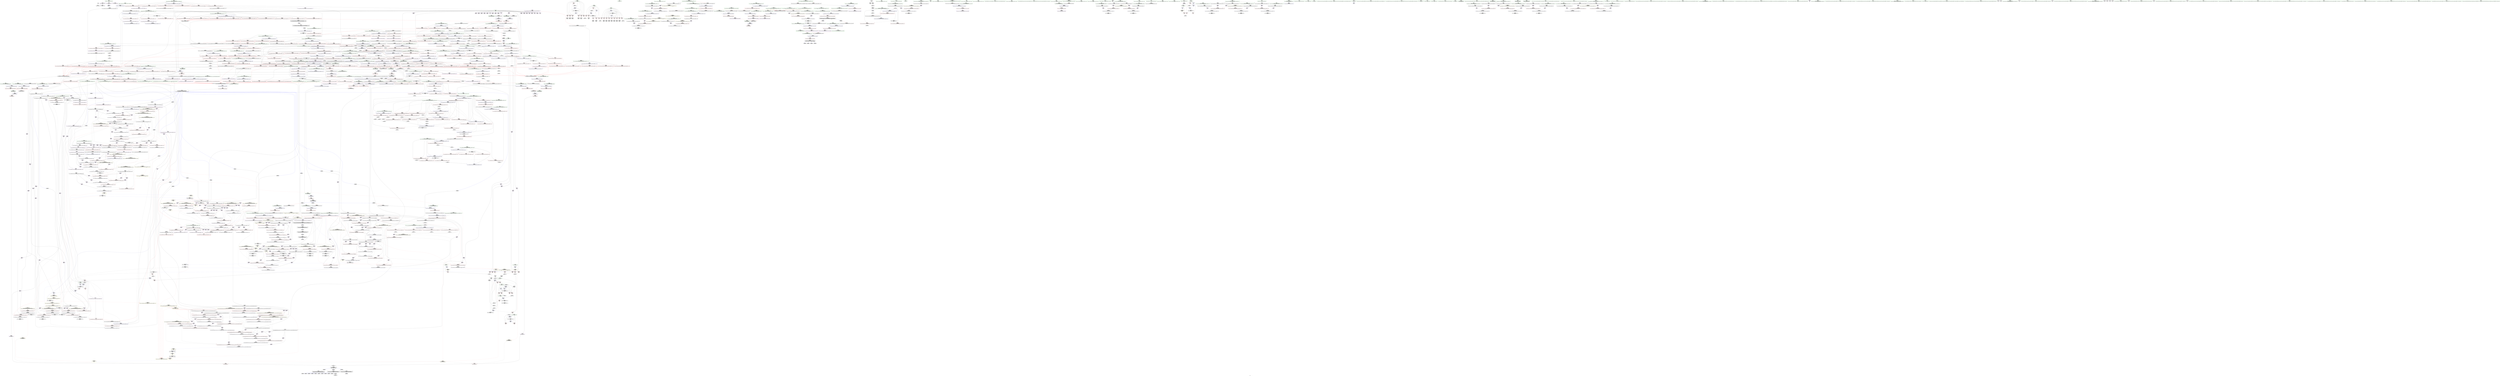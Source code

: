 digraph "SVFG" {
	label="SVFG";

	Node0x55a580d98880 [shape=record,color=grey,label="{NodeID: 0\nNullPtr}"];
	Node0x55a580d98880 -> Node0x55a580e08450[style=solid];
	Node0x55a580d98880 -> Node0x55a580e3cb40[style=solid];
	Node0x55a580ec25f0 [shape=record,color=black,label="{NodeID: 1882\nMR_137V_2 = PHI(MR_137V_4, MR_137V_1, )\npts\{6710001 \}\n}"];
	Node0x55a580e10440 [shape=record,color=red,label="{NodeID: 775\n811\<--810\n\<--\n_ZSt10__pop_heapIP4itemN9__gnu_cxx5__ops15_Iter_comp_iterI9item_lessEEEvT_S7_S7_RT0_\n|{<s0>61}}"];
	Node0x55a580e10440:s0 -> Node0x55a580f7e6a0[style=solid,color=red];
	Node0x55a580f82c10 [shape=record,color=black,label="{NodeID: 2657\n1158 = PHI(566, )\n0th arg _ZSt21__unguarded_partitionIP4itemN9__gnu_cxx5__ops15_Iter_comp_iterI9item_lessEEET_S7_S7_S7_T0_ }"];
	Node0x55a580f82c10 -> Node0x55a580e44550[style=solid];
	Node0x55a580e07100 [shape=record,color=purple,label="{NodeID: 443\n1655\<--714\noffset_1\<--\n}"];
	Node0x55a580e07100 -> Node0x55a580e38580[style=solid];
	Node0x55a580e466a0 [shape=record,color=blue,label="{NodeID: 1218\n1368\<--1365\n__first.addr\<--__first\n_ZSt13move_backwardIP4itemS1_ET0_T_S3_S2_\n}"];
	Node0x55a580e466a0 -> Node0x55a580e16350[style=dashed];
	Node0x55a580dfb280 [shape=record,color=green,label="{NodeID: 111\n660\<--661\n__first.addr\<--__first.addr_field_insensitive\n_ZSt11__make_heapIP4itemN9__gnu_cxx5__ops15_Iter_comp_iterI9item_lessEEEvT_S7_RT0_\n}"];
	Node0x55a580dfb280 -> Node0x55a580e267e0[style=solid];
	Node0x55a580dfb280 -> Node0x55a580e268b0[style=solid];
	Node0x55a580dfb280 -> Node0x55a580e26980[style=solid];
	Node0x55a580dfb280 -> Node0x55a580e26a50[style=solid];
	Node0x55a580dfb280 -> Node0x55a580e3fb60[style=solid];
	Node0x55a580e15e70 [shape=record,color=red,label="{NodeID: 886\n1321\<--1262\n\<--__i\n_ZSt16__insertion_sortIP4itemN9__gnu_cxx5__ops15_Iter_comp_iterI9item_lessEEEvT_S7_T0_\n}"];
	Node0x55a580e15e70 -> Node0x55a580e1dcf0[style=solid];
	Node0x55a580e1c970 [shape=record,color=purple,label="{NodeID: 554\n1790\<--1247\noffset_0\<--\n}"];
	Node0x55a580e1c970 -> Node0x55a580e3aa10[style=solid];
	Node0x55a580dff900 [shape=record,color=green,label="{NodeID: 222\n1512\<--1513\n__last.addr\<--__last.addr_field_insensitive\n_ZNSt20__copy_move_backwardILb1ELb1ESt26random_access_iterator_tagE13__copy_move_bI4itemEEPT_PKS4_S7_S5_\n}"];
	Node0x55a580dff900 -> Node0x55a580e17530[style=solid];
	Node0x55a580dff900 -> Node0x55a580e47f00[style=solid];
	Node0x55a580e3b160 [shape=record,color=red,label="{NodeID: 997\n1818\<--1817\ndummyVal\<--offset_1\n_ZSt16__insertion_sortIP4itemN9__gnu_cxx5__ops15_Iter_comp_iterI9item_lessEEEvT_S7_T0_\n}"];
	Node0x55a580e3b160 -> Node0x55a580e45e80[style=solid];
	Node0x55a580e6d060 [shape=record,color=grey,label="{NodeID: 1772\n463 = Binary(461, 462, )\n}"];
	Node0x55a580e6d060 -> Node0x55a580e6d1e0[style=solid];
	Node0x55a580e223a0 [shape=record,color=red,label="{NodeID: 665\n167\<--68\n\<--I35\nmain\n}"];
	Node0x55a580e223a0 -> Node0x55a580e731e0[style=solid];
	Node0x55a580f75bc0 [shape=record,color=black,label="{NodeID: 2547\n1017 = PHI(814, )\n}"];
	Node0x55a580f75bc0 -> Node0x55a580e0d040[style=solid];
	Node0x55a580e0d520 [shape=record,color=black,label="{NodeID: 333\n1065\<--1085\n_ZNK9item_lessclERK4itemS2__ret\<--cmp\n_ZNK9item_lessclERK4itemS2_\n|{<s0>53|<s1>78|<s2>130}}"];
	Node0x55a580e0d520:s0 -> Node0x55a580f74f40[style=solid,color=blue];
	Node0x55a580e0d520:s1 -> Node0x55a580f75e40[style=solid,color=blue];
	Node0x55a580e0d520:s2 -> Node0x55a580f78000[style=solid,color=blue];
	Node0x55a580e40d40 [shape=record,color=blue, style = dotted,label="{NodeID: 1108\n1666\<--1668\noffset_0\<--dummyVal\n_ZSt10__pop_heapIP4itemN9__gnu_cxx5__ops15_Iter_comp_iterI9item_lessEEEvT_S7_S7_RT0_\n}"];
	Node0x55a580e40d40 -> Node0x55a580e38c00[style=dashed];
	Node0x55a580e40d40 -> Node0x55a580e38f40[style=dashed];
	Node0x55a580dadfb0 [shape=record,color=green,label="{NodeID: 1\n7\<--1\n__dso_handle\<--dummyObj\nGlob }"];
	Node0x55a580ec2af0 [shape=record,color=black,label="{NodeID: 1883\nMR_139V_2 = PHI(MR_139V_4, MR_139V_1, )\npts\{6710002 \}\n}"];
	Node0x55a580e10510 [shape=record,color=red,label="{NodeID: 776\n819\<--816\n\<--__t.addr\n_ZSt4moveIR4itemEONSt16remove_referenceIT_E4typeEOS3_\n}"];
	Node0x55a580e10510 -> Node0x55a580e0c750[style=solid];
	Node0x55a580f82d20 [shape=record,color=black,label="{NodeID: 2658\n1159 = PHI(567, )\n1st arg _ZSt21__unguarded_partitionIP4itemN9__gnu_cxx5__ops15_Iter_comp_iterI9item_lessEEET_S7_S7_S7_T0_ }"];
	Node0x55a580f82d20 -> Node0x55a580e44620[style=solid];
	Node0x55a580e071d0 [shape=record,color=purple,label="{NodeID: 444\n1658\<--714\noffset_2\<--\n}"];
	Node0x55a580e071d0 -> Node0x55a580e38650[style=solid];
	Node0x55a580e46770 [shape=record,color=blue,label="{NodeID: 1219\n1370\<--1366\n__last.addr\<--__last\n_ZSt13move_backwardIP4itemS1_ET0_T_S3_S2_\n}"];
	Node0x55a580e46770 -> Node0x55a580e16420[style=dashed];
	Node0x55a580dfb350 [shape=record,color=green,label="{NodeID: 112\n662\<--663\n__last.addr\<--__last.addr_field_insensitive\n_ZSt11__make_heapIP4itemN9__gnu_cxx5__ops15_Iter_comp_iterI9item_lessEEEvT_S7_RT0_\n}"];
	Node0x55a580dfb350 -> Node0x55a580e26b20[style=solid];
	Node0x55a580dfb350 -> Node0x55a580e26bf0[style=solid];
	Node0x55a580dfb350 -> Node0x55a580e3fc30[style=solid];
	Node0x55a580e15f40 [shape=record,color=red,label="{NodeID: 887\n1345\<--1331\n\<--__first.addr\n_ZSt26__unguarded_insertion_sortIP4itemN9__gnu_cxx5__ops15_Iter_comp_iterI9item_lessEEEvT_S7_T0_\n}"];
	Node0x55a580e15f40 -> Node0x55a580e46430[style=solid];
	Node0x55a580e1ca40 [shape=record,color=purple,label="{NodeID: 555\n1793\<--1247\noffset_1\<--\n}"];
	Node0x55a580e1ca40 -> Node0x55a580e3aae0[style=solid];
	Node0x55a580dff9d0 [shape=record,color=green,label="{NodeID: 223\n1514\<--1515\n__result.addr\<--__result.addr_field_insensitive\n_ZNSt20__copy_move_backwardILb1ELb1ESt26random_access_iterator_tagE13__copy_move_bI4itemEEPT_PKS4_S7_S5_\n}"];
	Node0x55a580dff9d0 -> Node0x55a580e17600[style=solid];
	Node0x55a580dff9d0 -> Node0x55a580e176d0[style=solid];
	Node0x55a580dff9d0 -> Node0x55a580e47fd0[style=solid];
	Node0x55a580e3b230 [shape=record,color=red,label="{NodeID: 998\n1821\<--1820\ndummyVal\<--offset_2\n_ZSt16__insertion_sortIP4itemN9__gnu_cxx5__ops15_Iter_comp_iterI9item_lessEEEvT_S7_T0_\n}"];
	Node0x55a580e3b230 -> Node0x55a580e45f50[style=solid];
	Node0x55a580e6d1e0 [shape=record,color=grey,label="{NodeID: 1773\n464 = Binary(463, 312, )\n}"];
	Node0x55a580e6d1e0 -> Node0x55a580e728e0[style=solid];
	Node0x55a580e22470 [shape=record,color=red,label="{NodeID: 666\n171\<--68\n\<--I35\nmain\n}"];
	Node0x55a580e22470 -> Node0x55a580e08f40[style=solid];
	Node0x55a580f75d00 [shape=record,color=black,label="{NodeID: 2548\n1031 = PHI(814, )\n}"];
	Node0x55a580f75d00 -> Node0x55a580e0d1e0[style=solid];
	Node0x55a580e0d5f0 [shape=record,color=black,label="{NodeID: 334\n1157\<--1198\n_ZSt21__unguarded_partitionIP4itemN9__gnu_cxx5__ops15_Iter_comp_iterI9item_lessEEET_S7_S7_S7_T0__ret\<--\n_ZSt21__unguarded_partitionIP4itemN9__gnu_cxx5__ops15_Iter_comp_iterI9item_lessEEET_S7_S7_S7_T0_\n|{<s0>42}}"];
	Node0x55a580e0d5f0:s0 -> Node0x55a580f74a40[style=solid,color=blue];
	Node0x55a580e40e10 [shape=record,color=blue, style = dotted,label="{NodeID: 1109\n1669\<--1671\noffset_1\<--dummyVal\n_ZSt10__pop_heapIP4itemN9__gnu_cxx5__ops15_Iter_comp_iterI9item_lessEEEvT_S7_S7_RT0_\n}"];
	Node0x55a580e40e10 -> Node0x55a580e38cd0[style=dashed];
	Node0x55a580e40e10 -> Node0x55a580e39010[style=dashed];
	Node0x55a580dae040 [shape=record,color=green,label="{NodeID: 2\n9\<--1\n\<--dummyObj\nCan only get source location for instruction, argument, global var or function.}"];
	Node0x55a580ec2ff0 [shape=record,color=black,label="{NodeID: 1884\nMR_141V_2 = PHI(MR_141V_4, MR_141V_1, )\npts\{6710003 \}\n}"];
	Node0x55a580e105e0 [shape=record,color=red,label="{NodeID: 777\n868\<--831\n\<--__first.addr\n_ZSt13__adjust_heapIP4itemlS0_N9__gnu_cxx5__ops15_Iter_comp_iterI9item_lessEEEvT_T0_S8_T1_T2_\n}"];
	Node0x55a580e105e0 -> Node0x55a580e20180[style=solid];
	Node0x55a580f82e30 [shape=record,color=black,label="{NodeID: 2659\n1160 = PHI(568, )\n2nd arg _ZSt21__unguarded_partitionIP4itemN9__gnu_cxx5__ops15_Iter_comp_iterI9item_lessEEET_S7_S7_S7_T0_ }"];
	Node0x55a580f82e30 -> Node0x55a580e446f0[style=solid];
	Node0x55a580e072a0 [shape=record,color=purple,label="{NodeID: 445\n1661\<--714\noffset_3\<--\n}"];
	Node0x55a580e072a0 -> Node0x55a580e38720[style=solid];
	Node0x55a580e46840 [shape=record,color=blue,label="{NodeID: 1220\n1372\<--1367\n__result.addr\<--__result\n_ZSt13move_backwardIP4itemS1_ET0_T_S3_S2_\n}"];
	Node0x55a580e46840 -> Node0x55a580e164f0[style=dashed];
	Node0x55a580dfb420 [shape=record,color=green,label="{NodeID: 113\n664\<--665\n__comp.addr\<--__comp.addr_field_insensitive\n_ZSt11__make_heapIP4itemN9__gnu_cxx5__ops15_Iter_comp_iterI9item_lessEEEvT_S7_RT0_\n}"];
	Node0x55a580dfb420 -> Node0x55a580e26cc0[style=solid];
	Node0x55a580dfb420 -> Node0x55a580e3fd00[style=solid];
	Node0x55a580e16010 [shape=record,color=red,label="{NodeID: 888\n1349\<--1333\n\<--__last.addr\n_ZSt26__unguarded_insertion_sortIP4itemN9__gnu_cxx5__ops15_Iter_comp_iterI9item_lessEEEvT_S7_T0_\n}"];
	Node0x55a580e16010 -> Node0x55a580e73660[style=solid];
	Node0x55a580e1cb10 [shape=record,color=purple,label="{NodeID: 556\n1796\<--1247\noffset_2\<--\n}"];
	Node0x55a580e1cb10 -> Node0x55a580e3abb0[style=solid];
	Node0x55a580dffaa0 [shape=record,color=green,label="{NodeID: 224\n1516\<--1517\n_Num\<--_Num_field_insensitive\n_ZNSt20__copy_move_backwardILb1ELb1ESt26random_access_iterator_tagE13__copy_move_bI4itemEEPT_PKS4_S7_S5_\n}"];
	Node0x55a580dffaa0 -> Node0x55a580e177a0[style=solid];
	Node0x55a580dffaa0 -> Node0x55a580e17870[style=solid];
	Node0x55a580dffaa0 -> Node0x55a580e17940[style=solid];
	Node0x55a580dffaa0 -> Node0x55a580e17a10[style=solid];
	Node0x55a580dffaa0 -> Node0x55a580e480a0[style=solid];
	Node0x55a580e3b300 [shape=record,color=red,label="{NodeID: 999\n1824\<--1823\ndummyVal\<--offset_3\n_ZSt16__insertion_sortIP4itemN9__gnu_cxx5__ops15_Iter_comp_iterI9item_lessEEEvT_S7_T0_\n}"];
	Node0x55a580e3b300 -> Node0x55a580e46020[style=solid];
	Node0x55a580e6d360 [shape=record,color=grey,label="{NodeID: 1774\n399 = Binary(398, 400, )\n}"];
	Node0x55a580e6d360 -> Node0x55a580e3e3d0[style=solid];
	Node0x55a580e22540 [shape=record,color=red,label="{NodeID: 667\n177\<--68\n\<--I35\nmain\n}"];
	Node0x55a580e22540 -> Node0x55a580e090e0[style=solid];
	Node0x55a580f75e40 [shape=record,color=black,label="{NodeID: 2549\n1063 = PHI(1065, )\n}"];
	Node0x55a580f75e40 -> Node0x55a580e0d450[style=solid];
	Node0x55a580e0d6c0 [shape=record,color=black,label="{NodeID: 335\n1235\<--1229\n\<--__tmp\n_ZSt4swapI4itemENSt9enable_ifIXsr6__and_ISt6__not_ISt15__is_tuple_likeIT_EESt21is_move_constructibleIS4_ESt18is_move_assignableIS4_EEE5valueEvE4typeERS4_SD_\n}"];
	Node0x55a580e0d6c0 -> Node0x55a580e1b930[style=solid];
	Node0x55a580e0d6c0 -> Node0x55a580e1ba00[style=solid];
	Node0x55a580e0d6c0 -> Node0x55a580e1bad0[style=solid];
	Node0x55a580e0d6c0 -> Node0x55a580e1bba0[style=solid];
	Node0x55a580e40ee0 [shape=record,color=blue, style = dotted,label="{NodeID: 1110\n1672\<--1674\noffset_2\<--dummyVal\n_ZSt10__pop_heapIP4itemN9__gnu_cxx5__ops15_Iter_comp_iterI9item_lessEEEvT_S7_S7_RT0_\n}"];
	Node0x55a580e40ee0 -> Node0x55a580e38da0[style=dashed];
	Node0x55a580e40ee0 -> Node0x55a580e390e0[style=dashed];
	Node0x55a580dae2f0 [shape=record,color=green,label="{NodeID: 3\n22\<--1\n\<--dummyObj\nCan only get source location for instruction, argument, global var or function.}"];
	Node0x55a580ec34f0 [shape=record,color=black,label="{NodeID: 1885\nMR_143V_2 = PHI(MR_143V_4, MR_143V_1, )\npts\{6730000 \}\n}"];
	Node0x55a580e106b0 [shape=record,color=red,label="{NodeID: 778\n871\<--831\n\<--__first.addr\n_ZSt13__adjust_heapIP4itemlS0_N9__gnu_cxx5__ops15_Iter_comp_iterI9item_lessEEEvT_T0_S8_T1_T2_\n}"];
	Node0x55a580e106b0 -> Node0x55a580e20250[style=solid];
	Node0x55a580f82f40 [shape=record,color=black,label="{NodeID: 2660\n1507 = PHI(1492, )\n0th arg _ZNSt20__copy_move_backwardILb1ELb1ESt26random_access_iterator_tagE13__copy_move_bI4itemEEPT_PKS4_S7_S5_ }"];
	Node0x55a580f82f40 -> Node0x55a580e47e30[style=solid];
	Node0x55a580e07370 [shape=record,color=purple,label="{NodeID: 446\n1663\<--717\noffset_0\<--\n}"];
	Node0x55a580e07370 -> Node0x55a580e405f0[style=solid];
	Node0x55a580e46910 [shape=record,color=blue,label="{NodeID: 1221\n1392\<--1389\n__last.addr\<--__last\n_ZSt25__unguarded_linear_insertIP4itemN9__gnu_cxx5__ops14_Val_comp_iterI9item_lessEEEvT_T0_\n}"];
	Node0x55a580e46910 -> Node0x55a580e165c0[style=dashed];
	Node0x55a580e46910 -> Node0x55a580e16690[style=dashed];
	Node0x55a580e46910 -> Node0x55a580eda1f0[style=dashed];
	Node0x55a580dfb4f0 [shape=record,color=green,label="{NodeID: 114\n666\<--667\n__len\<--__len_field_insensitive\n_ZSt11__make_heapIP4itemN9__gnu_cxx5__ops15_Iter_comp_iterI9item_lessEEEvT_S7_RT0_\n}"];
	Node0x55a580dfb4f0 -> Node0x55a580e26d90[style=solid];
	Node0x55a580dfb4f0 -> Node0x55a580e26e60[style=solid];
	Node0x55a580dfb4f0 -> Node0x55a580e3fdd0[style=solid];
	Node0x55a580eddd00 [shape=record,color=yellow,style=double,label="{NodeID: 1996\n16V_1 = ENCHI(MR_16V_0)\npts\{26 \}\nFun[_ZSt9iter_swapIP4itemS1_EvT_T0_]|{<s0>93|<s1>93|<s2>93|<s3>93|<s4>93|<s5>93}}"];
	Node0x55a580eddd00:s0 -> Node0x55a580e3a390[style=dashed,color=red];
	Node0x55a580eddd00:s1 -> Node0x55a580e3a460[style=dashed,color=red];
	Node0x55a580eddd00:s2 -> Node0x55a580e3a530[style=dashed,color=red];
	Node0x55a580eddd00:s3 -> Node0x55a580e3a600[style=dashed,color=red];
	Node0x55a580eddd00:s4 -> Node0x55a580e3a6d0[style=dashed,color=red];
	Node0x55a580eddd00:s5 -> Node0x55a580e45180[style=dashed,color=red];
	Node0x55a580e160e0 [shape=record,color=red,label="{NodeID: 889\n1348\<--1335\n\<--__i\n_ZSt26__unguarded_insertion_sortIP4itemN9__gnu_cxx5__ops15_Iter_comp_iterI9item_lessEEEvT_S7_T0_\n}"];
	Node0x55a580e160e0 -> Node0x55a580e73660[style=solid];
	Node0x55a580e1cbe0 [shape=record,color=purple,label="{NodeID: 557\n1799\<--1247\noffset_3\<--\n}"];
	Node0x55a580e1cbe0 -> Node0x55a580e3ac80[style=solid];
	Node0x55a580dffb70 [shape=record,color=green,label="{NodeID: 225\n1541\<--1542\nllvm.memmove.p0i8.p0i8.i64\<--llvm.memmove.p0i8.p0i8.i64_field_insensitive\n}"];
	Node0x55a580e3b3d0 [shape=record,color=red,label="{NodeID: 1000\n1827\<--1826\ndummyVal\<--offset_0\n_ZSt16__insertion_sortIP4itemN9__gnu_cxx5__ops15_Iter_comp_iterI9item_lessEEEvT_S7_T0_\n}"];
	Node0x55a580e3b3d0 -> Node0x55a580e460f0[style=solid];
	Node0x55a580e6d4e0 [shape=record,color=grey,label="{NodeID: 1775\n997 = Binary(996, 317, )\n}"];
	Node0x55a580e6d4e0 -> Node0x55a580e43370[style=solid];
	Node0x55a580e22610 [shape=record,color=red,label="{NodeID: 668\n191\<--68\n\<--I35\nmain\n}"];
	Node0x55a580e22610 -> Node0x55a580e09280[style=solid];
	Node0x55a580f75f80 [shape=record,color=black,label="{NodeID: 2550\n1108 = PHI(737, )\n}"];
	Node0x55a580e0d790 [shape=record,color=black,label="{NodeID: 336\n1236\<--1234\n\<--call\n_ZSt4swapI4itemENSt9enable_ifIXsr6__and_ISt6__not_ISt15__is_tuple_likeIT_EESt21is_move_constructibleIS4_ESt18is_move_assignableIS4_EEE5valueEvE4typeERS4_SD_\n}"];
	Node0x55a580e0d790 -> Node0x55a580e1bc70[style=solid];
	Node0x55a580e0d790 -> Node0x55a580e1bd40[style=solid];
	Node0x55a580e0d790 -> Node0x55a580e1be10[style=solid];
	Node0x55a580e0d790 -> Node0x55a580e1bee0[style=solid];
	Node0x55a580e40fb0 [shape=record,color=blue, style = dotted,label="{NodeID: 1111\n1675\<--1677\noffset_3\<--dummyVal\n_ZSt10__pop_heapIP4itemN9__gnu_cxx5__ops15_Iter_comp_iterI9item_lessEEEvT_S7_S7_RT0_\n}"];
	Node0x55a580e40fb0 -> Node0x55a580e38e70[style=dashed];
	Node0x55a580e40fb0 -> Node0x55a580e391b0[style=dashed];
	Node0x55a580dae380 [shape=record,color=green,label="{NodeID: 4\n27\<--1\n_ZSt3cin\<--dummyObj\nGlob }"];
	Node0x55a580ec39f0 [shape=record,color=black,label="{NodeID: 1886\nMR_145V_2 = PHI(MR_145V_4, MR_145V_1, )\npts\{6730001 \}\n}"];
	Node0x55a580e10780 [shape=record,color=red,label="{NodeID: 779\n881\<--831\n\<--__first.addr\n_ZSt13__adjust_heapIP4itemlS0_N9__gnu_cxx5__ops15_Iter_comp_iterI9item_lessEEEvT_T0_S8_T1_T2_\n}"];
	Node0x55a580e10780 -> Node0x55a580e20320[style=solid];
	Node0x55a580f83050 [shape=record,color=black,label="{NodeID: 2661\n1508 = PHI(1493, )\n1st arg _ZNSt20__copy_move_backwardILb1ELb1ESt26random_access_iterator_tagE13__copy_move_bI4itemEEPT_PKS4_S7_S5_ }"];
	Node0x55a580f83050 -> Node0x55a580e47f00[style=solid];
	Node0x55a580e07440 [shape=record,color=purple,label="{NodeID: 447\n1664\<--718\noffset_0\<--\n}"];
	Node0x55a580e07440 -> Node0x55a580e387f0[style=solid];
	Node0x55a580e469e0 [shape=record,color=blue, style = dotted,label="{NodeID: 1222\n1831\<--1833\noffset_0\<--dummyVal\n_ZSt25__unguarded_linear_insertIP4itemN9__gnu_cxx5__ops14_Val_comp_iterI9item_lessEEEvT_T0_\n}"];
	Node0x55a580e469e0 -> Node0x55a580e3b8b0[style=dashed];
	Node0x55a580e469e0 -> Node0x55a580e3bbf0[style=dashed];
	Node0x55a580dfffb0 [shape=record,color=green,label="{NodeID: 115\n668\<--669\n__parent\<--__parent_field_insensitive\n_ZSt11__make_heapIP4itemN9__gnu_cxx5__ops15_Iter_comp_iterI9item_lessEEEvT_S7_RT0_\n}"];
	Node0x55a580dfffb0 -> Node0x55a580e26f30[style=solid];
	Node0x55a580dfffb0 -> Node0x55a580e27000[style=solid];
	Node0x55a580dfffb0 -> Node0x55a580e270d0[style=solid];
	Node0x55a580dfffb0 -> Node0x55a580e271a0[style=solid];
	Node0x55a580dfffb0 -> Node0x55a580e3fea0[style=solid];
	Node0x55a580dfffb0 -> Node0x55a580e406c0[style=solid];
	Node0x55a580e161b0 [shape=record,color=red,label="{NodeID: 890\n1352\<--1335\n\<--__i\n_ZSt26__unguarded_insertion_sortIP4itemN9__gnu_cxx5__ops15_Iter_comp_iterI9item_lessEEEvT_S7_T0_\n|{<s0>111}}"];
	Node0x55a580e161b0:s0 -> Node0x55a580f828a0[style=solid,color=red];
	Node0x55a580e1ccb0 [shape=record,color=purple,label="{NodeID: 558\n1280\<--1279\nadd.ptr\<--\n_ZSt16__insertion_sortIP4itemN9__gnu_cxx5__ops15_Iter_comp_iterI9item_lessEEEvT_S7_T0_\n}"];
	Node0x55a580e1ccb0 -> Node0x55a580e459a0[style=solid];
	Node0x55a580dffc70 [shape=record,color=green,label="{NodeID: 226\n1558\<--1559\nthis.addr\<--this.addr_field_insensitive\n_ZN9__gnu_cxx5__ops14_Val_comp_iterI9item_lessEclI4itemPS5_EEbRT_T0_\n}"];
	Node0x55a580dffc70 -> Node0x55a580e17ae0[style=solid];
	Node0x55a580dffc70 -> Node0x55a580e484b0[style=solid];
	Node0x55a580e3b4a0 [shape=record,color=red,label="{NodeID: 1001\n1830\<--1829\ndummyVal\<--offset_0\n_ZSt26__unguarded_insertion_sortIP4itemN9__gnu_cxx5__ops15_Iter_comp_iterI9item_lessEEEvT_S7_T0_\n}"];
	Node0x55a580e3b4a0 -> Node0x55a580e46500[style=solid];
	Node0x55a580e6d660 [shape=record,color=grey,label="{NodeID: 1776\n996 = Binary(995, 321, )\n}"];
	Node0x55a580e6d660 -> Node0x55a580e6d4e0[style=solid];
	Node0x55a580e226e0 [shape=record,color=red,label="{NodeID: 669\n203\<--68\n\<--I35\nmain\n}"];
	Node0x55a580e226e0 -> Node0x55a580e09420[style=solid];
	Node0x55a580f76090 [shape=record,color=black,label="{NodeID: 2551\n1112 = PHI(737, )\n}"];
	Node0x55a580e0d860 [shape=record,color=black,label="{NodeID: 337\n1242\<--1239\n\<--call1\n_ZSt4swapI4itemENSt9enable_ifIXsr6__and_ISt6__not_ISt15__is_tuple_likeIT_EESt21is_move_constructibleIS4_ESt18is_move_assignableIS4_EEE5valueEvE4typeERS4_SD_\n}"];
	Node0x55a580e0d860 -> Node0x55a580e1c2f0[style=solid];
	Node0x55a580e0d860 -> Node0x55a580e1c3c0[style=solid];
	Node0x55a580e0d860 -> Node0x55a580e1c490[style=solid];
	Node0x55a580e0d860 -> Node0x55a580e1c560[style=solid];
	Node0x55a580e41080 [shape=record,color=blue, style = dotted,label="{NodeID: 1112\n1678\<--1680\noffset_0\<--dummyVal\n_ZSt10__pop_heapIP4itemN9__gnu_cxx5__ops15_Iter_comp_iterI9item_lessEEEvT_S7_S7_RT0_\n}"];
	Node0x55a580e41080 -> Node0x55a580e38cd0[style=dashed];
	Node0x55a580e41080 -> Node0x55a580e41150[style=dashed];
	Node0x55a580dae440 [shape=record,color=green,label="{NodeID: 5\n28\<--1\n.str\<--dummyObj\nGlob }"];
	Node0x55a580ec3ef0 [shape=record,color=black,label="{NodeID: 1887\nMR_147V_2 = PHI(MR_147V_4, MR_147V_1, )\npts\{6730002 \}\n}"];
	Node0x55a580e10850 [shape=record,color=red,label="{NodeID: 780\n885\<--831\n\<--__first.addr\n_ZSt13__adjust_heapIP4itemlS0_N9__gnu_cxx5__ops15_Iter_comp_iterI9item_lessEEEvT_T0_S8_T1_T2_\n}"];
	Node0x55a580e10850 -> Node0x55a580e203f0[style=solid];
	Node0x55a580f83160 [shape=record,color=black,label="{NodeID: 2662\n1509 = PHI(1494, )\n2nd arg _ZNSt20__copy_move_backwardILb1ELb1ESt26random_access_iterator_tagE13__copy_move_bI4itemEEPT_PKS4_S7_S5_ }"];
	Node0x55a580f83160 -> Node0x55a580e47fd0[style=solid];
	Node0x55a580e07510 [shape=record,color=purple,label="{NodeID: 448\n721\<--720\n\<--\n_ZSt11__make_heapIP4itemN9__gnu_cxx5__ops15_Iter_comp_iterI9item_lessEEEvT_S7_RT0_\n}"];
	Node0x55a580e07510 -> Node0x55a580e27270[style=solid];
	Node0x55a580e46ab0 [shape=record,color=blue, style = dotted,label="{NodeID: 1223\n1834\<--1836\noffset_1\<--dummyVal\n_ZSt25__unguarded_linear_insertIP4itemN9__gnu_cxx5__ops14_Val_comp_iterI9item_lessEEEvT_T0_\n}"];
	Node0x55a580e46ab0 -> Node0x55a580e3b980[style=dashed];
	Node0x55a580e46ab0 -> Node0x55a580e3bcc0[style=dashed];
	Node0x55a580e00080 [shape=record,color=green,label="{NodeID: 116\n670\<--671\n__value\<--__value_field_insensitive\n_ZSt11__make_heapIP4itemN9__gnu_cxx5__ops15_Iter_comp_iterI9item_lessEEEvT_S7_RT0_\n|{|<s1>49}}"];
	Node0x55a580e00080 -> Node0x55a580e0b4a0[style=solid];
	Node0x55a580e00080:s1 -> Node0x55a580f7f590[style=solid,color=red];
	Node0x55a580e16280 [shape=record,color=red,label="{NodeID: 891\n1359\<--1335\n\<--__i\n_ZSt26__unguarded_insertion_sortIP4itemN9__gnu_cxx5__ops15_Iter_comp_iterI9item_lessEEEvT_S7_T0_\n}"];
	Node0x55a580e16280 -> Node0x55a580e1df60[style=solid];
	Node0x55a580e1cd80 [shape=record,color=purple,label="{NodeID: 559\n1801\<--1293\noffset_0\<--\n}"];
	Node0x55a580e1cd80 -> Node0x55a580e45a70[style=solid];
	Node0x55a580dffd40 [shape=record,color=green,label="{NodeID: 227\n1560\<--1561\n__val.addr\<--__val.addr_field_insensitive\n_ZN9__gnu_cxx5__ops14_Val_comp_iterI9item_lessEclI4itemPS5_EEbRT_T0_\n}"];
	Node0x55a580dffd40 -> Node0x55a580e17bb0[style=solid];
	Node0x55a580dffd40 -> Node0x55a580e48580[style=solid];
	Node0x55a580e3b570 [shape=record,color=red,label="{NodeID: 1002\n1833\<--1832\ndummyVal\<--offset_0\n_ZSt25__unguarded_linear_insertIP4itemN9__gnu_cxx5__ops14_Val_comp_iterI9item_lessEEEvT_T0_\n}"];
	Node0x55a580e3b570 -> Node0x55a580e469e0[style=solid];
	Node0x55a580e6d7e0 [shape=record,color=grey,label="{NodeID: 1777\n797 = Binary(795, 796, )\n}"];
	Node0x55a580e6d7e0 -> Node0x55a580e6dae0[style=solid];
	Node0x55a580e227b0 [shape=record,color=red,label="{NodeID: 670\n211\<--68\n\<--I35\nmain\n}"];
	Node0x55a580e227b0 -> Node0x55a580e095c0[style=solid];
	Node0x55a580f761a0 [shape=record,color=black,label="{NodeID: 2552\n1122 = PHI(737, )\n}"];
	Node0x55a580e0d930 [shape=record,color=black,label="{NodeID: 338\n1241\<--1240\n\<--\n_ZSt4swapI4itemENSt9enable_ifIXsr6__and_ISt6__not_ISt15__is_tuple_likeIT_EESt21is_move_constructibleIS4_ESt18is_move_assignableIS4_EEE5valueEvE4typeERS4_SD_\n}"];
	Node0x55a580e0d930 -> Node0x55a580e1bfb0[style=solid];
	Node0x55a580e0d930 -> Node0x55a580e1c080[style=solid];
	Node0x55a580e0d930 -> Node0x55a580e1c150[style=solid];
	Node0x55a580e0d930 -> Node0x55a580e1c220[style=solid];
	Node0x55a580e41150 [shape=record,color=blue, style = dotted,label="{NodeID: 1113\n1681\<--1683\noffset_1\<--dummyVal\n_ZSt10__pop_heapIP4itemN9__gnu_cxx5__ops15_Iter_comp_iterI9item_lessEEEvT_S7_S7_RT0_\n}"];
	Node0x55a580e41150 -> Node0x55a580e38da0[style=dashed];
	Node0x55a580e41150 -> Node0x55a580e41220[style=dashed];
	Node0x55a580daece0 [shape=record,color=green,label="{NodeID: 6\n31\<--1\n\<--dummyObj\nCan only get source location for instruction, argument, global var or function.}"];
	Node0x55a580ec43f0 [shape=record,color=black,label="{NodeID: 1888\nMR_149V_2 = PHI(MR_149V_4, MR_149V_1, )\npts\{6730003 \}\n}"];
	Node0x55a580e10920 [shape=record,color=red,label="{NodeID: 781\n908\<--831\n\<--__first.addr\n_ZSt13__adjust_heapIP4itemlS0_N9__gnu_cxx5__ops15_Iter_comp_iterI9item_lessEEEvT_T0_S8_T1_T2_\n}"];
	Node0x55a580e10920 -> Node0x55a580e204c0[style=solid];
	Node0x55a580f83270 [shape=record,color=black,label="{NodeID: 2663\n1574 = PHI(1434, )\n0th arg _ZN9__gnu_cxx5__ops14_Val_comp_iterI9item_lessEC2EONS0_15_Iter_comp_iterIS2_EE }"];
	Node0x55a580f83270 -> Node0x55a580e48720[style=solid];
	Node0x55a580e075e0 [shape=record,color=purple,label="{NodeID: 449\n723\<--720\n\<--\n_ZSt11__make_heapIP4itemN9__gnu_cxx5__ops15_Iter_comp_iterI9item_lessEEEvT_S7_RT0_\n}"];
	Node0x55a580e075e0 -> Node0x55a580e27340[style=solid];
	Node0x55a580e46b80 [shape=record,color=blue, style = dotted,label="{NodeID: 1224\n1837\<--1839\noffset_2\<--dummyVal\n_ZSt25__unguarded_linear_insertIP4itemN9__gnu_cxx5__ops14_Val_comp_iterI9item_lessEEEvT_T0_\n}"];
	Node0x55a580e46b80 -> Node0x55a580e3ba50[style=dashed];
	Node0x55a580e46b80 -> Node0x55a580e3bd90[style=dashed];
	Node0x55a580e00150 [shape=record,color=green,label="{NodeID: 117\n672\<--673\nagg.tmp\<--agg.tmp_field_insensitive\n_ZSt11__make_heapIP4itemN9__gnu_cxx5__ops15_Iter_comp_iterI9item_lessEEEvT_S7_RT0_\n}"];
	Node0x55a580e00150 -> Node0x55a580e0b570[style=solid];
	Node0x55a580e00150 -> Node0x55a580e0b640[style=solid];
	Node0x55a580e16350 [shape=record,color=red,label="{NodeID: 892\n1377\<--1368\n\<--__first.addr\n_ZSt13move_backwardIP4itemS1_ET0_T_S3_S2_\n|{<s0>112}}"];
	Node0x55a580e16350:s0 -> Node0x55a580f816b0[style=solid,color=red];
	Node0x55a580e1ce50 [shape=record,color=purple,label="{NodeID: 560\n1804\<--1293\noffset_1\<--\n}"];
	Node0x55a580e1ce50 -> Node0x55a580e45b40[style=solid];
	Node0x55a580dffe10 [shape=record,color=green,label="{NodeID: 228\n1562\<--1563\n__it.addr\<--__it.addr_field_insensitive\n_ZN9__gnu_cxx5__ops14_Val_comp_iterI9item_lessEclI4itemPS5_EEbRT_T0_\n}"];
	Node0x55a580dffe10 -> Node0x55a580e17c80[style=solid];
	Node0x55a580dffe10 -> Node0x55a580e48650[style=solid];
	Node0x55a580e3b640 [shape=record,color=red,label="{NodeID: 1003\n1836\<--1835\ndummyVal\<--offset_1\n_ZSt25__unguarded_linear_insertIP4itemN9__gnu_cxx5__ops14_Val_comp_iterI9item_lessEEEvT_T0_\n}"];
	Node0x55a580e3b640 -> Node0x55a580e46ab0[style=solid];
	Node0x55a580e6d960 [shape=record,color=grey,label="{NodeID: 1778\n210 = Binary(208, 209, )\n}"];
	Node0x55a580e6d960 -> Node0x55a580e71560[style=solid];
	Node0x55a580e22880 [shape=record,color=red,label="{NodeID: 671\n234\<--68\n\<--I35\nmain\n}"];
	Node0x55a580e22880 -> Node0x55a580e70c60[style=solid];
	Node0x55a580f762b0 [shape=record,color=black,label="{NodeID: 2553\n1136 = PHI(737, )\n}"];
	Node0x55a580e0da00 [shape=record,color=black,label="{NodeID: 339\n1247\<--1244\n\<--call2\n_ZSt4swapI4itemENSt9enable_ifIXsr6__and_ISt6__not_ISt15__is_tuple_likeIT_EESt21is_move_constructibleIS4_ESt18is_move_assignableIS4_EEE5valueEvE4typeERS4_SD_\n}"];
	Node0x55a580e0da00 -> Node0x55a580e1c970[style=solid];
	Node0x55a580e0da00 -> Node0x55a580e1ca40[style=solid];
	Node0x55a580e0da00 -> Node0x55a580e1cb10[style=solid];
	Node0x55a580e0da00 -> Node0x55a580e1cbe0[style=solid];
	Node0x55a580e41220 [shape=record,color=blue, style = dotted,label="{NodeID: 1114\n1684\<--1686\noffset_2\<--dummyVal\n_ZSt10__pop_heapIP4itemN9__gnu_cxx5__ops15_Iter_comp_iterI9item_lessEEEvT_S7_S7_RT0_\n}"];
	Node0x55a580e41220 -> Node0x55a580e38e70[style=dashed];
	Node0x55a580e41220 -> Node0x55a580e412f0[style=dashed];
	Node0x55a580daed70 [shape=record,color=green,label="{NodeID: 7\n79\<--1\n\<--dummyObj\nCan only get source location for instruction, argument, global var or function.}"];
	Node0x55a580ec48f0 [shape=record,color=black,label="{NodeID: 1889\nMR_151V_2 = PHI(MR_151V_4, MR_151V_1, )\npts\{6750000 \}\n}"];
	Node0x55a580e109f0 [shape=record,color=red,label="{NodeID: 782\n913\<--831\n\<--__first.addr\n_ZSt13__adjust_heapIP4itemlS0_N9__gnu_cxx5__ops15_Iter_comp_iterI9item_lessEEEvT_T0_S8_T1_T2_\n}"];
	Node0x55a580e109f0 -> Node0x55a580e20590[style=solid];
	Node0x55a580f83380 [shape=record,color=black,label="{NodeID: 2664\n1575 = PHI(1438, )\n1st arg _ZN9__gnu_cxx5__ops14_Val_comp_iterI9item_lessEC2EONS0_15_Iter_comp_iterIS2_EE }"];
	Node0x55a580f83380 -> Node0x55a580e487f0[style=solid];
	Node0x55a580e076b0 [shape=record,color=purple,label="{NodeID: 450\n751\<--750\n_M_comp\<--this1\n_ZN9__gnu_cxx5__ops15_Iter_comp_iterI9item_lessEclIP4itemS6_EEbT_T0_\n|{<s0>53}}"];
	Node0x55a580e076b0:s0 -> Node0x55a580f7e820[style=solid,color=red];
	Node0x55a580e46c50 [shape=record,color=blue, style = dotted,label="{NodeID: 1225\n1840\<--1842\noffset_3\<--dummyVal\n_ZSt25__unguarded_linear_insertIP4itemN9__gnu_cxx5__ops14_Val_comp_iterI9item_lessEEEvT_T0_\n|{|<s2>117}}"];
	Node0x55a580e46c50 -> Node0x55a580e3bb20[style=dashed];
	Node0x55a580e46c50 -> Node0x55a580e3be60[style=dashed];
	Node0x55a580e46c50:s2 -> Node0x55a580eb8890[style=dashed,color=red];
	Node0x55a580e00220 [shape=record,color=green,label="{NodeID: 118\n674\<--675\nagg.tmp6\<--agg.tmp6_field_insensitive\n_ZSt11__make_heapIP4itemN9__gnu_cxx5__ops15_Iter_comp_iterI9item_lessEEEvT_S7_RT0_\n}"];
	Node0x55a580e00220 -> Node0x55a580e0b710[style=solid];
	Node0x55a580e16420 [shape=record,color=red,label="{NodeID: 893\n1381\<--1370\n\<--__last.addr\n_ZSt13move_backwardIP4itemS1_ET0_T_S3_S2_\n|{<s0>113}}"];
	Node0x55a580e16420:s0 -> Node0x55a580f816b0[style=solid,color=red];
	Node0x55a580e1cf20 [shape=record,color=purple,label="{NodeID: 561\n1807\<--1293\noffset_2\<--\n}"];
	Node0x55a580e1cf20 -> Node0x55a580e45c10[style=solid];
	Node0x55a580dffee0 [shape=record,color=green,label="{NodeID: 229\n1576\<--1577\nthis.addr\<--this.addr_field_insensitive\n_ZN9__gnu_cxx5__ops14_Val_comp_iterI9item_lessEC2EONS0_15_Iter_comp_iterIS2_EE\n}"];
	Node0x55a580dffee0 -> Node0x55a580e17d50[style=solid];
	Node0x55a580dffee0 -> Node0x55a580e48720[style=solid];
	Node0x55a580e3b710 [shape=record,color=red,label="{NodeID: 1004\n1839\<--1838\ndummyVal\<--offset_2\n_ZSt25__unguarded_linear_insertIP4itemN9__gnu_cxx5__ops14_Val_comp_iterI9item_lessEEEvT_T0_\n}"];
	Node0x55a580e3b710 -> Node0x55a580e46b80[style=solid];
	Node0x55a580e6dae0 [shape=record,color=grey,label="{NodeID: 1779\n798 = Binary(797, 312, )\n|{<s0>61}}"];
	Node0x55a580e6dae0:s0 -> Node0x55a580f7e3a0[style=solid,color=red];
	Node0x55a580e22950 [shape=record,color=red,label="{NodeID: 672\n187\<--70\n\<--Time\nmain\n}"];
	Node0x55a580e22950 -> Node0x55a580e73060[style=solid];
	Node0x55a580f763f0 [shape=record,color=black,label="{NodeID: 2554\n1144 = PHI(737, )\n}"];
	Node0x55a580e0dad0 [shape=record,color=black,label="{NodeID: 340\n1246\<--1245\n\<--\n_ZSt4swapI4itemENSt9enable_ifIXsr6__and_ISt6__not_ISt15__is_tuple_likeIT_EESt21is_move_constructibleIS4_ESt18is_move_assignableIS4_EEE5valueEvE4typeERS4_SD_\n}"];
	Node0x55a580e0dad0 -> Node0x55a580e1c630[style=solid];
	Node0x55a580e0dad0 -> Node0x55a580e1c700[style=solid];
	Node0x55a580e0dad0 -> Node0x55a580e1c7d0[style=solid];
	Node0x55a580e0dad0 -> Node0x55a580e1c8a0[style=solid];
	Node0x55a580e412f0 [shape=record,color=blue, style = dotted,label="{NodeID: 1115\n1687\<--1689\noffset_3\<--dummyVal\n_ZSt10__pop_heapIP4itemN9__gnu_cxx5__ops15_Iter_comp_iterI9item_lessEEEvT_S7_S7_RT0_\n|{|<s4>61}}"];
	Node0x55a580e412f0 -> Node0x55a580e38f40[style=dashed];
	Node0x55a580e412f0 -> Node0x55a580e39010[style=dashed];
	Node0x55a580e412f0 -> Node0x55a580e390e0[style=dashed];
	Node0x55a580e412f0 -> Node0x55a580e391b0[style=dashed];
	Node0x55a580e412f0:s4 -> Node0x55a580ec70f0[style=dashed,color=red];
	Node0x55a580daee30 [shape=record,color=green,label="{NodeID: 8\n312\<--1\n\<--dummyObj\nCan only get source location for instruction, argument, global var or function.}"];
	Node0x55a580e10ac0 [shape=record,color=red,label="{NodeID: 783\n929\<--831\n\<--__first.addr\n_ZSt13__adjust_heapIP4itemlS0_N9__gnu_cxx5__ops15_Iter_comp_iterI9item_lessEEEvT_T0_S8_T1_T2_\n|{<s0>71}}"];
	Node0x55a580e10ac0:s0 -> Node0x55a580f804a0[style=solid,color=red];
	Node0x55a580f83490 [shape=record,color=black,label="{NodeID: 2665\n946 = PHI(829, 1436, )\n0th arg _ZSt4moveIRN9__gnu_cxx5__ops15_Iter_comp_iterI9item_lessEEEONSt16remove_referenceIT_E4typeEOS7_ }"];
	Node0x55a580f83490 -> Node0x55a580e42c20[style=solid];
	Node0x55a580e07780 [shape=record,color=purple,label="{NodeID: 451\n1666\<--783\noffset_0\<--\n}"];
	Node0x55a580e07780 -> Node0x55a580e40d40[style=solid];
	Node0x55a580e46d20 [shape=record,color=blue,label="{NodeID: 1226\n1396\<--1404\n__next\<--\n_ZSt25__unguarded_linear_insertIP4itemN9__gnu_cxx5__ops14_Val_comp_iterI9item_lessEEEvT_T0_\n}"];
	Node0x55a580e46d20 -> Node0x55a580e16900[style=dashed];
	Node0x55a580e46d20 -> Node0x55a580e46df0[style=dashed];
	Node0x55a580e002f0 [shape=record,color=green,label="{NodeID: 119\n704\<--705\n_ZSt4moveIR4itemEONSt16remove_referenceIT_E4typeEOS3_\<--_ZSt4moveIR4itemEONSt16remove_referenceIT_E4typeEOS3__field_insensitive\n}"];
	Node0x55a580e164f0 [shape=record,color=red,label="{NodeID: 894\n1383\<--1372\n\<--__result.addr\n_ZSt13move_backwardIP4itemS1_ET0_T_S3_S2_\n|{<s0>114}}"];
	Node0x55a580e164f0:s0 -> Node0x55a580f80b00[style=solid,color=red];
	Node0x55a580e1cff0 [shape=record,color=purple,label="{NodeID: 562\n1810\<--1293\noffset_3\<--\n}"];
	Node0x55a580e1cff0 -> Node0x55a580e45ce0[style=solid];
	Node0x55a580e080e0 [shape=record,color=green,label="{NodeID: 230\n1578\<--1579\n__comp.addr\<--__comp.addr_field_insensitive\n_ZN9__gnu_cxx5__ops14_Val_comp_iterI9item_lessEC2EONS0_15_Iter_comp_iterIS2_EE\n}"];
	Node0x55a580e080e0 -> Node0x55a580e17e20[style=solid];
	Node0x55a580e080e0 -> Node0x55a580e487f0[style=solid];
	Node0x55a580ee7230 [shape=record,color=yellow,style=double,label="{NodeID: 2112\n362V_1 = ENCHI(MR_362V_0)\npts\{13300000 \}\nFun[_ZSt26__unguarded_insertion_sortIP4itemN9__gnu_cxx5__ops15_Iter_comp_iterI9item_lessEEEvT_S7_T0_]}"];
	Node0x55a580ee7230 -> Node0x55a580e3b4a0[style=dashed];
	Node0x55a580e3b7e0 [shape=record,color=red,label="{NodeID: 1005\n1842\<--1841\ndummyVal\<--offset_3\n_ZSt25__unguarded_linear_insertIP4itemN9__gnu_cxx5__ops14_Val_comp_iterI9item_lessEEEvT_T0_\n}"];
	Node0x55a580e3b7e0 -> Node0x55a580e46c50[style=solid];
	Node0x55a580e6dc60 [shape=record,color=grey,label="{NodeID: 1780\n878 = Binary(877, 400, )\n}"];
	Node0x55a580e6dc60 -> Node0x55a580e41f20[style=solid];
	Node0x55a580e22a20 [shape=record,color=red,label="{NodeID: 673\n224\<--70\n\<--Time\nmain\n}"];
	Node0x55a580e22a20 -> Node0x55a580e719e0[style=solid];
	Node0x55a580f76530 [shape=record,color=black,label="{NodeID: 2555\n1176 = PHI(737, )\n}"];
	Node0x55a580e0dba0 [shape=record,color=black,label="{NodeID: 341\n1311\<--1256\n\<--__comp\n_ZSt16__insertion_sortIP4itemN9__gnu_cxx5__ops15_Iter_comp_iterI9item_lessEEEvT_S7_T0_\n}"];
	Node0x55a580e0dba0 -> Node0x55a580e1dc20[style=solid];
	Node0x55a580e413c0 [shape=record,color=blue, style = dotted,label="{NodeID: 1116\n1690\<--1692\noffset_0\<--dummyVal\n_ZSt10__pop_heapIP4itemN9__gnu_cxx5__ops15_Iter_comp_iterI9item_lessEEEvT_S7_S7_RT0_\n}"];
	Node0x55a580e413c0 -> Node0x55a580e10370[style=dashed];
	Node0x55a580daeef0 [shape=record,color=green,label="{NodeID: 9\n317\<--1\n\<--dummyObj\nCan only get source location for instruction, argument, global var or function.}"];
	Node0x55a580e10b90 [shape=record,color=red,label="{NodeID: 784\n853\<--833\n\<--__holeIndex.addr\n_ZSt13__adjust_heapIP4itemlS0_N9__gnu_cxx5__ops15_Iter_comp_iterI9item_lessEEEvT_T0_S8_T1_T2_\n}"];
	Node0x55a580e10b90 -> Node0x55a580e41cb0[style=solid];
	Node0x55a580e07850 [shape=record,color=purple,label="{NodeID: 452\n1669\<--783\noffset_1\<--\n}"];
	Node0x55a580e07850 -> Node0x55a580e40e10[style=solid];
	Node0x55a580e46df0 [shape=record,color=blue,label="{NodeID: 1227\n1396\<--1407\n__next\<--incdec.ptr\n_ZSt25__unguarded_linear_insertIP4itemN9__gnu_cxx5__ops14_Val_comp_iterI9item_lessEEEvT_T0_\n}"];
	Node0x55a580e46df0 -> Node0x55a580edabf0[style=dashed];
	Node0x55a580e003f0 [shape=record,color=green,label="{NodeID: 120\n726\<--727\n_ZSt13__adjust_heapIP4itemlS0_N9__gnu_cxx5__ops15_Iter_comp_iterI9item_lessEEEvT_T0_S8_T1_T2_\<--_ZSt13__adjust_heapIP4itemlS0_N9__gnu_cxx5__ops15_Iter_comp_iterI9item_lessEEEvT_T0_S8_T1_T2__field_insensitive\n}"];
	Node0x55a580eb82f0 [shape=record,color=yellow,style=double,label="{NodeID: 2002\n85V_1 = ENCHI(MR_85V_0)\npts\{4990000 \}\nFun[_ZSt11__sort_heapIP4itemN9__gnu_cxx5__ops15_Iter_comp_iterI9item_lessEEEvT_S7_RT0_]|{<s0>46}}"];
	Node0x55a580eb82f0:s0 -> Node0x55a580ee88a0[style=dashed,color=red];
	Node0x55a580e165c0 [shape=record,color=red,label="{NodeID: 895\n1399\<--1392\n\<--__last.addr\n_ZSt25__unguarded_linear_insertIP4itemN9__gnu_cxx5__ops14_Val_comp_iterI9item_lessEEEvT_T0_\n|{<s0>115}}"];
	Node0x55a580e165c0:s0 -> Node0x55a580f7f590[style=solid,color=red];
	Node0x55a580e1d0c0 [shape=record,color=purple,label="{NodeID: 563\n1802\<--1294\noffset_0\<--\n}"];
	Node0x55a580e1d0c0 -> Node0x55a580e3ad50[style=solid];
	Node0x55a580e081b0 [shape=record,color=green,label="{NodeID: 231\n1590\<--1591\n__comp\<--__comp_field_insensitive\n_ZN9__gnu_cxx5__ops15_Iter_comp_iterI9item_lessEC2ES2_\n|{<s0>132}}"];
	Node0x55a580e081b0:s0 -> Node0x55a580f826d0[style=solid,color=red];
	Node0x55a580e3b8b0 [shape=record,color=red,label="{NodeID: 1006\n1845\<--1844\ndummyVal\<--offset_0\n_ZSt25__unguarded_linear_insertIP4itemN9__gnu_cxx5__ops14_Val_comp_iterI9item_lessEEEvT_T0_\n}"];
	Node0x55a580e3b8b0 -> Node0x55a580e46ec0[style=solid];
	Node0x55a580e6dde0 [shape=record,color=grey,label="{NodeID: 1781\n873 = Binary(872, 321, )\n}"];
	Node0x55a580e22af0 [shape=record,color=red,label="{NodeID: 674\n229\<--70\n\<--Time\nmain\n}"];
	Node0x55a580e22af0 -> Node0x55a580e70ae0[style=solid];
	Node0x55a580f76670 [shape=record,color=black,label="{NodeID: 2556\n1188 = PHI(737, )\n}"];
	Node0x55a580e0dc70 [shape=record,color=black,label="{NodeID: 342\n1293\<--1264\n\<--__val\n_ZSt16__insertion_sortIP4itemN9__gnu_cxx5__ops15_Iter_comp_iterI9item_lessEEEvT_S7_T0_\n}"];
	Node0x55a580e0dc70 -> Node0x55a580e1cd80[style=solid];
	Node0x55a580e0dc70 -> Node0x55a580e1ce50[style=solid];
	Node0x55a580e0dc70 -> Node0x55a580e1cf20[style=solid];
	Node0x55a580e0dc70 -> Node0x55a580e1cff0[style=solid];
	Node0x55a580e41490 [shape=record,color=blue, style = dotted,label="{NodeID: 1117\n1693\<--1695\noffset_1\<--dummyVal\n_ZSt10__pop_heapIP4itemN9__gnu_cxx5__ops15_Iter_comp_iterI9item_lessEEEvT_S7_S7_RT0_\n}"];
	Node0x55a580e41490 -> Node0x55a580e10440[style=dashed];
	Node0x55a580daefb0 [shape=record,color=green,label="{NodeID: 10\n321\<--1\n\<--dummyObj\nCan only get source location for instruction, argument, global var or function.}"];
	Node0x55a580e10c60 [shape=record,color=red,label="{NodeID: 785\n855\<--833\n\<--__holeIndex.addr\n_ZSt13__adjust_heapIP4itemlS0_N9__gnu_cxx5__ops15_Iter_comp_iterI9item_lessEEEvT_T0_S8_T1_T2_\n}"];
	Node0x55a580e10c60 -> Node0x55a580e41d80[style=solid];
	Node0x55a580e07920 [shape=record,color=purple,label="{NodeID: 453\n1672\<--783\noffset_2\<--\n}"];
	Node0x55a580e07920 -> Node0x55a580e40ee0[style=solid];
	Node0x55a580e46ec0 [shape=record,color=blue, style = dotted,label="{NodeID: 1228\n1843\<--1845\noffset_0\<--dummyVal\n_ZSt25__unguarded_linear_insertIP4itemN9__gnu_cxx5__ops14_Val_comp_iterI9item_lessEEEvT_T0_\n}"];
	Node0x55a580e46ec0 -> Node0x55a580e3b980[style=dashed];
	Node0x55a580e46ec0 -> Node0x55a580e46f90[style=dashed];
	Node0x55a580e004f0 [shape=record,color=green,label="{NodeID: 121\n741\<--742\nthis.addr\<--this.addr_field_insensitive\n_ZN9__gnu_cxx5__ops15_Iter_comp_iterI9item_lessEclIP4itemS6_EEbT_T0_\n}"];
	Node0x55a580e004f0 -> Node0x55a580e27410[style=solid];
	Node0x55a580e004f0 -> Node0x55a580e40790[style=solid];
	Node0x55a580e16690 [shape=record,color=red,label="{NodeID: 896\n1404\<--1392\n\<--__last.addr\n_ZSt25__unguarded_linear_insertIP4itemN9__gnu_cxx5__ops14_Val_comp_iterI9item_lessEEEvT_T0_\n}"];
	Node0x55a580e16690 -> Node0x55a580e46d20[style=solid];
	Node0x55a580e1d190 [shape=record,color=purple,label="{NodeID: 564\n1805\<--1294\noffset_1\<--\n}"];
	Node0x55a580e1d190 -> Node0x55a580e3ae20[style=solid];
	Node0x55a580e08280 [shape=record,color=green,label="{NodeID: 232\n1592\<--1593\nthis.addr\<--this.addr_field_insensitive\n_ZN9__gnu_cxx5__ops15_Iter_comp_iterI9item_lessEC2ES2_\n}"];
	Node0x55a580e08280 -> Node0x55a580e377b0[style=solid];
	Node0x55a580e08280 -> Node0x55a580e488c0[style=solid];
	Node0x55a580ee73f0 [shape=record,color=yellow,style=double,label="{NodeID: 2114\n16V_1 = ENCHI(MR_16V_0)\npts\{26 \}\nFun[_ZSt6__sortIP4itemN9__gnu_cxx5__ops15_Iter_comp_iterI9item_lessEEEvT_S7_T0_]|{|<s1>18}}"];
	Node0x55a580ee73f0 -> Node0x55a580ebb7f0[style=dashed];
	Node0x55a580ee73f0:s1 -> Node0x55a580ecf2f0[style=dashed,color=red];
	Node0x55a580e3b980 [shape=record,color=red,label="{NodeID: 1007\n1848\<--1847\ndummyVal\<--offset_1\n_ZSt25__unguarded_linear_insertIP4itemN9__gnu_cxx5__ops14_Val_comp_iterI9item_lessEEEvT_T0_\n}"];
	Node0x55a580e3b980 -> Node0x55a580e46f90[style=solid];
	Node0x55a580e6df60 [shape=record,color=grey,label="{NodeID: 1782\n905 = Binary(904, 321, )\n}"];
	Node0x55a580e6df60 -> Node0x55a580e6fd60[style=solid];
	Node0x55a580e22bc0 [shape=record,color=red,label="{NodeID: 675\n209\<--72\n\<--Temp\nmain\n}"];
	Node0x55a580e22bc0 -> Node0x55a580e6d960[style=solid];
	Node0x55a580f767b0 [shape=record,color=black,label="{NodeID: 2557\n1234 = PHI(814, )\n}"];
	Node0x55a580f767b0 -> Node0x55a580e0d790[style=solid];
	Node0x55a580e0dd40 [shape=record,color=black,label="{NodeID: 343\n1310\<--1268\n\<--agg.tmp7\n_ZSt16__insertion_sortIP4itemN9__gnu_cxx5__ops15_Iter_comp_iterI9item_lessEEEvT_S7_T0_\n}"];
	Node0x55a580e0dd40 -> Node0x55a580e1db50[style=solid];
	Node0x55a580e41560 [shape=record,color=blue, style = dotted,label="{NodeID: 1118\n1696\<--1698\noffset_2\<--dummyVal\n_ZSt10__pop_heapIP4itemN9__gnu_cxx5__ops15_Iter_comp_iterI9item_lessEEEvT_S7_S7_RT0_\n}"];
	Node0x55a580daf0b0 [shape=record,color=green,label="{NodeID: 11\n322\<--1\n\<--dummyObj\nCan only get source location for instruction, argument, global var or function.}"];
	Node0x55a580e10d30 [shape=record,color=red,label="{NodeID: 786\n886\<--833\n\<--__holeIndex.addr\n_ZSt13__adjust_heapIP4itemlS0_N9__gnu_cxx5__ops15_Iter_comp_iterI9item_lessEEEvT_T0_S8_T1_T2_\n}"];
	Node0x55a580e079f0 [shape=record,color=purple,label="{NodeID: 454\n1675\<--783\noffset_3\<--\n}"];
	Node0x55a580e079f0 -> Node0x55a580e40fb0[style=solid];
	Node0x55a580e46f90 [shape=record,color=blue, style = dotted,label="{NodeID: 1229\n1846\<--1848\noffset_1\<--dummyVal\n_ZSt25__unguarded_linear_insertIP4itemN9__gnu_cxx5__ops14_Val_comp_iterI9item_lessEEEvT_T0_\n}"];
	Node0x55a580e46f90 -> Node0x55a580e3ba50[style=dashed];
	Node0x55a580e46f90 -> Node0x55a580e47060[style=dashed];
	Node0x55a580e005c0 [shape=record,color=green,label="{NodeID: 122\n743\<--744\n__it1.addr\<--__it1.addr_field_insensitive\n_ZN9__gnu_cxx5__ops15_Iter_comp_iterI9item_lessEclIP4itemS6_EEbT_T0_\n}"];
	Node0x55a580e005c0 -> Node0x55a580e274e0[style=solid];
	Node0x55a580e005c0 -> Node0x55a580e40860[style=solid];
	Node0x55a580e16760 [shape=record,color=red,label="{NodeID: 897\n1417\<--1392\n\<--__last.addr\n_ZSt25__unguarded_linear_insertIP4itemN9__gnu_cxx5__ops14_Val_comp_iterI9item_lessEEEvT_T0_\n}"];
	Node0x55a580e16760 -> Node0x55a580e0e560[style=solid];
	Node0x55a580e1d260 [shape=record,color=purple,label="{NodeID: 565\n1808\<--1294\noffset_2\<--\n}"];
	Node0x55a580e1d260 -> Node0x55a580e3aef0[style=solid];
	Node0x55a580e08350 [shape=record,color=green,label="{NodeID: 233\n32\<--1599\n_GLOBAL__sub_I_xreborner_0_0.cpp\<--_GLOBAL__sub_I_xreborner_0_0.cpp_field_insensitive\n}"];
	Node0x55a580e08350 -> Node0x55a580e3ca40[style=solid];
	Node0x55a580e3ba50 [shape=record,color=red,label="{NodeID: 1008\n1851\<--1850\ndummyVal\<--offset_2\n_ZSt25__unguarded_linear_insertIP4itemN9__gnu_cxx5__ops14_Val_comp_iterI9item_lessEEEvT_T0_\n}"];
	Node0x55a580e3ba50 -> Node0x55a580e47060[style=solid];
	Node0x55a580e6e0e0 [shape=record,color=grey,label="{NodeID: 1783\n183 = Binary(181, 182, )\n}"];
	Node0x55a580e6e0e0 -> Node0x55a580e091b0[style=solid];
	Node0x55a580e22c90 [shape=record,color=red,label="{NodeID: 676\n117\<--116\n\<--End18\nmain\n}"];
	Node0x55a580e22c90 -> Node0x55a580e70960[style=solid];
	Node0x55a580f76980 [shape=record,color=black,label="{NodeID: 2558\n1239 = PHI(814, )\n}"];
	Node0x55a580f76980 -> Node0x55a580e0d860[style=solid];
	Node0x55a580e0de10 [shape=record,color=black,label="{NodeID: 344\n1294\<--1292\n\<--call3\n_ZSt16__insertion_sortIP4itemN9__gnu_cxx5__ops15_Iter_comp_iterI9item_lessEEEvT_S7_T0_\n}"];
	Node0x55a580e0de10 -> Node0x55a580e1d0c0[style=solid];
	Node0x55a580e0de10 -> Node0x55a580e1d190[style=solid];
	Node0x55a580e0de10 -> Node0x55a580e1d260[style=solid];
	Node0x55a580e0de10 -> Node0x55a580e1d330[style=solid];
	Node0x55a580e41630 [shape=record,color=blue, style = dotted,label="{NodeID: 1119\n1699\<--1701\noffset_3\<--dummyVal\n_ZSt10__pop_heapIP4itemN9__gnu_cxx5__ops15_Iter_comp_iterI9item_lessEEEvT_S7_S7_RT0_\n}"];
	Node0x55a580daf1b0 [shape=record,color=green,label="{NodeID: 12\n386\<--1\n\<--dummyObj\nCan only get source location for instruction, argument, global var or function.|{<s0>61}}"];
	Node0x55a580daf1b0:s0 -> Node0x55a580f7e220[style=solid,color=red];
	Node0x55a580e10e00 [shape=record,color=red,label="{NodeID: 787\n914\<--833\n\<--__holeIndex.addr\n_ZSt13__adjust_heapIP4itemlS0_N9__gnu_cxx5__ops15_Iter_comp_iterI9item_lessEEEvT_T0_S8_T1_T2_\n}"];
	Node0x55a580e07ac0 [shape=record,color=purple,label="{NodeID: 455\n1667\<--784\noffset_0\<--\n}"];
	Node0x55a580e07ac0 -> Node0x55a580e388c0[style=solid];
	Node0x55a580e47060 [shape=record,color=blue, style = dotted,label="{NodeID: 1230\n1849\<--1851\noffset_2\<--dummyVal\n_ZSt25__unguarded_linear_insertIP4itemN9__gnu_cxx5__ops14_Val_comp_iterI9item_lessEEEvT_T0_\n}"];
	Node0x55a580e47060 -> Node0x55a580e3bb20[style=dashed];
	Node0x55a580e47060 -> Node0x55a580e47130[style=dashed];
	Node0x55a580e00690 [shape=record,color=green,label="{NodeID: 123\n745\<--746\n__it2.addr\<--__it2.addr_field_insensitive\n_ZN9__gnu_cxx5__ops15_Iter_comp_iterI9item_lessEclIP4itemS6_EEbT_T0_\n}"];
	Node0x55a580e00690 -> Node0x55a580e275b0[style=solid];
	Node0x55a580e00690 -> Node0x55a580e40930[style=solid];
	Node0x55a580e16830 [shape=record,color=red,label="{NodeID: 898\n1428\<--1392\n\<--__last.addr\n_ZSt25__unguarded_linear_insertIP4itemN9__gnu_cxx5__ops14_Val_comp_iterI9item_lessEEEvT_T0_\n}"];
	Node0x55a580e16830 -> Node0x55a580e0e700[style=solid];
	Node0x55a580e1d330 [shape=record,color=purple,label="{NodeID: 566\n1811\<--1294\noffset_3\<--\n}"];
	Node0x55a580e1d330 -> Node0x55a580e3afc0[style=solid];
	Node0x55a580e08450 [shape=record,color=black,label="{NodeID: 234\n2\<--3\ndummyVal\<--dummyVal\n}"];
	Node0x55a580e3bb20 [shape=record,color=red,label="{NodeID: 1009\n1854\<--1853\ndummyVal\<--offset_3\n_ZSt25__unguarded_linear_insertIP4itemN9__gnu_cxx5__ops14_Val_comp_iterI9item_lessEEEvT_T0_\n}"];
	Node0x55a580e3bb20 -> Node0x55a580e47130[style=solid];
	Node0x55a580e6e260 [shape=record,color=grey,label="{NodeID: 1784\n185 = Binary(176, 184, )\n}"];
	Node0x55a580e6e260 -> Node0x55a580e3d530[style=solid];
	Node0x55a580e22d60 [shape=record,color=red,label="{NodeID: 677\n122\<--121\n\<--Begin21\nmain\n}"];
	Node0x55a580e22d60 -> Node0x55a580e70960[style=solid];
	Node0x55a580f76ac0 [shape=record,color=black,label="{NodeID: 2559\n1244 = PHI(814, )\n}"];
	Node0x55a580f76ac0 -> Node0x55a580e0da00[style=solid];
	Node0x55a580e0dee0 [shape=record,color=black,label="{NodeID: 345\n1306\<--1303\n\<--call6\n_ZSt16__insertion_sortIP4itemN9__gnu_cxx5__ops15_Iter_comp_iterI9item_lessEEEvT_S7_T0_\n}"];
	Node0x55a580e0dee0 -> Node0x55a580e1d810[style=solid];
	Node0x55a580e0dee0 -> Node0x55a580e1d8e0[style=solid];
	Node0x55a580e0dee0 -> Node0x55a580e1d9b0[style=solid];
	Node0x55a580e0dee0 -> Node0x55a580e1da80[style=solid];
	Node0x55a580e41700 [shape=record,color=blue, style = dotted,label="{NodeID: 1120\n1702\<--1704\noffset_0\<--dummyVal\n_ZSt10__pop_heapIP4itemN9__gnu_cxx5__ops15_Iter_comp_iterI9item_lessEEEvT_S7_S7_RT0_\n}"];
	Node0x55a580daf2b0 [shape=record,color=green,label="{NodeID: 13\n400\<--1\n\<--dummyObj\nCan only get source location for instruction, argument, global var or function.}"];
	Node0x55a580e10ed0 [shape=record,color=red,label="{NodeID: 788\n930\<--833\n\<--__holeIndex.addr\n_ZSt13__adjust_heapIP4itemlS0_N9__gnu_cxx5__ops15_Iter_comp_iterI9item_lessEEEvT_T0_S8_T1_T2_\n|{<s0>71}}"];
	Node0x55a580e10ed0:s0 -> Node0x55a580f805b0[style=solid,color=red];
	Node0x55a580e07b90 [shape=record,color=purple,label="{NodeID: 456\n1670\<--784\noffset_1\<--\n}"];
	Node0x55a580e07b90 -> Node0x55a580e38990[style=solid];
	Node0x55a580e47130 [shape=record,color=blue, style = dotted,label="{NodeID: 1231\n1852\<--1854\noffset_3\<--dummyVal\n_ZSt25__unguarded_linear_insertIP4itemN9__gnu_cxx5__ops14_Val_comp_iterI9item_lessEEEvT_T0_\n}"];
	Node0x55a580e47130 -> Node0x55a580eda6f0[style=dashed];
	Node0x55a580e00760 [shape=record,color=green,label="{NodeID: 124\n755\<--756\n_ZNK9item_lessclERK4itemS2_\<--_ZNK9item_lessclERK4itemS2__field_insensitive\n}"];
	Node0x55a580e16900 [shape=record,color=red,label="{NodeID: 899\n1406\<--1396\n\<--__next\n_ZSt25__unguarded_linear_insertIP4itemN9__gnu_cxx5__ops14_Val_comp_iterI9item_lessEEEvT_T0_\n}"];
	Node0x55a580e16900 -> Node0x55a580e1e6b0[style=solid];
	Node0x55a580e1d400 [shape=record,color=purple,label="{NodeID: 567\n1299\<--1298\nadd.ptr4\<--\n_ZSt16__insertion_sortIP4itemN9__gnu_cxx5__ops15_Iter_comp_iterI9item_lessEEEvT_S7_T0_\n|{<s0>103}}"];
	Node0x55a580e1d400:s0 -> Node0x55a580f78e70[style=solid,color=red];
	Node0x55a580e08550 [shape=record,color=black,label="{NodeID: 235\n59\<--9\nmain_ret\<--\nmain\n}"];
	Node0x55a580ee76c0 [shape=record,color=yellow,style=double,label="{NodeID: 2117\n40V_1 = ENCHI(MR_40V_0)\npts\{2890000 \}\nFun[_ZSt6__sortIP4itemN9__gnu_cxx5__ops15_Iter_comp_iterI9item_lessEEEvT_S7_T0_]}"];
	Node0x55a580ee76c0 -> Node0x55a580e37880[style=dashed];
	Node0x55a580ee76c0 -> Node0x55a580e37950[style=dashed];
	Node0x55a580e3bbf0 [shape=record,color=red,label="{NodeID: 1010\n1857\<--1856\ndummyVal\<--offset_0\n_ZSt25__unguarded_linear_insertIP4itemN9__gnu_cxx5__ops14_Val_comp_iterI9item_lessEEEvT_T0_\n}"];
	Node0x55a580e3bbf0 -> Node0x55a580e473a0[style=solid];
	Node0x55a580e6e3e0 [shape=record,color=grey,label="{NodeID: 1785\n197 = Binary(195, 196, )\n}"];
	Node0x55a580e6e3e0 -> Node0x55a580e09350[style=solid];
	Node0x55a580e22e30 [shape=record,color=red,label="{NodeID: 678\n133\<--132\n\<--Len26\nmain\n}"];
	Node0x55a580e22e30 -> Node0x55a580e6ee60[style=solid];
	Node0x55a580f76c00 [shape=record,color=black,label="{NodeID: 2560\n1289 = PHI(737, )\n}"];
	Node0x55a580e0dfb0 [shape=record,color=black,label="{NodeID: 346\n1305\<--1304\n\<--\n_ZSt16__insertion_sortIP4itemN9__gnu_cxx5__ops15_Iter_comp_iterI9item_lessEEEvT_S7_T0_\n}"];
	Node0x55a580e0dfb0 -> Node0x55a580e1d4d0[style=solid];
	Node0x55a580e0dfb0 -> Node0x55a580e1d5a0[style=solid];
	Node0x55a580e0dfb0 -> Node0x55a580e1d670[style=solid];
	Node0x55a580e0dfb0 -> Node0x55a580e1d740[style=solid];
	Node0x55a580e417d0 [shape=record,color=blue,label="{NodeID: 1121\n816\<--815\n__t.addr\<--__t\n_ZSt4moveIR4itemEONSt16remove_referenceIT_E4typeEOS3_\n}"];
	Node0x55a580e417d0 -> Node0x55a580e10510[style=dashed];
	Node0x55a580daf3b0 [shape=record,color=green,label="{NodeID: 14\n429\<--1\n\<--dummyObj\nCan only get source location for instruction, argument, global var or function.}"];
	Node0x55a580e10fa0 [shape=record,color=red,label="{NodeID: 789\n859\<--835\n\<--__len.addr\n_ZSt13__adjust_heapIP4itemlS0_N9__gnu_cxx5__ops15_Iter_comp_iterI9item_lessEEEvT_T0_S8_T1_T2_\n}"];
	Node0x55a580e10fa0 -> Node0x55a580e6fa60[style=solid];
	Node0x55a580e07c60 [shape=record,color=purple,label="{NodeID: 457\n1673\<--784\noffset_2\<--\n}"];
	Node0x55a580e07c60 -> Node0x55a580e38a60[style=solid];
	Node0x55a580e47200 [shape=record,color=blue,label="{NodeID: 1232\n1392\<--1421\n__last.addr\<--\n_ZSt25__unguarded_linear_insertIP4itemN9__gnu_cxx5__ops14_Val_comp_iterI9item_lessEEEvT_T0_\n}"];
	Node0x55a580e47200 -> Node0x55a580eda1f0[style=dashed];
	Node0x55a580e00860 [shape=record,color=green,label="{NodeID: 125\n763\<--764\n__first.addr\<--__first.addr_field_insensitive\n_ZSt10__pop_heapIP4itemN9__gnu_cxx5__ops15_Iter_comp_iterI9item_lessEEEvT_S7_S7_RT0_\n}"];
	Node0x55a580e00860 -> Node0x55a580e27680[style=solid];
	Node0x55a580e00860 -> Node0x55a580e0fe90[style=solid];
	Node0x55a580e00860 -> Node0x55a580e0ff60[style=solid];
	Node0x55a580e00860 -> Node0x55a580e40a00[style=solid];
	Node0x55a580e169d0 [shape=record,color=red,label="{NodeID: 900\n1410\<--1396\n\<--__next\n_ZSt25__unguarded_linear_insertIP4itemN9__gnu_cxx5__ops14_Val_comp_iterI9item_lessEEEvT_T0_\n|{<s0>117}}"];
	Node0x55a580e169d0:s0 -> Node0x55a580f7a8d0[style=solid,color=red];
	Node0x55a580e1d4d0 [shape=record,color=purple,label="{NodeID: 568\n1813\<--1305\noffset_0\<--\n}"];
	Node0x55a580e1d4d0 -> Node0x55a580e45db0[style=solid];
	Node0x55a580e08620 [shape=record,color=black,label="{NodeID: 236\n43\<--44\n\<--_ZNSt8ios_base4InitD1Ev\nCan only get source location for instruction, argument, global var or function.}"];
	Node0x55a580e3bcc0 [shape=record,color=red,label="{NodeID: 1011\n1860\<--1859\ndummyVal\<--offset_1\n_ZSt25__unguarded_linear_insertIP4itemN9__gnu_cxx5__ops14_Val_comp_iterI9item_lessEEEvT_T0_\n}"];
	Node0x55a580e3bcc0 -> Node0x55a580e47470[style=solid];
	Node0x55a580e6e560 [shape=record,color=grey,label="{NodeID: 1786\n200 = Binary(198, 199, )\n}"];
	Node0x55a580e6e560 -> Node0x55a580e3d600[style=solid];
	Node0x55a580e22f00 [shape=record,color=red,label="{NodeID: 679\n175\<--174\n\<--Len41\nmain\n}"];
	Node0x55a580e22f00 -> Node0x55a580e09010[style=solid];
	Node0x55a580f76d10 [shape=record,color=black,label="{NodeID: 2561\n1292 = PHI(814, )\n}"];
	Node0x55a580f76d10 -> Node0x55a580e0de10[style=solid];
	Node0x55a580e0e080 [shape=record,color=black,label="{NodeID: 347\n1354\<--1329\n\<--__comp\n_ZSt26__unguarded_insertion_sortIP4itemN9__gnu_cxx5__ops15_Iter_comp_iterI9item_lessEEEvT_S7_T0_\n}"];
	Node0x55a580e0e080 -> Node0x55a580e1de90[style=solid];
	Node0x55a580e418a0 [shape=record,color=blue,label="{NodeID: 1122\n846\<--825\n\<--__value.coerce0\n_ZSt13__adjust_heapIP4itemlS0_N9__gnu_cxx5__ops15_Iter_comp_iterI9item_lessEEEvT_T0_S8_T1_T2_\n}"];
	Node0x55a580e418a0 -> Node0x55a580e39350[style=dashed];
	Node0x55a580e418a0 -> Node0x55a580e39690[style=dashed];
	Node0x55a580e418a0 -> Node0x55a580e399d0[style=dashed];
	Node0x55a580daf4b0 [shape=record,color=green,label="{NodeID: 15\n435\<--1\n\<--dummyObj\nCan only get source location for instruction, argument, global var or function.}"];
	Node0x55a580ec70f0 [shape=record,color=black,label="{NodeID: 1897\nMR_16V_2 = PHI(MR_16V_6, MR_16V_1, )\npts\{26 \}\n|{|<s5>62}}"];
	Node0x55a580ec70f0 -> Node0x55a580e39350[style=dashed];
	Node0x55a580ec70f0 -> Node0x55a580e39690[style=dashed];
	Node0x55a580ec70f0 -> Node0x55a580e41ff0[style=dashed];
	Node0x55a580ec70f0 -> Node0x55a580e424d0[style=dashed];
	Node0x55a580ec70f0 -> Node0x55a580ed2ef0[style=dashed];
	Node0x55a580ec70f0:s5 -> Node0x55a580153ce0[style=dashed,color=red];
	Node0x55a580e11070 [shape=record,color=red,label="{NodeID: 790\n894\<--835\n\<--__len.addr\n_ZSt13__adjust_heapIP4itemlS0_N9__gnu_cxx5__ops15_Iter_comp_iterI9item_lessEEEvT_T0_S8_T1_T2_\n}"];
	Node0x55a580e11070 -> Node0x55a580e701e0[style=solid];
	Node0x55a580e07d30 [shape=record,color=purple,label="{NodeID: 458\n1676\<--784\noffset_3\<--\n}"];
	Node0x55a580e07d30 -> Node0x55a580e38b30[style=solid];
	Node0x55a580e472d0 [shape=record,color=blue,label="{NodeID: 1233\n1396\<--1424\n__next\<--incdec.ptr3\n_ZSt25__unguarded_linear_insertIP4itemN9__gnu_cxx5__ops14_Val_comp_iterI9item_lessEEEvT_T0_\n}"];
	Node0x55a580e472d0 -> Node0x55a580edabf0[style=dashed];
	Node0x55a580e00930 [shape=record,color=green,label="{NodeID: 126\n765\<--766\n__last.addr\<--__last.addr_field_insensitive\n_ZSt10__pop_heapIP4itemN9__gnu_cxx5__ops15_Iter_comp_iterI9item_lessEEEvT_S7_S7_RT0_\n}"];
	Node0x55a580e00930 -> Node0x55a580e10030[style=solid];
	Node0x55a580e00930 -> Node0x55a580e40ad0[style=solid];
	Node0x55a580eb8890 [shape=record,color=yellow,style=double,label="{NodeID: 2008\n428V_1 = ENCHI(MR_428V_0)\npts\{26 13950003 \}\nFun[_ZN9__gnu_cxx5__ops14_Val_comp_iterI9item_lessEclI4itemPS5_EEbRT_T0_]|{<s0>130|<s1>130}}"];
	Node0x55a580eb8890:s0 -> Node0x55a580ee23a0[style=dashed,color=red];
	Node0x55a580eb8890:s1 -> Node0x55a580ee2830[style=dashed,color=red];
	Node0x55a580e16aa0 [shape=record,color=red,label="{NodeID: 901\n1415\<--1396\n\<--__next\n_ZSt25__unguarded_linear_insertIP4itemN9__gnu_cxx5__ops14_Val_comp_iterI9item_lessEEEvT_T0_\n|{<s0>118}}"];
	Node0x55a580e16aa0:s0 -> Node0x55a580f7f590[style=solid,color=red];
	Node0x55a580e1d5a0 [shape=record,color=purple,label="{NodeID: 569\n1816\<--1305\noffset_1\<--\n}"];
	Node0x55a580e1d5a0 -> Node0x55a580e45e80[style=solid];
	Node0x55a580e08720 [shape=record,color=black,label="{NodeID: 237\n99\<--98\nidxprom\<--\nmain\n}"];
	Node0x55a580e3bd90 [shape=record,color=red,label="{NodeID: 1012\n1863\<--1862\ndummyVal\<--offset_2\n_ZSt25__unguarded_linear_insertIP4itemN9__gnu_cxx5__ops14_Val_comp_iterI9item_lessEEEvT_T0_\n}"];
	Node0x55a580e3bd90 -> Node0x55a580e47540[style=solid];
	Node0x55a580e6e6e0 [shape=record,color=grey,label="{NodeID: 1787\n549 = Binary(548, 312, )\n}"];
	Node0x55a580e6e6e0 -> Node0x55a580e6e860[style=solid];
	Node0x55a580e22fd0 [shape=record,color=red,label="{NodeID: 680\n181\<--180\n\<--Sp44\nmain\n}"];
	Node0x55a580e22fd0 -> Node0x55a580e6e0e0[style=solid];
	Node0x55a580f76e80 [shape=record,color=black,label="{NodeID: 2562\n1300 = PHI(1364, )\n}"];
	Node0x55a580e0e150 [shape=record,color=black,label="{NodeID: 348\n1353\<--1339\n\<--agg.tmp1\n_ZSt26__unguarded_insertion_sortIP4itemN9__gnu_cxx5__ops15_Iter_comp_iterI9item_lessEEEvT_S7_T0_\n}"];
	Node0x55a580e0e150 -> Node0x55a580e1ddc0[style=solid];
	Node0x55a580e41970 [shape=record,color=blue,label="{NodeID: 1123\n848\<--826\n\<--__value.coerce1\n_ZSt13__adjust_heapIP4itemlS0_N9__gnu_cxx5__ops15_Iter_comp_iterI9item_lessEEEvT_T0_S8_T1_T2_\n}"];
	Node0x55a580e41970 -> Node0x55a580e39420[style=dashed];
	Node0x55a580e41970 -> Node0x55a580e39760[style=dashed];
	Node0x55a580e41970 -> Node0x55a580e39aa0[style=dashed];
	Node0x55a580daf5b0 [shape=record,color=green,label="{NodeID: 16\n1491\<--1\n\<--dummyObj\nCan only get source location for instruction, argument, global var or function.}"];
	Node0x55a580e11140 [shape=record,color=red,label="{NodeID: 791\n899\<--835\n\<--__len.addr\n_ZSt13__adjust_heapIP4itemlS0_N9__gnu_cxx5__ops15_Iter_comp_iterI9item_lessEEEvT_T0_S8_T1_T2_\n}"];
	Node0x55a580e11140 -> Node0x55a580e6fee0[style=solid];
	Node0x55a580e07e00 [shape=record,color=purple,label="{NodeID: 459\n1678\<--789\noffset_0\<--\n}"];
	Node0x55a580e07e00 -> Node0x55a580e41080[style=solid];
	Node0x55a580e473a0 [shape=record,color=blue, style = dotted,label="{NodeID: 1234\n1855\<--1857\noffset_0\<--dummyVal\n_ZSt25__unguarded_linear_insertIP4itemN9__gnu_cxx5__ops14_Val_comp_iterI9item_lessEEEvT_T0_\n}"];
	Node0x55a580e473a0 -> Node0x55a580e3bcc0[style=dashed];
	Node0x55a580e473a0 -> Node0x55a580e47470[style=dashed];
	Node0x55a580e00a00 [shape=record,color=green,label="{NodeID: 127\n767\<--768\n__result.addr\<--__result.addr_field_insensitive\n_ZSt10__pop_heapIP4itemN9__gnu_cxx5__ops15_Iter_comp_iterI9item_lessEEEvT_S7_S7_RT0_\n}"];
	Node0x55a580e00a00 -> Node0x55a580e10100[style=solid];
	Node0x55a580e00a00 -> Node0x55a580e101d0[style=solid];
	Node0x55a580e00a00 -> Node0x55a580e40ba0[style=solid];
	Node0x55a580e16b70 [shape=record,color=red,label="{NodeID: 902\n1421\<--1396\n\<--__next\n_ZSt25__unguarded_linear_insertIP4itemN9__gnu_cxx5__ops14_Val_comp_iterI9item_lessEEEvT_T0_\n}"];
	Node0x55a580e16b70 -> Node0x55a580e47200[style=solid];
	Node0x55a580e1d670 [shape=record,color=purple,label="{NodeID: 570\n1819\<--1305\noffset_2\<--\n}"];
	Node0x55a580e1d670 -> Node0x55a580e45f50[style=solid];
	Node0x55a580e087f0 [shape=record,color=black,label="{NodeID: 238\n104\<--103\nidxprom10\<--\nmain\n}"];
	Node0x55a580e3be60 [shape=record,color=red,label="{NodeID: 1013\n1866\<--1865\ndummyVal\<--offset_3\n_ZSt25__unguarded_linear_insertIP4itemN9__gnu_cxx5__ops14_Val_comp_iterI9item_lessEEEvT_T0_\n}"];
	Node0x55a580e3be60 -> Node0x55a580e47610[style=solid];
	Node0x55a580e6e860 [shape=record,color=grey,label="{NodeID: 1788\n550 = Binary(549, 317, )\n}"];
	Node0x55a580e230a0 [shape=record,color=red,label="{NodeID: 681\n195\<--194\n\<--Sp49\nmain\n}"];
	Node0x55a580e230a0 -> Node0x55a580e6e3e0[style=solid];
	Node0x55a580f76f90 [shape=record,color=black,label="{NodeID: 2563\n1303 = PHI(814, )\n}"];
	Node0x55a580f76f90 -> Node0x55a580e0dee0[style=solid];
	Node0x55a580e0e220 [shape=record,color=black,label="{NodeID: 349\n1364\<--1384\n_ZSt13move_backwardIP4itemS1_ET0_T_S3_S2__ret\<--call2\n_ZSt13move_backwardIP4itemS1_ET0_T_S3_S2_\n|{<s0>103}}"];
	Node0x55a580e0e220:s0 -> Node0x55a580f76e80[style=solid,color=blue];
	Node0x55a580e41a40 [shape=record,color=blue,label="{NodeID: 1124\n831\<--822\n__first.addr\<--__first\n_ZSt13__adjust_heapIP4itemlS0_N9__gnu_cxx5__ops15_Iter_comp_iterI9item_lessEEEvT_T0_S8_T1_T2_\n}"];
	Node0x55a580e41a40 -> Node0x55a580e105e0[style=dashed];
	Node0x55a580e41a40 -> Node0x55a580e106b0[style=dashed];
	Node0x55a580e41a40 -> Node0x55a580e10780[style=dashed];
	Node0x55a580e41a40 -> Node0x55a580e10850[style=dashed];
	Node0x55a580e41a40 -> Node0x55a580e10920[style=dashed];
	Node0x55a580e41a40 -> Node0x55a580e109f0[style=dashed];
	Node0x55a580e41a40 -> Node0x55a580e10ac0[style=dashed];
	Node0x55a580df8910 [shape=record,color=green,label="{NodeID: 17\n4\<--6\n_ZStL8__ioinit\<--_ZStL8__ioinit_field_insensitive\nGlob }"];
	Node0x55a580df8910 -> Node0x55a580e0eff0[style=solid];
	Node0x55a580ec7af0 [shape=record,color=black,label="{NodeID: 1899\nMR_16V_2 = PHI(MR_16V_1, MR_16V_3, )\npts\{26 \}\n|{<s0>42|<s1>90|<s2>91|<s3>92}}"];
	Node0x55a580ec7af0:s0 -> Node0x55a580f01bf0[style=dashed,color=blue];
	Node0x55a580ec7af0:s1 -> Node0x55a580153ce0[style=dashed,color=red];
	Node0x55a580ec7af0:s2 -> Node0x55a580153ce0[style=dashed,color=red];
	Node0x55a580ec7af0:s3 -> Node0x55a580eddd00[style=dashed,color=red];
	Node0x55a580e11210 [shape=record,color=red,label="{NodeID: 792\n931\<--837\n\<--__topIndex\n_ZSt13__adjust_heapIP4itemlS0_N9__gnu_cxx5__ops15_Iter_comp_iterI9item_lessEEEvT_T0_S8_T1_T2_\n|{<s0>71}}"];
	Node0x55a580e11210:s0 -> Node0x55a580f806c0[style=solid,color=red];
	Node0x55a580e07ed0 [shape=record,color=purple,label="{NodeID: 460\n1681\<--789\noffset_1\<--\n}"];
	Node0x55a580e07ed0 -> Node0x55a580e41150[style=solid];
	Node0x55a580e47470 [shape=record,color=blue, style = dotted,label="{NodeID: 1235\n1858\<--1860\noffset_1\<--dummyVal\n_ZSt25__unguarded_linear_insertIP4itemN9__gnu_cxx5__ops14_Val_comp_iterI9item_lessEEEvT_T0_\n}"];
	Node0x55a580e47470 -> Node0x55a580e3bd90[style=dashed];
	Node0x55a580e47470 -> Node0x55a580e47540[style=dashed];
	Node0x55a580e00ad0 [shape=record,color=green,label="{NodeID: 128\n769\<--770\n__comp.addr\<--__comp.addr_field_insensitive\n_ZSt10__pop_heapIP4itemN9__gnu_cxx5__ops15_Iter_comp_iterI9item_lessEEEvT_S7_S7_RT0_\n}"];
	Node0x55a580e00ad0 -> Node0x55a580e102a0[style=solid];
	Node0x55a580e00ad0 -> Node0x55a580e40c70[style=solid];
	Node0x55a580e16c40 [shape=record,color=red,label="{NodeID: 903\n1423\<--1396\n\<--__next\n_ZSt25__unguarded_linear_insertIP4itemN9__gnu_cxx5__ops14_Val_comp_iterI9item_lessEEEvT_T0_\n}"];
	Node0x55a580e16c40 -> Node0x55a580e1ee00[style=solid];
	Node0x55a580e1d740 [shape=record,color=purple,label="{NodeID: 571\n1822\<--1305\noffset_3\<--\n}"];
	Node0x55a580e1d740 -> Node0x55a580e46020[style=solid];
	Node0x55a580e088c0 [shape=record,color=black,label="{NodeID: 239\n109\<--108\nidxprom13\<--\nmain\n}"];
	Node0x55a580e3bf30 [shape=record,color=red,label="{NodeID: 1014\n1869\<--1868\ndummyVal\<--offset_0\n_ZNSt20__copy_move_backwardILb1ELb1ESt26random_access_iterator_tagE13__copy_move_bI4itemEEPT_PKS4_S7_S5_\n}"];
	Node0x55a580e3bf30 -> Node0x55a580e48170[style=solid];
	Node0x55a580e6e9e0 [shape=record,color=grey,label="{NodeID: 1789\n548 = Binary(546, 547, )\n}"];
	Node0x55a580e6e9e0 -> Node0x55a580e6e6e0[style=solid];
	Node0x55a580e23170 [shape=record,color=red,label="{NodeID: 682\n207\<--206\n\<--Len54\nmain\n}"];
	Node0x55a580e23170 -> Node0x55a580e094f0[style=solid];
	Node0x55a580f77100 [shape=record,color=black,label="{NodeID: 2564\n1378 = PHI(1468, )\n|{<s0>114}}"];
	Node0x55a580f77100:s0 -> Node0x55a580f7f450[style=solid,color=red];
	Node0x55a580e0e2f0 [shape=record,color=black,label="{NodeID: 350\n1401\<--1394\n\<--__val\n_ZSt25__unguarded_linear_insertIP4itemN9__gnu_cxx5__ops14_Val_comp_iterI9item_lessEEEvT_T0_\n}"];
	Node0x55a580e0e2f0 -> Node0x55a580e1e030[style=solid];
	Node0x55a580e0e2f0 -> Node0x55a580e1e100[style=solid];
	Node0x55a580e0e2f0 -> Node0x55a580e1e1d0[style=solid];
	Node0x55a580e0e2f0 -> Node0x55a580e1e2a0[style=solid];
	Node0x55a580e41b10 [shape=record,color=blue,label="{NodeID: 1125\n833\<--823\n__holeIndex.addr\<--__holeIndex\n_ZSt13__adjust_heapIP4itemlS0_N9__gnu_cxx5__ops15_Iter_comp_iterI9item_lessEEEvT_T0_S8_T1_T2_\n}"];
	Node0x55a580e41b10 -> Node0x55a580e10b90[style=dashed];
	Node0x55a580e41b10 -> Node0x55a580e10c60[style=dashed];
	Node0x55a580e41b10 -> Node0x55a580e10d30[style=dashed];
	Node0x55a580e41b10 -> Node0x55a580e10e00[style=dashed];
	Node0x55a580e41b10 -> Node0x55a580e42330[style=dashed];
	Node0x55a580e41b10 -> Node0x55a580e42810[style=dashed];
	Node0x55a580e41b10 -> Node0x55a580ed33f0[style=dashed];
	Node0x55a580df89a0 [shape=record,color=green,label="{NodeID: 18\n8\<--10\nNN\<--NN_field_insensitive\nGlob }"];
	Node0x55a580df89a0 -> Node0x55a580e20b40[style=solid];
	Node0x55a580df89a0 -> Node0x55a580e3c270[style=solid];
	Node0x55a580e112e0 [shape=record,color=red,label="{NodeID: 793\n858\<--839\n\<--__secondChild\n_ZSt13__adjust_heapIP4itemlS0_N9__gnu_cxx5__ops15_Iter_comp_iterI9item_lessEEEvT_T0_S8_T1_T2_\n}"];
	Node0x55a580e112e0 -> Node0x55a580e734e0[style=solid];
	Node0x55a580e07fa0 [shape=record,color=purple,label="{NodeID: 461\n1684\<--789\noffset_2\<--\n}"];
	Node0x55a580e07fa0 -> Node0x55a580e41220[style=solid];
	Node0x55a580e47540 [shape=record,color=blue, style = dotted,label="{NodeID: 1236\n1861\<--1863\noffset_2\<--dummyVal\n_ZSt25__unguarded_linear_insertIP4itemN9__gnu_cxx5__ops14_Val_comp_iterI9item_lessEEEvT_T0_\n}"];
	Node0x55a580e47540 -> Node0x55a580e3be60[style=dashed];
	Node0x55a580e47540 -> Node0x55a580e47610[style=dashed];
	Node0x55a580e00ba0 [shape=record,color=green,label="{NodeID: 129\n771\<--772\n__value\<--__value_field_insensitive\n_ZSt10__pop_heapIP4itemN9__gnu_cxx5__ops15_Iter_comp_iterI9item_lessEEEvT_S7_S7_RT0_\n|{|<s1>58}}"];
	Node0x55a580e00ba0 -> Node0x55a580e0be60[style=solid];
	Node0x55a580e00ba0:s1 -> Node0x55a580f7f590[style=solid,color=red];
	Node0x55a580e16d10 [shape=record,color=red,label="{NodeID: 904\n1456\<--1447\n\<--__first.addr\n_ZSt23__copy_move_backward_a2ILb1EP4itemS1_ET1_T0_S3_S2_\n|{<s0>124}}"];
	Node0x55a580e16d10:s0 -> Node0x55a580f79880[style=solid,color=red];
	Node0x55a580e1d810 [shape=record,color=purple,label="{NodeID: 572\n1814\<--1306\noffset_0\<--\n}"];
	Node0x55a580e1d810 -> Node0x55a580e3b090[style=solid];
	Node0x55a580e08990 [shape=record,color=black,label="{NodeID: 240\n114\<--113\nidxprom16\<--\nmain\n}"];
	Node0x55a580ee7b50 [shape=record,color=yellow,style=double,label="{NodeID: 2122\n16V_1 = ENCHI(MR_16V_0)\npts\{26 \}\nFun[_ZSt4sortIP4item9item_lessEvT_S3_T0_]|{<s0>15}}"];
	Node0x55a580ee7b50:s0 -> Node0x55a580ee73f0[style=dashed,color=red];
	Node0x55a580e3c000 [shape=record,color=red,label="{NodeID: 1015\n1872\<--1871\ndummyVal\<--offset_1\n_ZNSt20__copy_move_backwardILb1ELb1ESt26random_access_iterator_tagE13__copy_move_bI4itemEEPT_PKS4_S7_S5_\n}"];
	Node0x55a580e3c000 -> Node0x55a580e48240[style=solid];
	Node0x55a580e6eb60 [shape=record,color=grey,label="{NodeID: 1790\n1028 = Binary(1027, 317, )\n}"];
	Node0x55a580e6eb60 -> Node0x55a580e43850[style=solid];
	Node0x55a580e23240 [shape=record,color=red,label="{NodeID: 683\n215\<--214\n\<--Sp59\nmain\n}"];
	Node0x55a580e23240 -> Node0x55a580e71260[style=solid];
	Node0x55a580f77240 [shape=record,color=black,label="{NodeID: 2565\n1382 = PHI(1468, )\n|{<s0>114}}"];
	Node0x55a580f77240:s0 -> Node0x55a580f809f0[style=solid,color=red];
	Node0x55a580e0e3c0 [shape=record,color=black,label="{NodeID: 351\n1402\<--1400\n\<--call\n_ZSt25__unguarded_linear_insertIP4itemN9__gnu_cxx5__ops14_Val_comp_iterI9item_lessEEEvT_T0_\n}"];
	Node0x55a580e0e3c0 -> Node0x55a580e1e370[style=solid];
	Node0x55a580e0e3c0 -> Node0x55a580e1e440[style=solid];
	Node0x55a580e0e3c0 -> Node0x55a580e1e510[style=solid];
	Node0x55a580e0e3c0 -> Node0x55a580e1e5e0[style=solid];
	Node0x55a580e41be0 [shape=record,color=blue,label="{NodeID: 1126\n835\<--824\n__len.addr\<--__len\n_ZSt13__adjust_heapIP4itemlS0_N9__gnu_cxx5__ops15_Iter_comp_iterI9item_lessEEEvT_T0_S8_T1_T2_\n}"];
	Node0x55a580e41be0 -> Node0x55a580e10fa0[style=dashed];
	Node0x55a580e41be0 -> Node0x55a580e11070[style=dashed];
	Node0x55a580e41be0 -> Node0x55a580e11140[style=dashed];
	Node0x55a580df8aa0 [shape=record,color=green,label="{NodeID: 19\n11\<--12\nTT\<--TT_field_insensitive\nGlob }"];
	Node0x55a580df8aa0 -> Node0x55a580e20c10[style=solid];
	Node0x55a580df8aa0 -> Node0x55a580e20ce0[style=solid];
	Node0x55a580df8aa0 -> Node0x55a580e20db0[style=solid];
	Node0x55a580df8aa0 -> Node0x55a580e3c340[style=solid];
	Node0x55a580df8aa0 -> Node0x55a580e3cd10[style=solid];
	Node0x55a580df8aa0 -> Node0x55a580e3dae0[style=solid];
	Node0x55a580e113b0 [shape=record,color=red,label="{NodeID: 794\n864\<--839\n\<--__secondChild\n_ZSt13__adjust_heapIP4itemlS0_N9__gnu_cxx5__ops15_Iter_comp_iterI9item_lessEEEvT_T0_S8_T1_T2_\n}"];
	Node0x55a580e113b0 -> Node0x55a580e6f5e0[style=solid];
	Node0x55a580e17eb0 [shape=record,color=purple,label="{NodeID: 462\n1687\<--789\noffset_3\<--\n}"];
	Node0x55a580e17eb0 -> Node0x55a580e412f0[style=solid];
	Node0x55a580e47610 [shape=record,color=blue, style = dotted,label="{NodeID: 1237\n1864\<--1866\noffset_3\<--dummyVal\n_ZSt25__unguarded_linear_insertIP4itemN9__gnu_cxx5__ops14_Val_comp_iterI9item_lessEEEvT_T0_\n|{<s0>108|<s1>111}}"];
	Node0x55a580e47610:s0 -> Node0x55a580ed3df0[style=dashed,color=blue];
	Node0x55a580e47610:s1 -> Node0x55a580ed92f0[style=dashed,color=blue];
	Node0x55a580e00c70 [shape=record,color=green,label="{NodeID: 130\n773\<--774\nagg.tmp\<--agg.tmp_field_insensitive\n_ZSt10__pop_heapIP4itemN9__gnu_cxx5__ops15_Iter_comp_iterI9item_lessEEEvT_S7_S7_RT0_\n}"];
	Node0x55a580e00c70 -> Node0x55a580e0bf30[style=solid];
	Node0x55a580e00c70 -> Node0x55a580e0c000[style=solid];
	Node0x55a580e16de0 [shape=record,color=red,label="{NodeID: 905\n1460\<--1449\n\<--__last.addr\n_ZSt23__copy_move_backward_a2ILb1EP4itemS1_ET1_T0_S3_S2_\n|{<s0>125}}"];
	Node0x55a580e16de0:s0 -> Node0x55a580f79880[style=solid,color=red];
	Node0x55a580e1d8e0 [shape=record,color=purple,label="{NodeID: 573\n1817\<--1306\noffset_1\<--\n}"];
	Node0x55a580e1d8e0 -> Node0x55a580e3b160[style=solid];
	Node0x55a580e08a60 [shape=record,color=black,label="{NodeID: 241\n119\<--118\nidxprom19\<--\nmain\n}"];
	Node0x55a580e3c0d0 [shape=record,color=red,label="{NodeID: 1016\n1875\<--1874\ndummyVal\<--offset_2\n_ZNSt20__copy_move_backwardILb1ELb1ESt26random_access_iterator_tagE13__copy_move_bI4itemEEPT_PKS4_S7_S5_\n}"];
	Node0x55a580e3c0d0 -> Node0x55a580e48310[style=solid];
	Node0x55a580e6ece0 [shape=record,color=grey,label="{NodeID: 1791\n1027 = Binary(1026, 321, )\n}"];
	Node0x55a580e6ece0 -> Node0x55a580e6eb60[style=solid];
	Node0x55a580e23310 [shape=record,color=red,label="{NodeID: 684\n273\<--261\n\<--__first.addr\n_ZSt4sortIP4item9item_lessEvT_S3_T0_\n|{<s0>15}}"];
	Node0x55a580e23310:s0 -> Node0x55a580f81a20[style=solid,color=red];
	Node0x55a580f77380 [shape=record,color=black,label="{NodeID: 2566\n1384 = PHI(1443, )\n}"];
	Node0x55a580f77380 -> Node0x55a580e0e220[style=solid];
	Node0x55a580e0e490 [shape=record,color=black,label="{NodeID: 352\n1419\<--1416\n\<--call2\n_ZSt25__unguarded_linear_insertIP4itemN9__gnu_cxx5__ops14_Val_comp_iterI9item_lessEEEvT_T0_\n}"];
	Node0x55a580e0e490 -> Node0x55a580e1eac0[style=solid];
	Node0x55a580e0e490 -> Node0x55a580e1eb90[style=solid];
	Node0x55a580e0e490 -> Node0x55a580e1ec60[style=solid];
	Node0x55a580e0e490 -> Node0x55a580e1ed30[style=solid];
	Node0x55a580e41cb0 [shape=record,color=blue,label="{NodeID: 1127\n837\<--853\n__topIndex\<--\n_ZSt13__adjust_heapIP4itemlS0_N9__gnu_cxx5__ops15_Iter_comp_iterI9item_lessEEEvT_T0_S8_T1_T2_\n}"];
	Node0x55a580e41cb0 -> Node0x55a580e11210[style=dashed];
	Node0x55a580df8ba0 [shape=record,color=green,label="{NodeID: 20\n13\<--14\nLen\<--Len_field_insensitive\nGlob }"];
	Node0x55a580df8ba0 -> Node0x55a580e20e80[style=solid];
	Node0x55a580df8ba0 -> Node0x55a580e20f50[style=solid];
	Node0x55a580df8ba0 -> Node0x55a580e3c440[style=solid];
	Node0x55a580df8ba0 -> Node0x55a580e3cf80[style=solid];
	Node0x55a580ec89f0 [shape=record,color=black,label="{NodeID: 1902\nMR_296V_4 = PHI(MR_296V_5, MR_296V_3, )\npts\{1164 \}\n}"];
	Node0x55a580ec89f0 -> Node0x55a580e14470[style=dashed];
	Node0x55a580ec89f0 -> Node0x55a580e14540[style=dashed];
	Node0x55a580ec89f0 -> Node0x55a580e14610[style=dashed];
	Node0x55a580ec89f0 -> Node0x55a580e146e0[style=dashed];
	Node0x55a580ec89f0 -> Node0x55a580e147b0[style=dashed];
	Node0x55a580ec89f0 -> Node0x55a580e14880[style=dashed];
	Node0x55a580ec89f0 -> Node0x55a580e447c0[style=dashed];
	Node0x55a580ec89f0 -> Node0x55a580e44a30[style=dashed];
	Node0x55a580e11480 [shape=record,color=red,label="{NodeID: 795\n869\<--839\n\<--__secondChild\n_ZSt13__adjust_heapIP4itemlS0_N9__gnu_cxx5__ops15_Iter_comp_iterI9item_lessEEEvT_T0_S8_T1_T2_\n}"];
	Node0x55a580e17f80 [shape=record,color=purple,label="{NodeID: 463\n1679\<--790\noffset_0\<--\n}"];
	Node0x55a580e17f80 -> Node0x55a580e38c00[style=solid];
	Node0x55a580e476e0 [shape=record,color=blue,label="{NodeID: 1238\n1447\<--1444\n__first.addr\<--__first\n_ZSt23__copy_move_backward_a2ILb1EP4itemS1_ET1_T0_S3_S2_\n}"];
	Node0x55a580e476e0 -> Node0x55a580e16d10[style=dashed];
	Node0x55a580e00d40 [shape=record,color=green,label="{NodeID: 131\n775\<--776\nagg.tmp3\<--agg.tmp3_field_insensitive\n_ZSt10__pop_heapIP4itemN9__gnu_cxx5__ops15_Iter_comp_iterI9item_lessEEEvT_S7_S7_RT0_\n}"];
	Node0x55a580e00d40 -> Node0x55a580e0c0d0[style=solid];
	Node0x55a580e16eb0 [shape=record,color=red,label="{NodeID: 906\n1462\<--1451\n\<--__result.addr\n_ZSt23__copy_move_backward_a2ILb1EP4itemS1_ET1_T0_S3_S2_\n|{<s0>126}}"];
	Node0x55a580e16eb0:s0 -> Node0x55a580f79880[style=solid,color=red];
	Node0x55a580e1d9b0 [shape=record,color=purple,label="{NodeID: 574\n1820\<--1306\noffset_2\<--\n}"];
	Node0x55a580e1d9b0 -> Node0x55a580e3b230[style=solid];
	Node0x55a580e08b30 [shape=record,color=black,label="{NodeID: 242\n125\<--124\nidxprom22\<--\nmain\n}"];
	Node0x55a580e3c1a0 [shape=record,color=red,label="{NodeID: 1017\n1878\<--1877\ndummyVal\<--offset_3\n_ZNSt20__copy_move_backwardILb1ELb1ESt26random_access_iterator_tagE13__copy_move_bI4itemEEPT_PKS4_S7_S5_\n}"];
	Node0x55a580e3c1a0 -> Node0x55a580e483e0[style=solid];
	Node0x55a580e6ee60 [shape=record,color=grey,label="{NodeID: 1792\n135 = Binary(134, 133, )\n}"];
	Node0x55a580e6ee60 -> Node0x55a580e3cf80[style=solid];
	Node0x55a580e233e0 [shape=record,color=red,label="{NodeID: 685\n274\<--263\n\<--__last.addr\n_ZSt4sortIP4item9item_lessEvT_S3_T0_\n|{<s0>15}}"];
	Node0x55a580e233e0:s0 -> Node0x55a580f81b30[style=solid,color=red];
	Node0x55a580f774c0 [shape=record,color=black,label="{NodeID: 2567\n1400 = PHI(814, )\n}"];
	Node0x55a580f774c0 -> Node0x55a580e0e3c0[style=solid];
	Node0x55a580e0e560 [shape=record,color=black,label="{NodeID: 353\n1418\<--1417\n\<--\n_ZSt25__unguarded_linear_insertIP4itemN9__gnu_cxx5__ops14_Val_comp_iterI9item_lessEEEvT_T0_\n}"];
	Node0x55a580e0e560 -> Node0x55a580e1e780[style=solid];
	Node0x55a580e0e560 -> Node0x55a580e1e850[style=solid];
	Node0x55a580e0e560 -> Node0x55a580e1e920[style=solid];
	Node0x55a580e0e560 -> Node0x55a580e1e9f0[style=solid];
	Node0x55a580e41d80 [shape=record,color=blue,label="{NodeID: 1128\n839\<--855\n__secondChild\<--\n_ZSt13__adjust_heapIP4itemlS0_N9__gnu_cxx5__ops15_Iter_comp_iterI9item_lessEEEvT_T0_S8_T1_T2_\n}"];
	Node0x55a580e41d80 -> Node0x55a580e112e0[style=dashed];
	Node0x55a580e41d80 -> Node0x55a580e113b0[style=dashed];
	Node0x55a580e41d80 -> Node0x55a580e11890[style=dashed];
	Node0x55a580e41d80 -> Node0x55a580e11960[style=dashed];
	Node0x55a580e41d80 -> Node0x55a580e41e50[style=dashed];
	Node0x55a580e41d80 -> Node0x55a580e42400[style=dashed];
	Node0x55a580e41d80 -> Node0x55a580ed38f0[style=dashed];
	Node0x55a580df8ca0 [shape=record,color=green,label="{NodeID: 21\n15\<--16\nN\<--N_field_insensitive\nGlob }"];
	Node0x55a580df8ca0 -> Node0x55a580e21020[style=solid];
	Node0x55a580df8ca0 -> Node0x55a580e210f0[style=solid];
	Node0x55a580df8ca0 -> Node0x55a580e211c0[style=solid];
	Node0x55a580df8ca0 -> Node0x55a580e21290[style=solid];
	Node0x55a580df8ca0 -> Node0x55a580e21360[style=solid];
	Node0x55a580df8ca0 -> Node0x55a580e21430[style=solid];
	Node0x55a580df8ca0 -> Node0x55a580e3c540[style=solid];
	Node0x55a580df8ca0 -> Node0x55a580e3d2c0[style=solid];
	Node0x55a580e11550 [shape=record,color=red,label="{NodeID: 796\n872\<--839\n\<--__secondChild\n_ZSt13__adjust_heapIP4itemlS0_N9__gnu_cxx5__ops15_Iter_comp_iterI9item_lessEEEvT_T0_S8_T1_T2_\n}"];
	Node0x55a580e11550 -> Node0x55a580e6dde0[style=solid];
	Node0x55a580e18050 [shape=record,color=purple,label="{NodeID: 464\n1682\<--790\noffset_1\<--\n}"];
	Node0x55a580e18050 -> Node0x55a580e38cd0[style=solid];
	Node0x55a580e477b0 [shape=record,color=blue,label="{NodeID: 1239\n1449\<--1445\n__last.addr\<--__last\n_ZSt23__copy_move_backward_a2ILb1EP4itemS1_ET1_T0_S3_S2_\n}"];
	Node0x55a580e477b0 -> Node0x55a580e16de0[style=dashed];
	Node0x55a580e00e10 [shape=record,color=green,label="{NodeID: 132\n816\<--817\n__t.addr\<--__t.addr_field_insensitive\n_ZSt4moveIR4itemEONSt16remove_referenceIT_E4typeEOS3_\n}"];
	Node0x55a580e00e10 -> Node0x55a580e10510[style=solid];
	Node0x55a580e00e10 -> Node0x55a580e417d0[style=solid];
	Node0x55a580eb8e30 [shape=record,color=yellow,style=double,label="{NodeID: 2014\n55V_1 = ENCHI(MR_55V_0)\npts\{3570000 \}\nFun[_ZSt16__introsort_loopIP4itemlN9__gnu_cxx5__ops15_Iter_comp_iterI9item_lessEEEvT_S7_T0_T1_]}"];
	Node0x55a580eb8e30 -> Node0x55a580e37a20[style=dashed];
	Node0x55a580eb8e30 -> Node0x55a580e37af0[style=dashed];
	Node0x55a580eb8e30 -> Node0x55a580e37bc0[style=dashed];
	Node0x55a580e16f80 [shape=record,color=red,label="{NodeID: 907\n1473\<--1470\n\<--__it.addr\n_ZSt12__miter_baseIP4itemET_S2_\n}"];
	Node0x55a580e16f80 -> Node0x55a580e0e8a0[style=solid];
	Node0x55a580e1da80 [shape=record,color=purple,label="{NodeID: 575\n1823\<--1306\noffset_3\<--\n}"];
	Node0x55a580e1da80 -> Node0x55a580e3b300[style=solid];
	Node0x55a580e08c00 [shape=record,color=black,label="{NodeID: 243\n130\<--129\nidxprom24\<--\nmain\n}"];
	Node0x55a580e3c270 [shape=record,color=blue,label="{NodeID: 1018\n8\<--9\nNN\<--\nGlob }"];
	Node0x55a580e3c270 -> Node0x55a580ee5ab0[style=dashed];
	Node0x55a580e6efe0 [shape=record,color=grey,label="{NodeID: 1793\n139 = Binary(138, 79, )\n}"];
	Node0x55a580e6efe0 -> Node0x55a580e3d050[style=solid];
	Node0x55a580e234b0 [shape=record,color=red,label="{NodeID: 686\n300\<--290\n\<--__first.addr\n_ZSt6__sortIP4itemN9__gnu_cxx5__ops15_Iter_comp_iterI9item_lessEEEvT_S7_T0_\n}"];
	Node0x55a580e234b0 -> Node0x55a580e72d60[style=solid];
	Node0x55a580f77600 [shape=record,color=black,label="{NodeID: 2568\n1411 = PHI(1554, )\n}"];
	Node0x55a580e0e630 [shape=record,color=black,label="{NodeID: 354\n1430\<--1427\n\<--call4\n_ZSt25__unguarded_linear_insertIP4itemN9__gnu_cxx5__ops14_Val_comp_iterI9item_lessEEEvT_T0_\n}"];
	Node0x55a580e0e630 -> Node0x55a580e1f210[style=solid];
	Node0x55a580e0e630 -> Node0x55a580e1f2e0[style=solid];
	Node0x55a580e0e630 -> Node0x55a580e1f3b0[style=solid];
	Node0x55a580e0e630 -> Node0x55a580e1f480[style=solid];
	Node0x55a580e41e50 [shape=record,color=blue,label="{NodeID: 1129\n839\<--866\n__secondChild\<--mul\n_ZSt13__adjust_heapIP4itemlS0_N9__gnu_cxx5__ops15_Iter_comp_iterI9item_lessEEEvT_T0_S8_T1_T2_\n}"];
	Node0x55a580e41e50 -> Node0x55a580e112e0[style=dashed];
	Node0x55a580e41e50 -> Node0x55a580e113b0[style=dashed];
	Node0x55a580e41e50 -> Node0x55a580e11480[style=dashed];
	Node0x55a580e41e50 -> Node0x55a580e11550[style=dashed];
	Node0x55a580e41e50 -> Node0x55a580e11620[style=dashed];
	Node0x55a580e41e50 -> Node0x55a580e116f0[style=dashed];
	Node0x55a580e41e50 -> Node0x55a580e117c0[style=dashed];
	Node0x55a580e41e50 -> Node0x55a580e11890[style=dashed];
	Node0x55a580e41e50 -> Node0x55a580e11960[style=dashed];
	Node0x55a580e41e50 -> Node0x55a580e41e50[style=dashed];
	Node0x55a580e41e50 -> Node0x55a580e41f20[style=dashed];
	Node0x55a580e41e50 -> Node0x55a580e42400[style=dashed];
	Node0x55a580e41e50 -> Node0x55a580ed38f0[style=dashed];
	Node0x55a580df8da0 [shape=record,color=green,label="{NodeID: 22\n17\<--18\nSp\<--Sp_field_insensitive\nGlob }"];
	Node0x55a580df8da0 -> Node0x55a580e21500[style=solid];
	Node0x55a580df8da0 -> Node0x55a580e3c640[style=solid];
	Node0x55a580ec93f0 [shape=record,color=black,label="{NodeID: 1904\nMR_16V_3 = PHI(MR_16V_1, MR_16V_4, )\npts\{26 \}\n|{|<s8>52}}"];
	Node0x55a580ec93f0 -> Node0x55a580e38170[style=dashed];
	Node0x55a580ec93f0 -> Node0x55a580e38240[style=dashed];
	Node0x55a580ec93f0 -> Node0x55a580e38310[style=dashed];
	Node0x55a580ec93f0 -> Node0x55a580e383e0[style=dashed];
	Node0x55a580ec93f0 -> Node0x55a580e384b0[style=dashed];
	Node0x55a580ec93f0 -> Node0x55a580e38580[style=dashed];
	Node0x55a580ec93f0 -> Node0x55a580e38650[style=dashed];
	Node0x55a580ec93f0 -> Node0x55a580e38720[style=dashed];
	Node0x55a580ec93f0:s8 -> Node0x55a580ec70f0[style=dashed,color=red];
	Node0x55a580e11620 [shape=record,color=red,label="{NodeID: 797\n877\<--839\n\<--__secondChild\n_ZSt13__adjust_heapIP4itemlS0_N9__gnu_cxx5__ops15_Iter_comp_iterI9item_lessEEEvT_T0_S8_T1_T2_\n}"];
	Node0x55a580e11620 -> Node0x55a580e6dc60[style=solid];
	Node0x55a580e18120 [shape=record,color=purple,label="{NodeID: 465\n1685\<--790\noffset_2\<--\n}"];
	Node0x55a580e18120 -> Node0x55a580e38da0[style=solid];
	Node0x55a580e47880 [shape=record,color=blue,label="{NodeID: 1240\n1451\<--1446\n__result.addr\<--__result\n_ZSt23__copy_move_backward_a2ILb1EP4itemS1_ET1_T0_S3_S2_\n}"];
	Node0x55a580e47880 -> Node0x55a580e16eb0[style=dashed];
	Node0x55a580e00ee0 [shape=record,color=green,label="{NodeID: 133\n827\<--828\n__value\<--__value_field_insensitive\n_ZSt13__adjust_heapIP4itemlS0_N9__gnu_cxx5__ops15_Iter_comp_iterI9item_lessEEEvT_T0_S8_T1_T2_\n|{|<s1>69}}"];
	Node0x55a580e00ee0 -> Node0x55a580e0c820[style=solid];
	Node0x55a580e00ee0:s1 -> Node0x55a580f7f590[style=solid,color=red];
	Node0x55a580e17050 [shape=record,color=red,label="{NodeID: 908\n1492\<--1479\n\<--__first.addr\n_ZSt22__copy_move_backward_aILb1EP4itemS1_ET1_T0_S3_S2_\n|{<s0>128}}"];
	Node0x55a580e17050:s0 -> Node0x55a580f82f40[style=solid,color=red];
	Node0x55a580e1db50 [shape=record,color=purple,label="{NodeID: 576\n1825\<--1310\noffset_0\<--\n}"];
	Node0x55a580e1db50 -> Node0x55a580e460f0[style=solid];
	Node0x55a580e08cd0 [shape=record,color=black,label="{NodeID: 244\n144\<--143\nidxprom28\<--\nmain\n}"];
	Node0x55a580e3c340 [shape=record,color=blue,label="{NodeID: 1019\n11\<--9\nTT\<--\nGlob }"];
	Node0x55a580e3c340 -> Node0x55a580e3cd10[style=dashed];
	Node0x55a580e6f160 [shape=record,color=grey,label="{NodeID: 1794\n154 = Binary(153, 79, )\n}"];
	Node0x55a580e6f160 -> Node0x55a580e3d2c0[style=solid];
	Node0x55a580e23580 [shape=record,color=red,label="{NodeID: 687\n304\<--290\n\<--__first.addr\n_ZSt6__sortIP4itemN9__gnu_cxx5__ops15_Iter_comp_iterI9item_lessEEEvT_S7_T0_\n|{<s0>18}}"];
	Node0x55a580e23580:s0 -> Node0x55a580f7a9e0[style=solid,color=red];
	Node0x55a580f77710 [shape=record,color=black,label="{NodeID: 2569\n1416 = PHI(814, )\n}"];
	Node0x55a580f77710 -> Node0x55a580e0e490[style=solid];
	Node0x55a580e0e700 [shape=record,color=black,label="{NodeID: 355\n1429\<--1428\n\<--\n_ZSt25__unguarded_linear_insertIP4itemN9__gnu_cxx5__ops14_Val_comp_iterI9item_lessEEEvT_T0_\n}"];
	Node0x55a580e0e700 -> Node0x55a580e1eed0[style=solid];
	Node0x55a580e0e700 -> Node0x55a580e1efa0[style=solid];
	Node0x55a580e0e700 -> Node0x55a580e1f070[style=solid];
	Node0x55a580e0e700 -> Node0x55a580e1f140[style=solid];
	Node0x55a580e41f20 [shape=record,color=blue,label="{NodeID: 1130\n839\<--878\n__secondChild\<--dec\n_ZSt13__adjust_heapIP4itemlS0_N9__gnu_cxx5__ops15_Iter_comp_iterI9item_lessEEEvT_T0_S8_T1_T2_\n}"];
	Node0x55a580e41f20 -> Node0x55a580e112e0[style=dashed];
	Node0x55a580e41f20 -> Node0x55a580e113b0[style=dashed];
	Node0x55a580e41f20 -> Node0x55a580e116f0[style=dashed];
	Node0x55a580e41f20 -> Node0x55a580e117c0[style=dashed];
	Node0x55a580e41f20 -> Node0x55a580e11890[style=dashed];
	Node0x55a580e41f20 -> Node0x55a580e11960[style=dashed];
	Node0x55a580e41f20 -> Node0x55a580e41e50[style=dashed];
	Node0x55a580e41f20 -> Node0x55a580e42400[style=dashed];
	Node0x55a580e41f20 -> Node0x55a580ed38f0[style=dashed];
	Node0x55a580df8ea0 [shape=record,color=green,label="{NodeID: 23\n19\<--20\nRunSp\<--RunSp_field_insensitive\nGlob }"];
	Node0x55a580df8ea0 -> Node0x55a580e215d0[style=solid];
	Node0x55a580df8ea0 -> Node0x55a580e216a0[style=solid];
	Node0x55a580df8ea0 -> Node0x55a580e3c740[style=solid];
	Node0x55a580e116f0 [shape=record,color=red,label="{NodeID: 798\n882\<--839\n\<--__secondChild\n_ZSt13__adjust_heapIP4itemlS0_N9__gnu_cxx5__ops15_Iter_comp_iterI9item_lessEEEvT_T0_S8_T1_T2_\n}"];
	Node0x55a580e181f0 [shape=record,color=purple,label="{NodeID: 466\n1688\<--790\noffset_3\<--\n}"];
	Node0x55a580e181f0 -> Node0x55a580e38e70[style=solid];
	Node0x55a580e47950 [shape=record,color=blue,label="{NodeID: 1241\n1470\<--1469\n__it.addr\<--__it\n_ZSt12__miter_baseIP4itemET_S2_\n}"];
	Node0x55a580e47950 -> Node0x55a580e16f80[style=dashed];
	Node0x55a580e00fb0 [shape=record,color=green,label="{NodeID: 134\n829\<--830\n__comp\<--__comp_field_insensitive\n_ZSt13__adjust_heapIP4itemlS0_N9__gnu_cxx5__ops15_Iter_comp_iterI9item_lessEEEvT_T0_S8_T1_T2_\n|{<s0>62|<s1>67}}"];
	Node0x55a580e00fb0:s0 -> Node0x55a580f65390[style=solid,color=red];
	Node0x55a580e00fb0:s1 -> Node0x55a580f83490[style=solid,color=red];
	Node0x55a580e17120 [shape=record,color=red,label="{NodeID: 909\n1493\<--1481\n\<--__last.addr\n_ZSt22__copy_move_backward_aILb1EP4itemS1_ET1_T0_S3_S2_\n|{<s0>128}}"];
	Node0x55a580e17120:s0 -> Node0x55a580f83050[style=solid,color=red];
	Node0x55a580e1dc20 [shape=record,color=purple,label="{NodeID: 577\n1826\<--1311\noffset_0\<--\n}"];
	Node0x55a580e1dc20 -> Node0x55a580e3b3d0[style=solid];
	Node0x55a580e08da0 [shape=record,color=black,label="{NodeID: 245\n149\<--148\nidxprom31\<--\nmain\n}"];
	Node0x55a580e3c440 [shape=record,color=blue,label="{NodeID: 1020\n13\<--9\nLen\<--\nGlob }"];
	Node0x55a580e3c440 -> Node0x55a580eb6ae0[style=dashed];
	Node0x55a580e6f2e0 [shape=record,color=grey,label="{NodeID: 1795\n311 = Binary(310, 312, )\n|{<s0>16}}"];
	Node0x55a580e6f2e0:s0 -> Node0x55a580f79a10[style=solid,color=red];
	Node0x55a580e23650 [shape=record,color=red,label="{NodeID: 688\n307\<--290\n\<--__first.addr\n_ZSt6__sortIP4itemN9__gnu_cxx5__ops15_Iter_comp_iterI9item_lessEEEvT_S7_T0_\n}"];
	Node0x55a580e23650 -> Node0x55a580e09b70[style=solid];
	Node0x55a580f77880 [shape=record,color=black,label="{NodeID: 2570\n1427 = PHI(814, )\n}"];
	Node0x55a580f77880 -> Node0x55a580e0e630[style=solid];
	Node0x55a580e0e7d0 [shape=record,color=black,label="{NodeID: 356\n1443\<--1464\n_ZSt23__copy_move_backward_a2ILb1EP4itemS1_ET1_T0_S3_S2__ret\<--call3\n_ZSt23__copy_move_backward_a2ILb1EP4itemS1_ET1_T0_S3_S2_\n|{<s0>114}}"];
	Node0x55a580e0e7d0:s0 -> Node0x55a580f77380[style=solid,color=blue];
	Node0x55a580e41ff0 [shape=record,color=blue, style = dotted,label="{NodeID: 1131\n1705\<--1707\noffset_0\<--dummyVal\n_ZSt13__adjust_heapIP4itemlS0_N9__gnu_cxx5__ops15_Iter_comp_iterI9item_lessEEEvT_T0_S8_T1_T2_\n}"];
	Node0x55a580e41ff0 -> Node0x55a580e39420[style=dashed];
	Node0x55a580e41ff0 -> Node0x55a580e420c0[style=dashed];
	Node0x55a580df8fa0 [shape=record,color=green,label="{NodeID: 24\n21\<--23\nMaxT\<--MaxT_field_insensitive\nGlob }"];
	Node0x55a580df8fa0 -> Node0x55a580e21770[style=solid];
	Node0x55a580df8fa0 -> Node0x55a580e21840[style=solid];
	Node0x55a580df8fa0 -> Node0x55a580e21910[style=solid];
	Node0x55a580df8fa0 -> Node0x55a580e219e0[style=solid];
	Node0x55a580df8fa0 -> Node0x55a580e3c840[style=solid];
	Node0x55a580df8fa0 -> Node0x55a580e3d7a0[style=solid];
	Node0x55a580df8fa0 -> Node0x55a580e3d870[style=solid];
	Node0x55a580e117c0 [shape=record,color=red,label="{NodeID: 799\n891\<--839\n\<--__secondChild\n_ZSt13__adjust_heapIP4itemlS0_N9__gnu_cxx5__ops15_Iter_comp_iterI9item_lessEEEvT_T0_S8_T1_T2_\n}"];
	Node0x55a580e117c0 -> Node0x55a580e42330[style=solid];
	Node0x55a580e182c0 [shape=record,color=purple,label="{NodeID: 467\n1690\<--800\noffset_0\<--\n}"];
	Node0x55a580e182c0 -> Node0x55a580e413c0[style=solid];
	Node0x55a580e47a20 [shape=record,color=blue,label="{NodeID: 1242\n1479\<--1476\n__first.addr\<--__first\n_ZSt22__copy_move_backward_aILb1EP4itemS1_ET1_T0_S3_S2_\n}"];
	Node0x55a580e47a20 -> Node0x55a580e17050[style=dashed];
	Node0x55a580e01080 [shape=record,color=green,label="{NodeID: 135\n831\<--832\n__first.addr\<--__first.addr_field_insensitive\n_ZSt13__adjust_heapIP4itemlS0_N9__gnu_cxx5__ops15_Iter_comp_iterI9item_lessEEEvT_T0_S8_T1_T2_\n}"];
	Node0x55a580e01080 -> Node0x55a580e105e0[style=solid];
	Node0x55a580e01080 -> Node0x55a580e106b0[style=solid];
	Node0x55a580e01080 -> Node0x55a580e10780[style=solid];
	Node0x55a580e01080 -> Node0x55a580e10850[style=solid];
	Node0x55a580e01080 -> Node0x55a580e10920[style=solid];
	Node0x55a580e01080 -> Node0x55a580e109f0[style=solid];
	Node0x55a580e01080 -> Node0x55a580e10ac0[style=solid];
	Node0x55a580e01080 -> Node0x55a580e41a40[style=solid];
	Node0x55a580e171f0 [shape=record,color=red,label="{NodeID: 910\n1494\<--1483\n\<--__result.addr\n_ZSt22__copy_move_backward_aILb1EP4itemS1_ET1_T0_S3_S2_\n|{<s0>128}}"];
	Node0x55a580e171f0:s0 -> Node0x55a580f83160[style=solid,color=red];
	Node0x55a580e1dcf0 [shape=record,color=purple,label="{NodeID: 578\n1322\<--1321\nincdec.ptr\<--\n_ZSt16__insertion_sortIP4itemN9__gnu_cxx5__ops15_Iter_comp_iterI9item_lessEEEvT_S7_T0_\n}"];
	Node0x55a580e1dcf0 -> Node0x55a580e461c0[style=solid];
	Node0x55a580e08e70 [shape=record,color=black,label="{NodeID: 246\n157\<--156\nidx.ext\<--\nmain\n}"];
	Node0x55a580e3c540 [shape=record,color=blue,label="{NodeID: 1021\n15\<--9\nN\<--\nGlob }"];
	Node0x55a580e3c540 -> Node0x55a580eb6fe0[style=dashed];
	Node0x55a580e6f460 [shape=record,color=grey,label="{NodeID: 1796\n310 = Binary(308, 309, )\n}"];
	Node0x55a580e6f460 -> Node0x55a580e6f2e0[style=solid];
	Node0x55a580e23720 [shape=record,color=red,label="{NodeID: 689\n328\<--290\n\<--__first.addr\n_ZSt6__sortIP4itemN9__gnu_cxx5__ops15_Iter_comp_iterI9item_lessEEEvT_S7_T0_\n|{<s0>20}}"];
	Node0x55a580e23720:s0 -> Node0x55a580f81490[style=solid,color=red];
	Node0x55a580f779c0 [shape=record,color=black,label="{NodeID: 2571\n1438 = PHI(945, )\n|{<s0>123}}"];
	Node0x55a580f779c0:s0 -> Node0x55a580f83380[style=solid,color=red];
	Node0x55a580e0e8a0 [shape=record,color=black,label="{NodeID: 357\n1468\<--1473\n_ZSt12__miter_baseIP4itemET_S2__ret\<--\n_ZSt12__miter_baseIP4itemET_S2_\n|{<s0>112|<s1>113}}"];
	Node0x55a580e0e8a0:s0 -> Node0x55a580f77100[style=solid,color=blue];
	Node0x55a580e0e8a0:s1 -> Node0x55a580f77240[style=solid,color=blue];
	Node0x55a580e420c0 [shape=record,color=blue, style = dotted,label="{NodeID: 1132\n1708\<--1710\noffset_1\<--dummyVal\n_ZSt13__adjust_heapIP4itemlS0_N9__gnu_cxx5__ops15_Iter_comp_iterI9item_lessEEEvT_T0_S8_T1_T2_\n}"];
	Node0x55a580e420c0 -> Node0x55a580e394f0[style=dashed];
	Node0x55a580e420c0 -> Node0x55a580e42190[style=dashed];
	Node0x55a580df90a0 [shape=record,color=green,label="{NodeID: 25\n24\<--26\nP\<--P_field_insensitive\nGlob }"];
	Node0x55a580df90a0 -> Node0x55a580e0f0c0[style=solid];
	Node0x55a580df90a0 -> Node0x55a580e0f190[style=solid];
	Node0x55a580df90a0 -> Node0x55a580e0f260[style=solid];
	Node0x55a580df90a0 -> Node0x55a580e0f330[style=solid];
	Node0x55a580df90a0 -> Node0x55a580e0f400[style=solid];
	Node0x55a580df90a0 -> Node0x55a580e0f4d0[style=solid];
	Node0x55a580df90a0 -> Node0x55a580e0f5a0[style=solid];
	Node0x55a580df90a0 -> Node0x55a580e0f670[style=solid];
	Node0x55a580df90a0 -> Node0x55a580e0f740[style=solid];
	Node0x55a580df90a0 -> Node0x55a580e0f810[style=solid];
	Node0x55a580df90a0 -> Node0x55a580e0f8e0[style=solid];
	Node0x55a580df90a0 -> Node0x55a580e0f9b0[style=solid];
	Node0x55a580df90a0 -> Node0x55a580e0fa80[style=solid];
	Node0x55a580df90a0 -> Node0x55a580e0fb50[style=solid];
	Node0x55a580df90a0 -> Node0x55a580e0fc20[style=solid];
	Node0x55a580df90a0 -> Node0x55a580e0fcf0[style=solid];
	Node0x55a580df90a0 -> Node0x55a580e0fdc0[style=solid];
	Node0x55a580df90a0 -> Node0x55a580e04080[style=solid];
	Node0x55a580df90a0 -> Node0x55a580e04150[style=solid];
	Node0x55a580df90a0 -> Node0x55a580e04220[style=solid];
	Node0x55a580df90a0 -> Node0x55a580e042f0[style=solid];
	Node0x55a580df90a0 -> Node0x55a580e043c0[style=solid];
	Node0x55a580df90a0 -> Node0x55a580e04490[style=solid];
	Node0x55a580df90a0 -> Node0x55a580e04560[style=solid];
	Node0x55a580df90a0 -> Node0x55a580e04630[style=solid];
	Node0x55a580df90a0 -> Node0x55a580e04700[style=solid];
	Node0x55a580df90a0 -> Node0x55a580e047d0[style=solid];
	Node0x55a580df90a0 -> Node0x55a580e048a0[style=solid];
	Node0x55a580df90a0 -> Node0x55a580e04970[style=solid];
	Node0x55a580df90a0 -> Node0x55a580e04a40[style=solid];
	Node0x55a580df90a0 -> Node0x55a580e1ff10[style=solid];
	Node0x55a580e11890 [shape=record,color=red,label="{NodeID: 800\n898\<--839\n\<--__secondChild\n_ZSt13__adjust_heapIP4itemlS0_N9__gnu_cxx5__ops15_Iter_comp_iterI9item_lessEEEvT_T0_S8_T1_T2_\n}"];
	Node0x55a580e11890 -> Node0x55a580e73960[style=solid];
	Node0x55a580e18390 [shape=record,color=purple,label="{NodeID: 468\n1693\<--800\noffset_1\<--\n}"];
	Node0x55a580e18390 -> Node0x55a580e41490[style=solid];
	Node0x55a580e47af0 [shape=record,color=blue,label="{NodeID: 1243\n1481\<--1477\n__last.addr\<--__last\n_ZSt22__copy_move_backward_aILb1EP4itemS1_ET1_T0_S3_S2_\n}"];
	Node0x55a580e47af0 -> Node0x55a580e17120[style=dashed];
	Node0x55a580e01150 [shape=record,color=green,label="{NodeID: 136\n833\<--834\n__holeIndex.addr\<--__holeIndex.addr_field_insensitive\n_ZSt13__adjust_heapIP4itemlS0_N9__gnu_cxx5__ops15_Iter_comp_iterI9item_lessEEEvT_T0_S8_T1_T2_\n}"];
	Node0x55a580e01150 -> Node0x55a580e10b90[style=solid];
	Node0x55a580e01150 -> Node0x55a580e10c60[style=solid];
	Node0x55a580e01150 -> Node0x55a580e10d30[style=solid];
	Node0x55a580e01150 -> Node0x55a580e10e00[style=solid];
	Node0x55a580e01150 -> Node0x55a580e10ed0[style=solid];
	Node0x55a580e01150 -> Node0x55a580e41b10[style=solid];
	Node0x55a580e01150 -> Node0x55a580e42330[style=solid];
	Node0x55a580e01150 -> Node0x55a580e42810[style=solid];
	Node0x55a580e172c0 [shape=record,color=red,label="{NodeID: 911\n1504\<--1501\n\<--__it.addr\n_ZSt12__niter_baseIP4itemET_S2_\n}"];
	Node0x55a580e172c0 -> Node0x55a580e0ea40[style=solid];
	Node0x55a580e1ddc0 [shape=record,color=purple,label="{NodeID: 579\n1828\<--1353\noffset_0\<--\n}"];
	Node0x55a580e1ddc0 -> Node0x55a580e46500[style=solid];
	Node0x55a580e08f40 [shape=record,color=black,label="{NodeID: 247\n172\<--171\nidxprom39\<--\nmain\n}"];
	Node0x55a580e3c640 [shape=record,color=blue,label="{NodeID: 1022\n17\<--9\nSp\<--\nGlob }"];
	Node0x55a580e3c640 -> Node0x55a580ee5e60[style=dashed];
	Node0x55a580e6f5e0 [shape=record,color=grey,label="{NodeID: 1797\n865 = Binary(864, 321, )\n}"];
	Node0x55a580e6f5e0 -> Node0x55a580e6f8e0[style=solid];
	Node0x55a580e237f0 [shape=record,color=red,label="{NodeID: 690\n301\<--292\n\<--__last.addr\n_ZSt6__sortIP4itemN9__gnu_cxx5__ops15_Iter_comp_iterI9item_lessEEEvT_S7_T0_\n}"];
	Node0x55a580e237f0 -> Node0x55a580e72d60[style=solid];
	Node0x55a580f77b00 [shape=record,color=black,label="{NodeID: 2572\n1457 = PHI(1499, )\n|{<s0>127}}"];
	Node0x55a580f77b00:s0 -> Node0x55a580f81160[style=solid,color=red];
	Node0x55a580e0e970 [shape=record,color=black,label="{NodeID: 358\n1475\<--1495\n_ZSt22__copy_move_backward_aILb1EP4itemS1_ET1_T0_S3_S2__ret\<--call\n_ZSt22__copy_move_backward_aILb1EP4itemS1_ET1_T0_S3_S2_\n|{<s0>127}}"];
	Node0x55a580e0e970:s0 -> Node0x55a580f77ec0[style=solid,color=blue];
	Node0x55a580e42190 [shape=record,color=blue, style = dotted,label="{NodeID: 1133\n1711\<--1713\noffset_2\<--dummyVal\n_ZSt13__adjust_heapIP4itemlS0_N9__gnu_cxx5__ops15_Iter_comp_iterI9item_lessEEEvT_T0_S8_T1_T2_\n}"];
	Node0x55a580e42190 -> Node0x55a580e395c0[style=dashed];
	Node0x55a580e42190 -> Node0x55a580e42260[style=dashed];
	Node0x55a580df91a0 [shape=record,color=green,label="{NodeID: 26\n30\<--34\nllvm.global_ctors\<--llvm.global_ctors_field_insensitive\nGlob }"];
	Node0x55a580df91a0 -> Node0x55a580e04be0[style=solid];
	Node0x55a580df91a0 -> Node0x55a580e04ce0[style=solid];
	Node0x55a580df91a0 -> Node0x55a580e04de0[style=solid];
	Node0x55a580e11960 [shape=record,color=red,label="{NodeID: 801\n904\<--839\n\<--__secondChild\n_ZSt13__adjust_heapIP4itemlS0_N9__gnu_cxx5__ops15_Iter_comp_iterI9item_lessEEEvT_T0_S8_T1_T2_\n}"];
	Node0x55a580e11960 -> Node0x55a580e6df60[style=solid];
	Node0x55a580e18460 [shape=record,color=purple,label="{NodeID: 469\n1696\<--800\noffset_2\<--\n}"];
	Node0x55a580e18460 -> Node0x55a580e41560[style=solid];
	Node0x55a580e47bc0 [shape=record,color=blue,label="{NodeID: 1244\n1483\<--1478\n__result.addr\<--__result\n_ZSt22__copy_move_backward_aILb1EP4itemS1_ET1_T0_S3_S2_\n}"];
	Node0x55a580e47bc0 -> Node0x55a580e171f0[style=dashed];
	Node0x55a580e01220 [shape=record,color=green,label="{NodeID: 137\n835\<--836\n__len.addr\<--__len.addr_field_insensitive\n_ZSt13__adjust_heapIP4itemlS0_N9__gnu_cxx5__ops15_Iter_comp_iterI9item_lessEEEvT_T0_S8_T1_T2_\n}"];
	Node0x55a580e01220 -> Node0x55a580e10fa0[style=solid];
	Node0x55a580e01220 -> Node0x55a580e11070[style=solid];
	Node0x55a580e01220 -> Node0x55a580e11140[style=solid];
	Node0x55a580e01220 -> Node0x55a580e41be0[style=solid];
	Node0x55a580e17390 [shape=record,color=red,label="{NodeID: 912\n1522\<--1510\n\<--__first.addr\n_ZNSt20__copy_move_backwardILb1ELb1ESt26random_access_iterator_tagE13__copy_move_bI4itemEEPT_PKS4_S7_S5_\n}"];
	Node0x55a580e17390 -> Node0x55a580e0ebe0[style=solid];
	Node0x55a580e1de90 [shape=record,color=purple,label="{NodeID: 580\n1829\<--1354\noffset_0\<--\n}"];
	Node0x55a580e1de90 -> Node0x55a580e3b4a0[style=solid];
	Node0x55a580e09010 [shape=record,color=black,label="{NodeID: 248\n176\<--175\nconv\<--\nmain\n}"];
	Node0x55a580e09010 -> Node0x55a580e6e260[style=solid];
	Node0x55a580e3c740 [shape=record,color=blue,label="{NodeID: 1023\n19\<--9\nRunSp\<--\nGlob }"];
	Node0x55a580e3c740 -> Node0x55a580ee5f40[style=dashed];
	Node0x55a580e6f760 [shape=record,color=grey,label="{NodeID: 1798\n316 = Binary(313, 317, )\n|{<s0>18}}"];
	Node0x55a580e6f760:s0 -> Node0x55a580f7ac80[style=solid,color=red];
	Node0x55a580e238c0 [shape=record,color=red,label="{NodeID: 691\n305\<--292\n\<--__last.addr\n_ZSt6__sortIP4itemN9__gnu_cxx5__ops15_Iter_comp_iterI9item_lessEEEvT_S7_T0_\n|{<s0>18}}"];
	Node0x55a580e238c0:s0 -> Node0x55a580f7ab30[style=solid,color=red];
	Node0x55a580f77c40 [shape=record,color=black,label="{NodeID: 2573\n1461 = PHI(1499, )\n|{<s0>127}}"];
	Node0x55a580f77c40:s0 -> Node0x55a580f81270[style=solid,color=red];
	Node0x55a580e0ea40 [shape=record,color=black,label="{NodeID: 359\n1499\<--1504\n_ZSt12__niter_baseIP4itemET_S2__ret\<--\n_ZSt12__niter_baseIP4itemET_S2_\n|{<s0>124|<s1>125|<s2>126}}"];
	Node0x55a580e0ea40:s0 -> Node0x55a580f77b00[style=solid,color=blue];
	Node0x55a580e0ea40:s1 -> Node0x55a580f77c40[style=solid,color=blue];
	Node0x55a580e0ea40:s2 -> Node0x55a580f77d80[style=solid,color=blue];
	Node0x55a580e42260 [shape=record,color=blue, style = dotted,label="{NodeID: 1134\n1714\<--1716\noffset_3\<--dummyVal\n_ZSt13__adjust_heapIP4itemlS0_N9__gnu_cxx5__ops15_Iter_comp_iterI9item_lessEEEvT_T0_S8_T1_T2_\n}"];
	Node0x55a580e42260 -> Node0x55a580ec70f0[style=dashed];
	Node0x55a580df92a0 [shape=record,color=green,label="{NodeID: 27\n35\<--36\n__cxx_global_var_init\<--__cxx_global_var_init_field_insensitive\n}"];
	Node0x55a580e11a30 [shape=record,color=red,label="{NodeID: 802\n909\<--839\n\<--__secondChild\n_ZSt13__adjust_heapIP4itemlS0_N9__gnu_cxx5__ops15_Iter_comp_iterI9item_lessEEEvT_T0_S8_T1_T2_\n}"];
	Node0x55a580e11a30 -> Node0x55a580e707e0[style=solid];
	Node0x55a580e18530 [shape=record,color=purple,label="{NodeID: 470\n1699\<--800\noffset_3\<--\n}"];
	Node0x55a580e18530 -> Node0x55a580e41630[style=solid];
	Node0x55a580e47c90 [shape=record,color=blue,label="{NodeID: 1245\n1485\<--1491\n__simple\<--\n_ZSt22__copy_move_backward_aILb1EP4itemS1_ET1_T0_S3_S2_\n}"];
	Node0x55a580e012f0 [shape=record,color=green,label="{NodeID: 138\n837\<--838\n__topIndex\<--__topIndex_field_insensitive\n_ZSt13__adjust_heapIP4itemlS0_N9__gnu_cxx5__ops15_Iter_comp_iterI9item_lessEEEvT_T0_S8_T1_T2_\n}"];
	Node0x55a580e012f0 -> Node0x55a580e11210[style=solid];
	Node0x55a580e012f0 -> Node0x55a580e41cb0[style=solid];
	Node0x55a580e17460 [shape=record,color=red,label="{NodeID: 913\n1536\<--1510\n\<--__first.addr\n_ZNSt20__copy_move_backwardILb1ELb1ESt26random_access_iterator_tagE13__copy_move_bI4itemEEPT_PKS4_S7_S5_\n}"];
	Node0x55a580e17460 -> Node0x55a580e0ed80[style=solid];
	Node0x55a580e1df60 [shape=record,color=purple,label="{NodeID: 581\n1360\<--1359\nincdec.ptr\<--\n_ZSt26__unguarded_insertion_sortIP4itemN9__gnu_cxx5__ops15_Iter_comp_iterI9item_lessEEEvT_S7_T0_\n}"];
	Node0x55a580e1df60 -> Node0x55a580e465d0[style=solid];
	Node0x55a580e090e0 [shape=record,color=black,label="{NodeID: 249\n178\<--177\nidxprom42\<--\nmain\n}"];
	Node0x55a580e3c840 [shape=record,color=blue,label="{NodeID: 1024\n21\<--22\nMaxT\<--\nGlob }"];
	Node0x55a580e3c840 -> Node0x55a580eb74e0[style=dashed];
	Node0x55a580e6f8e0 [shape=record,color=grey,label="{NodeID: 1799\n866 = Binary(317, 865, )\n}"];
	Node0x55a580e6f8e0 -> Node0x55a580e41e50[style=solid];
	Node0x55a580e23990 [shape=record,color=red,label="{NodeID: 692\n306\<--292\n\<--__last.addr\n_ZSt6__sortIP4itemN9__gnu_cxx5__ops15_Iter_comp_iterI9item_lessEEEvT_S7_T0_\n}"];
	Node0x55a580e23990 -> Node0x55a580e09aa0[style=solid];
	Node0x55a580f77d80 [shape=record,color=black,label="{NodeID: 2574\n1463 = PHI(1499, )\n|{<s0>127}}"];
	Node0x55a580f77d80:s0 -> Node0x55a580f81380[style=solid,color=red];
	Node0x55a580e0eb10 [shape=record,color=black,label="{NodeID: 360\n1523\<--1521\nsub.ptr.lhs.cast\<--\n_ZNSt20__copy_move_backwardILb1ELb1ESt26random_access_iterator_tagE13__copy_move_bI4itemEEPT_PKS4_S7_S5_\n}"];
	Node0x55a580e0eb10 -> Node0x55a580e6ca60[style=solid];
	Node0x55a580e42330 [shape=record,color=blue,label="{NodeID: 1135\n833\<--891\n__holeIndex.addr\<--\n_ZSt13__adjust_heapIP4itemlS0_N9__gnu_cxx5__ops15_Iter_comp_iterI9item_lessEEEvT_T0_S8_T1_T2_\n}"];
	Node0x55a580e42330 -> Node0x55a580e10d30[style=dashed];
	Node0x55a580e42330 -> Node0x55a580e10e00[style=dashed];
	Node0x55a580e42330 -> Node0x55a580e42330[style=dashed];
	Node0x55a580e42330 -> Node0x55a580e42810[style=dashed];
	Node0x55a580e42330 -> Node0x55a580ed33f0[style=dashed];
	Node0x55a580df93a0 [shape=record,color=green,label="{NodeID: 28\n39\<--40\n_ZNSt8ios_base4InitC1Ev\<--_ZNSt8ios_base4InitC1Ev_field_insensitive\n}"];
	Node0x55a580e11b00 [shape=record,color=red,label="{NodeID: 803\n919\<--839\n\<--__secondChild\n_ZSt13__adjust_heapIP4itemlS0_N9__gnu_cxx5__ops15_Iter_comp_iterI9item_lessEEEvT_T0_S8_T1_T2_\n}"];
	Node0x55a580e11b00 -> Node0x55a580e70660[style=solid];
	Node0x55a580e18600 [shape=record,color=purple,label="{NodeID: 471\n1691\<--801\noffset_0\<--\n}"];
	Node0x55a580e18600 -> Node0x55a580e38f40[style=solid];
	Node0x55a580e47d60 [shape=record,color=blue,label="{NodeID: 1246\n1501\<--1500\n__it.addr\<--__it\n_ZSt12__niter_baseIP4itemET_S2_\n}"];
	Node0x55a580e47d60 -> Node0x55a580e172c0[style=dashed];
	Node0x55a580e013c0 [shape=record,color=green,label="{NodeID: 139\n839\<--840\n__secondChild\<--__secondChild_field_insensitive\n_ZSt13__adjust_heapIP4itemlS0_N9__gnu_cxx5__ops15_Iter_comp_iterI9item_lessEEEvT_T0_S8_T1_T2_\n}"];
	Node0x55a580e013c0 -> Node0x55a580e112e0[style=solid];
	Node0x55a580e013c0 -> Node0x55a580e113b0[style=solid];
	Node0x55a580e013c0 -> Node0x55a580e11480[style=solid];
	Node0x55a580e013c0 -> Node0x55a580e11550[style=solid];
	Node0x55a580e013c0 -> Node0x55a580e11620[style=solid];
	Node0x55a580e013c0 -> Node0x55a580e116f0[style=solid];
	Node0x55a580e013c0 -> Node0x55a580e117c0[style=solid];
	Node0x55a580e013c0 -> Node0x55a580e11890[style=solid];
	Node0x55a580e013c0 -> Node0x55a580e11960[style=solid];
	Node0x55a580e013c0 -> Node0x55a580e11a30[style=solid];
	Node0x55a580e013c0 -> Node0x55a580e11b00[style=solid];
	Node0x55a580e013c0 -> Node0x55a580e41d80[style=solid];
	Node0x55a580e013c0 -> Node0x55a580e41e50[style=solid];
	Node0x55a580e013c0 -> Node0x55a580e41f20[style=solid];
	Node0x55a580e013c0 -> Node0x55a580e42400[style=solid];
	Node0x55a580e17530 [shape=record,color=red,label="{NodeID: 914\n1521\<--1512\n\<--__last.addr\n_ZNSt20__copy_move_backwardILb1ELb1ESt26random_access_iterator_tagE13__copy_move_bI4itemEEPT_PKS4_S7_S5_\n}"];
	Node0x55a580e17530 -> Node0x55a580e0eb10[style=solid];
	Node0x55a580e1e030 [shape=record,color=purple,label="{NodeID: 582\n1831\<--1401\noffset_0\<--\n}"];
	Node0x55a580e1e030 -> Node0x55a580e469e0[style=solid];
	Node0x55a580e091b0 [shape=record,color=black,label="{NodeID: 250\n184\<--183\nconv45\<--add\nmain\n}"];
	Node0x55a580e091b0 -> Node0x55a580e6e260[style=solid];
	Node0x55a580e3c940 [shape=record,color=blue,label="{NodeID: 1025\n1603\<--31\nllvm.global_ctors_0\<--\nGlob }"];
	Node0x55a580e6fa60 [shape=record,color=grey,label="{NodeID: 1800\n860 = Binary(859, 321, )\n}"];
	Node0x55a580e6fa60 -> Node0x55a580e6fbe0[style=solid];
	Node0x55a580e23a60 [shape=record,color=red,label="{NodeID: 693\n329\<--292\n\<--__last.addr\n_ZSt6__sortIP4itemN9__gnu_cxx5__ops15_Iter_comp_iterI9item_lessEEEvT_S7_T0_\n|{<s0>20}}"];
	Node0x55a580e23a60:s0 -> Node0x55a580f815a0[style=solid,color=red];
	Node0x55a580f77ec0 [shape=record,color=black,label="{NodeID: 2575\n1464 = PHI(1475, )\n}"];
	Node0x55a580f77ec0 -> Node0x55a580e0e7d0[style=solid];
	Node0x55a580e0ebe0 [shape=record,color=black,label="{NodeID: 361\n1524\<--1522\nsub.ptr.rhs.cast\<--\n_ZNSt20__copy_move_backwardILb1ELb1ESt26random_access_iterator_tagE13__copy_move_bI4itemEEPT_PKS4_S7_S5_\n}"];
	Node0x55a580e0ebe0 -> Node0x55a580e6ca60[style=solid];
	Node0x55a580e42400 [shape=record,color=blue,label="{NodeID: 1136\n839\<--906\n__secondChild\<--mul12\n_ZSt13__adjust_heapIP4itemlS0_N9__gnu_cxx5__ops15_Iter_comp_iterI9item_lessEEEvT_T0_S8_T1_T2_\n}"];
	Node0x55a580e42400 -> Node0x55a580e11a30[style=dashed];
	Node0x55a580e42400 -> Node0x55a580e11b00[style=dashed];
	Node0x55a580e42400 -> Node0x55a580ed38f0[style=dashed];
	Node0x55a580df94a0 [shape=record,color=green,label="{NodeID: 29\n45\<--46\n__cxa_atexit\<--__cxa_atexit_field_insensitive\n}"];
	Node0x55a580e11bd0 [shape=record,color=red,label="{NodeID: 804\n938\<--937\n\<--\n_ZSt13__adjust_heapIP4itemlS0_N9__gnu_cxx5__ops15_Iter_comp_iterI9item_lessEEEvT_T0_S8_T1_T2_\n|{<s0>71}}"];
	Node0x55a580e11bd0:s0 -> Node0x55a580f807d0[style=solid,color=red];
	Node0x55a580e186d0 [shape=record,color=purple,label="{NodeID: 472\n1694\<--801\noffset_1\<--\n}"];
	Node0x55a580e186d0 -> Node0x55a580e39010[style=solid];
	Node0x55a580e47e30 [shape=record,color=blue,label="{NodeID: 1247\n1510\<--1507\n__first.addr\<--__first\n_ZNSt20__copy_move_backwardILb1ELb1ESt26random_access_iterator_tagE13__copy_move_bI4itemEEPT_PKS4_S7_S5_\n}"];
	Node0x55a580e47e30 -> Node0x55a580e17390[style=dashed];
	Node0x55a580e47e30 -> Node0x55a580e17460[style=dashed];
	Node0x55a580e01490 [shape=record,color=green,label="{NodeID: 140\n841\<--842\n__cmp\<--__cmp_field_insensitive\n_ZSt13__adjust_heapIP4itemlS0_N9__gnu_cxx5__ops15_Iter_comp_iterI9item_lessEEEvT_T0_S8_T1_T2_\n|{<s0>68|<s1>71}}"];
	Node0x55a580e01490:s0 -> Node0x55a580f7a490[style=solid,color=red];
	Node0x55a580e01490:s1 -> Node0x55a580f7f340[style=solid,color=red];
	Node0x55a580e17600 [shape=record,color=red,label="{NodeID: 915\n1531\<--1514\n\<--__result.addr\n_ZNSt20__copy_move_backwardILb1ELb1ESt26random_access_iterator_tagE13__copy_move_bI4itemEEPT_PKS4_S7_S5_\n}"];
	Node0x55a580e17600 -> Node0x55a580e209a0[style=solid];
	Node0x55a580e1e100 [shape=record,color=purple,label="{NodeID: 583\n1834\<--1401\noffset_1\<--\n}"];
	Node0x55a580e1e100 -> Node0x55a580e46ab0[style=solid];
	Node0x55a580e09280 [shape=record,color=black,label="{NodeID: 251\n192\<--191\nidxprom47\<--\nmain\n}"];
	Node0x55a580e3ca40 [shape=record,color=blue,label="{NodeID: 1026\n1604\<--32\nllvm.global_ctors_1\<--_GLOBAL__sub_I_xreborner_0_0.cpp\nGlob }"];
	Node0x55a580e6fbe0 [shape=record,color=grey,label="{NodeID: 1801\n861 = Binary(860, 317, )\n}"];
	Node0x55a580e6fbe0 -> Node0x55a580e734e0[style=solid];
	Node0x55a580e23b30 [shape=record,color=red,label="{NodeID: 694\n377\<--358\n\<--__first.addr\n_ZSt16__introsort_loopIP4itemlN9__gnu_cxx5__ops15_Iter_comp_iterI9item_lessEEEvT_S7_T0_T1_\n}"];
	Node0x55a580e23b30 -> Node0x55a580e0a1f0[style=solid];
	Node0x55a580f78000 [shape=record,color=black,label="{NodeID: 2576\n1571 = PHI(1065, )\n}"];
	Node0x55a580f78000 -> Node0x55a580e0ef20[style=solid];
	Node0x55a580e0ecb0 [shape=record,color=black,label="{NodeID: 362\n1535\<--1534\n\<--add.ptr\n_ZNSt20__copy_move_backwardILb1ELb1ESt26random_access_iterator_tagE13__copy_move_bI4itemEEPT_PKS4_S7_S5_\n}"];
	Node0x55a580e0ecb0 -> Node0x55a580e1f550[style=solid];
	Node0x55a580e0ecb0 -> Node0x55a580e1f620[style=solid];
	Node0x55a580e0ecb0 -> Node0x55a580e1f6f0[style=solid];
	Node0x55a580e0ecb0 -> Node0x55a580e1f7c0[style=solid];
	Node0x55a580e424d0 [shape=record,color=blue, style = dotted,label="{NodeID: 1137\n1717\<--1719\noffset_0\<--dummyVal\n_ZSt13__adjust_heapIP4itemlS0_N9__gnu_cxx5__ops15_Iter_comp_iterI9item_lessEEEvT_T0_S8_T1_T2_\n}"];
	Node0x55a580e424d0 -> Node0x55a580e39760[style=dashed];
	Node0x55a580e424d0 -> Node0x55a580e425a0[style=dashed];
	Node0x55a580df95a0 [shape=record,color=green,label="{NodeID: 30\n44\<--50\n_ZNSt8ios_base4InitD1Ev\<--_ZNSt8ios_base4InitD1Ev_field_insensitive\n}"];
	Node0x55a580df95a0 -> Node0x55a580e08620[style=solid];
	Node0x55a580e11ca0 [shape=record,color=red,label="{NodeID: 805\n940\<--939\n\<--\n_ZSt13__adjust_heapIP4itemlS0_N9__gnu_cxx5__ops15_Iter_comp_iterI9item_lessEEEvT_T0_S8_T1_T2_\n|{<s0>71}}"];
	Node0x55a580e11ca0:s0 -> Node0x55a580f808e0[style=solid,color=red];
	Node0x55a580e187a0 [shape=record,color=purple,label="{NodeID: 473\n1697\<--801\noffset_2\<--\n}"];
	Node0x55a580e187a0 -> Node0x55a580e390e0[style=solid];
	Node0x55a580e47f00 [shape=record,color=blue,label="{NodeID: 1248\n1512\<--1508\n__last.addr\<--__last\n_ZNSt20__copy_move_backwardILb1ELb1ESt26random_access_iterator_tagE13__copy_move_bI4itemEEPT_PKS4_S7_S5_\n}"];
	Node0x55a580e47f00 -> Node0x55a580e17530[style=dashed];
	Node0x55a580e01560 [shape=record,color=green,label="{NodeID: 141\n843\<--844\nagg.tmp\<--agg.tmp_field_insensitive\n_ZSt13__adjust_heapIP4itemlS0_N9__gnu_cxx5__ops15_Iter_comp_iterI9item_lessEEEvT_T0_S8_T1_T2_\n}"];
	Node0x55a580e01560 -> Node0x55a580e0c8f0[style=solid];
	Node0x55a580e01560 -> Node0x55a580e0c9c0[style=solid];
	Node0x55a580e176d0 [shape=record,color=red,label="{NodeID: 916\n1544\<--1514\n\<--__result.addr\n_ZNSt20__copy_move_backwardILb1ELb1ESt26random_access_iterator_tagE13__copy_move_bI4itemEEPT_PKS4_S7_S5_\n}"];
	Node0x55a580e176d0 -> Node0x55a580e20a70[style=solid];
	Node0x55a580e1e1d0 [shape=record,color=purple,label="{NodeID: 584\n1837\<--1401\noffset_2\<--\n}"];
	Node0x55a580e1e1d0 -> Node0x55a580e46b80[style=solid];
	Node0x55a580e09350 [shape=record,color=black,label="{NodeID: 252\n198\<--197\nconv51\<--add50\nmain\n}"];
	Node0x55a580e09350 -> Node0x55a580e6e560[style=solid];
	Node0x55a580e3cb40 [shape=record,color=blue, style = dotted,label="{NodeID: 1027\n1605\<--3\nllvm.global_ctors_2\<--dummyVal\nGlob }"];
	Node0x55a580e6fd60 [shape=record,color=grey,label="{NodeID: 1802\n906 = Binary(317, 905, )\n}"];
	Node0x55a580e6fd60 -> Node0x55a580e42400[style=solid];
	Node0x55a580e23c00 [shape=record,color=red,label="{NodeID: 695\n388\<--358\n\<--__first.addr\n_ZSt16__introsort_loopIP4itemlN9__gnu_cxx5__ops15_Iter_comp_iterI9item_lessEEEvT_S7_T0_T1_\n|{<s0>24}}"];
	Node0x55a580e23c00:s0 -> Node0x55a580f78f80[style=solid,color=red];
	Node0x55a580f78140 [shape=record,color=black,label="{NodeID: 2577\n1586 = PHI(1039, )\n}"];
	Node0x55a580e0ed80 [shape=record,color=black,label="{NodeID: 363\n1537\<--1536\n\<--\n_ZNSt20__copy_move_backwardILb1ELb1ESt26random_access_iterator_tagE13__copy_move_bI4itemEEPT_PKS4_S7_S5_\n}"];
	Node0x55a580e0ed80 -> Node0x55a580e1f890[style=solid];
	Node0x55a580e0ed80 -> Node0x55a580e1f960[style=solid];
	Node0x55a580e0ed80 -> Node0x55a580e1fa30[style=solid];
	Node0x55a580e0ed80 -> Node0x55a580e1fb00[style=solid];
	Node0x55a580e425a0 [shape=record,color=blue, style = dotted,label="{NodeID: 1138\n1720\<--1722\noffset_1\<--dummyVal\n_ZSt13__adjust_heapIP4itemlS0_N9__gnu_cxx5__ops15_Iter_comp_iterI9item_lessEEEvT_T0_S8_T1_T2_\n}"];
	Node0x55a580e425a0 -> Node0x55a580e39830[style=dashed];
	Node0x55a580e425a0 -> Node0x55a580e42670[style=dashed];
	Node0x55a580df96a0 [shape=record,color=green,label="{NodeID: 31\n57\<--58\nmain\<--main_field_insensitive\n}"];
	Node0x55a580e11d70 [shape=record,color=red,label="{NodeID: 806\n950\<--947\n\<--__t.addr\n_ZSt4moveIRN9__gnu_cxx5__ops15_Iter_comp_iterI9item_lessEEEONSt16remove_referenceIT_E4typeEOS7_\n}"];
	Node0x55a580e11d70 -> Node0x55a580e0cea0[style=solid];
	Node0x55a580e18870 [shape=record,color=purple,label="{NodeID: 474\n1700\<--801\noffset_3\<--\n}"];
	Node0x55a580e18870 -> Node0x55a580e391b0[style=solid];
	Node0x55a580e47fd0 [shape=record,color=blue,label="{NodeID: 1249\n1514\<--1509\n__result.addr\<--__result\n_ZNSt20__copy_move_backwardILb1ELb1ESt26random_access_iterator_tagE13__copy_move_bI4itemEEPT_PKS4_S7_S5_\n}"];
	Node0x55a580e47fd0 -> Node0x55a580e17600[style=dashed];
	Node0x55a580e47fd0 -> Node0x55a580e176d0[style=dashed];
	Node0x55a580e01630 [shape=record,color=green,label="{NodeID: 142\n924\<--925\n_ZSt4moveIRN9__gnu_cxx5__ops15_Iter_comp_iterI9item_lessEEEONSt16remove_referenceIT_E4typeEOS7_\<--_ZSt4moveIRN9__gnu_cxx5__ops15_Iter_comp_iterI9item_lessEEEONSt16remove_referenceIT_E4typeEOS7__field_insensitive\n}"];
	Node0x55a580e177a0 [shape=record,color=red,label="{NodeID: 917\n1528\<--1516\n\<--_Num\n_ZNSt20__copy_move_backwardILb1ELb1ESt26random_access_iterator_tagE13__copy_move_bI4itemEEPT_PKS4_S7_S5_\n}"];
	Node0x55a580e177a0 -> Node0x55a580e725e0[style=solid];
	Node0x55a580e1e2a0 [shape=record,color=purple,label="{NodeID: 585\n1840\<--1401\noffset_3\<--\n}"];
	Node0x55a580e1e2a0 -> Node0x55a580e46c50[style=solid];
	Node0x55a580e09420 [shape=record,color=black,label="{NodeID: 253\n204\<--203\nidxprom52\<--\nmain\n}"];
	Node0x55a580e3cc40 [shape=record,color=blue,label="{NodeID: 1028\n60\<--9\nretval\<--\nmain\n}"];
	Node0x55a580e6fee0 [shape=record,color=grey,label="{NodeID: 1803\n900 = Binary(899, 317, )\n}"];
	Node0x55a580e6fee0 -> Node0x55a580e70060[style=solid];
	Node0x55a580e23cd0 [shape=record,color=red,label="{NodeID: 696\n402\<--358\n\<--__first.addr\n_ZSt16__introsort_loopIP4itemlN9__gnu_cxx5__ops15_Iter_comp_iterI9item_lessEEEvT_S7_T0_T1_\n|{<s0>26}}"];
	Node0x55a580e23cd0:s0 -> Node0x55a580f829f0[style=solid,color=red];
	Node0x55a580f78250 [shape=record,color=black,label="{NodeID: 2578\n1597 = PHI(1039, )\n}"];
	Node0x55a580e0ee50 [shape=record,color=black,label="{NodeID: 364\n1506\<--1547\n_ZNSt20__copy_move_backwardILb1ELb1ESt26random_access_iterator_tagE13__copy_move_bI4itemEEPT_PKS4_S7_S5__ret\<--add.ptr2\n_ZNSt20__copy_move_backwardILb1ELb1ESt26random_access_iterator_tagE13__copy_move_bI4itemEEPT_PKS4_S7_S5_\n|{<s0>128}}"];
	Node0x55a580e0ee50:s0 -> Node0x55a580f74210[style=solid,color=blue];
	Node0x55a580e42670 [shape=record,color=blue, style = dotted,label="{NodeID: 1139\n1723\<--1725\noffset_2\<--dummyVal\n_ZSt13__adjust_heapIP4itemlS0_N9__gnu_cxx5__ops15_Iter_comp_iterI9item_lessEEEvT_T0_S8_T1_T2_\n}"];
	Node0x55a580e42670 -> Node0x55a580e39900[style=dashed];
	Node0x55a580e42670 -> Node0x55a580e42740[style=dashed];
	Node0x55a580df97a0 [shape=record,color=green,label="{NodeID: 32\n60\<--61\nretval\<--retval_field_insensitive\nmain\n}"];
	Node0x55a580df97a0 -> Node0x55a580e3cc40[style=solid];
	Node0x55a580e11e40 [shape=record,color=red,label="{NodeID: 807\n961\<--955\nthis1\<--this.addr\n_ZN9__gnu_cxx5__ops14_Iter_comp_valI9item_lessEC2EONS0_15_Iter_comp_iterIS2_EE\n}"];
	Node0x55a580e11e40 -> Node0x55a580e1a340[style=solid];
	Node0x55a580e18940 [shape=record,color=purple,label="{NodeID: 475\n1702\<--804\noffset_0\<--\n}"];
	Node0x55a580e18940 -> Node0x55a580e41700[style=solid];
	Node0x55a580e480a0 [shape=record,color=blue,label="{NodeID: 1250\n1516\<--1526\n_Num\<--sub.ptr.div\n_ZNSt20__copy_move_backwardILb1ELb1ESt26random_access_iterator_tagE13__copy_move_bI4itemEEPT_PKS4_S7_S5_\n}"];
	Node0x55a580e480a0 -> Node0x55a580e177a0[style=dashed];
	Node0x55a580e480a0 -> Node0x55a580e17870[style=dashed];
	Node0x55a580e480a0 -> Node0x55a580e17940[style=dashed];
	Node0x55a580e480a0 -> Node0x55a580e17a10[style=dashed];
	Node0x55a580e01730 [shape=record,color=green,label="{NodeID: 143\n927\<--928\n_ZN9__gnu_cxx5__ops14_Iter_comp_valI9item_lessEC2EONS0_15_Iter_comp_iterIS2_EE\<--_ZN9__gnu_cxx5__ops14_Iter_comp_valI9item_lessEC2EONS0_15_Iter_comp_iterIS2_EE_field_insensitive\n}"];
	Node0x55a580e17870 [shape=record,color=red,label="{NodeID: 918\n1532\<--1516\n\<--_Num\n_ZNSt20__copy_move_backwardILb1ELb1ESt26random_access_iterator_tagE13__copy_move_bI4itemEEPT_PKS4_S7_S5_\n}"];
	Node0x55a580e17870 -> Node0x55a580e6cd60[style=solid];
	Node0x55a580e1e370 [shape=record,color=purple,label="{NodeID: 586\n1832\<--1402\noffset_0\<--\n}"];
	Node0x55a580e1e370 -> Node0x55a580e3b570[style=solid];
	Node0x55a580e094f0 [shape=record,color=black,label="{NodeID: 254\n208\<--207\nconv55\<--\nmain\n}"];
	Node0x55a580e094f0 -> Node0x55a580e6d960[style=solid];
	Node0x55a580e3cd10 [shape=record,color=blue,label="{NodeID: 1029\n11\<--79\nTT\<--\nmain\n}"];
	Node0x55a580e3cd10 -> Node0x55a580eb69f0[style=dashed];
	Node0x55a580e70060 [shape=record,color=grey,label="{NodeID: 1804\n901 = Binary(900, 317, )\n}"];
	Node0x55a580e70060 -> Node0x55a580e73960[style=solid];
	Node0x55a580e23da0 [shape=record,color=red,label="{NodeID: 697\n376\<--360\n\<--__last.addr\n_ZSt16__introsort_loopIP4itemlN9__gnu_cxx5__ops15_Iter_comp_iterI9item_lessEEEvT_S7_T0_T1_\n}"];
	Node0x55a580e23da0 -> Node0x55a580e0a120[style=solid];
	Node0x55a580f78360 [shape=record,color=black,label="{NodeID: 2579\n740 = PHI(606, 874, 1107, 1111, 1121, 1135, 1143, 1175, 1187, 1288, )\n2nd arg _ZN9__gnu_cxx5__ops15_Iter_comp_iterI9item_lessEclIP4itemS6_EEbT_T0_ }"];
	Node0x55a580f78360 -> Node0x55a580e40930[style=solid];
	Node0x55a580e0ef20 [shape=record,color=black,label="{NodeID: 365\n1554\<--1571\n_ZN9__gnu_cxx5__ops14_Val_comp_iterI9item_lessEclI4itemPS5_EEbRT_T0__ret\<--call\n_ZN9__gnu_cxx5__ops14_Val_comp_iterI9item_lessEclI4itemPS5_EEbRT_T0_\n|{<s0>117}}"];
	Node0x55a580e0ef20:s0 -> Node0x55a580f77600[style=solid,color=blue];
	Node0x55a580e42740 [shape=record,color=blue, style = dotted,label="{NodeID: 1140\n1726\<--1728\noffset_3\<--dummyVal\n_ZSt13__adjust_heapIP4itemlS0_N9__gnu_cxx5__ops15_Iter_comp_iterI9item_lessEEEvT_T0_S8_T1_T2_\n}"];
	Node0x55a580e42740 -> Node0x55a580ed2ef0[style=dashed];
	Node0x55a580df9870 [shape=record,color=green,label="{NodeID: 33\n62\<--63\nI\<--I_field_insensitive\nmain\n}"];
	Node0x55a580df9870 -> Node0x55a580e21ab0[style=solid];
	Node0x55a580df9870 -> Node0x55a580e21b80[style=solid];
	Node0x55a580df9870 -> Node0x55a580e21c50[style=solid];
	Node0x55a580df9870 -> Node0x55a580e21d20[style=solid];
	Node0x55a580df9870 -> Node0x55a580e21df0[style=solid];
	Node0x55a580df9870 -> Node0x55a580e21ec0[style=solid];
	Node0x55a580df9870 -> Node0x55a580e21f90[style=solid];
	Node0x55a580df9870 -> Node0x55a580e22060[style=solid];
	Node0x55a580df9870 -> Node0x55a580e22130[style=solid];
	Node0x55a580df9870 -> Node0x55a580e3cde0[style=solid];
	Node0x55a580df9870 -> Node0x55a580e3d050[style=solid];
	Node0x55a580e11f10 [shape=record,color=red,label="{NodeID: 808\n963\<--957\n\<--__comp.addr\n_ZN9__gnu_cxx5__ops14_Iter_comp_valI9item_lessEC2EONS0_15_Iter_comp_iterIS2_EE\n}"];
	Node0x55a580e11f10 -> Node0x55a580e1a410[style=solid];
	Node0x55a580e18a10 [shape=record,color=purple,label="{NodeID: 476\n1703\<--805\noffset_0\<--\n}"];
	Node0x55a580e18a10 -> Node0x55a580e39280[style=solid];
	Node0x55a580e48170 [shape=record,color=blue, style = dotted,label="{NodeID: 1251\n1867\<--1869\noffset_0\<--dummyVal\n_ZNSt20__copy_move_backwardILb1ELb1ESt26random_access_iterator_tagE13__copy_move_bI4itemEEPT_PKS4_S7_S5_\n}"];
	Node0x55a580e48170 -> Node0x55a580e3c000[style=dashed];
	Node0x55a580e48170 -> Node0x55a580e48240[style=dashed];
	Node0x55a580e01830 [shape=record,color=green,label="{NodeID: 144\n942\<--943\n_ZSt11__push_heapIP4itemlS0_N9__gnu_cxx5__ops14_Iter_comp_valI9item_lessEEEvT_T0_S8_T1_RT2_\<--_ZSt11__push_heapIP4itemlS0_N9__gnu_cxx5__ops14_Iter_comp_valI9item_lessEEEvT_T0_S8_T1_RT2__field_insensitive\n}"];
	Node0x55a580e17940 [shape=record,color=red,label="{NodeID: 919\n1538\<--1516\n\<--_Num\n_ZNSt20__copy_move_backwardILb1ELb1ESt26random_access_iterator_tagE13__copy_move_bI4itemEEPT_PKS4_S7_S5_\n}"];
	Node0x55a580e17940 -> Node0x55a580e72160[style=solid];
	Node0x55a580e1e440 [shape=record,color=purple,label="{NodeID: 587\n1835\<--1402\noffset_1\<--\n}"];
	Node0x55a580e1e440 -> Node0x55a580e3b640[style=solid];
	Node0x55a580e095c0 [shape=record,color=black,label="{NodeID: 255\n212\<--211\nidxprom57\<--\nmain\n}"];
	Node0x55a580ee88a0 [shape=record,color=yellow,style=double,label="{NodeID: 2137\n195V_1 = ENCHI(MR_195V_0)\npts\{4990000 5810000 \}\nFun[_ZSt10__pop_heapIP4itemN9__gnu_cxx5__ops15_Iter_comp_iterI9item_lessEEEvT_S7_S7_RT0_]}"];
	Node0x55a580ee88a0 -> Node0x55a580e39280[style=dashed];
	Node0x55a580e3cde0 [shape=record,color=blue,label="{NodeID: 1030\n62\<--9\nI\<--\nmain\n}"];
	Node0x55a580e3cde0 -> Node0x55a580e21ab0[style=dashed];
	Node0x55a580e3cde0 -> Node0x55a580e21b80[style=dashed];
	Node0x55a580e3cde0 -> Node0x55a580e21c50[style=dashed];
	Node0x55a580e3cde0 -> Node0x55a580e21d20[style=dashed];
	Node0x55a580e3cde0 -> Node0x55a580e21df0[style=dashed];
	Node0x55a580e3cde0 -> Node0x55a580e21ec0[style=dashed];
	Node0x55a580e3cde0 -> Node0x55a580e21f90[style=dashed];
	Node0x55a580e3cde0 -> Node0x55a580e22060[style=dashed];
	Node0x55a580e3cde0 -> Node0x55a580e22130[style=dashed];
	Node0x55a580e3cde0 -> Node0x55a580e3d050[style=dashed];
	Node0x55a580e3cde0 -> Node0x55a580eb7ee0[style=dashed];
	Node0x55a580e701e0 [shape=record,color=grey,label="{NodeID: 1805\n895 = Binary(894, 321, )\n}"];
	Node0x55a580e701e0 -> Node0x55a580e73ae0[style=solid];
	Node0x55a580e23e70 [shape=record,color=red,label="{NodeID: 698\n389\<--360\n\<--__last.addr\n_ZSt16__introsort_loopIP4itemlN9__gnu_cxx5__ops15_Iter_comp_iterI9item_lessEEEvT_S7_T0_T1_\n|{<s0>24}}"];
	Node0x55a580e23e70:s0 -> Node0x55a580f79090[style=solid,color=red];
	Node0x55a580f78c50 [shape=record,color=black,label="{NodeID: 2580\n1365 = PHI(1296, )\n0th arg _ZSt13move_backwardIP4itemS1_ET0_T_S3_S2_ }"];
	Node0x55a580f78c50 -> Node0x55a580e466a0[style=solid];
	Node0x55a580e0eff0 [shape=record,color=purple,label="{NodeID: 366\n41\<--4\n\<--_ZStL8__ioinit\n__cxx_global_var_init\n}"];
	Node0x55a580e42810 [shape=record,color=blue,label="{NodeID: 1141\n833\<--920\n__holeIndex.addr\<--sub17\n_ZSt13__adjust_heapIP4itemlS0_N9__gnu_cxx5__ops15_Iter_comp_iterI9item_lessEEEvT_T0_S8_T1_T2_\n}"];
	Node0x55a580e42810 -> Node0x55a580ed33f0[style=dashed];
	Node0x55a580df9940 [shape=record,color=green,label="{NodeID: 34\n64\<--65\nagg.tmp\<--agg.tmp_field_insensitive\nmain\n}"];
	Node0x55a580e11fe0 [shape=record,color=red,label="{NodeID: 809\n1005\<--976\n\<--__first.addr\n_ZSt11__push_heapIP4itemlS0_N9__gnu_cxx5__ops14_Iter_comp_valI9item_lessEEEvT_T0_S8_T1_RT2_\n}"];
	Node0x55a580e11fe0 -> Node0x55a580e20660[style=solid];
	Node0x55a580e18ae0 [shape=record,color=purple,label="{NodeID: 477\n808\<--807\n\<--\n_ZSt10__pop_heapIP4itemN9__gnu_cxx5__ops15_Iter_comp_iterI9item_lessEEEvT_S7_S7_RT0_\n}"];
	Node0x55a580e18ae0 -> Node0x55a580e10370[style=solid];
	Node0x55a580e48240 [shape=record,color=blue, style = dotted,label="{NodeID: 1252\n1870\<--1872\noffset_1\<--dummyVal\n_ZNSt20__copy_move_backwardILb1ELb1ESt26random_access_iterator_tagE13__copy_move_bI4itemEEPT_PKS4_S7_S5_\n}"];
	Node0x55a580e48240 -> Node0x55a580e3c0d0[style=dashed];
	Node0x55a580e48240 -> Node0x55a580e48310[style=dashed];
	Node0x55a580e01930 [shape=record,color=green,label="{NodeID: 145\n947\<--948\n__t.addr\<--__t.addr_field_insensitive\n_ZSt4moveIRN9__gnu_cxx5__ops15_Iter_comp_iterI9item_lessEEEONSt16remove_referenceIT_E4typeEOS7_\n}"];
	Node0x55a580e01930 -> Node0x55a580e11d70[style=solid];
	Node0x55a580e01930 -> Node0x55a580e42c20[style=solid];
	Node0x55a580e17a10 [shape=record,color=red,label="{NodeID: 920\n1545\<--1516\n\<--_Num\n_ZNSt20__copy_move_backwardILb1ELb1ESt26random_access_iterator_tagE13__copy_move_bI4itemEEPT_PKS4_S7_S5_\n}"];
	Node0x55a580e17a10 -> Node0x55a580e722e0[style=solid];
	Node0x55a580e1e510 [shape=record,color=purple,label="{NodeID: 588\n1838\<--1402\noffset_2\<--\n}"];
	Node0x55a580e1e510 -> Node0x55a580e3b710[style=solid];
	Node0x55a580e09690 [shape=record,color=black,label="{NodeID: 256\n218\<--217\nconv61\<--add60\nmain\n}"];
	Node0x55a580e09690 -> Node0x55a580e71560[style=solid];
	Node0x55a580ee89b0 [shape=record,color=yellow,style=double,label="{NodeID: 2138\n197V_1 = ENCHI(MR_197V_0)\npts\{6710000 8280000 9750000 12300000 12650000 13950000 \}\nFun[_ZSt10__pop_heapIP4itemN9__gnu_cxx5__ops15_Iter_comp_iterI9item_lessEEEvT_S7_S7_RT0_]}"];
	Node0x55a580ee89b0 -> Node0x55a580e388c0[style=dashed];
	Node0x55a580ee89b0 -> Node0x55a580e38c00[style=dashed];
	Node0x55a580ee89b0 -> Node0x55a580e38f40[style=dashed];
	Node0x55a580e3ceb0 [shape=record,color=blue,label="{NodeID: 1031\n127\<--123\nLen\<--sub\nmain\n}"];
	Node0x55a580e3ceb0 -> Node0x55a580e22c90[style=dashed];
	Node0x55a580e3ceb0 -> Node0x55a580e22d60[style=dashed];
	Node0x55a580e3ceb0 -> Node0x55a580e22e30[style=dashed];
	Node0x55a580e3ceb0 -> Node0x55a580e3ceb0[style=dashed];
	Node0x55a580e3ceb0 -> Node0x55a580e3d120[style=dashed];
	Node0x55a580e70360 [shape=record,color=grey,label="{NodeID: 1806\n642 = Binary(640, 641, )\n}"];
	Node0x55a580e70360 -> Node0x55a580e704e0[style=solid];
	Node0x55a580e23f40 [shape=record,color=red,label="{NodeID: 699\n390\<--360\n\<--__last.addr\n_ZSt16__introsort_loopIP4itemlN9__gnu_cxx5__ops15_Iter_comp_iterI9item_lessEEEvT_S7_T0_T1_\n|{<s0>24}}"];
	Node0x55a580e23f40:s0 -> Node0x55a580f791a0[style=solid,color=red];
	Node0x55a580f78d60 [shape=record,color=black,label="{NodeID: 2581\n1366 = PHI(1297, )\n1st arg _ZSt13move_backwardIP4itemS1_ET0_T_S3_S2_ }"];
	Node0x55a580f78d60 -> Node0x55a580e46770[style=solid];
	Node0x55a580e0f0c0 [shape=record,color=purple,label="{NodeID: 367\n100\<--24\narrayidx\<--P\nmain\n}"];
	Node0x55a580e428e0 [shape=record,color=blue, style = dotted,label="{NodeID: 1142\n1729\<--1731\noffset_0\<--dummyVal\n_ZSt13__adjust_heapIP4itemlS0_N9__gnu_cxx5__ops15_Iter_comp_iterI9item_lessEEEvT_T0_S8_T1_T2_\n}"];
	Node0x55a580e428e0 -> Node0x55a580e11bd0[style=dashed];
	Node0x55a580df9a10 [shape=record,color=green,label="{NodeID: 35\n66\<--67\nTotTime\<--TotTime_field_insensitive\nmain\n}"];
	Node0x55a580df9a10 -> Node0x55a580e22200[style=solid];
	Node0x55a580df9a10 -> Node0x55a580e222d0[style=solid];
	Node0x55a580df9a10 -> Node0x55a580e3d390[style=solid];
	Node0x55a580df9a10 -> Node0x55a580e3d940[style=solid];
	Node0x55a580e120b0 [shape=record,color=red,label="{NodeID: 810\n1014\<--976\n\<--__first.addr\n_ZSt11__push_heapIP4itemlS0_N9__gnu_cxx5__ops14_Iter_comp_valI9item_lessEEEvT_T0_S8_T1_RT2_\n}"];
	Node0x55a580e120b0 -> Node0x55a580e20730[style=solid];
	Node0x55a580e18bb0 [shape=record,color=purple,label="{NodeID: 478\n810\<--807\n\<--\n_ZSt10__pop_heapIP4itemN9__gnu_cxx5__ops15_Iter_comp_iterI9item_lessEEEvT_S7_S7_RT0_\n}"];
	Node0x55a580e18bb0 -> Node0x55a580e10440[style=solid];
	Node0x55a580e48310 [shape=record,color=blue, style = dotted,label="{NodeID: 1253\n1873\<--1875\noffset_2\<--dummyVal\n_ZNSt20__copy_move_backwardILb1ELb1ESt26random_access_iterator_tagE13__copy_move_bI4itemEEPT_PKS4_S7_S5_\n}"];
	Node0x55a580e48310 -> Node0x55a580e3c1a0[style=dashed];
	Node0x55a580e48310 -> Node0x55a580e483e0[style=dashed];
	Node0x55a580e01a00 [shape=record,color=green,label="{NodeID: 146\n955\<--956\nthis.addr\<--this.addr_field_insensitive\n_ZN9__gnu_cxx5__ops14_Iter_comp_valI9item_lessEC2EONS0_15_Iter_comp_iterIS2_EE\n}"];
	Node0x55a580e01a00 -> Node0x55a580e11e40[style=solid];
	Node0x55a580e01a00 -> Node0x55a580e42cf0[style=solid];
	Node0x55a580e17ae0 [shape=record,color=red,label="{NodeID: 921\n1567\<--1558\nthis1\<--this.addr\n_ZN9__gnu_cxx5__ops14_Val_comp_iterI9item_lessEclI4itemPS5_EEbRT_T0_\n}"];
	Node0x55a580e17ae0 -> Node0x55a580e1fbd0[style=solid];
	Node0x55a580e1e5e0 [shape=record,color=purple,label="{NodeID: 589\n1841\<--1402\noffset_3\<--\n}"];
	Node0x55a580e1e5e0 -> Node0x55a580e3b7e0[style=solid];
	Node0x55a580e09760 [shape=record,color=black,label="{NodeID: 257\n319\<--288\n\<--__comp\n_ZSt6__sortIP4itemN9__gnu_cxx5__ops15_Iter_comp_iterI9item_lessEEEvT_S7_T0_\n}"];
	Node0x55a580e09760 -> Node0x55a580e04fb0[style=solid];
	Node0x55a580ee8b80 [shape=record,color=yellow,style=double,label="{NodeID: 2139\n199V_1 = ENCHI(MR_199V_0)\npts\{6710001 8280001 9750001 12300001 12650001 13950001 \}\nFun[_ZSt10__pop_heapIP4itemN9__gnu_cxx5__ops15_Iter_comp_iterI9item_lessEEEvT_S7_S7_RT0_]}"];
	Node0x55a580ee8b80 -> Node0x55a580e38990[style=dashed];
	Node0x55a580ee8b80 -> Node0x55a580e38cd0[style=dashed];
	Node0x55a580ee8b80 -> Node0x55a580e39010[style=dashed];
	Node0x55a580e3cf80 [shape=record,color=blue,label="{NodeID: 1032\n13\<--135\nLen\<--sub27\nmain\n}"];
	Node0x55a580e3cf80 -> Node0x55a580e20e80[style=dashed];
	Node0x55a580e3cf80 -> Node0x55a580e20f50[style=dashed];
	Node0x55a580e3cf80 -> Node0x55a580e3cf80[style=dashed];
	Node0x55a580e3cf80 -> Node0x55a580eb6ae0[style=dashed];
	Node0x55a580e704e0 [shape=record,color=grey,label="{NodeID: 1807\n643 = Binary(642, 312, )\n}"];
	Node0x55a580e704e0 -> Node0x55a580e73c60[style=solid];
	Node0x55a580e24010 [shape=record,color=red,label="{NodeID: 700\n403\<--360\n\<--__last.addr\n_ZSt16__introsort_loopIP4itemlN9__gnu_cxx5__ops15_Iter_comp_iterI9item_lessEEEvT_S7_T0_T1_\n|{<s0>26}}"];
	Node0x55a580e24010:s0 -> Node0x55a580f82b00[style=solid,color=red];
	Node0x55a580f78e70 [shape=record,color=black,label="{NodeID: 2582\n1367 = PHI(1299, )\n2nd arg _ZSt13move_backwardIP4itemS1_ET0_T_S3_S2_ }"];
	Node0x55a580f78e70 -> Node0x55a580e46840[style=solid];
	Node0x55a580e0f190 [shape=record,color=purple,label="{NodeID: 368\n101\<--24\nBegin\<--P\nmain\n}"];
	Node0x55a580e429b0 [shape=record,color=blue, style = dotted,label="{NodeID: 1143\n1732\<--1734\noffset_1\<--dummyVal\n_ZSt13__adjust_heapIP4itemlS0_N9__gnu_cxx5__ops15_Iter_comp_iterI9item_lessEEEvT_T0_S8_T1_T2_\n}"];
	Node0x55a580e429b0 -> Node0x55a580e11ca0[style=dashed];
	Node0x55a580df9ae0 [shape=record,color=green,label="{NodeID: 36\n68\<--69\nI35\<--I35_field_insensitive\nmain\n}"];
	Node0x55a580df9ae0 -> Node0x55a580e223a0[style=solid];
	Node0x55a580df9ae0 -> Node0x55a580e22470[style=solid];
	Node0x55a580df9ae0 -> Node0x55a580e22540[style=solid];
	Node0x55a580df9ae0 -> Node0x55a580e22610[style=solid];
	Node0x55a580df9ae0 -> Node0x55a580e226e0[style=solid];
	Node0x55a580df9ae0 -> Node0x55a580e227b0[style=solid];
	Node0x55a580df9ae0 -> Node0x55a580e22880[style=solid];
	Node0x55a580df9ae0 -> Node0x55a580e3d460[style=solid];
	Node0x55a580df9ae0 -> Node0x55a580e3da10[style=solid];
	Node0x55a580e12180 [shape=record,color=red,label="{NodeID: 811\n1018\<--976\n\<--__first.addr\n_ZSt11__push_heapIP4itemlS0_N9__gnu_cxx5__ops14_Iter_comp_valI9item_lessEEEvT_T0_S8_T1_RT2_\n}"];
	Node0x55a580e12180 -> Node0x55a580e20800[style=solid];
	Node0x55a580e18c80 [shape=record,color=purple,label="{NodeID: 479\n846\<--845\n\<--\n_ZSt13__adjust_heapIP4itemlS0_N9__gnu_cxx5__ops15_Iter_comp_iterI9item_lessEEEvT_T0_S8_T1_T2_\n}"];
	Node0x55a580e18c80 -> Node0x55a580e418a0[style=solid];
	Node0x55a580e483e0 [shape=record,color=blue, style = dotted,label="{NodeID: 1254\n1876\<--1878\noffset_3\<--dummyVal\n_ZNSt20__copy_move_backwardILb1ELb1ESt26random_access_iterator_tagE13__copy_move_bI4itemEEPT_PKS4_S7_S5_\n}"];
	Node0x55a580e483e0 -> Node0x55a580ed83f0[style=dashed];
	Node0x55a580e01ad0 [shape=record,color=green,label="{NodeID: 147\n957\<--958\n__comp.addr\<--__comp.addr_field_insensitive\n_ZN9__gnu_cxx5__ops14_Iter_comp_valI9item_lessEC2EONS0_15_Iter_comp_iterIS2_EE\n}"];
	Node0x55a580e01ad0 -> Node0x55a580e11f10[style=solid];
	Node0x55a580e01ad0 -> Node0x55a580e42dc0[style=solid];
	Node0x55a580e17bb0 [shape=record,color=red,label="{NodeID: 922\n1569\<--1560\n\<--__val.addr\n_ZN9__gnu_cxx5__ops14_Val_comp_iterI9item_lessEclI4itemPS5_EEbRT_T0_\n|{<s0>130}}"];
	Node0x55a580e17bb0:s0 -> Node0x55a580f7ea70[style=solid,color=red];
	Node0x55a580e1e6b0 [shape=record,color=purple,label="{NodeID: 590\n1407\<--1406\nincdec.ptr\<--\n_ZSt25__unguarded_linear_insertIP4itemN9__gnu_cxx5__ops14_Val_comp_iterI9item_lessEEEvT_T0_\n}"];
	Node0x55a580e1e6b0 -> Node0x55a580e46df0[style=solid];
	Node0x55a580e09830 [shape=record,color=black,label="{NodeID: 258\n331\<--288\n\<--__comp\n_ZSt6__sortIP4itemN9__gnu_cxx5__ops15_Iter_comp_iterI9item_lessEEEvT_S7_T0_\n}"];
	Node0x55a580e09830 -> Node0x55a580e05150[style=solid];
	Node0x55a580ee8d50 [shape=record,color=yellow,style=double,label="{NodeID: 2140\n201V_1 = ENCHI(MR_201V_0)\npts\{6710002 8280002 9750002 12300002 12650002 13950002 \}\nFun[_ZSt10__pop_heapIP4itemN9__gnu_cxx5__ops15_Iter_comp_iterI9item_lessEEEvT_S7_S7_RT0_]}"];
	Node0x55a580ee8d50 -> Node0x55a580e38a60[style=dashed];
	Node0x55a580ee8d50 -> Node0x55a580e38da0[style=dashed];
	Node0x55a580ee8d50 -> Node0x55a580e390e0[style=dashed];
	Node0x55a580e3d050 [shape=record,color=blue,label="{NodeID: 1033\n62\<--139\nI\<--inc\nmain\n}"];
	Node0x55a580e3d050 -> Node0x55a580e21ab0[style=dashed];
	Node0x55a580e3d050 -> Node0x55a580e21b80[style=dashed];
	Node0x55a580e3d050 -> Node0x55a580e21c50[style=dashed];
	Node0x55a580e3d050 -> Node0x55a580e21d20[style=dashed];
	Node0x55a580e3d050 -> Node0x55a580e21df0[style=dashed];
	Node0x55a580e3d050 -> Node0x55a580e21ec0[style=dashed];
	Node0x55a580e3d050 -> Node0x55a580e21f90[style=dashed];
	Node0x55a580e3d050 -> Node0x55a580e22060[style=dashed];
	Node0x55a580e3d050 -> Node0x55a580e22130[style=dashed];
	Node0x55a580e3d050 -> Node0x55a580e3d050[style=dashed];
	Node0x55a580e3d050 -> Node0x55a580eb7ee0[style=dashed];
	Node0x55a580e70660 [shape=record,color=grey,label="{NodeID: 1808\n920 = Binary(919, 321, )\n}"];
	Node0x55a580e70660 -> Node0x55a580e42810[style=solid];
	Node0x55a580e240e0 [shape=record,color=red,label="{NodeID: 701\n412\<--360\n\<--__last.addr\n_ZSt16__introsort_loopIP4itemlN9__gnu_cxx5__ops15_Iter_comp_iterI9item_lessEEEvT_S7_T0_T1_\n|{<s0>28}}"];
	Node0x55a580e240e0:s0 -> Node0x55a580f7ab30[style=solid,color=red];
	Node0x55a580f78f80 [shape=record,color=black,label="{NodeID: 2583\n495 = PHI(388, )\n0th arg _ZSt14__partial_sortIP4itemN9__gnu_cxx5__ops15_Iter_comp_iterI9item_lessEEEvT_S7_S7_T0_ }"];
	Node0x55a580f78f80 -> Node0x55a580e3ecc0[style=solid];
	Node0x55a580e0f260 [shape=record,color=purple,label="{NodeID: 369\n105\<--24\narrayidx11\<--P\nmain\n}"];
	Node0x55a580e42a80 [shape=record,color=blue, style = dotted,label="{NodeID: 1144\n1735\<--1737\noffset_2\<--dummyVal\n_ZSt13__adjust_heapIP4itemlS0_N9__gnu_cxx5__ops15_Iter_comp_iterI9item_lessEEEvT_T0_S8_T1_T2_\n}"];
	Node0x55a580df9bb0 [shape=record,color=green,label="{NodeID: 37\n70\<--71\nTime\<--Time_field_insensitive\nmain\n}"];
	Node0x55a580df9bb0 -> Node0x55a580e22950[style=solid];
	Node0x55a580df9bb0 -> Node0x55a580e22a20[style=solid];
	Node0x55a580df9bb0 -> Node0x55a580e22af0[style=solid];
	Node0x55a580df9bb0 -> Node0x55a580e3d530[style=solid];
	Node0x55a580df9bb0 -> Node0x55a580e3d6d0[style=solid];
	Node0x55a580e12250 [shape=record,color=red,label="{NodeID: 812\n1032\<--976\n\<--__first.addr\n_ZSt11__push_heapIP4itemlS0_N9__gnu_cxx5__ops14_Iter_comp_valI9item_lessEEEvT_T0_S8_T1_RT2_\n}"];
	Node0x55a580e12250 -> Node0x55a580e208d0[style=solid];
	Node0x55a580e18d50 [shape=record,color=purple,label="{NodeID: 480\n848\<--845\n\<--\n_ZSt13__adjust_heapIP4itemlS0_N9__gnu_cxx5__ops15_Iter_comp_iterI9item_lessEEEvT_T0_S8_T1_T2_\n}"];
	Node0x55a580e18d50 -> Node0x55a580e41970[style=solid];
	Node0x55a580e484b0 [shape=record,color=blue,label="{NodeID: 1255\n1558\<--1555\nthis.addr\<--this\n_ZN9__gnu_cxx5__ops14_Val_comp_iterI9item_lessEclI4itemPS5_EEbRT_T0_\n}"];
	Node0x55a580e484b0 -> Node0x55a580e17ae0[style=dashed];
	Node0x55a580e01ba0 [shape=record,color=green,label="{NodeID: 148\n974\<--975\n__value\<--__value_field_insensitive\n_ZSt11__push_heapIP4itemlS0_N9__gnu_cxx5__ops14_Iter_comp_valI9item_lessEEEvT_T0_S8_T1_RT2_\n|{|<s1>73|<s2>76}}"];
	Node0x55a580e01ba0 -> Node0x55a580e0cf70[style=solid];
	Node0x55a580e01ba0:s1 -> Node0x55a580f79770[style=solid,color=red];
	Node0x55a580e01ba0:s2 -> Node0x55a580f7f590[style=solid,color=red];
	Node0x55a580eb9c60 [shape=record,color=yellow,style=double,label="{NodeID: 2030\n230V_1 = ENCHI(MR_230V_0)\npts\{6710000 7720000 9750000 12300000 12650000 13950000 \}\nFun[_ZSt13__adjust_heapIP4itemlS0_N9__gnu_cxx5__ops15_Iter_comp_iterI9item_lessEEEvT_T0_S8_T1_T2_]}"];
	Node0x55a580eb9c60 -> Node0x55a580e39350[style=dashed];
	Node0x55a580eb9c60 -> Node0x55a580e39690[style=dashed];
	Node0x55a580eb9c60 -> Node0x55a580e399d0[style=dashed];
	Node0x55a580e17c80 [shape=record,color=red,label="{NodeID: 923\n1570\<--1562\n\<--__it.addr\n_ZN9__gnu_cxx5__ops14_Val_comp_iterI9item_lessEclI4itemPS5_EEbRT_T0_\n|{<s0>130}}"];
	Node0x55a580e17c80:s0 -> Node0x55a580f7ec30[style=solid,color=red];
	Node0x55a580e1e780 [shape=record,color=purple,label="{NodeID: 591\n1843\<--1418\noffset_0\<--\n}"];
	Node0x55a580e1e780 -> Node0x55a580e46ec0[style=solid];
	Node0x55a580e09900 [shape=record,color=black,label="{NodeID: 259\n318\<--294\n\<--agg.tmp\n_ZSt6__sortIP4itemN9__gnu_cxx5__ops15_Iter_comp_iterI9item_lessEEEvT_S7_T0_\n}"];
	Node0x55a580e09900 -> Node0x55a580e04ee0[style=solid];
	Node0x55a580ee8f20 [shape=record,color=yellow,style=double,label="{NodeID: 2141\n203V_1 = ENCHI(MR_203V_0)\npts\{6710003 8280003 9750003 12300003 12650003 13950003 \}\nFun[_ZSt10__pop_heapIP4itemN9__gnu_cxx5__ops15_Iter_comp_iterI9item_lessEEEvT_S7_S7_RT0_]}"];
	Node0x55a580ee8f20 -> Node0x55a580e38b30[style=dashed];
	Node0x55a580ee8f20 -> Node0x55a580e38e70[style=dashed];
	Node0x55a580ee8f20 -> Node0x55a580e391b0[style=dashed];
	Node0x55a580e3d120 [shape=record,color=blue,label="{NodeID: 1034\n146\<--142\nLen30\<--\nmain\n}"];
	Node0x55a580e3d120 -> Node0x55a580e3d1f0[style=dashed];
	Node0x55a580e707e0 [shape=record,color=grey,label="{NodeID: 1809\n910 = Binary(909, 321, )\n}"];
	Node0x55a580e241b0 [shape=record,color=red,label="{NodeID: 702\n384\<--362\n\<--__depth_limit.addr\n_ZSt16__introsort_loopIP4itemlN9__gnu_cxx5__ops15_Iter_comp_iterI9item_lessEEEvT_S7_T0_T1_\n}"];
	Node0x55a580e241b0 -> Node0x55a580e73f60[style=solid];
	Node0x55a580f79090 [shape=record,color=black,label="{NodeID: 2584\n496 = PHI(389, )\n1st arg _ZSt14__partial_sortIP4itemN9__gnu_cxx5__ops15_Iter_comp_iterI9item_lessEEEvT_S7_S7_T0_ }"];
	Node0x55a580f79090 -> Node0x55a580e3ed90[style=solid];
	Node0x55a580e0f330 [shape=record,color=purple,label="{NodeID: 370\n106\<--24\nEnd\<--P\nmain\n}"];
	Node0x55a580e42b50 [shape=record,color=blue, style = dotted,label="{NodeID: 1145\n1738\<--1740\noffset_3\<--dummyVal\n_ZSt13__adjust_heapIP4itemlS0_N9__gnu_cxx5__ops15_Iter_comp_iterI9item_lessEEEvT_T0_S8_T1_T2_\n}"];
	Node0x55a580df9c80 [shape=record,color=green,label="{NodeID: 38\n72\<--73\nTemp\<--Temp_field_insensitive\nmain\n}"];
	Node0x55a580df9c80 -> Node0x55a580e22bc0[style=solid];
	Node0x55a580df9c80 -> Node0x55a580e3d600[style=solid];
	Node0x55a580e12320 [shape=record,color=red,label="{NodeID: 813\n995\<--978\n\<--__holeIndex.addr\n_ZSt11__push_heapIP4itemlS0_N9__gnu_cxx5__ops14_Iter_comp_valI9item_lessEEEvT_T0_S8_T1_RT2_\n}"];
	Node0x55a580e12320 -> Node0x55a580e6d660[style=solid];
	Node0x55a580e18e20 [shape=record,color=purple,label="{NodeID: 481\n1705\<--888\noffset_0\<--\n}"];
	Node0x55a580e18e20 -> Node0x55a580e41ff0[style=solid];
	Node0x55a580e48580 [shape=record,color=blue,label="{NodeID: 1256\n1560\<--1556\n__val.addr\<--__val\n_ZN9__gnu_cxx5__ops14_Val_comp_iterI9item_lessEclI4itemPS5_EEbRT_T0_\n}"];
	Node0x55a580e48580 -> Node0x55a580e17bb0[style=dashed];
	Node0x55a580e01c70 [shape=record,color=green,label="{NodeID: 149\n976\<--977\n__first.addr\<--__first.addr_field_insensitive\n_ZSt11__push_heapIP4itemlS0_N9__gnu_cxx5__ops14_Iter_comp_valI9item_lessEEEvT_T0_S8_T1_RT2_\n}"];
	Node0x55a580e01c70 -> Node0x55a580e11fe0[style=solid];
	Node0x55a580e01c70 -> Node0x55a580e120b0[style=solid];
	Node0x55a580e01c70 -> Node0x55a580e12180[style=solid];
	Node0x55a580e01c70 -> Node0x55a580e12250[style=solid];
	Node0x55a580e01c70 -> Node0x55a580e43030[style=solid];
	Node0x55a580eb9e30 [shape=record,color=yellow,style=double,label="{NodeID: 2031\n232V_1 = ENCHI(MR_232V_0)\npts\{6710001 7720001 9750001 12300001 12650001 13950001 \}\nFun[_ZSt13__adjust_heapIP4itemlS0_N9__gnu_cxx5__ops15_Iter_comp_iterI9item_lessEEEvT_T0_S8_T1_T2_]}"];
	Node0x55a580eb9e30 -> Node0x55a580e39420[style=dashed];
	Node0x55a580eb9e30 -> Node0x55a580e39760[style=dashed];
	Node0x55a580eb9e30 -> Node0x55a580e39aa0[style=dashed];
	Node0x55a580e17d50 [shape=record,color=red,label="{NodeID: 924\n1582\<--1576\nthis1\<--this.addr\n_ZN9__gnu_cxx5__ops14_Val_comp_iterI9item_lessEC2EONS0_15_Iter_comp_iterIS2_EE\n}"];
	Node0x55a580e17d50 -> Node0x55a580e1fca0[style=solid];
	Node0x55a580e1e850 [shape=record,color=purple,label="{NodeID: 592\n1846\<--1418\noffset_1\<--\n}"];
	Node0x55a580e1e850 -> Node0x55a580e46f90[style=solid];
	Node0x55a580e099d0 [shape=record,color=black,label="{NodeID: 260\n330\<--296\n\<--agg.tmp1\n_ZSt6__sortIP4itemN9__gnu_cxx5__ops15_Iter_comp_iterI9item_lessEEEvT_S7_T0_\n}"];
	Node0x55a580e099d0 -> Node0x55a580e05080[style=solid];
	Node0x55a580e3d1f0 [shape=record,color=blue,label="{NodeID: 1035\n151\<--9\nSp33\<--\nmain\n|{<s0>12}}"];
	Node0x55a580e3d1f0:s0 -> Node0x55a580ee7b50[style=dashed,color=red];
	Node0x55a580e70960 [shape=record,color=grey,label="{NodeID: 1810\n123 = Binary(117, 122, )\n}"];
	Node0x55a580e70960 -> Node0x55a580e3ceb0[style=solid];
	Node0x55a580e24280 [shape=record,color=red,label="{NodeID: 703\n398\<--362\n\<--__depth_limit.addr\n_ZSt16__introsort_loopIP4itemlN9__gnu_cxx5__ops15_Iter_comp_iterI9item_lessEEEvT_S7_T0_T1_\n}"];
	Node0x55a580e24280 -> Node0x55a580e6d360[style=solid];
	Node0x55a580f791a0 [shape=record,color=black,label="{NodeID: 2585\n497 = PHI(390, )\n2nd arg _ZSt14__partial_sortIP4itemN9__gnu_cxx5__ops15_Iter_comp_iterI9item_lessEEEvT_S7_S7_T0_ }"];
	Node0x55a580f791a0 -> Node0x55a580e3ee60[style=solid];
	Node0x55a580e0f400 [shape=record,color=purple,label="{NodeID: 371\n110\<--24\narrayidx14\<--P\nmain\n}"];
	Node0x55a580e42c20 [shape=record,color=blue,label="{NodeID: 1146\n947\<--946\n__t.addr\<--__t\n_ZSt4moveIRN9__gnu_cxx5__ops15_Iter_comp_iterI9item_lessEEEONSt16remove_referenceIT_E4typeEOS7_\n}"];
	Node0x55a580e42c20 -> Node0x55a580e11d70[style=dashed];
	Node0x55a580df9d50 [shape=record,color=green,label="{NodeID: 39\n76\<--77\n_ZNSirsERi\<--_ZNSirsERi_field_insensitive\n}"];
	Node0x55a580e123f0 [shape=record,color=red,label="{NodeID: 814\n1000\<--978\n\<--__holeIndex.addr\n_ZSt11__push_heapIP4itemlS0_N9__gnu_cxx5__ops14_Iter_comp_valI9item_lessEEEvT_T0_S8_T1_RT2_\n}"];
	Node0x55a580e123f0 -> Node0x55a580e72a60[style=solid];
	Node0x55a580e18ef0 [shape=record,color=purple,label="{NodeID: 482\n1708\<--888\noffset_1\<--\n}"];
	Node0x55a580e18ef0 -> Node0x55a580e420c0[style=solid];
	Node0x55a580e48650 [shape=record,color=blue,label="{NodeID: 1257\n1562\<--1557\n__it.addr\<--__it\n_ZN9__gnu_cxx5__ops14_Val_comp_iterI9item_lessEclI4itemPS5_EEbRT_T0_\n}"];
	Node0x55a580e48650 -> Node0x55a580e17c80[style=dashed];
	Node0x55a580e01d40 [shape=record,color=green,label="{NodeID: 150\n978\<--979\n__holeIndex.addr\<--__holeIndex.addr_field_insensitive\n_ZSt11__push_heapIP4itemlS0_N9__gnu_cxx5__ops14_Iter_comp_valI9item_lessEEEvT_T0_S8_T1_RT2_\n}"];
	Node0x55a580e01d40 -> Node0x55a580e12320[style=solid];
	Node0x55a580e01d40 -> Node0x55a580e123f0[style=solid];
	Node0x55a580e01d40 -> Node0x55a580e124c0[style=solid];
	Node0x55a580e01d40 -> Node0x55a580e12590[style=solid];
	Node0x55a580e01d40 -> Node0x55a580e12660[style=solid];
	Node0x55a580e01d40 -> Node0x55a580e43100[style=solid];
	Node0x55a580e01d40 -> Node0x55a580e43780[style=solid];
	Node0x55a580eba000 [shape=record,color=yellow,style=double,label="{NodeID: 2032\n234V_1 = ENCHI(MR_234V_0)\npts\{6710002 7720002 8280002 9750002 12300002 12650002 13950002 \}\nFun[_ZSt13__adjust_heapIP4itemlS0_N9__gnu_cxx5__ops15_Iter_comp_iterI9item_lessEEEvT_T0_S8_T1_T2_]}"];
	Node0x55a580eba000 -> Node0x55a580e394f0[style=dashed];
	Node0x55a580eba000 -> Node0x55a580e39830[style=dashed];
	Node0x55a580eba000 -> Node0x55a580e39b70[style=dashed];
	Node0x55a580e17e20 [shape=record,color=red,label="{NodeID: 925\n1584\<--1578\n\<--__comp.addr\n_ZN9__gnu_cxx5__ops14_Val_comp_iterI9item_lessEC2EONS0_15_Iter_comp_iterIS2_EE\n}"];
	Node0x55a580e17e20 -> Node0x55a580e1fd70[style=solid];
	Node0x55a580e1e920 [shape=record,color=purple,label="{NodeID: 593\n1849\<--1418\noffset_2\<--\n}"];
	Node0x55a580e1e920 -> Node0x55a580e47060[style=solid];
	Node0x55a580e09aa0 [shape=record,color=black,label="{NodeID: 261\n308\<--306\nsub.ptr.lhs.cast\<--\n_ZSt6__sortIP4itemN9__gnu_cxx5__ops15_Iter_comp_iterI9item_lessEEEvT_S7_T0_\n}"];
	Node0x55a580e09aa0 -> Node0x55a580e6f460[style=solid];
	Node0x55a580e3d2c0 [shape=record,color=blue,label="{NodeID: 1036\n15\<--154\nN\<--inc34\nmain\n}"];
	Node0x55a580e3d2c0 -> Node0x55a580e21360[style=dashed];
	Node0x55a580e3d2c0 -> Node0x55a580e21430[style=dashed];
	Node0x55a580e3d2c0 -> Node0x55a580eb6fe0[style=dashed];
	Node0x55a580e70ae0 [shape=record,color=grey,label="{NodeID: 1811\n231 = Binary(230, 229, )\n}"];
	Node0x55a580e70ae0 -> Node0x55a580e3d940[style=solid];
	Node0x55a580e24350 [shape=record,color=red,label="{NodeID: 704\n413\<--362\n\<--__depth_limit.addr\n_ZSt16__introsort_loopIP4itemlN9__gnu_cxx5__ops15_Iter_comp_iterI9item_lessEEEvT_S7_T0_T1_\n|{<s0>28}}"];
	Node0x55a580e24350:s0 -> Node0x55a580f7ac80[style=solid,color=red];
	Node0x55a580f792b0 [shape=record,color=black,label="{NodeID: 2586\n1254 = PHI(467, 486, )\n0th arg _ZSt16__insertion_sortIP4itemN9__gnu_cxx5__ops15_Iter_comp_iterI9item_lessEEEvT_S7_T0_ }"];
	Node0x55a580f792b0 -> Node0x55a580e45800[style=solid];
	Node0x55a580e0f4d0 [shape=record,color=purple,label="{NodeID: 372\n111\<--24\nSp\<--P\nmain\n}"];
	Node0x55a580e42cf0 [shape=record,color=blue,label="{NodeID: 1147\n955\<--953\nthis.addr\<--this\n_ZN9__gnu_cxx5__ops14_Iter_comp_valI9item_lessEC2EONS0_15_Iter_comp_iterIS2_EE\n}"];
	Node0x55a580e42cf0 -> Node0x55a580e11e40[style=dashed];
	Node0x55a580df9e50 [shape=record,color=green,label="{NodeID: 40\n89\<--90\n_ZNSirsERd\<--_ZNSirsERd_field_insensitive\n}"];
	Node0x55a580e124c0 [shape=record,color=red,label="{NodeID: 815\n1019\<--978\n\<--__holeIndex.addr\n_ZSt11__push_heapIP4itemlS0_N9__gnu_cxx5__ops14_Iter_comp_valI9item_lessEEEvT_T0_S8_T1_RT2_\n}"];
	Node0x55a580e18fc0 [shape=record,color=purple,label="{NodeID: 483\n1711\<--888\noffset_2\<--\n}"];
	Node0x55a580e18fc0 -> Node0x55a580e42190[style=solid];
	Node0x55a580e48720 [shape=record,color=blue,label="{NodeID: 1258\n1576\<--1574\nthis.addr\<--this\n_ZN9__gnu_cxx5__ops14_Val_comp_iterI9item_lessEC2EONS0_15_Iter_comp_iterIS2_EE\n}"];
	Node0x55a580e48720 -> Node0x55a580e17d50[style=dashed];
	Node0x55a580e01e10 [shape=record,color=green,label="{NodeID: 151\n980\<--981\n__topIndex.addr\<--__topIndex.addr_field_insensitive\n_ZSt11__push_heapIP4itemlS0_N9__gnu_cxx5__ops14_Iter_comp_valI9item_lessEEEvT_T0_S8_T1_RT2_\n}"];
	Node0x55a580e01e10 -> Node0x55a580e12730[style=solid];
	Node0x55a580e01e10 -> Node0x55a580e431d0[style=solid];
	Node0x55a580ee21a0 [shape=record,color=yellow,style=double,label="{NodeID: 2033\n236V_1 = ENCHI(MR_236V_0)\npts\{6710003 7720003 8280003 9750003 12300003 12650003 13950003 \}\nFun[_ZSt13__adjust_heapIP4itemlS0_N9__gnu_cxx5__ops15_Iter_comp_iterI9item_lessEEEvT_T0_S8_T1_T2_]}"];
	Node0x55a580ee21a0 -> Node0x55a580e395c0[style=dashed];
	Node0x55a580ee21a0 -> Node0x55a580e39900[style=dashed];
	Node0x55a580ee21a0 -> Node0x55a580e39c40[style=dashed];
	Node0x55a580e377b0 [shape=record,color=red,label="{NodeID: 926\n1595\<--1592\nthis1\<--this.addr\n_ZN9__gnu_cxx5__ops15_Iter_comp_iterI9item_lessEC2ES2_\n}"];
	Node0x55a580e377b0 -> Node0x55a580e1fe40[style=solid];
	Node0x55a580e1e9f0 [shape=record,color=purple,label="{NodeID: 594\n1852\<--1418\noffset_3\<--\n}"];
	Node0x55a580e1e9f0 -> Node0x55a580e47130[style=solid];
	Node0x55a580e09b70 [shape=record,color=black,label="{NodeID: 262\n309\<--307\nsub.ptr.rhs.cast\<--\n_ZSt6__sortIP4itemN9__gnu_cxx5__ops15_Iter_comp_iterI9item_lessEEEvT_S7_T0_\n}"];
	Node0x55a580e09b70 -> Node0x55a580e6f460[style=solid];
	Node0x55a580e3d390 [shape=record,color=blue,label="{NodeID: 1037\n66\<--22\nTotTime\<--\nmain\n}"];
	Node0x55a580e3d390 -> Node0x55a580e22200[style=dashed];
	Node0x55a580e3d390 -> Node0x55a580e222d0[style=dashed];
	Node0x55a580e3d390 -> Node0x55a580e3d940[style=dashed];
	Node0x55a580e3d390 -> Node0x55a580eb7fd0[style=dashed];
	Node0x55a580e70c60 [shape=record,color=grey,label="{NodeID: 1812\n235 = Binary(234, 79, )\n}"];
	Node0x55a580e70c60 -> Node0x55a580e3da10[style=solid];
	Node0x55a580e24420 [shape=record,color=red,label="{NodeID: 705\n411\<--366\n\<--__cut\n_ZSt16__introsort_loopIP4itemlN9__gnu_cxx5__ops15_Iter_comp_iterI9item_lessEEEvT_S7_T0_T1_\n|{<s0>28}}"];
	Node0x55a580e24420:s0 -> Node0x55a580f7a9e0[style=solid,color=red];
	Node0x55a580f79400 [shape=record,color=black,label="{NodeID: 2587\n1255 = PHI(469, 487, )\n1st arg _ZSt16__insertion_sortIP4itemN9__gnu_cxx5__ops15_Iter_comp_iterI9item_lessEEEvT_S7_T0_ }"];
	Node0x55a580f79400 -> Node0x55a580e458d0[style=solid];
	Node0x55a580e0f5a0 [shape=record,color=purple,label="{NodeID: 373\n115\<--24\narrayidx17\<--P\nmain\n}"];
	Node0x55a580e42dc0 [shape=record,color=blue,label="{NodeID: 1148\n957\<--954\n__comp.addr\<--__comp\n_ZN9__gnu_cxx5__ops14_Iter_comp_valI9item_lessEC2EONS0_15_Iter_comp_iterIS2_EE\n}"];
	Node0x55a580e42dc0 -> Node0x55a580e11f10[style=dashed];
	Node0x55a580df9f50 [shape=record,color=green,label="{NodeID: 41\n162\<--163\n_ZSt4sortIP4item9item_lessEvT_S3_T0_\<--_ZSt4sortIP4item9item_lessEvT_S3_T0__field_insensitive\n}"];
	Node0x55a580ecf2f0 [shape=record,color=black,label="{NodeID: 1923\nMR_16V_2 = PHI(MR_16V_5, MR_16V_1, )\npts\{26 \}\n|{|<s1>24|<s2>26}}"];
	Node0x55a580ecf2f0 -> Node0x55a580ebf8f0[style=dashed];
	Node0x55a580ecf2f0:s1 -> Node0x55a580edc050[style=dashed,color=red];
	Node0x55a580ecf2f0:s2 -> Node0x55a580eeb610[style=dashed,color=red];
	Node0x55a580e12590 [shape=record,color=red,label="{NodeID: 816\n1026\<--978\n\<--__holeIndex.addr\n_ZSt11__push_heapIP4itemlS0_N9__gnu_cxx5__ops14_Iter_comp_valI9item_lessEEEvT_T0_S8_T1_RT2_\n}"];
	Node0x55a580e12590 -> Node0x55a580e6ece0[style=solid];
	Node0x55a580e19090 [shape=record,color=purple,label="{NodeID: 484\n1714\<--888\noffset_3\<--\n}"];
	Node0x55a580e19090 -> Node0x55a580e42260[style=solid];
	Node0x55a580e487f0 [shape=record,color=blue,label="{NodeID: 1259\n1578\<--1575\n__comp.addr\<--__comp\n_ZN9__gnu_cxx5__ops14_Val_comp_iterI9item_lessEC2EONS0_15_Iter_comp_iterIS2_EE\n}"];
	Node0x55a580e487f0 -> Node0x55a580e17e20[style=dashed];
	Node0x55a580e01ee0 [shape=record,color=green,label="{NodeID: 152\n982\<--983\n__comp.addr\<--__comp.addr_field_insensitive\n_ZSt11__push_heapIP4itemlS0_N9__gnu_cxx5__ops14_Iter_comp_valI9item_lessEEEvT_T0_S8_T1_RT2_\n}"];
	Node0x55a580e01ee0 -> Node0x55a580e12800[style=solid];
	Node0x55a580e01ee0 -> Node0x55a580e432a0[style=solid];
	Node0x55a580ee23a0 [shape=record,color=yellow,style=double,label="{NodeID: 2034\n16V_1 = ENCHI(MR_16V_0)\npts\{26 \}\nFun[_ZNK9item_lessclERK4itemS2_]}"];
	Node0x55a580ee23a0 -> Node0x55a580e130f0[style=dashed];
	Node0x55a580ee23a0 -> Node0x55a580e131c0[style=dashed];
	Node0x55a580e37880 [shape=record,color=red,label="{NodeID: 927\n1608\<--1607\ndummyVal\<--offset_0\n_ZSt6__sortIP4itemN9__gnu_cxx5__ops15_Iter_comp_iterI9item_lessEEEvT_S7_T0_\n}"];
	Node0x55a580e37880 -> Node0x55a580e3def0[style=solid];
	Node0x55a580e1eac0 [shape=record,color=purple,label="{NodeID: 595\n1844\<--1419\noffset_0\<--\n}"];
	Node0x55a580e1eac0 -> Node0x55a580e3b8b0[style=solid];
	Node0x55a580e09c40 [shape=record,color=black,label="{NodeID: 263\n392\<--356\n\<--__comp\n_ZSt16__introsort_loopIP4itemlN9__gnu_cxx5__ops15_Iter_comp_iterI9item_lessEEEvT_S7_T0_T1_\n}"];
	Node0x55a580e09c40 -> Node0x55a580e052f0[style=solid];
	Node0x55a580e3d460 [shape=record,color=blue,label="{NodeID: 1038\n68\<--9\nI35\<--\nmain\n}"];
	Node0x55a580e3d460 -> Node0x55a580e223a0[style=dashed];
	Node0x55a580e3d460 -> Node0x55a580e22470[style=dashed];
	Node0x55a580e3d460 -> Node0x55a580e22540[style=dashed];
	Node0x55a580e3d460 -> Node0x55a580e22610[style=dashed];
	Node0x55a580e3d460 -> Node0x55a580e226e0[style=dashed];
	Node0x55a580e3d460 -> Node0x55a580e227b0[style=dashed];
	Node0x55a580e3d460 -> Node0x55a580e22880[style=dashed];
	Node0x55a580e3d460 -> Node0x55a580e3da10[style=dashed];
	Node0x55a580e3d460 -> Node0x55a580eb80c0[style=dashed];
	Node0x55a580e70de0 [shape=record,color=grey,label="{NodeID: 1813\n246 = Binary(245, 79, )\n}"];
	Node0x55a580e70de0 -> Node0x55a580e3dae0[style=solid];
	Node0x55a580e244f0 [shape=record,color=red,label="{NodeID: 706\n418\<--366\n\<--__cut\n_ZSt16__introsort_loopIP4itemlN9__gnu_cxx5__ops15_Iter_comp_iterI9item_lessEEEvT_S7_T0_T1_\n}"];
	Node0x55a580e244f0 -> Node0x55a580e3e710[style=solid];
	Node0x55a580f79550 [shape=record,color=black,label="{NodeID: 2588\n1047 = PHI(1004, )\n0th arg _ZN9__gnu_cxx5__ops14_Iter_comp_valI9item_lessEclIP4itemS5_EEbT_RT0_ }"];
	Node0x55a580f79550 -> Node0x55a580e43d30[style=solid];
	Node0x55a580e0f670 [shape=record,color=purple,label="{NodeID: 374\n116\<--24\nEnd18\<--P\nmain\n}"];
	Node0x55a580e0f670 -> Node0x55a580e22c90[style=solid];
	Node0x55a580e42e90 [shape=record,color=blue,label="{NodeID: 1149\n987\<--971\n\<--__value.coerce0\n_ZSt11__push_heapIP4itemlS0_N9__gnu_cxx5__ops14_Iter_comp_valI9item_lessEEEvT_T0_S8_T1_RT2_\n}"];
	Node0x55a580e42e90 -> Node0x55a580e39d10[style=dashed];
	Node0x55a580e42e90 -> Node0x55a580e3a050[style=dashed];
	Node0x55a580dfa050 [shape=record,color=green,label="{NodeID: 42\n242\<--243\nprintf\<--printf_field_insensitive\n}"];
	Node0x55a580ecf7f0 [shape=record,color=black,label="{NodeID: 1924\nMR_49V_3 = PHI(MR_49V_4, MR_49V_2, )\npts\{361 \}\n}"];
	Node0x55a580ecf7f0 -> Node0x55a580e23da0[style=dashed];
	Node0x55a580ecf7f0 -> Node0x55a580e23e70[style=dashed];
	Node0x55a580ecf7f0 -> Node0x55a580e23f40[style=dashed];
	Node0x55a580ecf7f0 -> Node0x55a580e24010[style=dashed];
	Node0x55a580ecf7f0 -> Node0x55a580e240e0[style=dashed];
	Node0x55a580ecf7f0 -> Node0x55a580e3e710[style=dashed];
	Node0x55a580e12660 [shape=record,color=red,label="{NodeID: 817\n1033\<--978\n\<--__holeIndex.addr\n_ZSt11__push_heapIP4itemlS0_N9__gnu_cxx5__ops14_Iter_comp_valI9item_lessEEEvT_T0_S8_T1_RT2_\n}"];
	Node0x55a580e19160 [shape=record,color=purple,label="{NodeID: 485\n1706\<--889\noffset_0\<--\n}"];
	Node0x55a580e19160 -> Node0x55a580e39350[style=solid];
	Node0x55a580e488c0 [shape=record,color=blue,label="{NodeID: 1260\n1592\<--1589\nthis.addr\<--this\n_ZN9__gnu_cxx5__ops15_Iter_comp_iterI9item_lessEC2ES2_\n}"];
	Node0x55a580e488c0 -> Node0x55a580e377b0[style=dashed];
	Node0x55a580e01fb0 [shape=record,color=green,label="{NodeID: 153\n984\<--985\n__parent\<--__parent_field_insensitive\n_ZSt11__push_heapIP4itemlS0_N9__gnu_cxx5__ops14_Iter_comp_valI9item_lessEEEvT_T0_S8_T1_RT2_\n}"];
	Node0x55a580e01fb0 -> Node0x55a580e128d0[style=solid];
	Node0x55a580e01fb0 -> Node0x55a580e129a0[style=solid];
	Node0x55a580e01fb0 -> Node0x55a580e12a70[style=solid];
	Node0x55a580e01fb0 -> Node0x55a580e43370[style=solid];
	Node0x55a580e01fb0 -> Node0x55a580e43850[style=solid];
	Node0x55a580e37950 [shape=record,color=red,label="{NodeID: 928\n1611\<--1610\ndummyVal\<--offset_0\n_ZSt6__sortIP4itemN9__gnu_cxx5__ops15_Iter_comp_iterI9item_lessEEEvT_S7_T0_\n}"];
	Node0x55a580e37950 -> Node0x55a580e3dfc0[style=solid];
	Node0x55a580e1eb90 [shape=record,color=purple,label="{NodeID: 596\n1847\<--1419\noffset_1\<--\n}"];
	Node0x55a580e1eb90 -> Node0x55a580e3b980[style=solid];
	Node0x55a580e09d10 [shape=record,color=black,label="{NodeID: 264\n405\<--356\n\<--__comp\n_ZSt16__introsort_loopIP4itemlN9__gnu_cxx5__ops15_Iter_comp_iterI9item_lessEEEvT_S7_T0_T1_\n}"];
	Node0x55a580e09d10 -> Node0x55a580e05490[style=solid];
	Node0x55a580e3d530 [shape=record,color=blue,label="{NodeID: 1039\n70\<--185\nTime\<--div\nmain\n}"];
	Node0x55a580e3d530 -> Node0x55a580e22950[style=dashed];
	Node0x55a580e3d530 -> Node0x55a580e22a20[style=dashed];
	Node0x55a580e3d530 -> Node0x55a580e22af0[style=dashed];
	Node0x55a580e3d530 -> Node0x55a580e3d530[style=dashed];
	Node0x55a580e3d530 -> Node0x55a580e3d6d0[style=dashed];
	Node0x55a580e3d530 -> Node0x55a580ebae50[style=dashed];
	Node0x55a580e70f60 [shape=record,color=grey,label="{NodeID: 1814\n381 = Binary(380, 312, )\n}"];
	Node0x55a580e70f60 -> Node0x55a580e73de0[style=solid];
	Node0x55a580e245c0 [shape=record,color=red,label="{NodeID: 707\n427\<--424\n\<--__n.addr\n_ZSt4__lgl\n}"];
	Node0x55a580f79660 [shape=record,color=black,label="{NodeID: 2589\n1048 = PHI(1007, )\n1st arg _ZN9__gnu_cxx5__ops14_Iter_comp_valI9item_lessEclIP4itemS5_EEbT_RT0_ }"];
	Node0x55a580f79660 -> Node0x55a580e43e00[style=solid];
	Node0x55a580e0f740 [shape=record,color=purple,label="{NodeID: 375\n120\<--24\narrayidx20\<--P\nmain\n}"];
	Node0x55a580e42f60 [shape=record,color=blue,label="{NodeID: 1150\n989\<--972\n\<--__value.coerce1\n_ZSt11__push_heapIP4itemlS0_N9__gnu_cxx5__ops14_Iter_comp_valI9item_lessEEEvT_T0_S8_T1_RT2_\n}"];
	Node0x55a580e42f60 -> Node0x55a580e39de0[style=dashed];
	Node0x55a580e42f60 -> Node0x55a580e3a120[style=dashed];
	Node0x55a580dfa150 [shape=record,color=green,label="{NodeID: 43\n259\<--260\n__comp\<--__comp_field_insensitive\n_ZSt4sortIP4item9item_lessEvT_S3_T0_\n}"];
	Node0x55a580ecfcf0 [shape=record,color=black,label="{NodeID: 1925\nMR_51V_3 = PHI(MR_51V_4, MR_51V_2, )\npts\{363 \}\n}"];
	Node0x55a580ecfcf0 -> Node0x55a580e241b0[style=dashed];
	Node0x55a580ecfcf0 -> Node0x55a580e24280[style=dashed];
	Node0x55a580ecfcf0 -> Node0x55a580e3e3d0[style=dashed];
	Node0x55a580e12730 [shape=record,color=red,label="{NodeID: 818\n1001\<--980\n\<--__topIndex.addr\n_ZSt11__push_heapIP4itemlS0_N9__gnu_cxx5__ops14_Iter_comp_valI9item_lessEEEvT_T0_S8_T1_RT2_\n}"];
	Node0x55a580e12730 -> Node0x55a580e72a60[style=solid];
	Node0x55a580e19230 [shape=record,color=purple,label="{NodeID: 486\n1709\<--889\noffset_1\<--\n}"];
	Node0x55a580e19230 -> Node0x55a580e39420[style=solid];
	Node0x55a580e02080 [shape=record,color=green,label="{NodeID: 154\n1009\<--1010\n_ZN9__gnu_cxx5__ops14_Iter_comp_valI9item_lessEclIP4itemS5_EEbT_RT0_\<--_ZN9__gnu_cxx5__ops14_Iter_comp_valI9item_lessEclIP4itemS5_EEbT_RT0__field_insensitive\n}"];
	Node0x55a580e37a20 [shape=record,color=red,label="{NodeID: 929\n1614\<--1613\ndummyVal\<--offset_0\n_ZSt16__introsort_loopIP4itemlN9__gnu_cxx5__ops15_Iter_comp_iterI9item_lessEEEvT_S7_T0_T1_\n}"];
	Node0x55a580e37a20 -> Node0x55a580e3e300[style=solid];
	Node0x55a580e1ec60 [shape=record,color=purple,label="{NodeID: 597\n1850\<--1419\noffset_2\<--\n}"];
	Node0x55a580e1ec60 -> Node0x55a580e3ba50[style=solid];
	Node0x55a580e09de0 [shape=record,color=black,label="{NodeID: 265\n415\<--356\n\<--__comp\n_ZSt16__introsort_loopIP4itemlN9__gnu_cxx5__ops15_Iter_comp_iterI9item_lessEEEvT_S7_T0_T1_\n}"];
	Node0x55a580e09de0 -> Node0x55a580e05630[style=solid];
	Node0x55a580e3d600 [shape=record,color=blue,label="{NodeID: 1040\n72\<--200\nTemp\<--mul\nmain\n}"];
	Node0x55a580e3d600 -> Node0x55a580e22bc0[style=dashed];
	Node0x55a580e3d600 -> Node0x55a580ed7ef0[style=dashed];
	Node0x55a580e710e0 [shape=record,color=grey,label="{NodeID: 1815\n380 = Binary(378, 379, )\n}"];
	Node0x55a580e710e0 -> Node0x55a580e70f60[style=solid];
	Node0x55a580e24690 [shape=record,color=red,label="{NodeID: 708\n460\<--447\n\<--__first.addr\n_ZSt22__final_insertion_sortIP4itemN9__gnu_cxx5__ops15_Iter_comp_iterI9item_lessEEEvT_S7_T0_\n}"];
	Node0x55a580e24690 -> Node0x55a580e0aae0[style=solid];
	Node0x55a580f79770 [shape=record,color=black,label="{NodeID: 2590\n1049 = PHI(974, )\n2nd arg _ZN9__gnu_cxx5__ops14_Iter_comp_valI9item_lessEclIP4itemS5_EEbT_RT0_ }"];
	Node0x55a580f79770 -> Node0x55a580e43ed0[style=solid];
	Node0x55a580e0f810 [shape=record,color=purple,label="{NodeID: 376\n121\<--24\nBegin21\<--P\nmain\n}"];
	Node0x55a580e0f810 -> Node0x55a580e22d60[style=solid];
	Node0x55a580e43030 [shape=record,color=blue,label="{NodeID: 1151\n976\<--968\n__first.addr\<--__first\n_ZSt11__push_heapIP4itemlS0_N9__gnu_cxx5__ops14_Iter_comp_valI9item_lessEEEvT_T0_S8_T1_RT2_\n}"];
	Node0x55a580e43030 -> Node0x55a580e11fe0[style=dashed];
	Node0x55a580e43030 -> Node0x55a580e120b0[style=dashed];
	Node0x55a580e43030 -> Node0x55a580e12180[style=dashed];
	Node0x55a580e43030 -> Node0x55a580e12250[style=dashed];
	Node0x55a580dfa220 [shape=record,color=green,label="{NodeID: 44\n261\<--262\n__first.addr\<--__first.addr_field_insensitive\n_ZSt4sortIP4item9item_lessEvT_S3_T0_\n}"];
	Node0x55a580dfa220 -> Node0x55a580e23310[style=solid];
	Node0x55a580dfa220 -> Node0x55a580e3dbb0[style=solid];
	Node0x55a580ed01f0 [shape=record,color=black,label="{NodeID: 1926\nMR_53V_2 = PHI(MR_53V_3, MR_53V_1, )\npts\{367 \}\n}"];
	Node0x55a580ed01f0 -> Node0x55a580e3e570[style=dashed];
	Node0x55a580e12800 [shape=record,color=red,label="{NodeID: 819\n1004\<--982\n\<--__comp.addr\n_ZSt11__push_heapIP4itemlS0_N9__gnu_cxx5__ops14_Iter_comp_valI9item_lessEEEvT_T0_S8_T1_RT2_\n|{<s0>73}}"];
	Node0x55a580e12800:s0 -> Node0x55a580f79550[style=solid,color=red];
	Node0x55a580e19300 [shape=record,color=purple,label="{NodeID: 487\n1712\<--889\noffset_2\<--\n}"];
	Node0x55a580e19300 -> Node0x55a580e394f0[style=solid];
	Node0x55a580e02180 [shape=record,color=green,label="{NodeID: 155\n1041\<--1042\n__t.addr\<--__t.addr_field_insensitive\n_ZSt4moveIR9item_lessEONSt16remove_referenceIT_E4typeEOS3_\n}"];
	Node0x55a580e02180 -> Node0x55a580e12b40[style=solid];
	Node0x55a580e02180 -> Node0x55a580e43c60[style=solid];
	Node0x55a580e37af0 [shape=record,color=red,label="{NodeID: 930\n1617\<--1616\ndummyVal\<--offset_0\n_ZSt16__introsort_loopIP4itemlN9__gnu_cxx5__ops15_Iter_comp_iterI9item_lessEEEvT_S7_T0_T1_\n}"];
	Node0x55a580e37af0 -> Node0x55a580e3e4a0[style=solid];
	Node0x55a580e1ed30 [shape=record,color=purple,label="{NodeID: 598\n1853\<--1419\noffset_3\<--\n}"];
	Node0x55a580e1ed30 -> Node0x55a580e3bb20[style=solid];
	Node0x55a580e09eb0 [shape=record,color=black,label="{NodeID: 266\n391\<--364\n\<--agg.tmp\n_ZSt16__introsort_loopIP4itemlN9__gnu_cxx5__ops15_Iter_comp_iterI9item_lessEEEvT_S7_T0_T1_\n}"];
	Node0x55a580e09eb0 -> Node0x55a580e05220[style=solid];
	Node0x55a580ee9660 [shape=record,color=yellow,style=double,label="{NodeID: 2148\n113V_1 = ENCHI(MR_113V_0)\npts\{5810000 \}\nFun[_ZSt11__make_heapIP4itemN9__gnu_cxx5__ops15_Iter_comp_iterI9item_lessEEEvT_S7_RT0_]}"];
	Node0x55a580ee9660 -> Node0x55a580e387f0[style=dashed];
	Node0x55a580e3d6d0 [shape=record,color=blue,label="{NodeID: 1041\n70\<--220\nTime\<--add63\nmain\n}"];
	Node0x55a580e3d6d0 -> Node0x55a580e22af0[style=dashed];
	Node0x55a580e3d6d0 -> Node0x55a580e3d530[style=dashed];
	Node0x55a580e3d6d0 -> Node0x55a580ebae50[style=dashed];
	Node0x55a580e71260 [shape=record,color=grey,label="{NodeID: 1816\n217 = Binary(215, 216, )\n}"];
	Node0x55a580e71260 -> Node0x55a580e09690[style=solid];
	Node0x55a580e24760 [shape=record,color=red,label="{NodeID: 709\n467\<--447\n\<--__first.addr\n_ZSt22__final_insertion_sortIP4itemN9__gnu_cxx5__ops15_Iter_comp_iterI9item_lessEEEvT_S7_T0_\n|{<s0>31}}"];
	Node0x55a580e24760:s0 -> Node0x55a580f792b0[style=solid,color=red];
	Node0x55a580f79880 [shape=record,color=black,label="{NodeID: 2591\n1500 = PHI(1456, 1460, 1462, )\n0th arg _ZSt12__niter_baseIP4itemET_S2_ }"];
	Node0x55a580f79880 -> Node0x55a580e47d60[style=solid];
	Node0x55a580e0f8e0 [shape=record,color=purple,label="{NodeID: 377\n126\<--24\narrayidx23\<--P\nmain\n}"];
	Node0x55a580e43100 [shape=record,color=blue,label="{NodeID: 1152\n978\<--969\n__holeIndex.addr\<--__holeIndex\n_ZSt11__push_heapIP4itemlS0_N9__gnu_cxx5__ops14_Iter_comp_valI9item_lessEEEvT_T0_S8_T1_RT2_\n}"];
	Node0x55a580e43100 -> Node0x55a580e12320[style=dashed];
	Node0x55a580e43100 -> Node0x55a580ebcbf0[style=dashed];
	Node0x55a580dfa2f0 [shape=record,color=green,label="{NodeID: 45\n263\<--264\n__last.addr\<--__last.addr_field_insensitive\n_ZSt4sortIP4item9item_lessEvT_S3_T0_\n}"];
	Node0x55a580dfa2f0 -> Node0x55a580e233e0[style=solid];
	Node0x55a580dfa2f0 -> Node0x55a580e3dc80[style=solid];
	Node0x55a580ed06f0 [shape=record,color=black,label="{NodeID: 1927\nMR_59V_2 = PHI(MR_59V_3, MR_59V_1, )\npts\{3690000 \}\n}"];
	Node0x55a580ed06f0 -> Node0x55a580e3e4a0[style=dashed];
	Node0x55a580e128d0 [shape=record,color=red,label="{NodeID: 820\n1006\<--984\n\<--__parent\n_ZSt11__push_heapIP4itemlS0_N9__gnu_cxx5__ops14_Iter_comp_valI9item_lessEEEvT_T0_S8_T1_RT2_\n}"];
	Node0x55a580e193d0 [shape=record,color=purple,label="{NodeID: 488\n1715\<--889\noffset_3\<--\n}"];
	Node0x55a580e193d0 -> Node0x55a580e395c0[style=solid];
	Node0x55a580e02250 [shape=record,color=green,label="{NodeID: 156\n1050\<--1051\nthis.addr\<--this.addr_field_insensitive\n_ZN9__gnu_cxx5__ops14_Iter_comp_valI9item_lessEclIP4itemS5_EEbT_RT0_\n}"];
	Node0x55a580e02250 -> Node0x55a580e12c10[style=solid];
	Node0x55a580e02250 -> Node0x55a580e43d30[style=solid];
	Node0x55a580ee2750 [shape=record,color=yellow,style=double,label="{NodeID: 2038\n257V_1 = ENCHI(MR_257V_0)\npts\{9750003 \}\nFun[_ZNK9item_lessclERK4itemS2_]}"];
	Node0x55a580ee2750 -> Node0x55a580e131c0[style=dashed];
	Node0x55a580e37bc0 [shape=record,color=red,label="{NodeID: 931\n1620\<--1619\ndummyVal\<--offset_0\n_ZSt16__introsort_loopIP4itemlN9__gnu_cxx5__ops15_Iter_comp_iterI9item_lessEEEvT_S7_T0_T1_\n}"];
	Node0x55a580e37bc0 -> Node0x55a580e3e640[style=solid];
	Node0x55a580e1ee00 [shape=record,color=purple,label="{NodeID: 599\n1424\<--1423\nincdec.ptr3\<--\n_ZSt25__unguarded_linear_insertIP4itemN9__gnu_cxx5__ops14_Val_comp_iterI9item_lessEEEvT_T0_\n}"];
	Node0x55a580e1ee00 -> Node0x55a580e472d0[style=solid];
	Node0x55a580f008b0 [shape=record,color=yellow,style=double,label="{NodeID: 2481\n16V_2 = CSCHI(MR_16V_1)\npts\{26 \}\nCS[]|{<s0>127}}"];
	Node0x55a580f008b0:s0 -> Node0x55a580f034b0[style=dashed,color=blue];
	Node0x55a580e09f80 [shape=record,color=black,label="{NodeID: 267\n404\<--368\n\<--agg.tmp2\n_ZSt16__introsort_loopIP4itemlN9__gnu_cxx5__ops15_Iter_comp_iterI9item_lessEEEvT_S7_T0_T1_\n}"];
	Node0x55a580e09f80 -> Node0x55a580e053c0[style=solid];
	Node0x55a580e3d7a0 [shape=record,color=blue,label="{NodeID: 1042\n21\<--22\nMaxT\<--\nmain\n}"];
	Node0x55a580e3d7a0 -> Node0x55a580e21770[style=dashed];
	Node0x55a580e3d7a0 -> Node0x55a580e21840[style=dashed];
	Node0x55a580e3d7a0 -> Node0x55a580e21910[style=dashed];
	Node0x55a580e3d7a0 -> Node0x55a580e219e0[style=dashed];
	Node0x55a580e3d7a0 -> Node0x55a580e3d7a0[style=dashed];
	Node0x55a580e3d7a0 -> Node0x55a580e3d870[style=dashed];
	Node0x55a580e3d7a0 -> Node0x55a580eb74e0[style=dashed];
	Node0x55a580e713e0 [shape=record,color=grey,label="{NodeID: 1817\n220 = Binary(202, 219, )\n}"];
	Node0x55a580e713e0 -> Node0x55a580e3d6d0[style=solid];
	Node0x55a580e24830 [shape=record,color=red,label="{NodeID: 710\n468\<--447\n\<--__first.addr\n_ZSt22__final_insertion_sortIP4itemN9__gnu_cxx5__ops15_Iter_comp_iterI9item_lessEEEvT_S7_T0_\n}"];
	Node0x55a580e24830 -> Node0x55a580e05700[style=solid];
	Node0x55a580f79a10 [shape=record,color=black,label="{NodeID: 2592\n423 = PHI(311, )\n0th arg _ZSt4__lgl }"];
	Node0x55a580f79a10 -> Node0x55a580e3e7e0[style=solid];
	Node0x55a580e0f9b0 [shape=record,color=purple,label="{NodeID: 378\n127\<--24\nLen\<--P\nmain\n}"];
	Node0x55a580e0f9b0 -> Node0x55a580e3ceb0[style=solid];
	Node0x55a580e431d0 [shape=record,color=blue,label="{NodeID: 1153\n980\<--970\n__topIndex.addr\<--__topIndex\n_ZSt11__push_heapIP4itemlS0_N9__gnu_cxx5__ops14_Iter_comp_valI9item_lessEEEvT_T0_S8_T1_RT2_\n}"];
	Node0x55a580e431d0 -> Node0x55a580e12730[style=dashed];
	Node0x55a580dfa3c0 [shape=record,color=green,label="{NodeID: 46\n265\<--266\nagg.tmp\<--agg.tmp_field_insensitive\n_ZSt4sortIP4item9item_lessEvT_S3_T0_\n}"];
	Node0x55a580ed0bf0 [shape=record,color=black,label="{NodeID: 1928\nMR_61V_2 = PHI(MR_61V_3, MR_61V_1, )\npts\{3710000 \}\n}"];
	Node0x55a580ed0bf0 -> Node0x55a580e3e640[style=dashed];
	Node0x55a580e129a0 [shape=record,color=red,label="{NodeID: 821\n1015\<--984\n\<--__parent\n_ZSt11__push_heapIP4itemlS0_N9__gnu_cxx5__ops14_Iter_comp_valI9item_lessEEEvT_T0_S8_T1_RT2_\n}"];
	Node0x55a580e194a0 [shape=record,color=purple,label="{NodeID: 489\n1717\<--916\noffset_0\<--\n}"];
	Node0x55a580e194a0 -> Node0x55a580e424d0[style=solid];
	Node0x55a580e02320 [shape=record,color=green,label="{NodeID: 157\n1052\<--1053\n__it.addr\<--__it.addr_field_insensitive\n_ZN9__gnu_cxx5__ops14_Iter_comp_valI9item_lessEclIP4itemS5_EEbT_RT0_\n}"];
	Node0x55a580e02320 -> Node0x55a580e12ce0[style=solid];
	Node0x55a580e02320 -> Node0x55a580e43e00[style=solid];
	Node0x55a580ee2830 [shape=record,color=yellow,style=double,label="{NodeID: 2039\n284V_1 = ENCHI(MR_284V_0)\npts\{13950003 \}\nFun[_ZNK9item_lessclERK4itemS2_]}"];
	Node0x55a580ee2830 -> Node0x55a580e130f0[style=dashed];
	Node0x55a580e37c90 [shape=record,color=red,label="{NodeID: 932\n1623\<--1622\ndummyVal\<--offset_0\n_ZSt22__final_insertion_sortIP4itemN9__gnu_cxx5__ops15_Iter_comp_iterI9item_lessEEEvT_S7_T0_\n}"];
	Node0x55a580e37c90 -> Node0x55a580e3ea50[style=solid];
	Node0x55a580e1eed0 [shape=record,color=purple,label="{NodeID: 600\n1855\<--1429\noffset_0\<--\n}"];
	Node0x55a580e1eed0 -> Node0x55a580e473a0[style=solid];
	Node0x55a580f00a10 [shape=record,color=yellow,style=double,label="{NodeID: 2482\n16V_2 = CSCHI(MR_16V_1)\npts\{26 \}\nCS[]|{<s0>12|<s1>12|<s2>12|<s3>12|<s4>12|<s5>12}}"];
	Node0x55a580f00a10:s0 -> Node0x55a580e22f00[style=dashed,color=blue];
	Node0x55a580f00a10:s1 -> Node0x55a580e22fd0[style=dashed,color=blue];
	Node0x55a580f00a10:s2 -> Node0x55a580e230a0[style=dashed,color=blue];
	Node0x55a580f00a10:s3 -> Node0x55a580e23170[style=dashed,color=blue];
	Node0x55a580f00a10:s4 -> Node0x55a580e23240[style=dashed,color=blue];
	Node0x55a580f00a10:s5 -> Node0x55a580eb79e0[style=dashed,color=blue];
	Node0x55a580e0a050 [shape=record,color=black,label="{NodeID: 268\n414\<--370\n\<--agg.tmp3\n_ZSt16__introsort_loopIP4itemlN9__gnu_cxx5__ops15_Iter_comp_iterI9item_lessEEEvT_S7_T0_T1_\n}"];
	Node0x55a580e0a050 -> Node0x55a580e05560[style=solid];
	Node0x55a580e3d870 [shape=record,color=blue,label="{NodeID: 1043\n21\<--226\nMaxT\<--sub64\nmain\n}"];
	Node0x55a580e3d870 -> Node0x55a580e21770[style=dashed];
	Node0x55a580e3d870 -> Node0x55a580e21840[style=dashed];
	Node0x55a580e3d870 -> Node0x55a580e21910[style=dashed];
	Node0x55a580e3d870 -> Node0x55a580e219e0[style=dashed];
	Node0x55a580e3d870 -> Node0x55a580e3d7a0[style=dashed];
	Node0x55a580e3d870 -> Node0x55a580e3d870[style=dashed];
	Node0x55a580e3d870 -> Node0x55a580eb74e0[style=dashed];
	Node0x55a580e71560 [shape=record,color=grey,label="{NodeID: 1818\n219 = Binary(210, 218, )\n}"];
	Node0x55a580e71560 -> Node0x55a580e713e0[style=solid];
	Node0x55a580e24900 [shape=record,color=red,label="{NodeID: 711\n476\<--447\n\<--__first.addr\n_ZSt22__final_insertion_sortIP4itemN9__gnu_cxx5__ops15_Iter_comp_iterI9item_lessEEEvT_S7_T0_\n}"];
	Node0x55a580e24900 -> Node0x55a580e05970[style=solid];
	Node0x55a580f79b20 [shape=record,color=black,label="{NodeID: 2593\n1208 = PHI(1114, 1124, 1128, 1138, 1146, 1150, 1200, )\n0th arg _ZSt9iter_swapIP4itemS1_EvT_T0_ }"];
	Node0x55a580f79b20 -> Node0x55a580e44b00[style=solid];
	Node0x55a580e0fa80 [shape=record,color=purple,label="{NodeID: 379\n131\<--24\narrayidx25\<--P\nmain\n}"];
	Node0x55a580e432a0 [shape=record,color=blue,label="{NodeID: 1154\n982\<--973\n__comp.addr\<--__comp\n_ZSt11__push_heapIP4itemlS0_N9__gnu_cxx5__ops14_Iter_comp_valI9item_lessEEEvT_T0_S8_T1_RT2_\n}"];
	Node0x55a580e432a0 -> Node0x55a580e12800[style=dashed];
	Node0x55a580dfa490 [shape=record,color=green,label="{NodeID: 47\n267\<--268\nagg.tmp1\<--agg.tmp1_field_insensitive\n_ZSt4sortIP4item9item_lessEvT_S3_T0_\n}"];
	Node0x55a580ed10f0 [shape=record,color=black,label="{NodeID: 1929\nMR_16V_2 = PHI(MR_16V_3, MR_16V_1, )\npts\{26 \}\n|{<s0>38|<s1>46|<s2>46|<s3>46|<s4>46|<s5>46|<s6>46}}"];
	Node0x55a580ed10f0:s0 -> Node0x55a580f01930[style=dashed,color=blue];
	Node0x55a580ed10f0:s1 -> Node0x55a580e388c0[style=dashed,color=red];
	Node0x55a580ed10f0:s2 -> Node0x55a580e38990[style=dashed,color=red];
	Node0x55a580ed10f0:s3 -> Node0x55a580e38a60[style=dashed,color=red];
	Node0x55a580ed10f0:s4 -> Node0x55a580e38b30[style=dashed,color=red];
	Node0x55a580ed10f0:s5 -> Node0x55a580e38c00[style=dashed,color=red];
	Node0x55a580ed10f0:s6 -> Node0x55a580e41080[style=dashed,color=red];
	Node0x55a580e12a70 [shape=record,color=red,label="{NodeID: 822\n1024\<--984\n\<--__parent\n_ZSt11__push_heapIP4itemlS0_N9__gnu_cxx5__ops14_Iter_comp_valI9item_lessEEEvT_T0_S8_T1_RT2_\n}"];
	Node0x55a580e12a70 -> Node0x55a580e43780[style=solid];
	Node0x55a580e19570 [shape=record,color=purple,label="{NodeID: 490\n1720\<--916\noffset_1\<--\n}"];
	Node0x55a580e19570 -> Node0x55a580e425a0[style=solid];
	Node0x55a580e023f0 [shape=record,color=green,label="{NodeID: 158\n1054\<--1055\n__val.addr\<--__val.addr_field_insensitive\n_ZN9__gnu_cxx5__ops14_Iter_comp_valI9item_lessEclIP4itemS5_EEbT_RT0_\n}"];
	Node0x55a580e023f0 -> Node0x55a580e12db0[style=solid];
	Node0x55a580e023f0 -> Node0x55a580e43ed0[style=solid];
	Node0x55a580e37d60 [shape=record,color=red,label="{NodeID: 933\n1626\<--1625\ndummyVal\<--offset_0\n_ZSt22__final_insertion_sortIP4itemN9__gnu_cxx5__ops15_Iter_comp_iterI9item_lessEEEvT_S7_T0_\n}"];
	Node0x55a580e37d60 -> Node0x55a580e3eb20[style=solid];
	Node0x55a580e1efa0 [shape=record,color=purple,label="{NodeID: 601\n1858\<--1429\noffset_1\<--\n}"];
	Node0x55a580e1efa0 -> Node0x55a580e47470[style=solid];
	Node0x55a580f00b70 [shape=record,color=yellow,style=double,label="{NodeID: 2483\n16V_2 = CSCHI(MR_16V_1)\npts\{26 \}\nCS[]|{<s0>20}}"];
	Node0x55a580f00b70:s0 -> Node0x55a580ee6720[style=dashed,color=red];
	Node0x55a580e0a120 [shape=record,color=black,label="{NodeID: 269\n378\<--376\nsub.ptr.lhs.cast\<--\n_ZSt16__introsort_loopIP4itemlN9__gnu_cxx5__ops15_Iter_comp_iterI9item_lessEEEvT_S7_T0_T1_\n}"];
	Node0x55a580e0a120 -> Node0x55a580e710e0[style=solid];
	Node0x55a580e3d940 [shape=record,color=blue,label="{NodeID: 1044\n66\<--231\nTotTime\<--add65\nmain\n}"];
	Node0x55a580e3d940 -> Node0x55a580e22200[style=dashed];
	Node0x55a580e3d940 -> Node0x55a580e222d0[style=dashed];
	Node0x55a580e3d940 -> Node0x55a580e3d940[style=dashed];
	Node0x55a580e3d940 -> Node0x55a580eb7fd0[style=dashed];
	Node0x55a580e716e0 [shape=record,color=grey,label="{NodeID: 1819\n683 = Binary(681, 682, )\n}"];
	Node0x55a580e716e0 -> Node0x55a580e71860[style=solid];
	Node0x55a580e249d0 [shape=record,color=red,label="{NodeID: 712\n486\<--447\n\<--__first.addr\n_ZSt22__final_insertion_sortIP4itemN9__gnu_cxx5__ops15_Iter_comp_iterI9item_lessEEEvT_S7_T0_\n|{<s0>35}}"];
	Node0x55a580e249d0:s0 -> Node0x55a580f792b0[style=solid,color=red];
	Node0x55a580f79ea0 [shape=record,color=black,label="{NodeID: 2594\n1209 = PHI(1115, 1125, 1129, 1139, 1147, 1151, 1201, )\n1st arg _ZSt9iter_swapIP4itemS1_EvT_T0_ }"];
	Node0x55a580f79ea0 -> Node0x55a580e44bd0[style=solid];
	Node0x55a580e0fb50 [shape=record,color=purple,label="{NodeID: 380\n132\<--24\nLen26\<--P\nmain\n}"];
	Node0x55a580e0fb50 -> Node0x55a580e22e30[style=solid];
	Node0x55a580e43370 [shape=record,color=blue,label="{NodeID: 1155\n984\<--997\n__parent\<--div\n_ZSt11__push_heapIP4itemlS0_N9__gnu_cxx5__ops14_Iter_comp_valI9item_lessEEEvT_T0_S8_T1_RT2_\n}"];
	Node0x55a580e43370 -> Node0x55a580ebd0f0[style=dashed];
	Node0x55a580dfb580 [shape=record,color=green,label="{NodeID: 48\n269\<--270\nundef.agg.tmp\<--undef.agg.tmp_field_insensitive\n_ZSt4sortIP4item9item_lessEvT_S3_T0_\n}"];
	Node0x55a580ed15f0 [shape=record,color=black,label="{NodeID: 1930\nMR_118V_3 = PHI(MR_118V_4, MR_118V_2, )\npts\{631 \}\n}"];
	Node0x55a580ed15f0 -> Node0x55a580e263d0[style=dashed];
	Node0x55a580ed15f0 -> Node0x55a580e264a0[style=dashed];
	Node0x55a580ed15f0 -> Node0x55a580e3fa90[style=dashed];
	Node0x55a580e12b40 [shape=record,color=red,label="{NodeID: 823\n1044\<--1041\n\<--__t.addr\n_ZSt4moveIR9item_lessEONSt16remove_referenceIT_E4typeEOS3_\n}"];
	Node0x55a580e12b40 -> Node0x55a580e0d380[style=solid];
	Node0x55a580e19640 [shape=record,color=purple,label="{NodeID: 491\n1723\<--916\noffset_2\<--\n}"];
	Node0x55a580e19640 -> Node0x55a580e42670[style=solid];
	Node0x55a580e024c0 [shape=record,color=green,label="{NodeID: 159\n1069\<--1070\nthis.addr\<--this.addr_field_insensitive\n_ZNK9item_lessclERK4itemS2_\n}"];
	Node0x55a580e024c0 -> Node0x55a580e12e80[style=solid];
	Node0x55a580e024c0 -> Node0x55a580e43fa0[style=solid];
	Node0x55a580e37e30 [shape=record,color=red,label="{NodeID: 934\n1629\<--1628\ndummyVal\<--offset_0\n_ZSt22__final_insertion_sortIP4itemN9__gnu_cxx5__ops15_Iter_comp_iterI9item_lessEEEvT_S7_T0_\n}"];
	Node0x55a580e37e30 -> Node0x55a580e3ebf0[style=solid];
	Node0x55a580e1f070 [shape=record,color=purple,label="{NodeID: 602\n1861\<--1429\noffset_2\<--\n}"];
	Node0x55a580e1f070 -> Node0x55a580e47540[style=solid];
	Node0x55a580e0a1f0 [shape=record,color=black,label="{NodeID: 270\n379\<--377\nsub.ptr.rhs.cast\<--\n_ZSt16__introsort_loopIP4itemlN9__gnu_cxx5__ops15_Iter_comp_iterI9item_lessEEEvT_S7_T0_T1_\n}"];
	Node0x55a580e0a1f0 -> Node0x55a580e710e0[style=solid];
	Node0x55a580e3da10 [shape=record,color=blue,label="{NodeID: 1045\n68\<--235\nI35\<--inc67\nmain\n}"];
	Node0x55a580e3da10 -> Node0x55a580e223a0[style=dashed];
	Node0x55a580e3da10 -> Node0x55a580e22470[style=dashed];
	Node0x55a580e3da10 -> Node0x55a580e22540[style=dashed];
	Node0x55a580e3da10 -> Node0x55a580e22610[style=dashed];
	Node0x55a580e3da10 -> Node0x55a580e226e0[style=dashed];
	Node0x55a580e3da10 -> Node0x55a580e227b0[style=dashed];
	Node0x55a580e3da10 -> Node0x55a580e22880[style=dashed];
	Node0x55a580e3da10 -> Node0x55a580e3da10[style=dashed];
	Node0x55a580e3da10 -> Node0x55a580eb80c0[style=dashed];
	Node0x55a580e71860 [shape=record,color=grey,label="{NodeID: 1820\n684 = Binary(683, 312, )\n}"];
	Node0x55a580e71860 -> Node0x55a580e74260[style=solid];
	Node0x55a580e24aa0 [shape=record,color=red,label="{NodeID: 713\n459\<--449\n\<--__last.addr\n_ZSt22__final_insertion_sortIP4itemN9__gnu_cxx5__ops15_Iter_comp_iterI9item_lessEEEvT_S7_T0_\n}"];
	Node0x55a580e24aa0 -> Node0x55a580e0aa10[style=solid];
	Node0x55a580f7a160 [shape=record,color=black,label="{NodeID: 2595\n625 = PHI(520, )\n0th arg _ZSt11__sort_heapIP4itemN9__gnu_cxx5__ops15_Iter_comp_iterI9item_lessEEEvT_S7_RT0_ }"];
	Node0x55a580f7a160 -> Node0x55a580e3f820[style=solid];
	Node0x55a580e0fc20 [shape=record,color=purple,label="{NodeID: 381\n145\<--24\narrayidx29\<--P\nmain\n}"];
	Node0x55a580e43440 [shape=record,color=blue, style = dotted,label="{NodeID: 1156\n1741\<--1743\noffset_0\<--dummyVal\n_ZSt11__push_heapIP4itemlS0_N9__gnu_cxx5__ops14_Iter_comp_valI9item_lessEEEvT_T0_S8_T1_RT2_\n}"];
	Node0x55a580e43440 -> Node0x55a580e39de0[style=dashed];
	Node0x55a580e43440 -> Node0x55a580e43510[style=dashed];
	Node0x55a580dfb650 [shape=record,color=green,label="{NodeID: 49\n276\<--277\n_ZN9__gnu_cxx5__ops16__iter_comp_iterI9item_lessEENS0_15_Iter_comp_iterIT_EES4_\<--_ZN9__gnu_cxx5__ops16__iter_comp_iterI9item_lessEENS0_15_Iter_comp_iterIT_EES4__field_insensitive\n}"];
	Node0x55a580ed1af0 [shape=record,color=black,label="{NodeID: 1931\nMR_16V_3 = PHI(MR_16V_5, MR_16V_2, )\npts\{26 \}\n|{|<s1>37|<s2>44|<s3>45|<s4>45|<s5>45|<s6>45|<s7>45|<s8>45}}"];
	Node0x55a580ed1af0 -> Node0x55a580ed1af0[style=dashed];
	Node0x55a580ed1af0:s1 -> Node0x55a580f017d0[style=dashed,color=blue];
	Node0x55a580ed1af0:s2 -> Node0x55a580153ce0[style=dashed,color=red];
	Node0x55a580ed1af0:s3 -> Node0x55a580e388c0[style=dashed,color=red];
	Node0x55a580ed1af0:s4 -> Node0x55a580e38990[style=dashed,color=red];
	Node0x55a580ed1af0:s5 -> Node0x55a580e38a60[style=dashed,color=red];
	Node0x55a580ed1af0:s6 -> Node0x55a580e38b30[style=dashed,color=red];
	Node0x55a580ed1af0:s7 -> Node0x55a580e38c00[style=dashed,color=red];
	Node0x55a580ed1af0:s8 -> Node0x55a580e41080[style=dashed,color=red];
	Node0x55a580e12c10 [shape=record,color=red,label="{NodeID: 824\n1059\<--1050\nthis1\<--this.addr\n_ZN9__gnu_cxx5__ops14_Iter_comp_valI9item_lessEclIP4itemS5_EEbT_RT0_\n}"];
	Node0x55a580e12c10 -> Node0x55a580e1b380[style=solid];
	Node0x55a580e19710 [shape=record,color=purple,label="{NodeID: 492\n1726\<--916\noffset_3\<--\n}"];
	Node0x55a580e19710 -> Node0x55a580e42740[style=solid];
	Node0x55a580e02590 [shape=record,color=green,label="{NodeID: 160\n1071\<--1072\nA.addr\<--A.addr_field_insensitive\n_ZNK9item_lessclERK4itemS2_\n}"];
	Node0x55a580e02590 -> Node0x55a580e12f50[style=solid];
	Node0x55a580e02590 -> Node0x55a580e44070[style=solid];
	Node0x55a580e37f00 [shape=record,color=red,label="{NodeID: 935\n1632\<--1631\ndummyVal\<--offset_0\n_ZSt14__partial_sortIP4itemN9__gnu_cxx5__ops15_Iter_comp_iterI9item_lessEEEvT_S7_S7_T0_\n}"];
	Node0x55a580e37f00 -> Node0x55a580e3ef30[style=solid];
	Node0x55a580e1f140 [shape=record,color=purple,label="{NodeID: 603\n1864\<--1429\noffset_3\<--\n}"];
	Node0x55a580e1f140 -> Node0x55a580e47610[style=solid];
	Node0x55a580e0a2c0 [shape=record,color=black,label="{NodeID: 271\n432\<--428\ncast\<--\n_ZSt4__lgl\n}"];
	Node0x55a580e3dae0 [shape=record,color=blue,label="{NodeID: 1046\n11\<--246\nTT\<--inc71\nmain\n}"];
	Node0x55a580e3dae0 -> Node0x55a580eb69f0[style=dashed];
	Node0x55a580e719e0 [shape=record,color=grey,label="{NodeID: 1821\n226 = Binary(225, 224, )\n}"];
	Node0x55a580e719e0 -> Node0x55a580e3d870[style=solid];
	Node0x55a580e24b70 [shape=record,color=red,label="{NodeID: 714\n478\<--449\n\<--__last.addr\n_ZSt22__final_insertion_sortIP4itemN9__gnu_cxx5__ops15_Iter_comp_iterI9item_lessEEEvT_S7_T0_\n|{<s0>33}}"];
	Node0x55a580e24b70:s0 -> Node0x55a580f81910[style=solid,color=red];
	Node0x55a580f7a270 [shape=record,color=black,label="{NodeID: 2596\n626 = PHI(521, )\n1st arg _ZSt11__sort_heapIP4itemN9__gnu_cxx5__ops15_Iter_comp_iterI9item_lessEEEvT_S7_RT0_ }"];
	Node0x55a580f7a270 -> Node0x55a580e3f8f0[style=solid];
	Node0x55a580e0fcf0 [shape=record,color=purple,label="{NodeID: 382\n146\<--24\nLen30\<--P\nmain\n}"];
	Node0x55a580e0fcf0 -> Node0x55a580e3d120[style=solid];
	Node0x55a580e43510 [shape=record,color=blue, style = dotted,label="{NodeID: 1157\n1744\<--1746\noffset_1\<--dummyVal\n_ZSt11__push_heapIP4itemlS0_N9__gnu_cxx5__ops14_Iter_comp_valI9item_lessEEEvT_T0_S8_T1_RT2_\n}"];
	Node0x55a580e43510 -> Node0x55a580e39eb0[style=dashed];
	Node0x55a580e43510 -> Node0x55a580e435e0[style=dashed];
	Node0x55a580dfb750 [shape=record,color=green,label="{NodeID: 50\n279\<--280\n_ZSt6__sortIP4itemN9__gnu_cxx5__ops15_Iter_comp_iterI9item_lessEEEvT_S7_T0_\<--_ZSt6__sortIP4itemN9__gnu_cxx5__ops15_Iter_comp_iterI9item_lessEEEvT_S7_T0__field_insensitive\n}"];
	Node0x55a580ed1ff0 [shape=record,color=black,label="{NodeID: 1932\nMR_111V_3 = PHI(MR_111V_4, MR_111V_2, )\npts\{589 \}\n}"];
	Node0x55a580ed1ff0 -> Node0x55a580e25ef0[style=dashed];
	Node0x55a580ed1ff0 -> Node0x55a580e25fc0[style=dashed];
	Node0x55a580ed1ff0 -> Node0x55a580e26090[style=dashed];
	Node0x55a580ed1ff0 -> Node0x55a580e26160[style=dashed];
	Node0x55a580ed1ff0 -> Node0x55a580e3f750[style=dashed];
	Node0x55a580e12ce0 [shape=record,color=red,label="{NodeID: 825\n1061\<--1052\n\<--__it.addr\n_ZN9__gnu_cxx5__ops14_Iter_comp_valI9item_lessEclIP4itemS5_EEbT_RT0_\n|{<s0>78}}"];
	Node0x55a580e12ce0:s0 -> Node0x55a580f7ea70[style=solid,color=red];
	Node0x55a580e197e0 [shape=record,color=purple,label="{NodeID: 493\n1718\<--917\noffset_0\<--\n}"];
	Node0x55a580e197e0 -> Node0x55a580e39690[style=solid];
	Node0x55a580e02660 [shape=record,color=green,label="{NodeID: 161\n1073\<--1074\nB.addr\<--B.addr_field_insensitive\n_ZNK9item_lessclERK4itemS2_\n}"];
	Node0x55a580e02660 -> Node0x55a580e13020[style=solid];
	Node0x55a580e02660 -> Node0x55a580e44140[style=solid];
	Node0x55a580e37fd0 [shape=record,color=red,label="{NodeID: 936\n1635\<--1634\ndummyVal\<--offset_0\n_ZSt27__unguarded_partition_pivotIP4itemN9__gnu_cxx5__ops15_Iter_comp_iterI9item_lessEEET_S7_S7_T0_\n}"];
	Node0x55a580e37fd0 -> Node0x55a580e3f270[style=solid];
	Node0x55a580e1f210 [shape=record,color=purple,label="{NodeID: 604\n1856\<--1430\noffset_0\<--\n}"];
	Node0x55a580e1f210 -> Node0x55a580e3bbf0[style=solid];
	Node0x55a580e0a390 [shape=record,color=black,label="{NodeID: 272\n433\<--428\nconv\<--\n_ZSt4__lgl\n}"];
	Node0x55a580e0a390 -> Node0x55a580e6cbe0[style=solid];
	Node0x55a580e3dbb0 [shape=record,color=blue,label="{NodeID: 1047\n261\<--257\n__first.addr\<--__first\n_ZSt4sortIP4item9item_lessEvT_S3_T0_\n}"];
	Node0x55a580e3dbb0 -> Node0x55a580e23310[style=dashed];
	Node0x55a580e71b60 [shape=record,color=grey,label="{NodeID: 1822\n696 = Binary(695, 317, )\n}"];
	Node0x55a580e71b60 -> Node0x55a580e71fe0[style=solid];
	Node0x55a580e24c40 [shape=record,color=red,label="{NodeID: 715\n487\<--449\n\<--__last.addr\n_ZSt22__final_insertion_sortIP4itemN9__gnu_cxx5__ops15_Iter_comp_iterI9item_lessEEEvT_S7_T0_\n|{<s0>35}}"];
	Node0x55a580e24c40:s0 -> Node0x55a580f79400[style=solid,color=red];
	Node0x55a580f7a380 [shape=record,color=black,label="{NodeID: 2597\n627 = PHI(498, )\n2nd arg _ZSt11__sort_heapIP4itemN9__gnu_cxx5__ops15_Iter_comp_iterI9item_lessEEEvT_S7_RT0_ }"];
	Node0x55a580f7a380 -> Node0x55a580e3f9c0[style=solid];
	Node0x55a580e0fdc0 [shape=record,color=purple,label="{NodeID: 383\n150\<--24\narrayidx32\<--P\nmain\n}"];
	Node0x55a580e435e0 [shape=record,color=blue, style = dotted,label="{NodeID: 1158\n1747\<--1749\noffset_2\<--dummyVal\n_ZSt11__push_heapIP4itemlS0_N9__gnu_cxx5__ops14_Iter_comp_valI9item_lessEEEvT_T0_S8_T1_RT2_\n}"];
	Node0x55a580e435e0 -> Node0x55a580e39f80[style=dashed];
	Node0x55a580e435e0 -> Node0x55a580e436b0[style=dashed];
	Node0x55a580dfb850 [shape=record,color=green,label="{NodeID: 51\n288\<--289\n__comp\<--__comp_field_insensitive\n_ZSt6__sortIP4itemN9__gnu_cxx5__ops15_Iter_comp_iterI9item_lessEEEvT_S7_T0_\n}"];
	Node0x55a580dfb850 -> Node0x55a580e09760[style=solid];
	Node0x55a580dfb850 -> Node0x55a580e09830[style=solid];
	Node0x55a580e12db0 [shape=record,color=red,label="{NodeID: 826\n1062\<--1054\n\<--__val.addr\n_ZN9__gnu_cxx5__ops14_Iter_comp_valI9item_lessEclIP4itemS5_EEbT_RT0_\n|{<s0>78}}"];
	Node0x55a580e12db0:s0 -> Node0x55a580f7ec30[style=solid,color=red];
	Node0x55a580e198b0 [shape=record,color=purple,label="{NodeID: 494\n1721\<--917\noffset_1\<--\n}"];
	Node0x55a580e198b0 -> Node0x55a580e39760[style=solid];
	Node0x55a580e02730 [shape=record,color=green,label="{NodeID: 162\n1092\<--1093\n__comp\<--__comp_field_insensitive\n_ZSt22__move_median_to_firstIP4itemN9__gnu_cxx5__ops15_Iter_comp_iterI9item_lessEEEvT_S7_S7_S7_T0_\n|{<s0>79|<s1>80|<s2>82|<s3>85|<s4>87}}"];
	Node0x55a580e02730:s0 -> Node0x55a580f65390[style=solid,color=red];
	Node0x55a580e02730:s1 -> Node0x55a580f65390[style=solid,color=red];
	Node0x55a580e02730:s2 -> Node0x55a580f65390[style=solid,color=red];
	Node0x55a580e02730:s3 -> Node0x55a580f65390[style=solid,color=red];
	Node0x55a580e02730:s4 -> Node0x55a580f65390[style=solid,color=red];
	Node0x55a580ee2cc0 [shape=record,color=yellow,style=double,label="{NodeID: 2044\n113V_1 = ENCHI(MR_113V_0)\npts\{5810000 \}\nFun[_ZSt13__heap_selectIP4itemN9__gnu_cxx5__ops15_Iter_comp_iterI9item_lessEEEvT_S7_S7_T0_]|{<s0>43|<s1>45}}"];
	Node0x55a580ee2cc0:s0 -> Node0x55a580ee9660[style=dashed,color=red];
	Node0x55a580ee2cc0:s1 -> Node0x55a580ee88a0[style=dashed,color=red];
	Node0x55a580e380a0 [shape=record,color=red,label="{NodeID: 937\n1638\<--1637\ndummyVal\<--offset_0\n_ZSt27__unguarded_partition_pivotIP4itemN9__gnu_cxx5__ops15_Iter_comp_iterI9item_lessEEET_S7_S7_T0_\n}"];
	Node0x55a580e380a0 -> Node0x55a580e3f340[style=solid];
	Node0x55a580e1f2e0 [shape=record,color=purple,label="{NodeID: 605\n1859\<--1430\noffset_1\<--\n}"];
	Node0x55a580e1f2e0 -> Node0x55a580e3bcc0[style=solid];
	Node0x55a580f010f0 [shape=record,color=yellow,style=double,label="{NodeID: 2487\n16V_4 = CSCHI(MR_16V_2)\npts\{26 \}\nCS[]|{<s0>28}}"];
	Node0x55a580f010f0:s0 -> Node0x55a580ecf2f0[style=dashed,color=red];
	Node0x55a580e0a460 [shape=record,color=black,label="{NodeID: 273\n422\<--434\n_ZSt4__lgl_ret\<--sub\n_ZSt4__lgl\n|{<s0>16}}"];
	Node0x55a580e0a460:s0 -> Node0x55a580f74550[style=solid,color=blue];
	Node0x55a580e3dc80 [shape=record,color=blue,label="{NodeID: 1048\n263\<--258\n__last.addr\<--__last\n_ZSt4sortIP4item9item_lessEvT_S3_T0_\n}"];
	Node0x55a580e3dc80 -> Node0x55a580e233e0[style=dashed];
	Node0x55a580e71ce0 [shape=record,color=grey,label="{NodeID: 1823\n693 = Binary(692, 312, )\n}"];
	Node0x55a580e71ce0 -> Node0x55a580e3fdd0[style=solid];
	Node0x55a580e24d10 [shape=record,color=red,label="{NodeID: 716\n511\<--500\n\<--__first.addr\n_ZSt14__partial_sortIP4itemN9__gnu_cxx5__ops15_Iter_comp_iterI9item_lessEEEvT_S7_S7_T0_\n|{<s0>37}}"];
	Node0x55a580e24d10:s0 -> Node0x55a580f7edf0[style=solid,color=red];
	Node0x55a580f7a490 [shape=record,color=black,label="{NodeID: 2598\n953 = PHI(841, )\n0th arg _ZN9__gnu_cxx5__ops14_Iter_comp_valI9item_lessEC2EONS0_15_Iter_comp_iterIS2_EE }"];
	Node0x55a580f7a490 -> Node0x55a580e42cf0[style=solid];
	Node0x55a580e04080 [shape=record,color=purple,label="{NodeID: 384\n151\<--24\nSp33\<--P\nmain\n}"];
	Node0x55a580e04080 -> Node0x55a580e3d1f0[style=solid];
	Node0x55a580e436b0 [shape=record,color=blue, style = dotted,label="{NodeID: 1159\n1750\<--1752\noffset_3\<--dummyVal\n_ZSt11__push_heapIP4itemlS0_N9__gnu_cxx5__ops14_Iter_comp_valI9item_lessEEEvT_T0_S8_T1_RT2_\n}"];
	Node0x55a580e436b0 -> Node0x55a580ebc6f0[style=dashed];
	Node0x55a580dfb920 [shape=record,color=green,label="{NodeID: 52\n290\<--291\n__first.addr\<--__first.addr_field_insensitive\n_ZSt6__sortIP4itemN9__gnu_cxx5__ops15_Iter_comp_iterI9item_lessEEEvT_S7_T0_\n}"];
	Node0x55a580dfb920 -> Node0x55a580e234b0[style=solid];
	Node0x55a580dfb920 -> Node0x55a580e23580[style=solid];
	Node0x55a580dfb920 -> Node0x55a580e23650[style=solid];
	Node0x55a580dfb920 -> Node0x55a580e23720[style=solid];
	Node0x55a580dfb920 -> Node0x55a580e3dd50[style=solid];
	Node0x55a580ed29f0 [shape=record,color=black,label="{NodeID: 1934\nMR_298V_5 = PHI(MR_298V_6, MR_298V_4, )\npts\{1166 \}\n}"];
	Node0x55a580ed29f0 -> Node0x55a580e14950[style=dashed];
	Node0x55a580ed29f0 -> Node0x55a580e14a20[style=dashed];
	Node0x55a580ed29f0 -> Node0x55a580e14af0[style=dashed];
	Node0x55a580ed29f0 -> Node0x55a580e14bc0[style=dashed];
	Node0x55a580ed29f0 -> Node0x55a580e14c90[style=dashed];
	Node0x55a580ed29f0 -> Node0x55a580e44890[style=dashed];
	Node0x55a580ed29f0 -> Node0x55a580e44960[style=dashed];
	Node0x55a580e12e80 [shape=record,color=red,label="{NodeID: 827\n1078\<--1069\nthis1\<--this.addr\n_ZNK9item_lessclERK4itemS2_\n}"];
	Node0x55a580e19980 [shape=record,color=purple,label="{NodeID: 495\n1724\<--917\noffset_2\<--\n}"];
	Node0x55a580e19980 -> Node0x55a580e39830[style=solid];
	Node0x55a580e02800 [shape=record,color=green,label="{NodeID: 163\n1094\<--1095\n__result.addr\<--__result.addr_field_insensitive\n_ZSt22__move_median_to_firstIP4itemN9__gnu_cxx5__ops15_Iter_comp_iterI9item_lessEEEvT_S7_S7_S7_T0_\n}"];
	Node0x55a580e02800 -> Node0x55a580e13290[style=solid];
	Node0x55a580e02800 -> Node0x55a580e13360[style=solid];
	Node0x55a580e02800 -> Node0x55a580e13430[style=solid];
	Node0x55a580e02800 -> Node0x55a580e13500[style=solid];
	Node0x55a580e02800 -> Node0x55a580e135d0[style=solid];
	Node0x55a580e02800 -> Node0x55a580e136a0[style=solid];
	Node0x55a580e02800 -> Node0x55a580e44210[style=solid];
	Node0x55a580ee2da0 [shape=record,color=yellow,style=double,label="{NodeID: 2045\n16V_1 = ENCHI(MR_16V_0)\npts\{26 \}\nFun[_ZSt13__heap_selectIP4itemN9__gnu_cxx5__ops15_Iter_comp_iterI9item_lessEEEvT_S7_S7_T0_]|{<s0>43|<s1>43}}"];
	Node0x55a580ee2da0:s0 -> Node0x55a580ec11f0[style=dashed,color=red];
	Node0x55a580ee2da0:s1 -> Node0x55a580ec93f0[style=dashed,color=red];
	Node0x55a580e38170 [shape=record,color=red,label="{NodeID: 938\n1641\<--1640\ndummyVal\<--offset_0\n_ZSt11__make_heapIP4itemN9__gnu_cxx5__ops15_Iter_comp_iterI9item_lessEEEvT_S7_RT0_\n}"];
	Node0x55a580e38170 -> Node0x55a580e3ff70[style=solid];
	Node0x55a580e1f3b0 [shape=record,color=purple,label="{NodeID: 606\n1862\<--1430\noffset_2\<--\n}"];
	Node0x55a580e1f3b0 -> Node0x55a580e3bd90[style=solid];
	Node0x55a580e0a530 [shape=record,color=black,label="{NodeID: 274\n471\<--445\n\<--__comp\n_ZSt22__final_insertion_sortIP4itemN9__gnu_cxx5__ops15_Iter_comp_iterI9item_lessEEEvT_S7_T0_\n}"];
	Node0x55a580e0a530 -> Node0x55a580e058a0[style=solid];
	Node0x55a580e3dd50 [shape=record,color=blue,label="{NodeID: 1049\n290\<--286\n__first.addr\<--__first\n_ZSt6__sortIP4itemN9__gnu_cxx5__ops15_Iter_comp_iterI9item_lessEEEvT_S7_T0_\n}"];
	Node0x55a580e3dd50 -> Node0x55a580e234b0[style=dashed];
	Node0x55a580e3dd50 -> Node0x55a580e23580[style=dashed];
	Node0x55a580e3dd50 -> Node0x55a580e23650[style=dashed];
	Node0x55a580e3dd50 -> Node0x55a580e23720[style=dashed];
	Node0x55a580e71e60 [shape=record,color=grey,label="{NodeID: 1824\n692 = Binary(690, 691, )\n}"];
	Node0x55a580e71e60 -> Node0x55a580e71ce0[style=solid];
	Node0x55a580e24de0 [shape=record,color=red,label="{NodeID: 717\n520\<--500\n\<--__first.addr\n_ZSt14__partial_sortIP4itemN9__gnu_cxx5__ops15_Iter_comp_iterI9item_lessEEEvT_S7_S7_T0_\n|{<s0>38}}"];
	Node0x55a580e24de0:s0 -> Node0x55a580f7a160[style=solid,color=red];
	Node0x55a580f7a5a0 [shape=record,color=black,label="{NodeID: 2599\n954 = PHI(923, )\n1st arg _ZN9__gnu_cxx5__ops14_Iter_comp_valI9item_lessEC2EONS0_15_Iter_comp_iterIS2_EE }"];
	Node0x55a580f7a5a0 -> Node0x55a580e42dc0[style=solid];
	Node0x55a580e04150 [shape=record,color=purple,label="{NodeID: 385\n158\<--24\n\<--P\nmain\n}"];
	Node0x55a580e43780 [shape=record,color=blue,label="{NodeID: 1160\n978\<--1024\n__holeIndex.addr\<--\n_ZSt11__push_heapIP4itemlS0_N9__gnu_cxx5__ops14_Iter_comp_valI9item_lessEEEvT_T0_S8_T1_RT2_\n}"];
	Node0x55a580e43780 -> Node0x55a580e12590[style=dashed];
	Node0x55a580e43780 -> Node0x55a580ebcbf0[style=dashed];
	Node0x55a580dfb9f0 [shape=record,color=green,label="{NodeID: 53\n292\<--293\n__last.addr\<--__last.addr_field_insensitive\n_ZSt6__sortIP4itemN9__gnu_cxx5__ops15_Iter_comp_iterI9item_lessEEEvT_S7_T0_\n}"];
	Node0x55a580dfb9f0 -> Node0x55a580e237f0[style=solid];
	Node0x55a580dfb9f0 -> Node0x55a580e238c0[style=solid];
	Node0x55a580dfb9f0 -> Node0x55a580e23990[style=solid];
	Node0x55a580dfb9f0 -> Node0x55a580e23a60[style=solid];
	Node0x55a580dfb9f0 -> Node0x55a580e3de20[style=solid];
	Node0x55a580ed2ef0 [shape=record,color=black,label="{NodeID: 1935\nMR_16V_11 = PHI(MR_16V_10, MR_16V_2, MR_16V_2, )\npts\{26 \}\n|{|<s4>71}}"];
	Node0x55a580ed2ef0 -> Node0x55a580e399d0[style=dashed];
	Node0x55a580ed2ef0 -> Node0x55a580e39aa0[style=dashed];
	Node0x55a580ed2ef0 -> Node0x55a580e39b70[style=dashed];
	Node0x55a580ed2ef0 -> Node0x55a580e39c40[style=dashed];
	Node0x55a580ed2ef0:s4 -> Node0x55a580ebc6f0[style=dashed,color=red];
	Node0x55a580e12f50 [shape=record,color=red,label="{NodeID: 828\n1079\<--1071\n\<--A.addr\n_ZNK9item_lessclERK4itemS2_\n}"];
	Node0x55a580e12f50 -> Node0x55a580e1b450[style=solid];
	Node0x55a580e19a50 [shape=record,color=purple,label="{NodeID: 496\n1727\<--917\noffset_3\<--\n}"];
	Node0x55a580e19a50 -> Node0x55a580e39900[style=solid];
	Node0x55a580e028d0 [shape=record,color=green,label="{NodeID: 164\n1096\<--1097\n__a.addr\<--__a.addr_field_insensitive\n_ZSt22__move_median_to_firstIP4itemN9__gnu_cxx5__ops15_Iter_comp_iterI9item_lessEEEvT_S7_S7_S7_T0_\n}"];
	Node0x55a580e028d0 -> Node0x55a580e13770[style=solid];
	Node0x55a580e028d0 -> Node0x55a580e13840[style=solid];
	Node0x55a580e028d0 -> Node0x55a580e13910[style=solid];
	Node0x55a580e028d0 -> Node0x55a580e139e0[style=solid];
	Node0x55a580e028d0 -> Node0x55a580e13ab0[style=solid];
	Node0x55a580e028d0 -> Node0x55a580e442e0[style=solid];
	Node0x55a580e38240 [shape=record,color=red,label="{NodeID: 939\n1644\<--1643\ndummyVal\<--offset_1\n_ZSt11__make_heapIP4itemN9__gnu_cxx5__ops15_Iter_comp_iterI9item_lessEEEvT_S7_RT0_\n}"];
	Node0x55a580e38240 -> Node0x55a580e40040[style=solid];
	Node0x55a580e1f480 [shape=record,color=purple,label="{NodeID: 607\n1865\<--1430\noffset_3\<--\n}"];
	Node0x55a580e1f480 -> Node0x55a580e3be60[style=solid];
	Node0x55a580f013b0 [shape=record,color=yellow,style=double,label="{NodeID: 2489\n16V_2 = CSCHI(MR_16V_1)\npts\{26 \}\nCS[]|{<s0>33}}"];
	Node0x55a580f013b0:s0 -> Node0x55a580ed92f0[style=dashed,color=red];
	Node0x55a580e0a600 [shape=record,color=black,label="{NodeID: 275\n480\<--445\n\<--__comp\n_ZSt22__final_insertion_sortIP4itemN9__gnu_cxx5__ops15_Iter_comp_iterI9item_lessEEEvT_S7_T0_\n}"];
	Node0x55a580e0a600 -> Node0x55a580e05b10[style=solid];
	Node0x55a580e3de20 [shape=record,color=blue,label="{NodeID: 1050\n292\<--287\n__last.addr\<--__last\n_ZSt6__sortIP4itemN9__gnu_cxx5__ops15_Iter_comp_iterI9item_lessEEEvT_S7_T0_\n}"];
	Node0x55a580e3de20 -> Node0x55a580e237f0[style=dashed];
	Node0x55a580e3de20 -> Node0x55a580e238c0[style=dashed];
	Node0x55a580e3de20 -> Node0x55a580e23990[style=dashed];
	Node0x55a580e3de20 -> Node0x55a580e23a60[style=dashed];
	Node0x55a580e71fe0 [shape=record,color=grey,label="{NodeID: 1825\n697 = Binary(696, 317, )\n}"];
	Node0x55a580e71fe0 -> Node0x55a580e3fea0[style=solid];
	Node0x55a580e24eb0 [shape=record,color=red,label="{NodeID: 718\n512\<--502\n\<--__middle.addr\n_ZSt14__partial_sortIP4itemN9__gnu_cxx5__ops15_Iter_comp_iterI9item_lessEEEvT_S7_S7_T0_\n|{<s0>37}}"];
	Node0x55a580e24eb0:s0 -> Node0x55a580f7ef00[style=solid,color=red];
	Node0x55a580f7a6b0 [shape=record,color=black,label="{NodeID: 2600\n1555 = PHI(1390, )\n0th arg _ZN9__gnu_cxx5__ops14_Val_comp_iterI9item_lessEclI4itemPS5_EEbRT_T0_ }"];
	Node0x55a580f7a6b0 -> Node0x55a580e484b0[style=solid];
	Node0x55a580e04220 [shape=record,color=purple,label="{NodeID: 386\n160\<--24\n\<--P\nmain\n|{<s0>12}}"];
	Node0x55a580e04220:s0 -> Node0x55a580f81c40[style=solid,color=red];
	Node0x55a580e43850 [shape=record,color=blue,label="{NodeID: 1161\n984\<--1028\n__parent\<--div5\n_ZSt11__push_heapIP4itemlS0_N9__gnu_cxx5__ops14_Iter_comp_valI9item_lessEEEvT_T0_S8_T1_RT2_\n}"];
	Node0x55a580e43850 -> Node0x55a580ebd0f0[style=dashed];
	Node0x55a580dfbac0 [shape=record,color=green,label="{NodeID: 54\n294\<--295\nagg.tmp\<--agg.tmp_field_insensitive\n_ZSt6__sortIP4itemN9__gnu_cxx5__ops15_Iter_comp_iterI9item_lessEEEvT_S7_T0_\n}"];
	Node0x55a580dfbac0 -> Node0x55a580e09900[style=solid];
	Node0x55a580ed33f0 [shape=record,color=black,label="{NodeID: 1936\nMR_210V_6 = PHI(MR_210V_5, MR_210V_3, MR_210V_3, )\npts\{834 \}\n}"];
	Node0x55a580ed33f0 -> Node0x55a580e10ed0[style=dashed];
	Node0x55a580e13020 [shape=record,color=red,label="{NodeID: 829\n1082\<--1073\n\<--B.addr\n_ZNK9item_lessclERK4itemS2_\n}"];
	Node0x55a580e13020 -> Node0x55a580e1b520[style=solid];
	Node0x55a580e19b20 [shape=record,color=purple,label="{NodeID: 497\n1729\<--933\noffset_0\<--\n}"];
	Node0x55a580e19b20 -> Node0x55a580e428e0[style=solid];
	Node0x55a580e029a0 [shape=record,color=green,label="{NodeID: 165\n1098\<--1099\n__b.addr\<--__b.addr_field_insensitive\n_ZSt22__move_median_to_firstIP4itemN9__gnu_cxx5__ops15_Iter_comp_iterI9item_lessEEEvT_S7_S7_S7_T0_\n}"];
	Node0x55a580e029a0 -> Node0x55a580e13b80[style=solid];
	Node0x55a580e029a0 -> Node0x55a580e13c50[style=solid];
	Node0x55a580e029a0 -> Node0x55a580e13d20[style=solid];
	Node0x55a580e029a0 -> Node0x55a580e13df0[style=solid];
	Node0x55a580e029a0 -> Node0x55a580e13ec0[style=solid];
	Node0x55a580e029a0 -> Node0x55a580e443b0[style=solid];
	Node0x55a580e38310 [shape=record,color=red,label="{NodeID: 940\n1647\<--1646\ndummyVal\<--offset_2\n_ZSt11__make_heapIP4itemN9__gnu_cxx5__ops15_Iter_comp_iterI9item_lessEEEvT_S7_RT0_\n}"];
	Node0x55a580e38310 -> Node0x55a580e40110[style=solid];
	Node0x55a580e1f550 [shape=record,color=purple,label="{NodeID: 608\n1867\<--1535\noffset_0\<--\n}"];
	Node0x55a580e1f550 -> Node0x55a580e48170[style=solid];
	Node0x55a580e0a6d0 [shape=record,color=black,label="{NodeID: 276\n489\<--445\n\<--__comp\n_ZSt22__final_insertion_sortIP4itemN9__gnu_cxx5__ops15_Iter_comp_iterI9item_lessEEEvT_S7_T0_\n}"];
	Node0x55a580e0a6d0 -> Node0x55a580e05cb0[style=solid];
	Node0x55a580ee9f20 [shape=record,color=yellow,style=double,label="{NodeID: 2158\n153V_1 = ENCHI(MR_153V_0)\npts\{7720000 8280000 9750000 12300000 12650000 13950000 \}\nFun[_ZSt11__make_heapIP4itemN9__gnu_cxx5__ops15_Iter_comp_iterI9item_lessEEEvT_S7_RT0_]}"];
	Node0x55a580ee9f20 -> Node0x55a580e38170[style=dashed];
	Node0x55a580ee9f20 -> Node0x55a580e384b0[style=dashed];
	Node0x55a580e3def0 [shape=record,color=blue, style = dotted,label="{NodeID: 1051\n1606\<--1608\noffset_0\<--dummyVal\n_ZSt6__sortIP4itemN9__gnu_cxx5__ops15_Iter_comp_iterI9item_lessEEEvT_S7_T0_\n}"];
	Node0x55a580e3def0 -> Node0x55a580ebbcf0[style=dashed];
	Node0x55a580e72160 [shape=record,color=grey,label="{NodeID: 1826\n1539 = Binary(312, 1538, )\n}"];
	Node0x55a580e24f80 [shape=record,color=red,label="{NodeID: 719\n521\<--502\n\<--__middle.addr\n_ZSt14__partial_sortIP4itemN9__gnu_cxx5__ops15_Iter_comp_iterI9item_lessEEEvT_S7_S7_T0_\n|{<s0>38}}"];
	Node0x55a580e24f80:s0 -> Node0x55a580f7a270[style=solid,color=red];
	Node0x55a580f7a7c0 [shape=record,color=black,label="{NodeID: 2601\n1556 = PHI(1394, )\n1st arg _ZN9__gnu_cxx5__ops14_Val_comp_iterI9item_lessEclI4itemPS5_EEbRT_T0_ }"];
	Node0x55a580f7a7c0 -> Node0x55a580e48580[style=solid];
	Node0x55a580e042f0 [shape=record,color=purple,label="{NodeID: 387\n173\<--24\narrayidx40\<--P\nmain\n}"];
	Node0x55a580e43920 [shape=record,color=blue, style = dotted,label="{NodeID: 1162\n1753\<--1755\noffset_0\<--dummyVal\n_ZSt11__push_heapIP4itemlS0_N9__gnu_cxx5__ops14_Iter_comp_valI9item_lessEEEvT_T0_S8_T1_RT2_\n}"];
	Node0x55a580e43920 -> Node0x55a580e3a120[style=dashed];
	Node0x55a580e43920 -> Node0x55a580e439f0[style=dashed];
	Node0x55a580dfbb90 [shape=record,color=green,label="{NodeID: 55\n296\<--297\nagg.tmp1\<--agg.tmp1_field_insensitive\n_ZSt6__sortIP4itemN9__gnu_cxx5__ops15_Iter_comp_iterI9item_lessEEEvT_S7_T0_\n}"];
	Node0x55a580dfbb90 -> Node0x55a580e099d0[style=solid];
	Node0x55a580ed38f0 [shape=record,color=black,label="{NodeID: 1937\nMR_216V_8 = PHI(MR_216V_7, MR_216V_3, MR_216V_3, )\npts\{840 \}\n}"];
	Node0x55a580e130f0 [shape=record,color=red,label="{NodeID: 830\n1081\<--1080\n\<--Sp\n_ZNK9item_lessclERK4itemS2_\n}"];
	Node0x55a580e130f0 -> Node0x55a580e737e0[style=solid];
	Node0x55a580e19bf0 [shape=record,color=purple,label="{NodeID: 498\n1732\<--933\noffset_1\<--\n}"];
	Node0x55a580e19bf0 -> Node0x55a580e429b0[style=solid];
	Node0x55a580e02a70 [shape=record,color=green,label="{NodeID: 166\n1100\<--1101\n__c.addr\<--__c.addr_field_insensitive\n_ZSt22__move_median_to_firstIP4itemN9__gnu_cxx5__ops15_Iter_comp_iterI9item_lessEEEvT_S7_S7_S7_T0_\n}"];
	Node0x55a580e02a70 -> Node0x55a580e13f90[style=solid];
	Node0x55a580e02a70 -> Node0x55a580e14060[style=solid];
	Node0x55a580e02a70 -> Node0x55a580e14130[style=solid];
	Node0x55a580e02a70 -> Node0x55a580e14200[style=solid];
	Node0x55a580e02a70 -> Node0x55a580e142d0[style=solid];
	Node0x55a580e02a70 -> Node0x55a580e143a0[style=solid];
	Node0x55a580e02a70 -> Node0x55a580e44480[style=solid];
	Node0x55a580e383e0 [shape=record,color=red,label="{NodeID: 941\n1650\<--1649\ndummyVal\<--offset_3\n_ZSt11__make_heapIP4itemN9__gnu_cxx5__ops15_Iter_comp_iterI9item_lessEEEvT_S7_RT0_\n}"];
	Node0x55a580e383e0 -> Node0x55a580e401e0[style=solid];
	Node0x55a580e1f620 [shape=record,color=purple,label="{NodeID: 609\n1870\<--1535\noffset_1\<--\n}"];
	Node0x55a580e1f620 -> Node0x55a580e48240[style=solid];
	Node0x55a580e0a7a0 [shape=record,color=black,label="{NodeID: 277\n470\<--451\n\<--agg.tmp\n_ZSt22__final_insertion_sortIP4itemN9__gnu_cxx5__ops15_Iter_comp_iterI9item_lessEEEvT_S7_T0_\n}"];
	Node0x55a580e0a7a0 -> Node0x55a580e057d0[style=solid];
	Node0x55a580eea0f0 [shape=record,color=yellow,style=double,label="{NodeID: 2159\n155V_1 = ENCHI(MR_155V_0)\npts\{7720001 8280001 9750001 12300001 12650001 13950001 \}\nFun[_ZSt11__make_heapIP4itemN9__gnu_cxx5__ops15_Iter_comp_iterI9item_lessEEEvT_S7_RT0_]}"];
	Node0x55a580eea0f0 -> Node0x55a580e38240[style=dashed];
	Node0x55a580eea0f0 -> Node0x55a580e38580[style=dashed];
	Node0x55a580e3dfc0 [shape=record,color=blue, style = dotted,label="{NodeID: 1052\n1609\<--1611\noffset_0\<--dummyVal\n_ZSt6__sortIP4itemN9__gnu_cxx5__ops15_Iter_comp_iterI9item_lessEEEvT_S7_T0_\n}"];
	Node0x55a580e3dfc0 -> Node0x55a580ebc1f0[style=dashed];
	Node0x55a580e722e0 [shape=record,color=grey,label="{NodeID: 1827\n1546 = Binary(386, 1545, )\n}"];
	Node0x55a580e25050 [shape=record,color=red,label="{NodeID: 720\n513\<--504\n\<--__last.addr\n_ZSt14__partial_sortIP4itemN9__gnu_cxx5__ops15_Iter_comp_iterI9item_lessEEEvT_S7_S7_T0_\n|{<s0>37}}"];
	Node0x55a580e25050:s0 -> Node0x55a580f7f010[style=solid,color=red];
	Node0x55a580f7a8d0 [shape=record,color=black,label="{NodeID: 2602\n1557 = PHI(1410, )\n2nd arg _ZN9__gnu_cxx5__ops14_Val_comp_iterI9item_lessEclI4itemPS5_EEbRT_T0_ }"];
	Node0x55a580f7a8d0 -> Node0x55a580e48650[style=solid];
	Node0x55a580e043c0 [shape=record,color=purple,label="{NodeID: 388\n174\<--24\nLen41\<--P\nmain\n}"];
	Node0x55a580e043c0 -> Node0x55a580e22f00[style=solid];
	Node0x55a580e439f0 [shape=record,color=blue, style = dotted,label="{NodeID: 1163\n1756\<--1758\noffset_1\<--dummyVal\n_ZSt11__push_heapIP4itemlS0_N9__gnu_cxx5__ops14_Iter_comp_valI9item_lessEEEvT_T0_S8_T1_RT2_\n}"];
	Node0x55a580e439f0 -> Node0x55a580e3a1f0[style=dashed];
	Node0x55a580e439f0 -> Node0x55a580e43ac0[style=dashed];
	Node0x55a580dfbc60 [shape=record,color=green,label="{NodeID: 56\n314\<--315\n_ZSt4__lgl\<--_ZSt4__lgl_field_insensitive\n}"];
	Node0x55a580ed3df0 [shape=record,color=black,label="{NodeID: 1938\nMR_16V_3 = PHI(MR_16V_9, MR_16V_1, )\npts\{26 \}\n|{|<s5>100|<s6>103|<s7>108|<s8>108|<s9>108|<s10>108|<s11>108}}"];
	Node0x55a580ed3df0 -> Node0x55a580e3ad50[style=dashed];
	Node0x55a580ed3df0 -> Node0x55a580e3ae20[style=dashed];
	Node0x55a580ed3df0 -> Node0x55a580e3aef0[style=dashed];
	Node0x55a580ed3df0 -> Node0x55a580e3afc0[style=dashed];
	Node0x55a580ed3df0 -> Node0x55a580ebd5f0[style=dashed];
	Node0x55a580ed3df0:s5 -> Node0x55a580153ce0[style=dashed,color=red];
	Node0x55a580ed3df0:s6 -> Node0x55a580edbca0[style=dashed,color=red];
	Node0x55a580ed3df0:s7 -> Node0x55a580e3b570[style=dashed,color=red];
	Node0x55a580ed3df0:s8 -> Node0x55a580e3b640[style=dashed,color=red];
	Node0x55a580ed3df0:s9 -> Node0x55a580e3b710[style=dashed,color=red];
	Node0x55a580ed3df0:s10 -> Node0x55a580e3b7e0[style=dashed,color=red];
	Node0x55a580ed3df0:s11 -> Node0x55a580eda6f0[style=dashed,color=red];
	Node0x55a580e131c0 [shape=record,color=red,label="{NodeID: 831\n1084\<--1083\n\<--Sp2\n_ZNK9item_lessclERK4itemS2_\n}"];
	Node0x55a580e131c0 -> Node0x55a580e737e0[style=solid];
	Node0x55a580e19cc0 [shape=record,color=purple,label="{NodeID: 499\n1735\<--933\noffset_2\<--\n}"];
	Node0x55a580e19cc0 -> Node0x55a580e42a80[style=solid];
	Node0x55a580e02b40 [shape=record,color=green,label="{NodeID: 167\n1117\<--1118\n_ZSt9iter_swapIP4itemS1_EvT_T0_\<--_ZSt9iter_swapIP4itemS1_EvT_T0__field_insensitive\n}"];
	Node0x55a580e384b0 [shape=record,color=red,label="{NodeID: 942\n1653\<--1652\ndummyVal\<--offset_0\n_ZSt11__make_heapIP4itemN9__gnu_cxx5__ops15_Iter_comp_iterI9item_lessEEEvT_S7_RT0_\n}"];
	Node0x55a580e384b0 -> Node0x55a580e402b0[style=solid];
	Node0x55a580e1f6f0 [shape=record,color=purple,label="{NodeID: 610\n1873\<--1535\noffset_2\<--\n}"];
	Node0x55a580e1f6f0 -> Node0x55a580e48310[style=solid];
	Node0x55a580f017d0 [shape=record,color=yellow,style=double,label="{NodeID: 2492\n16V_2 = CSCHI(MR_16V_1)\npts\{26 \}\nCS[]|{<s0>38}}"];
	Node0x55a580f017d0:s0 -> Node0x55a580ed10f0[style=dashed,color=red];
	Node0x55a580e0a870 [shape=record,color=black,label="{NodeID: 278\n479\<--453\n\<--agg.tmp2\n_ZSt22__final_insertion_sortIP4itemN9__gnu_cxx5__ops15_Iter_comp_iterI9item_lessEEEvT_S7_T0_\n}"];
	Node0x55a580e0a870 -> Node0x55a580e05a40[style=solid];
	Node0x55a580eea2c0 [shape=record,color=yellow,style=double,label="{NodeID: 2160\n157V_1 = ENCHI(MR_157V_0)\npts\{7720002 8280002 9750002 12300002 12650002 13950002 \}\nFun[_ZSt11__make_heapIP4itemN9__gnu_cxx5__ops15_Iter_comp_iterI9item_lessEEEvT_S7_RT0_]}"];
	Node0x55a580eea2c0 -> Node0x55a580e38310[style=dashed];
	Node0x55a580eea2c0 -> Node0x55a580e38650[style=dashed];
	Node0x55a580e3e090 [shape=record,color=blue,label="{NodeID: 1053\n358\<--353\n__first.addr\<--__first\n_ZSt16__introsort_loopIP4itemlN9__gnu_cxx5__ops15_Iter_comp_iterI9item_lessEEEvT_S7_T0_T1_\n}"];
	Node0x55a580e3e090 -> Node0x55a580e23b30[style=dashed];
	Node0x55a580e3e090 -> Node0x55a580e23c00[style=dashed];
	Node0x55a580e3e090 -> Node0x55a580e23cd0[style=dashed];
	Node0x55a580e72460 [shape=record,color=grey,label="{NodeID: 1828\n729 = cmp(728, 386, )\n}"];
	Node0x55a580e25120 [shape=record,color=red,label="{NodeID: 721\n543\<--531\n\<--__first.addr\n_ZSt27__unguarded_partition_pivotIP4itemN9__gnu_cxx5__ops15_Iter_comp_iterI9item_lessEEET_S7_S7_T0_\n}"];
	Node0x55a580e25120 -> Node0x55a580e1ffe0[style=solid];
	Node0x55a580f7a9e0 [shape=record,color=black,label="{NodeID: 2603\n353 = PHI(304, 411, )\n0th arg _ZSt16__introsort_loopIP4itemlN9__gnu_cxx5__ops15_Iter_comp_iterI9item_lessEEEvT_S7_T0_T1_ }"];
	Node0x55a580f7a9e0 -> Node0x55a580e3e090[style=solid];
	Node0x55a580e04490 [shape=record,color=purple,label="{NodeID: 389\n179\<--24\narrayidx43\<--P\nmain\n}"];
	Node0x55a580e43ac0 [shape=record,color=blue, style = dotted,label="{NodeID: 1164\n1759\<--1761\noffset_2\<--dummyVal\n_ZSt11__push_heapIP4itemlS0_N9__gnu_cxx5__ops14_Iter_comp_valI9item_lessEEEvT_T0_S8_T1_RT2_\n}"];
	Node0x55a580e43ac0 -> Node0x55a580e3a2c0[style=dashed];
	Node0x55a580e43ac0 -> Node0x55a580e43b90[style=dashed];
	Node0x55a580dfbd60 [shape=record,color=green,label="{NodeID: 57\n323\<--324\nllvm.memcpy.p0i8.p0i8.i64\<--llvm.memcpy.p0i8.p0i8.i64_field_insensitive\n}"];
	Node0x55a580e13290 [shape=record,color=red,label="{NodeID: 832\n1114\<--1094\n\<--__result.addr\n_ZSt22__move_median_to_firstIP4itemN9__gnu_cxx5__ops15_Iter_comp_iterI9item_lessEEEvT_S7_S7_S7_T0_\n|{<s0>81}}"];
	Node0x55a580e13290:s0 -> Node0x55a580f79b20[style=solid,color=red];
	Node0x55a580e19d90 [shape=record,color=purple,label="{NodeID: 500\n1738\<--933\noffset_3\<--\n}"];
	Node0x55a580e19d90 -> Node0x55a580e42b50[style=solid];
	Node0x55a580e02c40 [shape=record,color=green,label="{NodeID: 168\n1161\<--1162\n__comp\<--__comp_field_insensitive\n_ZSt21__unguarded_partitionIP4itemN9__gnu_cxx5__ops15_Iter_comp_iterI9item_lessEEET_S7_S7_S7_T0_\n|{<s0>90|<s1>91}}"];
	Node0x55a580e02c40:s0 -> Node0x55a580f65390[style=solid,color=red];
	Node0x55a580e02c40:s1 -> Node0x55a580f65390[style=solid,color=red];
	Node0x55a580e38580 [shape=record,color=red,label="{NodeID: 943\n1656\<--1655\ndummyVal\<--offset_1\n_ZSt11__make_heapIP4itemN9__gnu_cxx5__ops15_Iter_comp_iterI9item_lessEEEvT_S7_RT0_\n}"];
	Node0x55a580e38580 -> Node0x55a580e40380[style=solid];
	Node0x55a580e1f7c0 [shape=record,color=purple,label="{NodeID: 611\n1876\<--1535\noffset_3\<--\n}"];
	Node0x55a580e1f7c0 -> Node0x55a580e483e0[style=solid];
	Node0x55a580f01930 [shape=record,color=yellow,style=double,label="{NodeID: 2493\n16V_3 = CSCHI(MR_16V_2)\npts\{26 \}\nCS[]|{<s0>24}}"];
	Node0x55a580f01930:s0 -> Node0x55a580ebf8f0[style=dashed,color=blue];
	Node0x55a580e0a940 [shape=record,color=black,label="{NodeID: 279\n488\<--455\n\<--agg.tmp3\n_ZSt22__final_insertion_sortIP4itemN9__gnu_cxx5__ops15_Iter_comp_iterI9item_lessEEEvT_S7_T0_\n}"];
	Node0x55a580e0a940 -> Node0x55a580e05be0[style=solid];
	Node0x55a580eea490 [shape=record,color=yellow,style=double,label="{NodeID: 2161\n159V_1 = ENCHI(MR_159V_0)\npts\{7720003 8280003 9750003 12300003 12650003 13950003 \}\nFun[_ZSt11__make_heapIP4itemN9__gnu_cxx5__ops15_Iter_comp_iterI9item_lessEEEvT_S7_RT0_]}"];
	Node0x55a580eea490 -> Node0x55a580e383e0[style=dashed];
	Node0x55a580eea490 -> Node0x55a580e38720[style=dashed];
	Node0x55a580e3e160 [shape=record,color=blue,label="{NodeID: 1054\n360\<--354\n__last.addr\<--__last\n_ZSt16__introsort_loopIP4itemlN9__gnu_cxx5__ops15_Iter_comp_iterI9item_lessEEEvT_S7_T0_T1_\n}"];
	Node0x55a580e3e160 -> Node0x55a580ecf7f0[style=dashed];
	Node0x55a580e725e0 [shape=record,color=grey,label="{NodeID: 1829\n1529 = cmp(1528, 386, )\n}"];
	Node0x55a580e251f0 [shape=record,color=red,label="{NodeID: 722\n545\<--531\n\<--__first.addr\n_ZSt27__unguarded_partition_pivotIP4itemN9__gnu_cxx5__ops15_Iter_comp_iterI9item_lessEEET_S7_S7_T0_\n}"];
	Node0x55a580e251f0 -> Node0x55a580e0b160[style=solid];
	Node0x55a580f7ab30 [shape=record,color=black,label="{NodeID: 2604\n354 = PHI(305, 412, )\n1st arg _ZSt16__introsort_loopIP4itemlN9__gnu_cxx5__ops15_Iter_comp_iterI9item_lessEEEvT_S7_T0_T1_ }"];
	Node0x55a580f7ab30 -> Node0x55a580e3e160[style=solid];
	Node0x55a580e04560 [shape=record,color=purple,label="{NodeID: 390\n180\<--24\nSp44\<--P\nmain\n}"];
	Node0x55a580e04560 -> Node0x55a580e22fd0[style=solid];
	Node0x55a580e43b90 [shape=record,color=blue, style = dotted,label="{NodeID: 1165\n1762\<--1764\noffset_3\<--dummyVal\n_ZSt11__push_heapIP4itemlS0_N9__gnu_cxx5__ops14_Iter_comp_valI9item_lessEEEvT_T0_S8_T1_RT2_\n|{<s0>71}}"];
	Node0x55a580e43b90:s0 -> Node0x55a580f022d0[style=dashed,color=blue];
	Node0x55a580dfbe60 [shape=record,color=green,label="{NodeID: 58\n326\<--327\n_ZSt16__introsort_loopIP4itemlN9__gnu_cxx5__ops15_Iter_comp_iterI9item_lessEEEvT_S7_T0_T1_\<--_ZSt16__introsort_loopIP4itemlN9__gnu_cxx5__ops15_Iter_comp_iterI9item_lessEEEvT_S7_T0_T1__field_insensitive\n}"];
	Node0x55a580ed47f0 [shape=record,color=black,label="{NodeID: 1940\nMR_337V_3 = PHI(MR_337V_5, MR_337V_1, )\npts\{12650000 \}\n}"];
	Node0x55a580ed47f0 -> Node0x55a580e3ad50[style=dashed];
	Node0x55a580ed47f0 -> Node0x55a580e45a70[style=dashed];
	Node0x55a580ed47f0 -> Node0x55a580ebdff0[style=dashed];
	Node0x55a580ed47f0 -> Node0x55a580ed47f0[style=dashed];
	Node0x55a580e13360 [shape=record,color=red,label="{NodeID: 833\n1124\<--1094\n\<--__result.addr\n_ZSt22__move_median_to_firstIP4itemN9__gnu_cxx5__ops15_Iter_comp_iterI9item_lessEEEvT_S7_S7_S7_T0_\n|{<s0>83}}"];
	Node0x55a580e13360:s0 -> Node0x55a580f79b20[style=solid,color=red];
	Node0x55a580e19e60 [shape=record,color=purple,label="{NodeID: 501\n1730\<--934\noffset_0\<--\n}"];
	Node0x55a580e19e60 -> Node0x55a580e399d0[style=solid];
	Node0x55a580e02d10 [shape=record,color=green,label="{NodeID: 169\n1163\<--1164\n__first.addr\<--__first.addr_field_insensitive\n_ZSt21__unguarded_partitionIP4itemN9__gnu_cxx5__ops15_Iter_comp_iterI9item_lessEEET_S7_S7_S7_T0_\n}"];
	Node0x55a580e02d10 -> Node0x55a580e14470[style=solid];
	Node0x55a580e02d10 -> Node0x55a580e14540[style=solid];
	Node0x55a580e02d10 -> Node0x55a580e14610[style=solid];
	Node0x55a580e02d10 -> Node0x55a580e146e0[style=solid];
	Node0x55a580e02d10 -> Node0x55a580e147b0[style=solid];
	Node0x55a580e02d10 -> Node0x55a580e14880[style=solid];
	Node0x55a580e02d10 -> Node0x55a580e44550[style=solid];
	Node0x55a580e02d10 -> Node0x55a580e447c0[style=solid];
	Node0x55a580e02d10 -> Node0x55a580e44a30[style=solid];
	Node0x55a580e38650 [shape=record,color=red,label="{NodeID: 944\n1659\<--1658\ndummyVal\<--offset_2\n_ZSt11__make_heapIP4itemN9__gnu_cxx5__ops15_Iter_comp_iterI9item_lessEEEvT_S7_RT0_\n}"];
	Node0x55a580e38650 -> Node0x55a580e40450[style=solid];
	Node0x55a580e1f890 [shape=record,color=purple,label="{NodeID: 612\n1868\<--1537\noffset_0\<--\n}"];
	Node0x55a580e1f890 -> Node0x55a580e3bf30[style=solid];
	Node0x55a580f01a90 [shape=record,color=yellow,style=double,label="{NodeID: 2494\n16V_2 = CSCHI(MR_16V_1)\npts\{26 \}\nCS[]|{<s0>42}}"];
	Node0x55a580f01a90:s0 -> Node0x55a580ec7af0[style=dashed,color=red];
	Node0x55a580e0aa10 [shape=record,color=black,label="{NodeID: 280\n461\<--459\nsub.ptr.lhs.cast\<--\n_ZSt22__final_insertion_sortIP4itemN9__gnu_cxx5__ops15_Iter_comp_iterI9item_lessEEEvT_S7_T0_\n}"];
	Node0x55a580e0aa10 -> Node0x55a580e6d060[style=solid];
	Node0x55a580e3e230 [shape=record,color=blue,label="{NodeID: 1055\n362\<--355\n__depth_limit.addr\<--__depth_limit\n_ZSt16__introsort_loopIP4itemlN9__gnu_cxx5__ops15_Iter_comp_iterI9item_lessEEEvT_S7_T0_T1_\n}"];
	Node0x55a580e3e230 -> Node0x55a580ecfcf0[style=dashed];
	Node0x55a580e72760 [shape=record,color=grey,label="{NodeID: 1830\n1276 = cmp(1274, 1275, )\n}"];
	Node0x55a580e252c0 [shape=record,color=red,label="{NodeID: 723\n553\<--531\n\<--__first.addr\n_ZSt27__unguarded_partition_pivotIP4itemN9__gnu_cxx5__ops15_Iter_comp_iterI9item_lessEEET_S7_S7_T0_\n|{<s0>40}}"];
	Node0x55a580e252c0:s0 -> Node0x55a580f80d20[style=solid,color=red];
	Node0x55a580f7ac80 [shape=record,color=black,label="{NodeID: 2605\n355 = PHI(316, 413, )\n2nd arg _ZSt16__introsort_loopIP4itemlN9__gnu_cxx5__ops15_Iter_comp_iterI9item_lessEEEvT_S7_T0_T1_ }"];
	Node0x55a580f7ac80 -> Node0x55a580e3e230[style=solid];
	Node0x55a580e04630 [shape=record,color=purple,label="{NodeID: 391\n193\<--24\narrayidx48\<--P\nmain\n}"];
	Node0x55a580e43c60 [shape=record,color=blue,label="{NodeID: 1166\n1041\<--1040\n__t.addr\<--__t\n_ZSt4moveIR9item_lessEONSt16remove_referenceIT_E4typeEOS3_\n}"];
	Node0x55a580e43c60 -> Node0x55a580e12b40[style=dashed];
	Node0x55a580dfbf60 [shape=record,color=green,label="{NodeID: 59\n334\<--335\n_ZSt22__final_insertion_sortIP4itemN9__gnu_cxx5__ops15_Iter_comp_iterI9item_lessEEEvT_S7_T0_\<--_ZSt22__final_insertion_sortIP4itemN9__gnu_cxx5__ops15_Iter_comp_iterI9item_lessEEEvT_S7_T0__field_insensitive\n}"];
	Node0x55a580ed4cf0 [shape=record,color=black,label="{NodeID: 1941\nMR_339V_3 = PHI(MR_339V_5, MR_339V_1, )\npts\{12650001 \}\n}"];
	Node0x55a580ed4cf0 -> Node0x55a580e3ae20[style=dashed];
	Node0x55a580ed4cf0 -> Node0x55a580e45b40[style=dashed];
	Node0x55a580ed4cf0 -> Node0x55a580ebe4f0[style=dashed];
	Node0x55a580ed4cf0 -> Node0x55a580ed4cf0[style=dashed];
	Node0x55a580e13430 [shape=record,color=red,label="{NodeID: 834\n1128\<--1094\n\<--__result.addr\n_ZSt22__move_median_to_firstIP4itemN9__gnu_cxx5__ops15_Iter_comp_iterI9item_lessEEEvT_S7_S7_S7_T0_\n|{<s0>84}}"];
	Node0x55a580e13430:s0 -> Node0x55a580f79b20[style=solid,color=red];
	Node0x55a580e19f30 [shape=record,color=purple,label="{NodeID: 502\n1733\<--934\noffset_1\<--\n}"];
	Node0x55a580e19f30 -> Node0x55a580e39aa0[style=solid];
	Node0x55a580e02de0 [shape=record,color=green,label="{NodeID: 170\n1165\<--1166\n__last.addr\<--__last.addr_field_insensitive\n_ZSt21__unguarded_partitionIP4itemN9__gnu_cxx5__ops15_Iter_comp_iterI9item_lessEEET_S7_S7_S7_T0_\n}"];
	Node0x55a580e02de0 -> Node0x55a580e14950[style=solid];
	Node0x55a580e02de0 -> Node0x55a580e14a20[style=solid];
	Node0x55a580e02de0 -> Node0x55a580e14af0[style=solid];
	Node0x55a580e02de0 -> Node0x55a580e14bc0[style=solid];
	Node0x55a580e02de0 -> Node0x55a580e14c90[style=solid];
	Node0x55a580e02de0 -> Node0x55a580e44620[style=solid];
	Node0x55a580e02de0 -> Node0x55a580e44890[style=solid];
	Node0x55a580e02de0 -> Node0x55a580e44960[style=solid];
	Node0x55a580e38720 [shape=record,color=red,label="{NodeID: 945\n1662\<--1661\ndummyVal\<--offset_3\n_ZSt11__make_heapIP4itemN9__gnu_cxx5__ops15_Iter_comp_iterI9item_lessEEEvT_S7_RT0_\n}"];
	Node0x55a580e38720 -> Node0x55a580e40520[style=solid];
	Node0x55a580e1f960 [shape=record,color=purple,label="{NodeID: 613\n1871\<--1537\noffset_1\<--\n}"];
	Node0x55a580e1f960 -> Node0x55a580e3c000[style=solid];
	Node0x55a580f01bf0 [shape=record,color=yellow,style=double,label="{NodeID: 2495\n16V_3 = CSCHI(MR_16V_2)\npts\{26 \}\nCS[]|{<s0>26}}"];
	Node0x55a580f01bf0:s0 -> Node0x55a580f010f0[style=dashed,color=blue];
	Node0x55a580e0aae0 [shape=record,color=black,label="{NodeID: 281\n462\<--460\nsub.ptr.rhs.cast\<--\n_ZSt22__final_insertion_sortIP4itemN9__gnu_cxx5__ops15_Iter_comp_iterI9item_lessEEEvT_S7_T0_\n}"];
	Node0x55a580e0aae0 -> Node0x55a580e6d060[style=solid];
	Node0x55a580e3e300 [shape=record,color=blue, style = dotted,label="{NodeID: 1056\n1612\<--1614\noffset_0\<--dummyVal\n_ZSt16__introsort_loopIP4itemlN9__gnu_cxx5__ops15_Iter_comp_iterI9item_lessEEEvT_S7_T0_T1_\n}"];
	Node0x55a580e3e300 -> Node0x55a580ebfdf0[style=dashed];
	Node0x55a580e728e0 [shape=record,color=grey,label="{NodeID: 1831\n465 = cmp(464, 312, )\n}"];
	Node0x55a580e25390 [shape=record,color=red,label="{NodeID: 724\n554\<--531\n\<--__first.addr\n_ZSt27__unguarded_partition_pivotIP4itemN9__gnu_cxx5__ops15_Iter_comp_iterI9item_lessEEET_S7_S7_T0_\n}"];
	Node0x55a580e25390 -> Node0x55a580e05f20[style=solid];
	Node0x55a580f7df20 [shape=record,color=black,label="{NodeID: 2606\n822 = PHI(709, 792, )\n0th arg _ZSt13__adjust_heapIP4itemlS0_N9__gnu_cxx5__ops15_Iter_comp_iterI9item_lessEEEvT_T0_S8_T1_T2_ }"];
	Node0x55a580f7df20 -> Node0x55a580e41a40[style=solid];
	Node0x55a580e04700 [shape=record,color=purple,label="{NodeID: 392\n194\<--24\nSp49\<--P\nmain\n}"];
	Node0x55a580e04700 -> Node0x55a580e230a0[style=solid];
	Node0x55a580e43d30 [shape=record,color=blue,label="{NodeID: 1167\n1050\<--1047\nthis.addr\<--this\n_ZN9__gnu_cxx5__ops14_Iter_comp_valI9item_lessEclIP4itemS5_EEbT_RT0_\n}"];
	Node0x55a580e43d30 -> Node0x55a580e12c10[style=dashed];
	Node0x55a580dfc060 [shape=record,color=green,label="{NodeID: 60\n339\<--340\nretval\<--retval_field_insensitive\n_ZN9__gnu_cxx5__ops16__iter_comp_iterI9item_lessEENS0_15_Iter_comp_iterIT_EES4_\n|{<s0>22}}"];
	Node0x55a580dfc060:s0 -> Node0x55a580f80c10[style=solid,color=red];
	Node0x55a580ed51f0 [shape=record,color=black,label="{NodeID: 1942\nMR_341V_3 = PHI(MR_341V_5, MR_341V_1, )\npts\{12650002 \}\n}"];
	Node0x55a580ed51f0 -> Node0x55a580e3aef0[style=dashed];
	Node0x55a580ed51f0 -> Node0x55a580e45c10[style=dashed];
	Node0x55a580ed51f0 -> Node0x55a580ebe9f0[style=dashed];
	Node0x55a580ed51f0 -> Node0x55a580ed51f0[style=dashed];
	Node0x55a580e13500 [shape=record,color=red,label="{NodeID: 835\n1138\<--1094\n\<--__result.addr\n_ZSt22__move_median_to_firstIP4itemN9__gnu_cxx5__ops15_Iter_comp_iterI9item_lessEEEvT_S7_S7_S7_T0_\n|{<s0>86}}"];
	Node0x55a580e13500:s0 -> Node0x55a580f79b20[style=solid,color=red];
	Node0x55a580e1a000 [shape=record,color=purple,label="{NodeID: 503\n1736\<--934\noffset_2\<--\n}"];
	Node0x55a580e1a000 -> Node0x55a580e39b70[style=solid];
	Node0x55a580e02eb0 [shape=record,color=green,label="{NodeID: 171\n1167\<--1168\n__pivot.addr\<--__pivot.addr_field_insensitive\n_ZSt21__unguarded_partitionIP4itemN9__gnu_cxx5__ops15_Iter_comp_iterI9item_lessEEET_S7_S7_S7_T0_\n}"];
	Node0x55a580e02eb0 -> Node0x55a580e14d60[style=solid];
	Node0x55a580e02eb0 -> Node0x55a580e14e30[style=solid];
	Node0x55a580e02eb0 -> Node0x55a580e446f0[style=solid];
	Node0x55a580ee3500 [shape=record,color=yellow,style=double,label="{NodeID: 2053\n320V_1 = ENCHI(MR_320V_0)\npts\{6710000 7720000 8280000 9750000 12650000 13950000 \}\nFun[_ZSt4swapI4itemENSt9enable_ifIXsr6__and_ISt6__not_ISt15__is_tuple_likeIT_EESt21is_move_constructibleIS4_ESt18is_move_assignableIS4_EEE5valueEvE4typeERS4_SD_]}"];
	Node0x55a580ee3500 -> Node0x55a580e3a390[style=dashed];
	Node0x55a580ee3500 -> Node0x55a580e3a6d0[style=dashed];
	Node0x55a580ee3500 -> Node0x55a580e3aa10[style=dashed];
	Node0x55a580e387f0 [shape=record,color=red,label="{NodeID: 946\n1665\<--1664\ndummyVal\<--offset_0\n_ZSt11__make_heapIP4itemN9__gnu_cxx5__ops15_Iter_comp_iterI9item_lessEEEvT_S7_RT0_\n}"];
	Node0x55a580e387f0 -> Node0x55a580e405f0[style=solid];
	Node0x55a580e1fa30 [shape=record,color=purple,label="{NodeID: 614\n1874\<--1537\noffset_2\<--\n}"];
	Node0x55a580e1fa30 -> Node0x55a580e3c0d0[style=solid];
	Node0x55a580e0abb0 [shape=record,color=black,label="{NodeID: 282\n515\<--498\n\<--__comp\n_ZSt14__partial_sortIP4itemN9__gnu_cxx5__ops15_Iter_comp_iterI9item_lessEEEvT_S7_S7_T0_\n}"];
	Node0x55a580e0abb0 -> Node0x55a580e05e50[style=solid];
	Node0x55a580e3e3d0 [shape=record,color=blue,label="{NodeID: 1057\n362\<--399\n__depth_limit.addr\<--dec\n_ZSt16__introsort_loopIP4itemlN9__gnu_cxx5__ops15_Iter_comp_iterI9item_lessEEEvT_S7_T0_T1_\n}"];
	Node0x55a580e3e3d0 -> Node0x55a580e24350[style=dashed];
	Node0x55a580e3e3d0 -> Node0x55a580ecfcf0[style=dashed];
	Node0x55a580e72a60 [shape=record,color=grey,label="{NodeID: 1832\n1002 = cmp(1000, 1001, )\n}"];
	Node0x55a580e25460 [shape=record,color=red,label="{NodeID: 725\n565\<--531\n\<--__first.addr\n_ZSt27__unguarded_partition_pivotIP4itemN9__gnu_cxx5__ops15_Iter_comp_iterI9item_lessEEET_S7_S7_T0_\n}"];
	Node0x55a580e25460 -> Node0x55a580e06260[style=solid];
	Node0x55a580f7e220 [shape=record,color=black,label="{NodeID: 2607\n823 = PHI(710, 386, )\n1st arg _ZSt13__adjust_heapIP4itemlS0_N9__gnu_cxx5__ops15_Iter_comp_iterI9item_lessEEEvT_T0_S8_T1_T2_ }"];
	Node0x55a580f7e220 -> Node0x55a580e41b10[style=solid];
	Node0x55a580e047d0 [shape=record,color=purple,label="{NodeID: 393\n205\<--24\narrayidx53\<--P\nmain\n}"];
	Node0x55a580e43e00 [shape=record,color=blue,label="{NodeID: 1168\n1052\<--1048\n__it.addr\<--__it\n_ZN9__gnu_cxx5__ops14_Iter_comp_valI9item_lessEclIP4itemS5_EEbT_RT0_\n}"];
	Node0x55a580e43e00 -> Node0x55a580e12ce0[style=dashed];
	Node0x55a580dfc130 [shape=record,color=green,label="{NodeID: 61\n341\<--342\n__comp\<--__comp_field_insensitive\n_ZN9__gnu_cxx5__ops16__iter_comp_iterI9item_lessEENS0_15_Iter_comp_iterIT_EES4_\n|{<s0>21}}"];
	Node0x55a580dfc130:s0 -> Node0x55a580f826d0[style=solid,color=red];
	Node0x55a580ed56f0 [shape=record,color=black,label="{NodeID: 1943\nMR_343V_3 = PHI(MR_343V_5, MR_343V_1, )\npts\{12650003 \}\n}"];
	Node0x55a580ed56f0 -> Node0x55a580e3afc0[style=dashed];
	Node0x55a580ed56f0 -> Node0x55a580e45ce0[style=dashed];
	Node0x55a580ed56f0 -> Node0x55a580ebeef0[style=dashed];
	Node0x55a580ed56f0 -> Node0x55a580ed56f0[style=dashed];
	Node0x55a580e135d0 [shape=record,color=red,label="{NodeID: 836\n1146\<--1094\n\<--__result.addr\n_ZSt22__move_median_to_firstIP4itemN9__gnu_cxx5__ops15_Iter_comp_iterI9item_lessEEEvT_S7_S7_S7_T0_\n|{<s0>88}}"];
	Node0x55a580e135d0:s0 -> Node0x55a580f79b20[style=solid,color=red];
	Node0x55a580e1a0d0 [shape=record,color=purple,label="{NodeID: 504\n1739\<--934\noffset_3\<--\n}"];
	Node0x55a580e1a0d0 -> Node0x55a580e39c40[style=solid];
	Node0x55a580e02f80 [shape=record,color=green,label="{NodeID: 172\n1210\<--1211\n__a.addr\<--__a.addr_field_insensitive\n_ZSt9iter_swapIP4itemS1_EvT_T0_\n}"];
	Node0x55a580e02f80 -> Node0x55a580e14f00[style=solid];
	Node0x55a580e02f80 -> Node0x55a580e44b00[style=solid];
	Node0x55a580ee36d0 [shape=record,color=yellow,style=double,label="{NodeID: 2054\n322V_1 = ENCHI(MR_322V_0)\npts\{6710001 7720001 8280001 9750001 12650001 13950001 \}\nFun[_ZSt4swapI4itemENSt9enable_ifIXsr6__and_ISt6__not_ISt15__is_tuple_likeIT_EESt21is_move_constructibleIS4_ESt18is_move_assignableIS4_EEE5valueEvE4typeERS4_SD_]}"];
	Node0x55a580ee36d0 -> Node0x55a580e3a460[style=dashed];
	Node0x55a580ee36d0 -> Node0x55a580e3a7a0[style=dashed];
	Node0x55a580ee36d0 -> Node0x55a580e3aae0[style=dashed];
	Node0x55a580e388c0 [shape=record,color=red,label="{NodeID: 947\n1668\<--1667\ndummyVal\<--offset_0\n_ZSt10__pop_heapIP4itemN9__gnu_cxx5__ops15_Iter_comp_iterI9item_lessEEEvT_S7_S7_RT0_\n}"];
	Node0x55a580e388c0 -> Node0x55a580e40d40[style=solid];
	Node0x55a580e1fb00 [shape=record,color=purple,label="{NodeID: 615\n1877\<--1537\noffset_3\<--\n}"];
	Node0x55a580e1fb00 -> Node0x55a580e3c1a0[style=solid];
	Node0x55a580e0ac80 [shape=record,color=black,label="{NodeID: 283\n514\<--506\n\<--agg.tmp\n_ZSt14__partial_sortIP4itemN9__gnu_cxx5__ops15_Iter_comp_iterI9item_lessEEEvT_S7_S7_T0_\n}"];
	Node0x55a580e0ac80 -> Node0x55a580e05d80[style=solid];
	Node0x55a580e3e4a0 [shape=record,color=blue, style = dotted,label="{NodeID: 1058\n1615\<--1617\noffset_0\<--dummyVal\n_ZSt16__introsort_loopIP4itemlN9__gnu_cxx5__ops15_Iter_comp_iterI9item_lessEEEvT_S7_T0_T1_\n}"];
	Node0x55a580e3e4a0 -> Node0x55a580ed06f0[style=dashed];
	Node0x55a580e72be0 [shape=record,color=grey,label="{NodeID: 1833\n1196 = cmp(1194, 1195, )\n}"];
	Node0x55a580e25530 [shape=record,color=red,label="{NodeID: 726\n568\<--531\n\<--__first.addr\n_ZSt27__unguarded_partition_pivotIP4itemN9__gnu_cxx5__ops15_Iter_comp_iterI9item_lessEEET_S7_S7_T0_\n|{<s0>42}}"];
	Node0x55a580e25530:s0 -> Node0x55a580f82e30[style=solid,color=red];
	Node0x55a580f7e3a0 [shape=record,color=black,label="{NodeID: 2608\n824 = PHI(711, 798, )\n2nd arg _ZSt13__adjust_heapIP4itemlS0_N9__gnu_cxx5__ops15_Iter_comp_iterI9item_lessEEEvT_T0_S8_T1_T2_ }"];
	Node0x55a580f7e3a0 -> Node0x55a580e41be0[style=solid];
	Node0x55a580e048a0 [shape=record,color=purple,label="{NodeID: 394\n206\<--24\nLen54\<--P\nmain\n}"];
	Node0x55a580e048a0 -> Node0x55a580e23170[style=solid];
	Node0x55a580e43ed0 [shape=record,color=blue,label="{NodeID: 1169\n1054\<--1049\n__val.addr\<--__val\n_ZN9__gnu_cxx5__ops14_Iter_comp_valI9item_lessEclIP4itemS5_EEbT_RT0_\n}"];
	Node0x55a580e43ed0 -> Node0x55a580e12db0[style=dashed];
	Node0x55a580dfc200 [shape=record,color=green,label="{NodeID: 62\n343\<--344\nagg.tmp\<--agg.tmp_field_insensitive\n_ZN9__gnu_cxx5__ops16__iter_comp_iterI9item_lessEENS0_15_Iter_comp_iterIT_EES4_\n}"];
	Node0x55a580ed5bf0 [shape=record,color=black,label="{NodeID: 1944\nMR_345V_3 = PHI(MR_345V_4, MR_345V_1, )\npts\{12690000 \}\n}"];
	Node0x55a580ed5bf0 -> Node0x55a580e460f0[style=dashed];
	Node0x55a580ed5bf0 -> Node0x55a580ebf3f0[style=dashed];
	Node0x55a580ed5bf0 -> Node0x55a580ed5bf0[style=dashed];
	Node0x55a580e136a0 [shape=record,color=red,label="{NodeID: 837\n1150\<--1094\n\<--__result.addr\n_ZSt22__move_median_to_firstIP4itemN9__gnu_cxx5__ops15_Iter_comp_iterI9item_lessEEEvT_S7_S7_S7_T0_\n|{<s0>89}}"];
	Node0x55a580e136a0:s0 -> Node0x55a580f79b20[style=solid,color=red];
	Node0x55a580e1a1a0 [shape=record,color=purple,label="{NodeID: 505\n937\<--936\n\<--\n_ZSt13__adjust_heapIP4itemlS0_N9__gnu_cxx5__ops15_Iter_comp_iterI9item_lessEEEvT_T0_S8_T1_T2_\n}"];
	Node0x55a580e1a1a0 -> Node0x55a580e11bd0[style=solid];
	Node0x55a580e03050 [shape=record,color=green,label="{NodeID: 173\n1212\<--1213\n__b.addr\<--__b.addr_field_insensitive\n_ZSt9iter_swapIP4itemS1_EvT_T0_\n}"];
	Node0x55a580e03050 -> Node0x55a580e14fd0[style=solid];
	Node0x55a580e03050 -> Node0x55a580e44bd0[style=solid];
	Node0x55a580ee38a0 [shape=record,color=yellow,style=double,label="{NodeID: 2055\n324V_1 = ENCHI(MR_324V_0)\npts\{6710002 7720002 8280002 9750002 12650002 13950002 \}\nFun[_ZSt4swapI4itemENSt9enable_ifIXsr6__and_ISt6__not_ISt15__is_tuple_likeIT_EESt21is_move_constructibleIS4_ESt18is_move_assignableIS4_EEE5valueEvE4typeERS4_SD_]}"];
	Node0x55a580ee38a0 -> Node0x55a580e3a530[style=dashed];
	Node0x55a580ee38a0 -> Node0x55a580e3a870[style=dashed];
	Node0x55a580ee38a0 -> Node0x55a580e3abb0[style=dashed];
	Node0x55a580e38990 [shape=record,color=red,label="{NodeID: 948\n1671\<--1670\ndummyVal\<--offset_1\n_ZSt10__pop_heapIP4itemN9__gnu_cxx5__ops15_Iter_comp_iterI9item_lessEEEvT_S7_S7_RT0_\n}"];
	Node0x55a580e38990 -> Node0x55a580e40e10[style=solid];
	Node0x55a580e1fbd0 [shape=record,color=purple,label="{NodeID: 616\n1568\<--1567\n_M_comp\<--this1\n_ZN9__gnu_cxx5__ops14_Val_comp_iterI9item_lessEclI4itemPS5_EEbRT_T0_\n|{<s0>130}}"];
	Node0x55a580e1fbd0:s0 -> Node0x55a580f7e820[style=solid,color=red];
	Node0x55a580e0ad50 [shape=record,color=black,label="{NodeID: 284\n560\<--529\n\<--__comp\n_ZSt27__unguarded_partition_pivotIP4itemN9__gnu_cxx5__ops15_Iter_comp_iterI9item_lessEEET_S7_S7_T0_\n}"];
	Node0x55a580e0ad50 -> Node0x55a580e06190[style=solid];
	Node0x55a580e3e570 [shape=record,color=blue,label="{NodeID: 1059\n366\<--407\n__cut\<--call\n_ZSt16__introsort_loopIP4itemlN9__gnu_cxx5__ops15_Iter_comp_iterI9item_lessEEEvT_S7_T0_T1_\n}"];
	Node0x55a580e3e570 -> Node0x55a580e24420[style=dashed];
	Node0x55a580e3e570 -> Node0x55a580e244f0[style=dashed];
	Node0x55a580e3e570 -> Node0x55a580ed01f0[style=dashed];
	Node0x55a580e72d60 [shape=record,color=grey,label="{NodeID: 1834\n302 = cmp(300, 301, )\n}"];
	Node0x55a580e25600 [shape=record,color=red,label="{NodeID: 727\n544\<--533\n\<--__last.addr\n_ZSt27__unguarded_partition_pivotIP4itemN9__gnu_cxx5__ops15_Iter_comp_iterI9item_lessEEET_S7_S7_T0_\n}"];
	Node0x55a580e25600 -> Node0x55a580e0b090[style=solid];
	Node0x55a580f7e520 [shape=record,color=black,label="{NodeID: 2609\n825 = PHI(722, 809, )\n3rd arg _ZSt13__adjust_heapIP4itemlS0_N9__gnu_cxx5__ops15_Iter_comp_iterI9item_lessEEEvT_T0_S8_T1_T2_ }"];
	Node0x55a580f7e520 -> Node0x55a580e418a0[style=solid];
	Node0x55a580e04970 [shape=record,color=purple,label="{NodeID: 395\n213\<--24\narrayidx58\<--P\nmain\n}"];
	Node0x55a580e43fa0 [shape=record,color=blue,label="{NodeID: 1170\n1069\<--1066\nthis.addr\<--this\n_ZNK9item_lessclERK4itemS2_\n}"];
	Node0x55a580e43fa0 -> Node0x55a580e12e80[style=dashed];
	Node0x55a580dfc2d0 [shape=record,color=green,label="{NodeID: 63\n346\<--347\n_ZSt4moveIR9item_lessEONSt16remove_referenceIT_E4typeEOS3_\<--_ZSt4moveIR9item_lessEONSt16remove_referenceIT_E4typeEOS3__field_insensitive\n}"];
	Node0x55a580ed60f0 [shape=record,color=black,label="{NodeID: 1945\nMR_16V_4 = PHI(MR_16V_5, MR_16V_3, )\npts\{26 \}\n|{<s0>20}}"];
	Node0x55a580ed60f0:s0 -> Node0x55a580ebb7f0[style=dashed,color=blue];
	Node0x55a580e13770 [shape=record,color=red,label="{NodeID: 838\n1106\<--1096\n\<--__a.addr\n_ZSt22__move_median_to_firstIP4itemN9__gnu_cxx5__ops15_Iter_comp_iterI9item_lessEEEvT_S7_S7_S7_T0_\n|{<s0>79}}"];
	Node0x55a580e13770:s0 -> Node0x55a580f65b20[style=solid,color=red];
	Node0x55a580e1a270 [shape=record,color=purple,label="{NodeID: 506\n939\<--936\n\<--\n_ZSt13__adjust_heapIP4itemlS0_N9__gnu_cxx5__ops15_Iter_comp_iterI9item_lessEEEvT_T0_S8_T1_T2_\n}"];
	Node0x55a580e1a270 -> Node0x55a580e11ca0[style=solid];
	Node0x55a580e03120 [shape=record,color=green,label="{NodeID: 174\n1219\<--1220\n_ZSt4swapI4itemENSt9enable_ifIXsr6__and_ISt6__not_ISt15__is_tuple_likeIT_EESt21is_move_constructibleIS4_ESt18is_move_assignableIS4_EEE5valueEvE4typeERS4_SD_\<--_ZSt4swapI4itemENSt9enable_ifIXsr6__and_ISt6__not_ISt15__is_tuple_likeIT_EESt21is_move_constructibleIS4_ESt18is_move_assignableIS4_EEE5valueEvE4typeERS4_SD__field_insensitive\n}"];
	Node0x55a580ee3a70 [shape=record,color=yellow,style=double,label="{NodeID: 2056\n326V_1 = ENCHI(MR_326V_0)\npts\{6710003 7720003 8280003 9750003 12650003 13950003 \}\nFun[_ZSt4swapI4itemENSt9enable_ifIXsr6__and_ISt6__not_ISt15__is_tuple_likeIT_EESt21is_move_constructibleIS4_ESt18is_move_assignableIS4_EEE5valueEvE4typeERS4_SD_]}"];
	Node0x55a580ee3a70 -> Node0x55a580e3a600[style=dashed];
	Node0x55a580ee3a70 -> Node0x55a580e3a940[style=dashed];
	Node0x55a580ee3a70 -> Node0x55a580e3ac80[style=dashed];
	Node0x55a580e38a60 [shape=record,color=red,label="{NodeID: 949\n1674\<--1673\ndummyVal\<--offset_2\n_ZSt10__pop_heapIP4itemN9__gnu_cxx5__ops15_Iter_comp_iterI9item_lessEEEvT_S7_S7_RT0_\n}"];
	Node0x55a580e38a60 -> Node0x55a580e40ee0[style=solid];
	Node0x55a580e1fca0 [shape=record,color=purple,label="{NodeID: 617\n1583\<--1582\n_M_comp\<--this1\n_ZN9__gnu_cxx5__ops14_Val_comp_iterI9item_lessEC2EONS0_15_Iter_comp_iterIS2_EE\n}"];
	Node0x55a580f02170 [shape=record,color=yellow,style=double,label="{NodeID: 2499\n16V_6 = CSCHI(MR_16V_5)\npts\{26 \}\nCS[]|{<s0>45|<s1>46}}"];
	Node0x55a580f02170:s0 -> Node0x55a580ed1af0[style=dashed,color=blue];
	Node0x55a580f02170:s1 -> Node0x55a580ed10f0[style=dashed,color=blue];
	Node0x55a580e0ae20 [shape=record,color=black,label="{NodeID: 285\n570\<--529\n\<--__comp\n_ZSt27__unguarded_partition_pivotIP4itemN9__gnu_cxx5__ops15_Iter_comp_iterI9item_lessEEET_S7_S7_T0_\n}"];
	Node0x55a580e0ae20 -> Node0x55a580e06400[style=solid];
	Node0x55a580e3e640 [shape=record,color=blue, style = dotted,label="{NodeID: 1060\n1618\<--1620\noffset_0\<--dummyVal\n_ZSt16__introsort_loopIP4itemlN9__gnu_cxx5__ops15_Iter_comp_iterI9item_lessEEEvT_S7_T0_T1_\n}"];
	Node0x55a580e3e640 -> Node0x55a580ed0bf0[style=dashed];
	Node0x55a580e72ee0 [shape=record,color=grey,label="{NodeID: 1835\n603 = cmp(601, 602, )\n}"];
	Node0x55a580e256d0 [shape=record,color=red,label="{NodeID: 728\n557\<--533\n\<--__last.addr\n_ZSt27__unguarded_partition_pivotIP4itemN9__gnu_cxx5__ops15_Iter_comp_iterI9item_lessEEET_S7_S7_T0_\n}"];
	Node0x55a580e256d0 -> Node0x55a580e05ff0[style=solid];
	Node0x55a580f7e6a0 [shape=record,color=black,label="{NodeID: 2610\n826 = PHI(724, 811, )\n4th arg _ZSt13__adjust_heapIP4itemlS0_N9__gnu_cxx5__ops15_Iter_comp_iterI9item_lessEEEvT_T0_S8_T1_T2_ }"];
	Node0x55a580f7e6a0 -> Node0x55a580e41970[style=solid];
	Node0x55a580e04a40 [shape=record,color=purple,label="{NodeID: 396\n214\<--24\nSp59\<--P\nmain\n}"];
	Node0x55a580e04a40 -> Node0x55a580e23240[style=solid];
	Node0x55a580e44070 [shape=record,color=blue,label="{NodeID: 1171\n1071\<--1067\nA.addr\<--A\n_ZNK9item_lessclERK4itemS2_\n}"];
	Node0x55a580e44070 -> Node0x55a580e12f50[style=dashed];
	Node0x55a580dfc3d0 [shape=record,color=green,label="{NodeID: 64\n349\<--350\n_ZN9__gnu_cxx5__ops15_Iter_comp_iterI9item_lessEC2ES2_\<--_ZN9__gnu_cxx5__ops15_Iter_comp_iterI9item_lessEC2ES2__field_insensitive\n}"];
	Node0x55a580ed65f0 [shape=record,color=black,label="{NodeID: 1946\nMR_72V_3 = PHI(MR_72V_1, MR_72V_2, )\npts\{4520000 \}\n}"];
	Node0x55a580e13840 [shape=record,color=red,label="{NodeID: 839\n1120\<--1096\n\<--__a.addr\n_ZSt22__move_median_to_firstIP4itemN9__gnu_cxx5__ops15_Iter_comp_iterI9item_lessEEEvT_S7_S7_S7_T0_\n|{<s0>82}}"];
	Node0x55a580e13840:s0 -> Node0x55a580f65b20[style=solid,color=red];
	Node0x55a580e1a340 [shape=record,color=purple,label="{NodeID: 507\n962\<--961\n_M_comp\<--this1\n_ZN9__gnu_cxx5__ops14_Iter_comp_valI9item_lessEC2EONS0_15_Iter_comp_iterIS2_EE\n}"];
	Node0x55a580e03220 [shape=record,color=green,label="{NodeID: 175\n1225\<--1226\n__a.addr\<--__a.addr_field_insensitive\n_ZSt4swapI4itemENSt9enable_ifIXsr6__and_ISt6__not_ISt15__is_tuple_likeIT_EESt21is_move_constructibleIS4_ESt18is_move_assignableIS4_EEE5valueEvE4typeERS4_SD_\n}"];
	Node0x55a580e03220 -> Node0x55a580e150a0[style=solid];
	Node0x55a580e03220 -> Node0x55a580e15170[style=solid];
	Node0x55a580e03220 -> Node0x55a580e44ca0[style=solid];
	Node0x55a580e38b30 [shape=record,color=red,label="{NodeID: 950\n1677\<--1676\ndummyVal\<--offset_3\n_ZSt10__pop_heapIP4itemN9__gnu_cxx5__ops15_Iter_comp_iterI9item_lessEEEvT_S7_S7_RT0_\n}"];
	Node0x55a580e38b30 -> Node0x55a580e40fb0[style=solid];
	Node0x55a580e1fd70 [shape=record,color=purple,label="{NodeID: 618\n1585\<--1584\n_M_comp2\<--\n_ZN9__gnu_cxx5__ops14_Val_comp_iterI9item_lessEC2EONS0_15_Iter_comp_iterIS2_EE\n|{<s0>131}}"];
	Node0x55a580e1fd70:s0 -> Node0x55a580f826d0[style=solid,color=red];
	Node0x55a580f022d0 [shape=record,color=yellow,style=double,label="{NodeID: 2500\n16V_12 = CSCHI(MR_16V_11)\npts\{26 \}\nCS[]|{<s0>52|<s1>52|<s2>61}}"];
	Node0x55a580f022d0:s0 -> Node0x55a580ec11f0[style=dashed,color=blue];
	Node0x55a580f022d0:s1 -> Node0x55a580ec93f0[style=dashed,color=blue];
	Node0x55a580f022d0:s2 -> Node0x55a580f02170[style=dashed,color=blue];
	Node0x55a580e0aef0 [shape=record,color=black,label="{NodeID: 286\n559\<--537\n\<--agg.tmp\n_ZSt27__unguarded_partition_pivotIP4itemN9__gnu_cxx5__ops15_Iter_comp_iterI9item_lessEEET_S7_S7_T0_\n}"];
	Node0x55a580e0aef0 -> Node0x55a580e060c0[style=solid];
	Node0x55a580e3e710 [shape=record,color=blue,label="{NodeID: 1061\n360\<--418\n__last.addr\<--\n_ZSt16__introsort_loopIP4itemlN9__gnu_cxx5__ops15_Iter_comp_iterI9item_lessEEEvT_S7_T0_T1_\n}"];
	Node0x55a580e3e710 -> Node0x55a580ecf7f0[style=dashed];
	Node0x55a580e73060 [shape=record,color=grey,label="{NodeID: 1836\n189 = cmp(187, 188, )\n}"];
	Node0x55a580e257a0 [shape=record,color=red,label="{NodeID: 729\n567\<--533\n\<--__last.addr\n_ZSt27__unguarded_partition_pivotIP4itemN9__gnu_cxx5__ops15_Iter_comp_iterI9item_lessEEET_S7_S7_T0_\n|{<s0>42}}"];
	Node0x55a580e257a0:s0 -> Node0x55a580f82d20[style=solid,color=red];
	Node0x55a580f7e820 [shape=record,color=black,label="{NodeID: 2611\n1066 = PHI(751, 1060, 1568, )\n0th arg _ZNK9item_lessclERK4itemS2_ }"];
	Node0x55a580f7e820 -> Node0x55a580e43fa0[style=solid];
	Node0x55a580e04b10 [shape=record,color=purple,label="{NodeID: 397\n240\<--28\n\<--.str\nmain\n}"];
	Node0x55a580e44140 [shape=record,color=blue,label="{NodeID: 1172\n1073\<--1068\nB.addr\<--B\n_ZNK9item_lessclERK4itemS2_\n}"];
	Node0x55a580e44140 -> Node0x55a580e13020[style=dashed];
	Node0x55a580dfc4d0 [shape=record,color=green,label="{NodeID: 65\n356\<--357\n__comp\<--__comp_field_insensitive\n_ZSt16__introsort_loopIP4itemlN9__gnu_cxx5__ops15_Iter_comp_iterI9item_lessEEEvT_S7_T0_T1_\n}"];
	Node0x55a580dfc4d0 -> Node0x55a580e09c40[style=solid];
	Node0x55a580dfc4d0 -> Node0x55a580e09d10[style=solid];
	Node0x55a580dfc4d0 -> Node0x55a580e09de0[style=solid];
	Node0x55a580ed6af0 [shape=record,color=black,label="{NodeID: 1947\nMR_74V_3 = PHI(MR_74V_1, MR_74V_2, )\npts\{4540000 \}\n}"];
	Node0x55a580e13910 [shape=record,color=red,label="{NodeID: 840\n1129\<--1096\n\<--__a.addr\n_ZSt22__move_median_to_firstIP4itemN9__gnu_cxx5__ops15_Iter_comp_iterI9item_lessEEEvT_S7_S7_S7_T0_\n|{<s0>84}}"];
	Node0x55a580e13910:s0 -> Node0x55a580f79ea0[style=solid,color=red];
	Node0x55a580e1a410 [shape=record,color=purple,label="{NodeID: 508\n964\<--963\n_M_comp2\<--\n_ZN9__gnu_cxx5__ops14_Iter_comp_valI9item_lessEC2EONS0_15_Iter_comp_iterIS2_EE\n|{<s0>72}}"];
	Node0x55a580e1a410:s0 -> Node0x55a580f826d0[style=solid,color=red];
	Node0x55a580e032f0 [shape=record,color=green,label="{NodeID: 176\n1227\<--1228\n__b.addr\<--__b.addr_field_insensitive\n_ZSt4swapI4itemENSt9enable_ifIXsr6__and_ISt6__not_ISt15__is_tuple_likeIT_EESt21is_move_constructibleIS4_ESt18is_move_assignableIS4_EEE5valueEvE4typeERS4_SD_\n}"];
	Node0x55a580e032f0 -> Node0x55a580e15240[style=solid];
	Node0x55a580e032f0 -> Node0x55a580e15310[style=solid];
	Node0x55a580e032f0 -> Node0x55a580e44d70[style=solid];
	Node0x55a580e38c00 [shape=record,color=red,label="{NodeID: 951\n1680\<--1679\ndummyVal\<--offset_0\n_ZSt10__pop_heapIP4itemN9__gnu_cxx5__ops15_Iter_comp_iterI9item_lessEEEvT_S7_S7_RT0_\n}"];
	Node0x55a580e38c00 -> Node0x55a580e41080[style=solid];
	Node0x55a580e1fe40 [shape=record,color=purple,label="{NodeID: 619\n1596\<--1595\n_M_comp\<--this1\n_ZN9__gnu_cxx5__ops15_Iter_comp_iterI9item_lessEC2ES2_\n}"];
	Node0x55a580e0afc0 [shape=record,color=black,label="{NodeID: 287\n569\<--539\n\<--agg.tmp4\n_ZSt27__unguarded_partition_pivotIP4itemN9__gnu_cxx5__ops15_Iter_comp_iterI9item_lessEEET_S7_S7_T0_\n}"];
	Node0x55a580e0afc0 -> Node0x55a580e06330[style=solid];
	Node0x55a580e3e7e0 [shape=record,color=blue,label="{NodeID: 1062\n424\<--423\n__n.addr\<--__n\n_ZSt4__lgl\n}"];
	Node0x55a580e3e7e0 -> Node0x55a580e245c0[style=dashed];
	Node0x55a580e731e0 [shape=record,color=grey,label="{NodeID: 1837\n169 = cmp(167, 168, )\n}"];
	Node0x55a580e25870 [shape=record,color=red,label="{NodeID: 730\n556\<--535\n\<--__mid\n_ZSt27__unguarded_partition_pivotIP4itemN9__gnu_cxx5__ops15_Iter_comp_iterI9item_lessEEET_S7_S7_T0_\n|{<s0>40}}"];
	Node0x55a580e25870:s0 -> Node0x55a580f80f40[style=solid,color=red];
	Node0x55a580f7ea70 [shape=record,color=black,label="{NodeID: 2612\n1067 = PHI(752, 1061, 1569, )\n1st arg _ZNK9item_lessclERK4itemS2_ }"];
	Node0x55a580f7ea70 -> Node0x55a580e44070[style=solid];
	Node0x55a580e04be0 [shape=record,color=purple,label="{NodeID: 398\n1603\<--30\nllvm.global_ctors_0\<--llvm.global_ctors\nGlob }"];
	Node0x55a580e04be0 -> Node0x55a580e3c940[style=solid];
	Node0x55a580e44210 [shape=record,color=blue,label="{NodeID: 1173\n1094\<--1088\n__result.addr\<--__result\n_ZSt22__move_median_to_firstIP4itemN9__gnu_cxx5__ops15_Iter_comp_iterI9item_lessEEEvT_S7_S7_S7_T0_\n}"];
	Node0x55a580e44210 -> Node0x55a580e13290[style=dashed];
	Node0x55a580e44210 -> Node0x55a580e13360[style=dashed];
	Node0x55a580e44210 -> Node0x55a580e13430[style=dashed];
	Node0x55a580e44210 -> Node0x55a580e13500[style=dashed];
	Node0x55a580e44210 -> Node0x55a580e135d0[style=dashed];
	Node0x55a580e44210 -> Node0x55a580e136a0[style=dashed];
	Node0x55a580dfc5a0 [shape=record,color=green,label="{NodeID: 66\n358\<--359\n__first.addr\<--__first.addr_field_insensitive\n_ZSt16__introsort_loopIP4itemlN9__gnu_cxx5__ops15_Iter_comp_iterI9item_lessEEEvT_S7_T0_T1_\n}"];
	Node0x55a580dfc5a0 -> Node0x55a580e23b30[style=solid];
	Node0x55a580dfc5a0 -> Node0x55a580e23c00[style=solid];
	Node0x55a580dfc5a0 -> Node0x55a580e23cd0[style=solid];
	Node0x55a580dfc5a0 -> Node0x55a580e3e090[style=solid];
	Node0x55a580ed6ff0 [shape=record,color=black,label="{NodeID: 1948\nMR_76V_2 = PHI(MR_76V_3, MR_76V_1, )\npts\{4560000 \}\n}"];
	Node0x55a580e139e0 [shape=record,color=red,label="{NodeID: 841\n1134\<--1096\n\<--__a.addr\n_ZSt22__move_median_to_firstIP4itemN9__gnu_cxx5__ops15_Iter_comp_iterI9item_lessEEEvT_S7_S7_S7_T0_\n|{<s0>85}}"];
	Node0x55a580e139e0:s0 -> Node0x55a580f65b20[style=solid,color=red];
	Node0x55a580e1a4e0 [shape=record,color=purple,label="{NodeID: 509\n987\<--986\n\<--\n_ZSt11__push_heapIP4itemlS0_N9__gnu_cxx5__ops14_Iter_comp_valI9item_lessEEEvT_T0_S8_T1_RT2_\n}"];
	Node0x55a580e1a4e0 -> Node0x55a580e42e90[style=solid];
	Node0x55a580e033c0 [shape=record,color=green,label="{NodeID: 177\n1229\<--1230\n__tmp\<--__tmp_field_insensitive\n_ZSt4swapI4itemENSt9enable_ifIXsr6__and_ISt6__not_ISt15__is_tuple_likeIT_EESt21is_move_constructibleIS4_ESt18is_move_assignableIS4_EEE5valueEvE4typeERS4_SD_\n|{|<s1>98}}"];
	Node0x55a580e033c0 -> Node0x55a580e0d6c0[style=solid];
	Node0x55a580e033c0:s1 -> Node0x55a580f7f590[style=solid,color=red];
	Node0x55a580e38cd0 [shape=record,color=red,label="{NodeID: 952\n1683\<--1682\ndummyVal\<--offset_1\n_ZSt10__pop_heapIP4itemN9__gnu_cxx5__ops15_Iter_comp_iterI9item_lessEEEvT_S7_S7_RT0_\n}"];
	Node0x55a580e38cd0 -> Node0x55a580e41150[style=solid];
	Node0x55a580e1ff10 [shape=record,color=purple,label="{NodeID: 620\n159\<--24\nadd.ptr\<--P\nmain\n|{<s0>12}}"];
	Node0x55a580e1ff10:s0 -> Node0x55a580f81d50[style=solid,color=red];
	Node0x55a580e0b090 [shape=record,color=black,label="{NodeID: 288\n546\<--544\nsub.ptr.lhs.cast\<--\n_ZSt27__unguarded_partition_pivotIP4itemN9__gnu_cxx5__ops15_Iter_comp_iterI9item_lessEEET_S7_S7_T0_\n}"];
	Node0x55a580e0b090 -> Node0x55a580e6e9e0[style=solid];
	Node0x55a580eeadc0 [shape=record,color=yellow,style=double,label="{NodeID: 2170\n385V_1 = ENCHI(MR_385V_0)\npts\{6710000 7720000 8280000 9750000 12300000 12650000 \}\nFun[_ZSt25__unguarded_linear_insertIP4itemN9__gnu_cxx5__ops14_Val_comp_iterI9item_lessEEEvT_T0_]}"];
	Node0x55a580eeadc0 -> Node0x55a580e3b570[style=dashed];
	Node0x55a580eeadc0 -> Node0x55a580e3b8b0[style=dashed];
	Node0x55a580eeadc0 -> Node0x55a580e3bbf0[style=dashed];
	Node0x55a580e3e8b0 [shape=record,color=blue,label="{NodeID: 1063\n447\<--443\n__first.addr\<--__first\n_ZSt22__final_insertion_sortIP4itemN9__gnu_cxx5__ops15_Iter_comp_iterI9item_lessEEEvT_S7_T0_\n}"];
	Node0x55a580e3e8b0 -> Node0x55a580e24690[style=dashed];
	Node0x55a580e3e8b0 -> Node0x55a580e24760[style=dashed];
	Node0x55a580e3e8b0 -> Node0x55a580e24830[style=dashed];
	Node0x55a580e3e8b0 -> Node0x55a580e24900[style=dashed];
	Node0x55a580e3e8b0 -> Node0x55a580e249d0[style=dashed];
	Node0x55a580e73360 [shape=record,color=grey,label="{NodeID: 1838\n1285 = cmp(1283, 1284, )\n}"];
	Node0x55a580e25940 [shape=record,color=red,label="{NodeID: 731\n593\<--582\n\<--__first.addr\n_ZSt13__heap_selectIP4itemN9__gnu_cxx5__ops15_Iter_comp_iterI9item_lessEEEvT_S7_S7_T0_\n|{<s0>43}}"];
	Node0x55a580e25940:s0 -> Node0x55a580f823a0[style=solid,color=red];
	Node0x55a580f7ec30 [shape=record,color=black,label="{NodeID: 2613\n1068 = PHI(753, 1062, 1570, )\n2nd arg _ZNK9item_lessclERK4itemS2_ }"];
	Node0x55a580f7ec30 -> Node0x55a580e44140[style=solid];
	Node0x55a580e04ce0 [shape=record,color=purple,label="{NodeID: 399\n1604\<--30\nllvm.global_ctors_1\<--llvm.global_ctors\nGlob }"];
	Node0x55a580e04ce0 -> Node0x55a580e3ca40[style=solid];
	Node0x55a580e442e0 [shape=record,color=blue,label="{NodeID: 1174\n1096\<--1089\n__a.addr\<--__a\n_ZSt22__move_median_to_firstIP4itemN9__gnu_cxx5__ops15_Iter_comp_iterI9item_lessEEEvT_S7_S7_S7_T0_\n}"];
	Node0x55a580e442e0 -> Node0x55a580e13770[style=dashed];
	Node0x55a580e442e0 -> Node0x55a580e13840[style=dashed];
	Node0x55a580e442e0 -> Node0x55a580e13910[style=dashed];
	Node0x55a580e442e0 -> Node0x55a580e139e0[style=dashed];
	Node0x55a580e442e0 -> Node0x55a580e13ab0[style=dashed];
	Node0x55a580dfc670 [shape=record,color=green,label="{NodeID: 67\n360\<--361\n__last.addr\<--__last.addr_field_insensitive\n_ZSt16__introsort_loopIP4itemlN9__gnu_cxx5__ops15_Iter_comp_iterI9item_lessEEEvT_S7_T0_T1_\n}"];
	Node0x55a580dfc670 -> Node0x55a580e23da0[style=solid];
	Node0x55a580dfc670 -> Node0x55a580e23e70[style=solid];
	Node0x55a580dfc670 -> Node0x55a580e23f40[style=solid];
	Node0x55a580dfc670 -> Node0x55a580e24010[style=solid];
	Node0x55a580dfc670 -> Node0x55a580e240e0[style=solid];
	Node0x55a580dfc670 -> Node0x55a580e3e160[style=solid];
	Node0x55a580dfc670 -> Node0x55a580e3e710[style=solid];
	Node0x55a580e13ab0 [shape=record,color=red,label="{NodeID: 842\n1139\<--1096\n\<--__a.addr\n_ZSt22__move_median_to_firstIP4itemN9__gnu_cxx5__ops15_Iter_comp_iterI9item_lessEEEvT_S7_S7_S7_T0_\n|{<s0>86}}"];
	Node0x55a580e13ab0:s0 -> Node0x55a580f79ea0[style=solid,color=red];
	Node0x55a580e1a5b0 [shape=record,color=purple,label="{NodeID: 510\n989\<--986\n\<--\n_ZSt11__push_heapIP4itemlS0_N9__gnu_cxx5__ops14_Iter_comp_valI9item_lessEEEvT_T0_S8_T1_RT2_\n}"];
	Node0x55a580e1a5b0 -> Node0x55a580e42f60[style=solid];
	Node0x55a580e03490 [shape=record,color=green,label="{NodeID: 178\n1256\<--1257\n__comp\<--__comp_field_insensitive\n_ZSt16__insertion_sortIP4itemN9__gnu_cxx5__ops15_Iter_comp_iterI9item_lessEEEvT_S7_T0_\n|{|<s1>100}}"];
	Node0x55a580e03490 -> Node0x55a580e0dba0[style=solid];
	Node0x55a580e03490:s1 -> Node0x55a580f65390[style=solid,color=red];
	Node0x55a580e38da0 [shape=record,color=red,label="{NodeID: 953\n1686\<--1685\ndummyVal\<--offset_2\n_ZSt10__pop_heapIP4itemN9__gnu_cxx5__ops15_Iter_comp_iterI9item_lessEEEvT_S7_S7_RT0_\n}"];
	Node0x55a580e38da0 -> Node0x55a580e41220[style=solid];
	Node0x55a580e1ffe0 [shape=record,color=purple,label="{NodeID: 621\n551\<--543\nadd.ptr\<--\n_ZSt27__unguarded_partition_pivotIP4itemN9__gnu_cxx5__ops15_Iter_comp_iterI9item_lessEEET_S7_S7_T0_\n}"];
	Node0x55a580e1ffe0 -> Node0x55a580e3f1a0[style=solid];
	Node0x55a580e0b160 [shape=record,color=black,label="{NodeID: 289\n547\<--545\nsub.ptr.rhs.cast\<--\n_ZSt27__unguarded_partition_pivotIP4itemN9__gnu_cxx5__ops15_Iter_comp_iterI9item_lessEEET_S7_S7_T0_\n}"];
	Node0x55a580e0b160 -> Node0x55a580e6e9e0[style=solid];
	Node0x55a580eeaf90 [shape=record,color=yellow,style=double,label="{NodeID: 2171\n387V_1 = ENCHI(MR_387V_0)\npts\{6710001 7720001 8280001 9750001 12300001 12650001 \}\nFun[_ZSt25__unguarded_linear_insertIP4itemN9__gnu_cxx5__ops14_Val_comp_iterI9item_lessEEEvT_T0_]}"];
	Node0x55a580eeaf90 -> Node0x55a580e3b640[style=dashed];
	Node0x55a580eeaf90 -> Node0x55a580e3b980[style=dashed];
	Node0x55a580eeaf90 -> Node0x55a580e3bcc0[style=dashed];
	Node0x55a580e3e980 [shape=record,color=blue,label="{NodeID: 1064\n449\<--444\n__last.addr\<--__last\n_ZSt22__final_insertion_sortIP4itemN9__gnu_cxx5__ops15_Iter_comp_iterI9item_lessEEEvT_S7_T0_\n}"];
	Node0x55a580e3e980 -> Node0x55a580e24aa0[style=dashed];
	Node0x55a580e3e980 -> Node0x55a580e24b70[style=dashed];
	Node0x55a580e3e980 -> Node0x55a580e24c40[style=dashed];
	Node0x55a580e734e0 [shape=record,color=grey,label="{NodeID: 1839\n862 = cmp(858, 861, )\n}"];
	Node0x55a580e25a10 [shape=record,color=red,label="{NodeID: 732\n606\<--582\n\<--__first.addr\n_ZSt13__heap_selectIP4itemN9__gnu_cxx5__ops15_Iter_comp_iterI9item_lessEEEvT_S7_S7_T0_\n|{<s0>44}}"];
	Node0x55a580e25a10:s0 -> Node0x55a580f78360[style=solid,color=red];
	Node0x55a580f7edf0 [shape=record,color=black,label="{NodeID: 2614\n577 = PHI(511, )\n0th arg _ZSt13__heap_selectIP4itemN9__gnu_cxx5__ops15_Iter_comp_iterI9item_lessEEEvT_S7_S7_T0_ }"];
	Node0x55a580f7edf0 -> Node0x55a580e3f410[style=solid];
	Node0x55a580e04de0 [shape=record,color=purple,label="{NodeID: 400\n1605\<--30\nllvm.global_ctors_2\<--llvm.global_ctors\nGlob }"];
	Node0x55a580e04de0 -> Node0x55a580e3cb40[style=solid];
	Node0x55a580e443b0 [shape=record,color=blue,label="{NodeID: 1175\n1098\<--1090\n__b.addr\<--__b\n_ZSt22__move_median_to_firstIP4itemN9__gnu_cxx5__ops15_Iter_comp_iterI9item_lessEEEvT_S7_S7_S7_T0_\n}"];
	Node0x55a580e443b0 -> Node0x55a580e13b80[style=dashed];
	Node0x55a580e443b0 -> Node0x55a580e13c50[style=dashed];
	Node0x55a580e443b0 -> Node0x55a580e13d20[style=dashed];
	Node0x55a580e443b0 -> Node0x55a580e13df0[style=dashed];
	Node0x55a580e443b0 -> Node0x55a580e13ec0[style=dashed];
	Node0x55a580dfc740 [shape=record,color=green,label="{NodeID: 68\n362\<--363\n__depth_limit.addr\<--__depth_limit.addr_field_insensitive\n_ZSt16__introsort_loopIP4itemlN9__gnu_cxx5__ops15_Iter_comp_iterI9item_lessEEEvT_S7_T0_T1_\n}"];
	Node0x55a580dfc740 -> Node0x55a580e241b0[style=solid];
	Node0x55a580dfc740 -> Node0x55a580e24280[style=solid];
	Node0x55a580dfc740 -> Node0x55a580e24350[style=solid];
	Node0x55a580dfc740 -> Node0x55a580e3e230[style=solid];
	Node0x55a580dfc740 -> Node0x55a580e3e3d0[style=solid];
	Node0x55a580e13b80 [shape=record,color=red,label="{NodeID: 843\n1107\<--1098\n\<--__b.addr\n_ZSt22__move_median_to_firstIP4itemN9__gnu_cxx5__ops15_Iter_comp_iterI9item_lessEEEvT_S7_S7_S7_T0_\n|{<s0>79}}"];
	Node0x55a580e13b80:s0 -> Node0x55a580f78360[style=solid,color=red];
	Node0x55a580e1a680 [shape=record,color=purple,label="{NodeID: 511\n1741\<--1021\noffset_0\<--\n}"];
	Node0x55a580e1a680 -> Node0x55a580e43440[style=solid];
	Node0x55a580e03560 [shape=record,color=green,label="{NodeID: 179\n1258\<--1259\n__first.addr\<--__first.addr_field_insensitive\n_ZSt16__insertion_sortIP4itemN9__gnu_cxx5__ops15_Iter_comp_iterI9item_lessEEEvT_S7_T0_\n}"];
	Node0x55a580e03560 -> Node0x55a580e153e0[style=solid];
	Node0x55a580e03560 -> Node0x55a580e154b0[style=solid];
	Node0x55a580e03560 -> Node0x55a580e15580[style=solid];
	Node0x55a580e03560 -> Node0x55a580e15650[style=solid];
	Node0x55a580e03560 -> Node0x55a580e15720[style=solid];
	Node0x55a580e03560 -> Node0x55a580e45800[style=solid];
	Node0x55a580e38e70 [shape=record,color=red,label="{NodeID: 954\n1689\<--1688\ndummyVal\<--offset_3\n_ZSt10__pop_heapIP4itemN9__gnu_cxx5__ops15_Iter_comp_iterI9item_lessEEEvT_S7_S7_RT0_\n}"];
	Node0x55a580e38e70 -> Node0x55a580e412f0[style=solid];
	Node0x55a580e200b0 [shape=record,color=purple,label="{NodeID: 622\n702\<--700\nadd.ptr\<--\n_ZSt11__make_heapIP4itemN9__gnu_cxx5__ops15_Iter_comp_iterI9item_lessEEEvT_S7_RT0_\n|{<s0>47}}"];
	Node0x55a580e200b0:s0 -> Node0x55a580f7f590[style=solid,color=red];
	Node0x55a580e0b230 [shape=record,color=black,label="{NodeID: 290\n526\<--572\n_ZSt27__unguarded_partition_pivotIP4itemN9__gnu_cxx5__ops15_Iter_comp_iterI9item_lessEEET_S7_S7_T0__ret\<--call\n_ZSt27__unguarded_partition_pivotIP4itemN9__gnu_cxx5__ops15_Iter_comp_iterI9item_lessEEET_S7_S7_T0_\n|{<s0>26}}"];
	Node0x55a580e0b230:s0 -> Node0x55a580f747d0[style=solid,color=blue];
	Node0x55a580eeb160 [shape=record,color=yellow,style=double,label="{NodeID: 2172\n389V_1 = ENCHI(MR_389V_0)\npts\{6710002 7720002 8280002 9750002 12300002 12650002 \}\nFun[_ZSt25__unguarded_linear_insertIP4itemN9__gnu_cxx5__ops14_Val_comp_iterI9item_lessEEEvT_T0_]}"];
	Node0x55a580eeb160 -> Node0x55a580e3b710[style=dashed];
	Node0x55a580eeb160 -> Node0x55a580e3ba50[style=dashed];
	Node0x55a580eeb160 -> Node0x55a580e3bd90[style=dashed];
	Node0x55a580e3ea50 [shape=record,color=blue, style = dotted,label="{NodeID: 1065\n1621\<--1623\noffset_0\<--dummyVal\n_ZSt22__final_insertion_sortIP4itemN9__gnu_cxx5__ops15_Iter_comp_iterI9item_lessEEEvT_S7_T0_\n}"];
	Node0x55a580e3ea50 -> Node0x55a580ed65f0[style=dashed];
	Node0x55a580e73660 [shape=record,color=grey,label="{NodeID: 1840\n1350 = cmp(1348, 1349, )\n}"];
	Node0x55a580e25ae0 [shape=record,color=red,label="{NodeID: 733\n611\<--582\n\<--__first.addr\n_ZSt13__heap_selectIP4itemN9__gnu_cxx5__ops15_Iter_comp_iterI9item_lessEEEvT_S7_S7_T0_\n|{<s0>45}}"];
	Node0x55a580e25ae0:s0 -> Node0x55a580f81e60[style=solid,color=red];
	Node0x55a580f7ef00 [shape=record,color=black,label="{NodeID: 2615\n578 = PHI(512, )\n1st arg _ZSt13__heap_selectIP4itemN9__gnu_cxx5__ops15_Iter_comp_iterI9item_lessEEEvT_S7_S7_T0_ }"];
	Node0x55a580f7ef00 -> Node0x55a580e3f4e0[style=solid];
	Node0x55a580e04ee0 [shape=record,color=purple,label="{NodeID: 401\n1606\<--318\noffset_0\<--\n}"];
	Node0x55a580e04ee0 -> Node0x55a580e3def0[style=solid];
	Node0x55a580e44480 [shape=record,color=blue,label="{NodeID: 1176\n1100\<--1091\n__c.addr\<--__c\n_ZSt22__move_median_to_firstIP4itemN9__gnu_cxx5__ops15_Iter_comp_iterI9item_lessEEEvT_S7_S7_S7_T0_\n}"];
	Node0x55a580e44480 -> Node0x55a580e13f90[style=dashed];
	Node0x55a580e44480 -> Node0x55a580e14060[style=dashed];
	Node0x55a580e44480 -> Node0x55a580e14130[style=dashed];
	Node0x55a580e44480 -> Node0x55a580e14200[style=dashed];
	Node0x55a580e44480 -> Node0x55a580e142d0[style=dashed];
	Node0x55a580e44480 -> Node0x55a580e143a0[style=dashed];
	Node0x55a580dfc810 [shape=record,color=green,label="{NodeID: 69\n364\<--365\nagg.tmp\<--agg.tmp_field_insensitive\n_ZSt16__introsort_loopIP4itemlN9__gnu_cxx5__ops15_Iter_comp_iterI9item_lessEEEvT_S7_T0_T1_\n}"];
	Node0x55a580dfc810 -> Node0x55a580e09eb0[style=solid];
	Node0x55a580ed7ef0 [shape=record,color=black,label="{NodeID: 1951\nMR_28V_5 = PHI(MR_28V_3, MR_28V_4, )\npts\{73 \}\n}"];
	Node0x55a580ed7ef0 -> Node0x55a580e3d600[style=dashed];
	Node0x55a580ed7ef0 -> Node0x55a580ebb320[style=dashed];
	Node0x55a580ed7ef0 -> Node0x55a580ed7ef0[style=dashed];
	Node0x55a580e13c50 [shape=record,color=red,label="{NodeID: 844\n1110\<--1098\n\<--__b.addr\n_ZSt22__move_median_to_firstIP4itemN9__gnu_cxx5__ops15_Iter_comp_iterI9item_lessEEEvT_S7_S7_S7_T0_\n|{<s0>80}}"];
	Node0x55a580e13c50:s0 -> Node0x55a580f65b20[style=solid,color=red];
	Node0x55a580e1a750 [shape=record,color=purple,label="{NodeID: 512\n1744\<--1021\noffset_1\<--\n}"];
	Node0x55a580e1a750 -> Node0x55a580e43510[style=solid];
	Node0x55a580e03630 [shape=record,color=green,label="{NodeID: 180\n1260\<--1261\n__last.addr\<--__last.addr_field_insensitive\n_ZSt16__insertion_sortIP4itemN9__gnu_cxx5__ops15_Iter_comp_iterI9item_lessEEEvT_S7_T0_\n}"];
	Node0x55a580e03630 -> Node0x55a580e157f0[style=solid];
	Node0x55a580e03630 -> Node0x55a580e158c0[style=solid];
	Node0x55a580e03630 -> Node0x55a580e458d0[style=solid];
	Node0x55a580e38f40 [shape=record,color=red,label="{NodeID: 955\n1692\<--1691\ndummyVal\<--offset_0\n_ZSt10__pop_heapIP4itemN9__gnu_cxx5__ops15_Iter_comp_iterI9item_lessEEEvT_S7_S7_RT0_\n}"];
	Node0x55a580e38f40 -> Node0x55a580e413c0[style=solid];
	Node0x55a580e20180 [shape=record,color=purple,label="{NodeID: 623\n870\<--868\nadd.ptr\<--\n_ZSt13__adjust_heapIP4itemlS0_N9__gnu_cxx5__ops15_Iter_comp_iterI9item_lessEEEvT_T0_S8_T1_T2_\n|{<s0>62}}"];
	Node0x55a580e20180:s0 -> Node0x55a580f65b20[style=solid,color=red];
	Node0x55a580e0b300 [shape=record,color=black,label="{NodeID: 291\n640\<--638\nsub.ptr.lhs.cast\<--\n_ZSt11__sort_heapIP4itemN9__gnu_cxx5__ops15_Iter_comp_iterI9item_lessEEEvT_S7_RT0_\n}"];
	Node0x55a580e0b300 -> Node0x55a580e70360[style=solid];
	Node0x55a580eeb330 [shape=record,color=yellow,style=double,label="{NodeID: 2173\n391V_1 = ENCHI(MR_391V_0)\npts\{6710003 7720003 8280003 9750003 12300003 12650003 \}\nFun[_ZSt25__unguarded_linear_insertIP4itemN9__gnu_cxx5__ops14_Val_comp_iterI9item_lessEEEvT_T0_]}"];
	Node0x55a580eeb330 -> Node0x55a580e3b7e0[style=dashed];
	Node0x55a580eeb330 -> Node0x55a580e3bb20[style=dashed];
	Node0x55a580eeb330 -> Node0x55a580e3be60[style=dashed];
	Node0x55a580e3eb20 [shape=record,color=blue, style = dotted,label="{NodeID: 1066\n1624\<--1626\noffset_0\<--dummyVal\n_ZSt22__final_insertion_sortIP4itemN9__gnu_cxx5__ops15_Iter_comp_iterI9item_lessEEEvT_S7_T0_\n}"];
	Node0x55a580e3eb20 -> Node0x55a580ed6af0[style=dashed];
	Node0x55a580e737e0 [shape=record,color=grey,label="{NodeID: 1841\n1085 = cmp(1081, 1084, )\n}"];
	Node0x55a580e737e0 -> Node0x55a580e0d520[style=solid];
	Node0x55a580e25bb0 [shape=record,color=red,label="{NodeID: 734\n594\<--584\n\<--__middle.addr\n_ZSt13__heap_selectIP4itemN9__gnu_cxx5__ops15_Iter_comp_iterI9item_lessEEEvT_S7_S7_T0_\n|{<s0>43}}"];
	Node0x55a580e25bb0:s0 -> Node0x55a580f824b0[style=solid,color=red];
	Node0x55a580f7f010 [shape=record,color=black,label="{NodeID: 2616\n579 = PHI(513, )\n2nd arg _ZSt13__heap_selectIP4itemN9__gnu_cxx5__ops15_Iter_comp_iterI9item_lessEEEvT_S7_S7_T0_ }"];
	Node0x55a580f7f010 -> Node0x55a580e3f5b0[style=solid];
	Node0x55a580e04fb0 [shape=record,color=purple,label="{NodeID: 402\n1607\<--319\noffset_0\<--\n}"];
	Node0x55a580e04fb0 -> Node0x55a580e37880[style=solid];
	Node0x55a580e44550 [shape=record,color=blue,label="{NodeID: 1177\n1163\<--1158\n__first.addr\<--__first\n_ZSt21__unguarded_partitionIP4itemN9__gnu_cxx5__ops15_Iter_comp_iterI9item_lessEEET_S7_S7_S7_T0_\n}"];
	Node0x55a580e44550 -> Node0x55a580ec89f0[style=dashed];
	Node0x55a580dfc8e0 [shape=record,color=green,label="{NodeID: 70\n366\<--367\n__cut\<--__cut_field_insensitive\n_ZSt16__introsort_loopIP4itemlN9__gnu_cxx5__ops15_Iter_comp_iterI9item_lessEEEvT_S7_T0_T1_\n}"];
	Node0x55a580dfc8e0 -> Node0x55a580e24420[style=solid];
	Node0x55a580dfc8e0 -> Node0x55a580e244f0[style=solid];
	Node0x55a580dfc8e0 -> Node0x55a580e3e570[style=solid];
	Node0x55a580ed83f0 [shape=record,color=black,label="{NodeID: 1952\nMR_16V_6 = PHI(MR_16V_5, MR_16V_1, )\npts\{26 \}\n|{<s0>128}}"];
	Node0x55a580ed83f0:s0 -> Node0x55a580f008b0[style=dashed,color=blue];
	Node0x55a580e13d20 [shape=record,color=red,label="{NodeID: 845\n1115\<--1098\n\<--__b.addr\n_ZSt22__move_median_to_firstIP4itemN9__gnu_cxx5__ops15_Iter_comp_iterI9item_lessEEEvT_S7_S7_S7_T0_\n|{<s0>81}}"];
	Node0x55a580e13d20:s0 -> Node0x55a580f79ea0[style=solid,color=red];
	Node0x55a580e1a820 [shape=record,color=purple,label="{NodeID: 513\n1747\<--1021\noffset_2\<--\n}"];
	Node0x55a580e1a820 -> Node0x55a580e435e0[style=solid];
	Node0x55a580e03700 [shape=record,color=green,label="{NodeID: 181\n1262\<--1263\n__i\<--__i_field_insensitive\n_ZSt16__insertion_sortIP4itemN9__gnu_cxx5__ops15_Iter_comp_iterI9item_lessEEEvT_S7_T0_\n}"];
	Node0x55a580e03700 -> Node0x55a580e15990[style=solid];
	Node0x55a580e03700 -> Node0x55a580e15a60[style=solid];
	Node0x55a580e03700 -> Node0x55a580e15b30[style=solid];
	Node0x55a580e03700 -> Node0x55a580e15c00[style=solid];
	Node0x55a580e03700 -> Node0x55a580e15cd0[style=solid];
	Node0x55a580e03700 -> Node0x55a580e15da0[style=solid];
	Node0x55a580e03700 -> Node0x55a580e15e70[style=solid];
	Node0x55a580e03700 -> Node0x55a580e459a0[style=solid];
	Node0x55a580e03700 -> Node0x55a580e461c0[style=solid];
	Node0x55a580e39010 [shape=record,color=red,label="{NodeID: 956\n1695\<--1694\ndummyVal\<--offset_1\n_ZSt10__pop_heapIP4itemN9__gnu_cxx5__ops15_Iter_comp_iterI9item_lessEEEvT_S7_S7_RT0_\n}"];
	Node0x55a580e39010 -> Node0x55a580e41490[style=solid];
	Node0x55a580e20250 [shape=record,color=purple,label="{NodeID: 624\n874\<--871\nadd.ptr2\<--\n_ZSt13__adjust_heapIP4itemlS0_N9__gnu_cxx5__ops15_Iter_comp_iterI9item_lessEEEvT_T0_S8_T1_T2_\n|{<s0>62}}"];
	Node0x55a580e20250:s0 -> Node0x55a580f78360[style=solid,color=red];
	Node0x55a580e0b3d0 [shape=record,color=black,label="{NodeID: 292\n641\<--639\nsub.ptr.rhs.cast\<--\n_ZSt11__sort_heapIP4itemN9__gnu_cxx5__ops15_Iter_comp_iterI9item_lessEEEvT_S7_RT0_\n}"];
	Node0x55a580e0b3d0 -> Node0x55a580e70360[style=solid];
	Node0x55a580e3ebf0 [shape=record,color=blue, style = dotted,label="{NodeID: 1067\n1627\<--1629\noffset_0\<--dummyVal\n_ZSt22__final_insertion_sortIP4itemN9__gnu_cxx5__ops15_Iter_comp_iterI9item_lessEEEvT_S7_T0_\n}"];
	Node0x55a580e3ebf0 -> Node0x55a580ed6ff0[style=dashed];
	Node0x55a580e73960 [shape=record,color=grey,label="{NodeID: 1842\n902 = cmp(898, 901, )\n}"];
	Node0x55a580e25c80 [shape=record,color=red,label="{NodeID: 735\n598\<--584\n\<--__middle.addr\n_ZSt13__heap_selectIP4itemN9__gnu_cxx5__ops15_Iter_comp_iterI9item_lessEEEvT_S7_S7_T0_\n}"];
	Node0x55a580e25c80 -> Node0x55a580e3f680[style=solid];
	Node0x55a580f7f120 [shape=record,color=black,label="{NodeID: 2617\n1223 = PHI(1216, )\n0th arg _ZSt4swapI4itemENSt9enable_ifIXsr6__and_ISt6__not_ISt15__is_tuple_likeIT_EESt21is_move_constructibleIS4_ESt18is_move_assignableIS4_EEE5valueEvE4typeERS4_SD_ }"];
	Node0x55a580f7f120 -> Node0x55a580e44ca0[style=solid];
	Node0x55a580e05080 [shape=record,color=purple,label="{NodeID: 403\n1609\<--330\noffset_0\<--\n}"];
	Node0x55a580e05080 -> Node0x55a580e3dfc0[style=solid];
	Node0x55a580e44620 [shape=record,color=blue,label="{NodeID: 1178\n1165\<--1159\n__last.addr\<--__last\n_ZSt21__unguarded_partitionIP4itemN9__gnu_cxx5__ops15_Iter_comp_iterI9item_lessEEET_S7_S7_S7_T0_\n}"];
	Node0x55a580e44620 -> Node0x55a580e14950[style=dashed];
	Node0x55a580e44620 -> Node0x55a580e44890[style=dashed];
	Node0x55a580dfc9b0 [shape=record,color=green,label="{NodeID: 71\n368\<--369\nagg.tmp2\<--agg.tmp2_field_insensitive\n_ZSt16__introsort_loopIP4itemlN9__gnu_cxx5__ops15_Iter_comp_iterI9item_lessEEEvT_S7_T0_T1_\n}"];
	Node0x55a580dfc9b0 -> Node0x55a580e09f80[style=solid];
	Node0x55a580ed88f0 [shape=record,color=black,label="{NodeID: 1953\nMR_16V_7 = PHI(MR_16V_9, MR_16V_3, )\npts\{26 \}\n|{<s0>40}}"];
	Node0x55a580ed88f0:s0 -> Node0x55a580f01a90[style=dashed,color=blue];
	Node0x55a580e13df0 [shape=record,color=red,label="{NodeID: 846\n1142\<--1098\n\<--__b.addr\n_ZSt22__move_median_to_firstIP4itemN9__gnu_cxx5__ops15_Iter_comp_iterI9item_lessEEEvT_S7_S7_S7_T0_\n|{<s0>87}}"];
	Node0x55a580e13df0:s0 -> Node0x55a580f65b20[style=solid,color=red];
	Node0x55a580e1a8f0 [shape=record,color=purple,label="{NodeID: 514\n1750\<--1021\noffset_3\<--\n}"];
	Node0x55a580e1a8f0 -> Node0x55a580e436b0[style=solid];
	Node0x55a580e037d0 [shape=record,color=green,label="{NodeID: 182\n1264\<--1265\n__val\<--__val_field_insensitive\n_ZSt16__insertion_sortIP4itemN9__gnu_cxx5__ops15_Iter_comp_iterI9item_lessEEEvT_S7_T0_\n|{|<s1>104}}"];
	Node0x55a580e037d0 -> Node0x55a580e0dc70[style=solid];
	Node0x55a580e037d0:s1 -> Node0x55a580f7f590[style=solid,color=red];
	Node0x55a580e390e0 [shape=record,color=red,label="{NodeID: 957\n1698\<--1697\ndummyVal\<--offset_2\n_ZSt10__pop_heapIP4itemN9__gnu_cxx5__ops15_Iter_comp_iterI9item_lessEEEvT_S7_S7_RT0_\n}"];
	Node0x55a580e390e0 -> Node0x55a580e41560[style=solid];
	Node0x55a580e20320 [shape=record,color=purple,label="{NodeID: 625\n883\<--881\nadd.ptr3\<--\n_ZSt13__adjust_heapIP4itemlS0_N9__gnu_cxx5__ops15_Iter_comp_iterI9item_lessEEEvT_T0_S8_T1_T2_\n|{<s0>63}}"];
	Node0x55a580e20320:s0 -> Node0x55a580f7f590[style=solid,color=red];
	Node0x55a580e0b4a0 [shape=record,color=black,label="{NodeID: 293\n706\<--670\n\<--__value\n_ZSt11__make_heapIP4itemN9__gnu_cxx5__ops15_Iter_comp_iterI9item_lessEEEvT_S7_RT0_\n}"];
	Node0x55a580e0b4a0 -> Node0x55a580e06670[style=solid];
	Node0x55a580e0b4a0 -> Node0x55a580e06740[style=solid];
	Node0x55a580e0b4a0 -> Node0x55a580e06810[style=solid];
	Node0x55a580e0b4a0 -> Node0x55a580e068e0[style=solid];
	Node0x55a580eeb610 [shape=record,color=yellow,style=double,label="{NodeID: 2175\n16V_1 = ENCHI(MR_16V_0)\npts\{26 \}\nFun[_ZSt27__unguarded_partition_pivotIP4itemN9__gnu_cxx5__ops15_Iter_comp_iterI9item_lessEEET_S7_S7_T0_]|{<s0>40}}"];
	Node0x55a580eeb610:s0 -> Node0x55a580ee5190[style=dashed,color=red];
	Node0x55a580e3ecc0 [shape=record,color=blue,label="{NodeID: 1068\n500\<--495\n__first.addr\<--__first\n_ZSt14__partial_sortIP4itemN9__gnu_cxx5__ops15_Iter_comp_iterI9item_lessEEEvT_S7_S7_T0_\n}"];
	Node0x55a580e3ecc0 -> Node0x55a580e24d10[style=dashed];
	Node0x55a580e3ecc0 -> Node0x55a580e24de0[style=dashed];
	Node0x55a580e73ae0 [shape=record,color=grey,label="{NodeID: 1843\n896 = cmp(895, 386, )\n}"];
	Node0x55a580e25d50 [shape=record,color=red,label="{NodeID: 736\n612\<--584\n\<--__middle.addr\n_ZSt13__heap_selectIP4itemN9__gnu_cxx5__ops15_Iter_comp_iterI9item_lessEEEvT_S7_S7_T0_\n|{<s0>45}}"];
	Node0x55a580e25d50:s0 -> Node0x55a580f81fb0[style=solid,color=red];
	Node0x55a580f7f230 [shape=record,color=black,label="{NodeID: 2618\n1224 = PHI(1217, )\n1st arg _ZSt4swapI4itemENSt9enable_ifIXsr6__and_ISt6__not_ISt15__is_tuple_likeIT_EESt21is_move_constructibleIS4_ESt18is_move_assignableIS4_EEE5valueEvE4typeERS4_SD_ }"];
	Node0x55a580f7f230 -> Node0x55a580e44d70[style=solid];
	Node0x55a580e05150 [shape=record,color=purple,label="{NodeID: 404\n1610\<--331\noffset_0\<--\n}"];
	Node0x55a580e05150 -> Node0x55a580e37950[style=solid];
	Node0x55a580e446f0 [shape=record,color=blue,label="{NodeID: 1179\n1167\<--1160\n__pivot.addr\<--__pivot\n_ZSt21__unguarded_partitionIP4itemN9__gnu_cxx5__ops15_Iter_comp_iterI9item_lessEEET_S7_S7_S7_T0_\n}"];
	Node0x55a580e446f0 -> Node0x55a580e14d60[style=dashed];
	Node0x55a580e446f0 -> Node0x55a580e14e30[style=dashed];
	Node0x55a580dfca80 [shape=record,color=green,label="{NodeID: 72\n370\<--371\nagg.tmp3\<--agg.tmp3_field_insensitive\n_ZSt16__introsort_loopIP4itemlN9__gnu_cxx5__ops15_Iter_comp_iterI9item_lessEEEvT_S7_T0_T1_\n}"];
	Node0x55a580dfca80 -> Node0x55a580e0a050[style=solid];
	Node0x55a580ed8df0 [shape=record,color=black,label="{NodeID: 1954\nMR_360V_3 = PHI(MR_360V_4, MR_360V_2, )\npts\{1336 \}\n}"];
	Node0x55a580ed8df0 -> Node0x55a580e160e0[style=dashed];
	Node0x55a580ed8df0 -> Node0x55a580e161b0[style=dashed];
	Node0x55a580ed8df0 -> Node0x55a580e16280[style=dashed];
	Node0x55a580ed8df0 -> Node0x55a580e465d0[style=dashed];
	Node0x55a580e13ec0 [shape=record,color=red,label="{NodeID: 847\n1151\<--1098\n\<--__b.addr\n_ZSt22__move_median_to_firstIP4itemN9__gnu_cxx5__ops15_Iter_comp_iterI9item_lessEEEvT_S7_S7_S7_T0_\n|{<s0>89}}"];
	Node0x55a580e13ec0:s0 -> Node0x55a580f79ea0[style=solid,color=red];
	Node0x55a580e1a9c0 [shape=record,color=purple,label="{NodeID: 515\n1742\<--1022\noffset_0\<--\n}"];
	Node0x55a580e1a9c0 -> Node0x55a580e39d10[style=solid];
	Node0x55a580e038a0 [shape=record,color=green,label="{NodeID: 183\n1266\<--1267\nagg.tmp\<--agg.tmp_field_insensitive\n_ZSt16__insertion_sortIP4itemN9__gnu_cxx5__ops15_Iter_comp_iterI9item_lessEEEvT_S7_T0_\n}"];
	Node0x55a580e391b0 [shape=record,color=red,label="{NodeID: 958\n1701\<--1700\ndummyVal\<--offset_3\n_ZSt10__pop_heapIP4itemN9__gnu_cxx5__ops15_Iter_comp_iterI9item_lessEEEvT_S7_S7_RT0_\n}"];
	Node0x55a580e391b0 -> Node0x55a580e41630[style=solid];
	Node0x55a580e203f0 [shape=record,color=purple,label="{NodeID: 626\n887\<--885\nadd.ptr5\<--\n_ZSt13__adjust_heapIP4itemlS0_N9__gnu_cxx5__ops15_Iter_comp_iterI9item_lessEEEvT_T0_S8_T1_T2_\n}"];
	Node0x55a580e203f0 -> Node0x55a580e0cb60[style=solid];
	Node0x55a580f02dd0 [shape=record,color=yellow,style=double,label="{NodeID: 2508\n16V_2 = CSCHI(MR_16V_1)\npts\{26 \}\nCS[]|{<s0>81|<s1>83|<s2>84|<s3>86|<s4>88|<s5>89|<s6>92}}"];
	Node0x55a580f02dd0:s0 -> Node0x55a580ed88f0[style=dashed,color=blue];
	Node0x55a580f02dd0:s1 -> Node0x55a580ed88f0[style=dashed,color=blue];
	Node0x55a580f02dd0:s2 -> Node0x55a580ed88f0[style=dashed,color=blue];
	Node0x55a580f02dd0:s3 -> Node0x55a580ed88f0[style=dashed,color=blue];
	Node0x55a580f02dd0:s4 -> Node0x55a580ed88f0[style=dashed,color=blue];
	Node0x55a580f02dd0:s5 -> Node0x55a580ed88f0[style=dashed,color=blue];
	Node0x55a580f02dd0:s6 -> Node0x55a580ec7af0[style=dashed,color=blue];
	Node0x55a580e0b570 [shape=record,color=black,label="{NodeID: 294\n713\<--672\n\<--agg.tmp\n_ZSt11__make_heapIP4itemN9__gnu_cxx5__ops15_Iter_comp_iterI9item_lessEEEvT_S7_RT0_\n}"];
	Node0x55a580e0b570 -> Node0x55a580e06cf0[style=solid];
	Node0x55a580e0b570 -> Node0x55a580e06dc0[style=solid];
	Node0x55a580e0b570 -> Node0x55a580e06e90[style=solid];
	Node0x55a580e0b570 -> Node0x55a580e06f60[style=solid];
	Node0x55a580e3ed90 [shape=record,color=blue,label="{NodeID: 1069\n502\<--496\n__middle.addr\<--__middle\n_ZSt14__partial_sortIP4itemN9__gnu_cxx5__ops15_Iter_comp_iterI9item_lessEEEvT_S7_S7_T0_\n}"];
	Node0x55a580e3ed90 -> Node0x55a580e24eb0[style=dashed];
	Node0x55a580e3ed90 -> Node0x55a580e24f80[style=dashed];
	Node0x55a580e73c60 [shape=record,color=grey,label="{NodeID: 1844\n644 = cmp(643, 321, )\n}"];
	Node0x55a580e25e20 [shape=record,color=red,label="{NodeID: 737\n602\<--586\n\<--__last.addr\n_ZSt13__heap_selectIP4itemN9__gnu_cxx5__ops15_Iter_comp_iterI9item_lessEEEvT_S7_S7_T0_\n}"];
	Node0x55a580e25e20 -> Node0x55a580e72ee0[style=solid];
	Node0x55a580f7f340 [shape=record,color=black,label="{NodeID: 2619\n973 = PHI(841, )\n5th arg _ZSt11__push_heapIP4itemlS0_N9__gnu_cxx5__ops14_Iter_comp_valI9item_lessEEEvT_T0_S8_T1_RT2_ }"];
	Node0x55a580f7f340 -> Node0x55a580e432a0[style=solid];
	Node0x55a580e05220 [shape=record,color=purple,label="{NodeID: 405\n1612\<--391\noffset_0\<--\n}"];
	Node0x55a580e05220 -> Node0x55a580e3e300[style=solid];
	Node0x55a580e447c0 [shape=record,color=blue,label="{NodeID: 1180\n1163\<--1179\n__first.addr\<--incdec.ptr\n_ZSt21__unguarded_partitionIP4itemN9__gnu_cxx5__ops15_Iter_comp_iterI9item_lessEEET_S7_S7_S7_T0_\n}"];
	Node0x55a580e447c0 -> Node0x55a580ec89f0[style=dashed];
	Node0x55a580dfcb50 [shape=record,color=green,label="{NodeID: 73\n395\<--396\n_ZSt14__partial_sortIP4itemN9__gnu_cxx5__ops15_Iter_comp_iterI9item_lessEEEvT_S7_S7_T0_\<--_ZSt14__partial_sortIP4itemN9__gnu_cxx5__ops15_Iter_comp_iterI9item_lessEEEvT_S7_S7_T0__field_insensitive\n}"];
	Node0x55a580ed92f0 [shape=record,color=black,label="{NodeID: 1955\nMR_16V_2 = PHI(MR_16V_3, MR_16V_1, )\npts\{26 \}\n|{<s0>33|<s1>111|<s2>111|<s3>111|<s4>111|<s5>111}}"];
	Node0x55a580ed92f0:s0 -> Node0x55a580ed60f0[style=dashed,color=blue];
	Node0x55a580ed92f0:s1 -> Node0x55a580e3b570[style=dashed,color=red];
	Node0x55a580ed92f0:s2 -> Node0x55a580e3b640[style=dashed,color=red];
	Node0x55a580ed92f0:s3 -> Node0x55a580e3b710[style=dashed,color=red];
	Node0x55a580ed92f0:s4 -> Node0x55a580e3b7e0[style=dashed,color=red];
	Node0x55a580ed92f0:s5 -> Node0x55a580eda6f0[style=dashed,color=red];
	Node0x55a580e13f90 [shape=record,color=red,label="{NodeID: 848\n1111\<--1100\n\<--__c.addr\n_ZSt22__move_median_to_firstIP4itemN9__gnu_cxx5__ops15_Iter_comp_iterI9item_lessEEEvT_S7_S7_S7_T0_\n|{<s0>80}}"];
	Node0x55a580e13f90:s0 -> Node0x55a580f78360[style=solid,color=red];
	Node0x55a580e1aa90 [shape=record,color=purple,label="{NodeID: 516\n1745\<--1022\noffset_1\<--\n}"];
	Node0x55a580e1aa90 -> Node0x55a580e39de0[style=solid];
	Node0x55a580e03970 [shape=record,color=green,label="{NodeID: 184\n1268\<--1269\nagg.tmp7\<--agg.tmp7_field_insensitive\n_ZSt16__insertion_sortIP4itemN9__gnu_cxx5__ops15_Iter_comp_iterI9item_lessEEEvT_S7_T0_\n}"];
	Node0x55a580e03970 -> Node0x55a580e0dd40[style=solid];
	Node0x55a580ee4480 [shape=record,color=yellow,style=double,label="{NodeID: 2066\n257V_1 = ENCHI(MR_257V_0)\npts\{9750003 \}\nFun[_ZSt11__push_heapIP4itemlS0_N9__gnu_cxx5__ops14_Iter_comp_valI9item_lessEEEvT_T0_S8_T1_RT2_]|{|<s2>73}}"];
	Node0x55a580ee4480 -> Node0x55a580e39f80[style=dashed];
	Node0x55a580ee4480 -> Node0x55a580e3a2c0[style=dashed];
	Node0x55a580ee4480:s2 -> Node0x55a580edd8c0[style=dashed,color=red];
	Node0x55a580e39280 [shape=record,color=red,label="{NodeID: 959\n1704\<--1703\ndummyVal\<--offset_0\n_ZSt10__pop_heapIP4itemN9__gnu_cxx5__ops15_Iter_comp_iterI9item_lessEEEvT_S7_S7_RT0_\n}"];
	Node0x55a580e39280 -> Node0x55a580e41700[style=solid];
	Node0x55a580e204c0 [shape=record,color=purple,label="{NodeID: 627\n911\<--908\nadd.ptr14\<--\n_ZSt13__adjust_heapIP4itemlS0_N9__gnu_cxx5__ops15_Iter_comp_iterI9item_lessEEEvT_T0_S8_T1_T2_\n|{<s0>65}}"];
	Node0x55a580e204c0:s0 -> Node0x55a580f7f590[style=solid,color=red];
	Node0x55a580e0b640 [shape=record,color=black,label="{NodeID: 295\n720\<--672\n\<--agg.tmp\n_ZSt11__make_heapIP4itemN9__gnu_cxx5__ops15_Iter_comp_iterI9item_lessEEEvT_S7_RT0_\n}"];
	Node0x55a580e0b640 -> Node0x55a580e07510[style=solid];
	Node0x55a580e0b640 -> Node0x55a580e075e0[style=solid];
	Node0x55a580e3ee60 [shape=record,color=blue,label="{NodeID: 1070\n504\<--497\n__last.addr\<--__last\n_ZSt14__partial_sortIP4itemN9__gnu_cxx5__ops15_Iter_comp_iterI9item_lessEEEvT_S7_S7_T0_\n}"];
	Node0x55a580e3ee60 -> Node0x55a580e25050[style=dashed];
	Node0x55a580e73de0 [shape=record,color=grey,label="{NodeID: 1845\n382 = cmp(381, 312, )\n}"];
	Node0x55a580e25ef0 [shape=record,color=red,label="{NodeID: 738\n601\<--588\n\<--__i\n_ZSt13__heap_selectIP4itemN9__gnu_cxx5__ops15_Iter_comp_iterI9item_lessEEEvT_S7_S7_T0_\n}"];
	Node0x55a580e25ef0 -> Node0x55a580e72ee0[style=solid];
	Node0x55a580f7f450 [shape=record,color=black,label="{NodeID: 2620\n1444 = PHI(1378, )\n0th arg _ZSt23__copy_move_backward_a2ILb1EP4itemS1_ET1_T0_S3_S2_ }"];
	Node0x55a580f7f450 -> Node0x55a580e476e0[style=solid];
	Node0x55a580e052f0 [shape=record,color=purple,label="{NodeID: 406\n1613\<--392\noffset_0\<--\n}"];
	Node0x55a580e052f0 -> Node0x55a580e37a20[style=solid];
	Node0x55a580e44890 [shape=record,color=blue,label="{NodeID: 1181\n1165\<--1183\n__last.addr\<--incdec.ptr3\n_ZSt21__unguarded_partitionIP4itemN9__gnu_cxx5__ops15_Iter_comp_iterI9item_lessEEET_S7_S7_S7_T0_\n}"];
	Node0x55a580e44890 -> Node0x55a580ed29f0[style=dashed];
	Node0x55a580dfcc50 [shape=record,color=green,label="{NodeID: 74\n408\<--409\n_ZSt27__unguarded_partition_pivotIP4itemN9__gnu_cxx5__ops15_Iter_comp_iterI9item_lessEEET_S7_S7_T0_\<--_ZSt27__unguarded_partition_pivotIP4itemN9__gnu_cxx5__ops15_Iter_comp_iterI9item_lessEEET_S7_S7_T0__field_insensitive\n}"];
	Node0x55a580ed97f0 [shape=record,color=black,label="{NodeID: 1956\nMR_364V_2 = PHI(MR_364V_3, MR_364V_1, )\npts\{13400000 \}\n}"];
	Node0x55a580ed97f0 -> Node0x55a580e46500[style=dashed];
	Node0x55a580e14060 [shape=record,color=red,label="{NodeID: 849\n1121\<--1100\n\<--__c.addr\n_ZSt22__move_median_to_firstIP4itemN9__gnu_cxx5__ops15_Iter_comp_iterI9item_lessEEEvT_S7_S7_S7_T0_\n|{<s0>82}}"];
	Node0x55a580e14060:s0 -> Node0x55a580f78360[style=solid,color=red];
	Node0x55a580e1ab60 [shape=record,color=purple,label="{NodeID: 517\n1748\<--1022\noffset_2\<--\n}"];
	Node0x55a580e1ab60 -> Node0x55a580e39eb0[style=solid];
	Node0x55a580e03a40 [shape=record,color=green,label="{NodeID: 185\n1270\<--1271\nundef.agg.tmp\<--undef.agg.tmp_field_insensitive\n_ZSt16__insertion_sortIP4itemN9__gnu_cxx5__ops15_Iter_comp_iterI9item_lessEEEvT_S7_T0_\n}"];
	Node0x55a580ee4560 [shape=record,color=yellow,style=double,label="{NodeID: 2067\n259V_1 = ENCHI(MR_259V_0)\npts\{6710000 7720000 8280000 12300000 12650000 13950000 \}\nFun[_ZSt11__push_heapIP4itemlS0_N9__gnu_cxx5__ops14_Iter_comp_valI9item_lessEEEvT_T0_S8_T1_RT2_]}"];
	Node0x55a580ee4560 -> Node0x55a580e39d10[style=dashed];
	Node0x55a580ee4560 -> Node0x55a580e3a050[style=dashed];
	Node0x55a580e39350 [shape=record,color=red,label="{NodeID: 960\n1707\<--1706\ndummyVal\<--offset_0\n_ZSt13__adjust_heapIP4itemlS0_N9__gnu_cxx5__ops15_Iter_comp_iterI9item_lessEEEvT_T0_S8_T1_T2_\n}"];
	Node0x55a580e39350 -> Node0x55a580e41ff0[style=solid];
	Node0x55a580e20590 [shape=record,color=purple,label="{NodeID: 628\n915\<--913\nadd.ptr16\<--\n_ZSt13__adjust_heapIP4itemlS0_N9__gnu_cxx5__ops15_Iter_comp_iterI9item_lessEEEvT_T0_S8_T1_T2_\n}"];
	Node0x55a580e20590 -> Node0x55a580e0cd00[style=solid];
	Node0x55a580e0b710 [shape=record,color=black,label="{NodeID: 296\n717\<--674\n\<--agg.tmp6\n_ZSt11__make_heapIP4itemN9__gnu_cxx5__ops15_Iter_comp_iterI9item_lessEEEvT_S7_RT0_\n}"];
	Node0x55a580e0b710 -> Node0x55a580e07370[style=solid];
	Node0x55a580e3ef30 [shape=record,color=blue, style = dotted,label="{NodeID: 1071\n1630\<--1632\noffset_0\<--dummyVal\n_ZSt14__partial_sortIP4itemN9__gnu_cxx5__ops15_Iter_comp_iterI9item_lessEEEvT_S7_S7_T0_\n}"];
	Node0x55a580e73f60 [shape=record,color=grey,label="{NodeID: 1846\n385 = cmp(384, 386, )\n}"];
	Node0x55a580e25fc0 [shape=record,color=red,label="{NodeID: 739\n605\<--588\n\<--__i\n_ZSt13__heap_selectIP4itemN9__gnu_cxx5__ops15_Iter_comp_iterI9item_lessEEEvT_S7_S7_T0_\n|{<s0>44}}"];
	Node0x55a580e25fc0:s0 -> Node0x55a580f65b20[style=solid,color=red];
	Node0x55a580f7f590 [shape=record,color=black,label="{NodeID: 2621\n815 = PHI(702, 670, 781, 786, 771, 883, 911, 827, 1016, 974, 1233, 1238, 1229, 1291, 1264, 1399, 1415, 1394, )\n0th arg _ZSt4moveIR4itemEONSt16remove_referenceIT_E4typeEOS3_ }"];
	Node0x55a580f7f590 -> Node0x55a580e417d0[style=solid];
	Node0x55a580e053c0 [shape=record,color=purple,label="{NodeID: 407\n1615\<--404\noffset_0\<--\n}"];
	Node0x55a580e053c0 -> Node0x55a580e3e4a0[style=solid];
	Node0x55a580e44960 [shape=record,color=blue,label="{NodeID: 1182\n1165\<--1191\n__last.addr\<--incdec.ptr7\n_ZSt21__unguarded_partitionIP4itemN9__gnu_cxx5__ops15_Iter_comp_iterI9item_lessEEET_S7_S7_S7_T0_\n}"];
	Node0x55a580e44960 -> Node0x55a580ed29f0[style=dashed];
	Node0x55a580dfcd50 [shape=record,color=green,label="{NodeID: 75\n424\<--425\n__n.addr\<--__n.addr_field_insensitive\n_ZSt4__lgl\n}"];
	Node0x55a580dfcd50 -> Node0x55a580e245c0[style=solid];
	Node0x55a580dfcd50 -> Node0x55a580e3e7e0[style=solid];
	Node0x55a580e14130 [shape=record,color=red,label="{NodeID: 850\n1125\<--1100\n\<--__c.addr\n_ZSt22__move_median_to_firstIP4itemN9__gnu_cxx5__ops15_Iter_comp_iterI9item_lessEEEvT_S7_S7_S7_T0_\n|{<s0>83}}"];
	Node0x55a580e14130:s0 -> Node0x55a580f79ea0[style=solid,color=red];
	Node0x55a580e1ac30 [shape=record,color=purple,label="{NodeID: 518\n1751\<--1022\noffset_3\<--\n}"];
	Node0x55a580e1ac30 -> Node0x55a580e39f80[style=solid];
	Node0x55a580e03b10 [shape=record,color=green,label="{NodeID: 186\n1301\<--1302\n_ZSt13move_backwardIP4itemS1_ET0_T_S3_S2_\<--_ZSt13move_backwardIP4itemS1_ET0_T_S3_S2__field_insensitive\n}"];
	Node0x55a580ee4730 [shape=record,color=yellow,style=double,label="{NodeID: 2068\n261V_1 = ENCHI(MR_261V_0)\npts\{6710001 7720001 8280001 12300001 12650001 13950001 \}\nFun[_ZSt11__push_heapIP4itemlS0_N9__gnu_cxx5__ops14_Iter_comp_valI9item_lessEEEvT_T0_S8_T1_RT2_]}"];
	Node0x55a580ee4730 -> Node0x55a580e39de0[style=dashed];
	Node0x55a580ee4730 -> Node0x55a580e3a120[style=dashed];
	Node0x55a580e39420 [shape=record,color=red,label="{NodeID: 961\n1710\<--1709\ndummyVal\<--offset_1\n_ZSt13__adjust_heapIP4itemlS0_N9__gnu_cxx5__ops15_Iter_comp_iterI9item_lessEEEvT_T0_S8_T1_T2_\n}"];
	Node0x55a580e39420 -> Node0x55a580e420c0[style=solid];
	Node0x55a580e20660 [shape=record,color=purple,label="{NodeID: 629\n1007\<--1005\nadd.ptr\<--\n_ZSt11__push_heapIP4itemlS0_N9__gnu_cxx5__ops14_Iter_comp_valI9item_lessEEEvT_T0_S8_T1_RT2_\n|{<s0>73}}"];
	Node0x55a580e20660:s0 -> Node0x55a580f79660[style=solid,color=red];
	Node0x55a580e0b7e0 [shape=record,color=black,label="{NodeID: 297\n681\<--679\nsub.ptr.lhs.cast\<--\n_ZSt11__make_heapIP4itemN9__gnu_cxx5__ops15_Iter_comp_iterI9item_lessEEEvT_S7_RT0_\n}"];
	Node0x55a580e0b7e0 -> Node0x55a580e716e0[style=solid];
	Node0x55a580eeb9c0 [shape=record,color=yellow,style=double,label="{NodeID: 2179\n98V_1 = ENCHI(MR_98V_0)\npts\{5300000 \}\nFun[_ZSt27__unguarded_partition_pivotIP4itemN9__gnu_cxx5__ops15_Iter_comp_iterI9item_lessEEET_S7_S7_T0_]}"];
	Node0x55a580eeb9c0 -> Node0x55a580e37fd0[style=dashed];
	Node0x55a580eeb9c0 -> Node0x55a580e380a0[style=dashed];
	Node0x55a580e3f000 [shape=record,color=blue,label="{NodeID: 1072\n531\<--527\n__first.addr\<--__first\n_ZSt27__unguarded_partition_pivotIP4itemN9__gnu_cxx5__ops15_Iter_comp_iterI9item_lessEEET_S7_S7_T0_\n}"];
	Node0x55a580e3f000 -> Node0x55a580e25120[style=dashed];
	Node0x55a580e3f000 -> Node0x55a580e251f0[style=dashed];
	Node0x55a580e3f000 -> Node0x55a580e252c0[style=dashed];
	Node0x55a580e3f000 -> Node0x55a580e25390[style=dashed];
	Node0x55a580e3f000 -> Node0x55a580e25460[style=dashed];
	Node0x55a580e3f000 -> Node0x55a580e25530[style=dashed];
	Node0x55a580e740e0 [shape=record,color=grey,label="{NodeID: 1847\n96 = cmp(94, 95, )\n}"];
	Node0x55a580e26090 [shape=record,color=red,label="{NodeID: 740\n613\<--588\n\<--__i\n_ZSt13__heap_selectIP4itemN9__gnu_cxx5__ops15_Iter_comp_iterI9item_lessEEEvT_S7_S7_T0_\n|{<s0>45}}"];
	Node0x55a580e26090:s0 -> Node0x55a580f82100[style=solid,color=red];
	Node0x55a580f804a0 [shape=record,color=black,label="{NodeID: 2622\n968 = PHI(929, )\n0th arg _ZSt11__push_heapIP4itemlS0_N9__gnu_cxx5__ops14_Iter_comp_valI9item_lessEEEvT_T0_S8_T1_RT2_ }"];
	Node0x55a580f804a0 -> Node0x55a580e43030[style=solid];
	Node0x55a580e05490 [shape=record,color=purple,label="{NodeID: 408\n1616\<--405\noffset_0\<--\n}"];
	Node0x55a580e05490 -> Node0x55a580e37af0[style=solid];
	Node0x55a580e44a30 [shape=record,color=blue,label="{NodeID: 1183\n1163\<--1204\n__first.addr\<--incdec.ptr9\n_ZSt21__unguarded_partitionIP4itemN9__gnu_cxx5__ops15_Iter_comp_iterI9item_lessEEET_S7_S7_S7_T0_\n}"];
	Node0x55a580e44a30 -> Node0x55a580ec89f0[style=dashed];
	Node0x55a580dfce20 [shape=record,color=green,label="{NodeID: 76\n430\<--431\nllvm.ctlz.i64\<--llvm.ctlz.i64_field_insensitive\n}"];
	Node0x55a580eda1f0 [shape=record,color=black,label="{NodeID: 1958\nMR_374V_3 = PHI(MR_374V_4, MR_374V_2, )\npts\{1393 \}\n}"];
	Node0x55a580eda1f0 -> Node0x55a580e16760[style=dashed];
	Node0x55a580eda1f0 -> Node0x55a580e16830[style=dashed];
	Node0x55a580eda1f0 -> Node0x55a580e47200[style=dashed];
	Node0x55a580e14200 [shape=record,color=red,label="{NodeID: 851\n1135\<--1100\n\<--__c.addr\n_ZSt22__move_median_to_firstIP4itemN9__gnu_cxx5__ops15_Iter_comp_iterI9item_lessEEEvT_S7_S7_S7_T0_\n|{<s0>85}}"];
	Node0x55a580e14200:s0 -> Node0x55a580f78360[style=solid,color=red];
	Node0x55a580e1ad00 [shape=record,color=purple,label="{NodeID: 519\n1753\<--1035\noffset_0\<--\n}"];
	Node0x55a580e1ad00 -> Node0x55a580e43920[style=solid];
	Node0x55a580e03c10 [shape=record,color=green,label="{NodeID: 187\n1314\<--1315\n_ZN9__gnu_cxx5__ops15__val_comp_iterI9item_lessEENS0_14_Val_comp_iterIT_EENS0_15_Iter_comp_iterIS4_EE\<--_ZN9__gnu_cxx5__ops15__val_comp_iterI9item_lessEENS0_14_Val_comp_iterIT_EENS0_15_Iter_comp_iterIS4_EE_field_insensitive\n}"];
	Node0x55a580ee4900 [shape=record,color=yellow,style=double,label="{NodeID: 2069\n263V_1 = ENCHI(MR_263V_0)\npts\{6710003 7720003 8280003 12300003 12650003 13950003 \}\nFun[_ZSt11__push_heapIP4itemlS0_N9__gnu_cxx5__ops14_Iter_comp_valI9item_lessEEEvT_T0_S8_T1_RT2_]}"];
	Node0x55a580ee4900 -> Node0x55a580e39f80[style=dashed];
	Node0x55a580ee4900 -> Node0x55a580e3a2c0[style=dashed];
	Node0x55a580e394f0 [shape=record,color=red,label="{NodeID: 962\n1713\<--1712\ndummyVal\<--offset_2\n_ZSt13__adjust_heapIP4itemlS0_N9__gnu_cxx5__ops15_Iter_comp_iterI9item_lessEEEvT_T0_S8_T1_T2_\n}"];
	Node0x55a580e394f0 -> Node0x55a580e42190[style=solid];
	Node0x55a580e20730 [shape=record,color=purple,label="{NodeID: 630\n1016\<--1014\nadd.ptr1\<--\n_ZSt11__push_heapIP4itemlS0_N9__gnu_cxx5__ops14_Iter_comp_valI9item_lessEEEvT_T0_S8_T1_RT2_\n|{<s0>74}}"];
	Node0x55a580e20730:s0 -> Node0x55a580f7f590[style=solid,color=red];
	Node0x55a580f03350 [shape=record,color=yellow,style=double,label="{NodeID: 2512\n16V_2 = CSCHI(MR_16V_1)\npts\{26 \}\nCS[]|{<s0>103|<s1>103}}"];
	Node0x55a580f03350:s0 -> Node0x55a580e3b090[style=dashed,color=blue];
	Node0x55a580f03350:s1 -> Node0x55a580e45db0[style=dashed,color=blue];
	Node0x55a580e0b8b0 [shape=record,color=black,label="{NodeID: 298\n682\<--680\nsub.ptr.rhs.cast\<--\n_ZSt11__make_heapIP4itemN9__gnu_cxx5__ops15_Iter_comp_iterI9item_lessEEEvT_S7_RT0_\n}"];
	Node0x55a580e0b8b0 -> Node0x55a580e716e0[style=solid];
	Node0x55a580e3f0d0 [shape=record,color=blue,label="{NodeID: 1073\n533\<--528\n__last.addr\<--__last\n_ZSt27__unguarded_partition_pivotIP4itemN9__gnu_cxx5__ops15_Iter_comp_iterI9item_lessEEET_S7_S7_T0_\n}"];
	Node0x55a580e3f0d0 -> Node0x55a580e25600[style=dashed];
	Node0x55a580e3f0d0 -> Node0x55a580e256d0[style=dashed];
	Node0x55a580e3f0d0 -> Node0x55a580e257a0[style=dashed];
	Node0x55a580e74260 [shape=record,color=grey,label="{NodeID: 1848\n685 = cmp(684, 317, )\n}"];
	Node0x55a580e26160 [shape=record,color=red,label="{NodeID: 741\n619\<--588\n\<--__i\n_ZSt13__heap_selectIP4itemN9__gnu_cxx5__ops15_Iter_comp_iterI9item_lessEEEvT_S7_S7_T0_\n}"];
	Node0x55a580e26160 -> Node0x55a580e064d0[style=solid];
	Node0x55a580f805b0 [shape=record,color=black,label="{NodeID: 2623\n969 = PHI(930, )\n1st arg _ZSt11__push_heapIP4itemlS0_N9__gnu_cxx5__ops14_Iter_comp_valI9item_lessEEEvT_T0_S8_T1_RT2_ }"];
	Node0x55a580f805b0 -> Node0x55a580e43100[style=solid];
	Node0x55a580e05560 [shape=record,color=purple,label="{NodeID: 409\n1618\<--414\noffset_0\<--\n}"];
	Node0x55a580e05560 -> Node0x55a580e3e640[style=solid];
	Node0x55a580e44b00 [shape=record,color=blue,label="{NodeID: 1184\n1210\<--1208\n__a.addr\<--__a\n_ZSt9iter_swapIP4itemS1_EvT_T0_\n}"];
	Node0x55a580e44b00 -> Node0x55a580e14f00[style=dashed];
	Node0x55a580dfcf20 [shape=record,color=green,label="{NodeID: 77\n445\<--446\n__comp\<--__comp_field_insensitive\n_ZSt22__final_insertion_sortIP4itemN9__gnu_cxx5__ops15_Iter_comp_iterI9item_lessEEEvT_S7_T0_\n}"];
	Node0x55a580dfcf20 -> Node0x55a580e0a530[style=solid];
	Node0x55a580dfcf20 -> Node0x55a580e0a600[style=solid];
	Node0x55a580dfcf20 -> Node0x55a580e0a6d0[style=solid];
	Node0x55a580eda6f0 [shape=record,color=black,label="{NodeID: 1959\nMR_16V_2 = PHI(MR_16V_6, MR_16V_1, )\npts\{26 \}\n|{|<s4>117}}"];
	Node0x55a580eda6f0 -> Node0x55a580e3b8b0[style=dashed];
	Node0x55a580eda6f0 -> Node0x55a580e3bbf0[style=dashed];
	Node0x55a580eda6f0 -> Node0x55a580e46ec0[style=dashed];
	Node0x55a580eda6f0 -> Node0x55a580e473a0[style=dashed];
	Node0x55a580eda6f0:s4 -> Node0x55a580eb8890[style=dashed,color=red];
	Node0x55a580e142d0 [shape=record,color=red,label="{NodeID: 852\n1143\<--1100\n\<--__c.addr\n_ZSt22__move_median_to_firstIP4itemN9__gnu_cxx5__ops15_Iter_comp_iterI9item_lessEEEvT_S7_S7_S7_T0_\n|{<s0>87}}"];
	Node0x55a580e142d0:s0 -> Node0x55a580f78360[style=solid,color=red];
	Node0x55a580e1add0 [shape=record,color=purple,label="{NodeID: 520\n1756\<--1035\noffset_1\<--\n}"];
	Node0x55a580e1add0 -> Node0x55a580e439f0[style=solid];
	Node0x55a580e03d10 [shape=record,color=green,label="{NodeID: 188\n1317\<--1318\n_ZSt25__unguarded_linear_insertIP4itemN9__gnu_cxx5__ops14_Val_comp_iterI9item_lessEEEvT_T0_\<--_ZSt25__unguarded_linear_insertIP4itemN9__gnu_cxx5__ops14_Val_comp_iterI9item_lessEEEvT_T0__field_insensitive\n}"];
	Node0x55a580ee4ad0 [shape=record,color=yellow,style=double,label="{NodeID: 2070\n234V_1 = ENCHI(MR_234V_0)\npts\{6710002 7720002 8280002 9750002 12300002 12650002 13950002 \}\nFun[_ZSt11__push_heapIP4itemlS0_N9__gnu_cxx5__ops14_Iter_comp_valI9item_lessEEEvT_T0_S8_T1_RT2_]}"];
	Node0x55a580ee4ad0 -> Node0x55a580e39eb0[style=dashed];
	Node0x55a580ee4ad0 -> Node0x55a580e3a1f0[style=dashed];
	Node0x55a580e395c0 [shape=record,color=red,label="{NodeID: 963\n1716\<--1715\ndummyVal\<--offset_3\n_ZSt13__adjust_heapIP4itemlS0_N9__gnu_cxx5__ops15_Iter_comp_iterI9item_lessEEEvT_T0_S8_T1_T2_\n}"];
	Node0x55a580e395c0 -> Node0x55a580e42260[style=solid];
	Node0x55a580e20800 [shape=record,color=purple,label="{NodeID: 631\n1020\<--1018\nadd.ptr3\<--\n_ZSt11__push_heapIP4itemlS0_N9__gnu_cxx5__ops14_Iter_comp_valI9item_lessEEEvT_T0_S8_T1_RT2_\n}"];
	Node0x55a580e20800 -> Node0x55a580e0d110[style=solid];
	Node0x55a580f034b0 [shape=record,color=yellow,style=double,label="{NodeID: 2513\n16V_2 = CSCHI(MR_16V_1)\npts\{26 \}\nCS[]|{<s0>114}}"];
	Node0x55a580f034b0:s0 -> Node0x55a580f03350[style=dashed,color=blue];
	Node0x55a580e0b980 [shape=record,color=black,label="{NodeID: 299\n690\<--688\nsub.ptr.lhs.cast1\<--\n_ZSt11__make_heapIP4itemN9__gnu_cxx5__ops15_Iter_comp_iterI9item_lessEEEvT_S7_RT0_\n}"];
	Node0x55a580e0b980 -> Node0x55a580e71e60[style=solid];
	Node0x55a580e3f1a0 [shape=record,color=blue,label="{NodeID: 1074\n535\<--551\n__mid\<--add.ptr\n_ZSt27__unguarded_partition_pivotIP4itemN9__gnu_cxx5__ops15_Iter_comp_iterI9item_lessEEET_S7_S7_T0_\n}"];
	Node0x55a580e3f1a0 -> Node0x55a580e25870[style=dashed];
	Node0x55a580e743e0 [shape=record,color=grey,label="{NodeID: 1849\n83 = cmp(81, 82, )\n}"];
	Node0x55a580e26230 [shape=record,color=red,label="{NodeID: 742\n639\<--628\n\<--__first.addr\n_ZSt11__sort_heapIP4itemN9__gnu_cxx5__ops15_Iter_comp_iterI9item_lessEEEvT_S7_RT0_\n}"];
	Node0x55a580e26230 -> Node0x55a580e0b3d0[style=solid];
	Node0x55a580f806c0 [shape=record,color=black,label="{NodeID: 2624\n970 = PHI(931, )\n2nd arg _ZSt11__push_heapIP4itemlS0_N9__gnu_cxx5__ops14_Iter_comp_valI9item_lessEEEvT_T0_S8_T1_RT2_ }"];
	Node0x55a580f806c0 -> Node0x55a580e431d0[style=solid];
	Node0x55a580e05630 [shape=record,color=purple,label="{NodeID: 410\n1619\<--415\noffset_0\<--\n}"];
	Node0x55a580e05630 -> Node0x55a580e37bc0[style=solid];
	Node0x55a580e44bd0 [shape=record,color=blue,label="{NodeID: 1185\n1212\<--1209\n__b.addr\<--__b\n_ZSt9iter_swapIP4itemS1_EvT_T0_\n}"];
	Node0x55a580e44bd0 -> Node0x55a580e14fd0[style=dashed];
	Node0x55a580dfcff0 [shape=record,color=green,label="{NodeID: 78\n447\<--448\n__first.addr\<--__first.addr_field_insensitive\n_ZSt22__final_insertion_sortIP4itemN9__gnu_cxx5__ops15_Iter_comp_iterI9item_lessEEEvT_S7_T0_\n}"];
	Node0x55a580dfcff0 -> Node0x55a580e24690[style=solid];
	Node0x55a580dfcff0 -> Node0x55a580e24760[style=solid];
	Node0x55a580dfcff0 -> Node0x55a580e24830[style=solid];
	Node0x55a580dfcff0 -> Node0x55a580e24900[style=solid];
	Node0x55a580dfcff0 -> Node0x55a580e249d0[style=solid];
	Node0x55a580dfcff0 -> Node0x55a580e3e8b0[style=solid];
	Node0x55a580edabf0 [shape=record,color=black,label="{NodeID: 1960\nMR_376V_4 = PHI(MR_376V_5, MR_376V_3, )\npts\{1397 \}\n}"];
	Node0x55a580edabf0 -> Node0x55a580e169d0[style=dashed];
	Node0x55a580edabf0 -> Node0x55a580e16aa0[style=dashed];
	Node0x55a580edabf0 -> Node0x55a580e16b70[style=dashed];
	Node0x55a580edabf0 -> Node0x55a580e16c40[style=dashed];
	Node0x55a580edabf0 -> Node0x55a580e472d0[style=dashed];
	Node0x55a580e143a0 [shape=record,color=red,label="{NodeID: 853\n1147\<--1100\n\<--__c.addr\n_ZSt22__move_median_to_firstIP4itemN9__gnu_cxx5__ops15_Iter_comp_iterI9item_lessEEEvT_S7_S7_S7_T0_\n|{<s0>88}}"];
	Node0x55a580e143a0:s0 -> Node0x55a580f79ea0[style=solid,color=red];
	Node0x55a580e1aea0 [shape=record,color=purple,label="{NodeID: 521\n1759\<--1035\noffset_2\<--\n}"];
	Node0x55a580e1aea0 -> Node0x55a580e43ac0[style=solid];
	Node0x55a580e03e10 [shape=record,color=green,label="{NodeID: 189\n1329\<--1330\n__comp\<--__comp_field_insensitive\n_ZSt26__unguarded_insertion_sortIP4itemN9__gnu_cxx5__ops15_Iter_comp_iterI9item_lessEEEvT_S7_T0_\n}"];
	Node0x55a580e03e10 -> Node0x55a580e0e080[style=solid];
	Node0x55a580ee4cd0 [shape=record,color=yellow,style=double,label="{NodeID: 2071\n16V_1 = ENCHI(MR_16V_0)\npts\{26 \}\nFun[_ZSt23__copy_move_backward_a2ILb1EP4itemS1_ET1_T0_S3_S2_]|{<s0>127}}"];
	Node0x55a580ee4cd0:s0 -> Node0x55a580ee5620[style=dashed,color=red];
	Node0x55a580e39690 [shape=record,color=red,label="{NodeID: 964\n1719\<--1718\ndummyVal\<--offset_0\n_ZSt13__adjust_heapIP4itemlS0_N9__gnu_cxx5__ops15_Iter_comp_iterI9item_lessEEEvT_T0_S8_T1_T2_\n}"];
	Node0x55a580e39690 -> Node0x55a580e424d0[style=solid];
	Node0x55a580e208d0 [shape=record,color=purple,label="{NodeID: 632\n1034\<--1032\nadd.ptr7\<--\n_ZSt11__push_heapIP4itemlS0_N9__gnu_cxx5__ops14_Iter_comp_valI9item_lessEEEvT_T0_S8_T1_RT2_\n}"];
	Node0x55a580e208d0 -> Node0x55a580e0d2b0[style=solid];
	Node0x55a580f65390 [shape=record,color=black,label="{NodeID: 2514\n738 = PHI(580, 829, 1092, 1092, 1092, 1092, 1092, 1161, 1161, 1256, )\n0th arg _ZN9__gnu_cxx5__ops15_Iter_comp_iterI9item_lessEclIP4itemS6_EEbT_T0_ }"];
	Node0x55a580f65390 -> Node0x55a580e40790[style=solid];
	Node0x55a580e0ba50 [shape=record,color=black,label="{NodeID: 300\n691\<--689\nsub.ptr.rhs.cast2\<--\n_ZSt11__make_heapIP4itemN9__gnu_cxx5__ops15_Iter_comp_iterI9item_lessEEEvT_S7_RT0_\n}"];
	Node0x55a580e0ba50 -> Node0x55a580e71e60[style=solid];
	Node0x55a580e3f270 [shape=record,color=blue, style = dotted,label="{NodeID: 1075\n1633\<--1635\noffset_0\<--dummyVal\n_ZSt27__unguarded_partition_pivotIP4itemN9__gnu_cxx5__ops15_Iter_comp_iterI9item_lessEEET_S7_S7_T0_\n}"];
	Node0x55a580eb69f0 [shape=record,color=black,label="{NodeID: 1850\nMR_4V_3 = PHI(MR_4V_4, MR_4V_2, )\npts\{12 \}\n}"];
	Node0x55a580eb69f0 -> Node0x55a580e20c10[style=dashed];
	Node0x55a580eb69f0 -> Node0x55a580e20ce0[style=dashed];
	Node0x55a580eb69f0 -> Node0x55a580e20db0[style=dashed];
	Node0x55a580eb69f0 -> Node0x55a580e3dae0[style=dashed];
	Node0x55a580e26300 [shape=record,color=red,label="{NodeID: 743\n649\<--628\n\<--__first.addr\n_ZSt11__sort_heapIP4itemN9__gnu_cxx5__ops15_Iter_comp_iterI9item_lessEEEvT_S7_RT0_\n|{<s0>46}}"];
	Node0x55a580e26300:s0 -> Node0x55a580f81e60[style=solid,color=red];
	Node0x55a580f807d0 [shape=record,color=black,label="{NodeID: 2625\n971 = PHI(938, )\n3rd arg _ZSt11__push_heapIP4itemlS0_N9__gnu_cxx5__ops14_Iter_comp_valI9item_lessEEEvT_T0_S8_T1_RT2_ }"];
	Node0x55a580f807d0 -> Node0x55a580e42e90[style=solid];
	Node0x55a580e05700 [shape=record,color=purple,label="{NodeID: 411\n469\<--468\nadd.ptr\<--\n_ZSt22__final_insertion_sortIP4itemN9__gnu_cxx5__ops15_Iter_comp_iterI9item_lessEEEvT_S7_T0_\n|{<s0>31}}"];
	Node0x55a580e05700:s0 -> Node0x55a580f79400[style=solid,color=red];
	Node0x55a580e44ca0 [shape=record,color=blue,label="{NodeID: 1186\n1225\<--1223\n__a.addr\<--__a\n_ZSt4swapI4itemENSt9enable_ifIXsr6__and_ISt6__not_ISt15__is_tuple_likeIT_EESt21is_move_constructibleIS4_ESt18is_move_assignableIS4_EEE5valueEvE4typeERS4_SD_\n}"];
	Node0x55a580e44ca0 -> Node0x55a580e150a0[style=dashed];
	Node0x55a580e44ca0 -> Node0x55a580e15170[style=dashed];
	Node0x55a580dfd0c0 [shape=record,color=green,label="{NodeID: 79\n449\<--450\n__last.addr\<--__last.addr_field_insensitive\n_ZSt22__final_insertion_sortIP4itemN9__gnu_cxx5__ops15_Iter_comp_iterI9item_lessEEEvT_S7_T0_\n}"];
	Node0x55a580dfd0c0 -> Node0x55a580e24aa0[style=solid];
	Node0x55a580dfd0c0 -> Node0x55a580e24b70[style=solid];
	Node0x55a580dfd0c0 -> Node0x55a580e24c40[style=solid];
	Node0x55a580dfd0c0 -> Node0x55a580e3e980[style=solid];
	Node0x55a580153ce0 [shape=record,color=yellow,style=double,label="{NodeID: 1961\n16V_1 = ENCHI(MR_16V_0)\npts\{26 \}\nFun[_ZN9__gnu_cxx5__ops15_Iter_comp_iterI9item_lessEclIP4itemS6_EEbT_T0_]|{<s0>53}}"];
	Node0x55a580153ce0:s0 -> Node0x55a580ee23a0[style=dashed,color=red];
	Node0x55a580e14470 [shape=record,color=red,label="{NodeID: 854\n1174\<--1163\n\<--__first.addr\n_ZSt21__unguarded_partitionIP4itemN9__gnu_cxx5__ops15_Iter_comp_iterI9item_lessEEET_S7_S7_S7_T0_\n|{<s0>90}}"];
	Node0x55a580e14470:s0 -> Node0x55a580f65b20[style=solid,color=red];
	Node0x55a580e1af70 [shape=record,color=purple,label="{NodeID: 522\n1762\<--1035\noffset_3\<--\n}"];
	Node0x55a580e1af70 -> Node0x55a580e43b90[style=solid];
	Node0x55a580e03ee0 [shape=record,color=green,label="{NodeID: 190\n1331\<--1332\n__first.addr\<--__first.addr_field_insensitive\n_ZSt26__unguarded_insertion_sortIP4itemN9__gnu_cxx5__ops15_Iter_comp_iterI9item_lessEEEvT_S7_T0_\n}"];
	Node0x55a580e03ee0 -> Node0x55a580e15f40[style=solid];
	Node0x55a580e03ee0 -> Node0x55a580e46290[style=solid];
	Node0x55a580e39760 [shape=record,color=red,label="{NodeID: 965\n1722\<--1721\ndummyVal\<--offset_1\n_ZSt13__adjust_heapIP4itemlS0_N9__gnu_cxx5__ops15_Iter_comp_iterI9item_lessEEEvT_T0_S8_T1_T2_\n}"];
	Node0x55a580e39760 -> Node0x55a580e425a0[style=solid];
	Node0x55a580e209a0 [shape=record,color=purple,label="{NodeID: 633\n1534\<--1531\nadd.ptr\<--\n_ZNSt20__copy_move_backwardILb1ELb1ESt26random_access_iterator_tagE13__copy_move_bI4itemEEPT_PKS4_S7_S5_\n}"];
	Node0x55a580e209a0 -> Node0x55a580e0ecb0[style=solid];
	Node0x55a580f65b20 [shape=record,color=black,label="{NodeID: 2515\n739 = PHI(605, 870, 1106, 1110, 1120, 1134, 1142, 1174, 1186, 1287, )\n1st arg _ZN9__gnu_cxx5__ops15_Iter_comp_iterI9item_lessEclIP4itemS6_EEbT_T0_ }"];
	Node0x55a580f65b20 -> Node0x55a580e40860[style=solid];
	Node0x55a580e0bb20 [shape=record,color=black,label="{NodeID: 301\n707\<--703\n\<--call\n_ZSt11__make_heapIP4itemN9__gnu_cxx5__ops15_Iter_comp_iterI9item_lessEEEvT_S7_RT0_\n}"];
	Node0x55a580e0bb20 -> Node0x55a580e069b0[style=solid];
	Node0x55a580e0bb20 -> Node0x55a580e06a80[style=solid];
	Node0x55a580e0bb20 -> Node0x55a580e06b50[style=solid];
	Node0x55a580e0bb20 -> Node0x55a580e06c20[style=solid];
	Node0x55a580e3f340 [shape=record,color=blue, style = dotted,label="{NodeID: 1076\n1636\<--1638\noffset_0\<--dummyVal\n_ZSt27__unguarded_partition_pivotIP4itemN9__gnu_cxx5__ops15_Iter_comp_iterI9item_lessEEET_S7_S7_T0_\n}"];
	Node0x55a580eb6ae0 [shape=record,color=black,label="{NodeID: 1851\nMR_6V_2 = PHI(MR_6V_3, MR_6V_1, )\npts\{14 \}\n}"];
	Node0x55a580eb6ae0 -> Node0x55a580e20e80[style=dashed];
	Node0x55a580eb6ae0 -> Node0x55a580e20f50[style=dashed];
	Node0x55a580eb6ae0 -> Node0x55a580e3cf80[style=dashed];
	Node0x55a580eb6ae0 -> Node0x55a580eb6ae0[style=dashed];
	Node0x55a580e263d0 [shape=record,color=red,label="{NodeID: 744\n638\<--630\n\<--__last.addr\n_ZSt11__sort_heapIP4itemN9__gnu_cxx5__ops15_Iter_comp_iterI9item_lessEEEvT_S7_RT0_\n}"];
	Node0x55a580e263d0 -> Node0x55a580e0b300[style=solid];
	Node0x55a580f808e0 [shape=record,color=black,label="{NodeID: 2626\n972 = PHI(940, )\n4th arg _ZSt11__push_heapIP4itemlS0_N9__gnu_cxx5__ops14_Iter_comp_valI9item_lessEEEvT_T0_S8_T1_RT2_ }"];
	Node0x55a580f808e0 -> Node0x55a580e42f60[style=solid];
	Node0x55a580e057d0 [shape=record,color=purple,label="{NodeID: 412\n1621\<--470\noffset_0\<--\n}"];
	Node0x55a580e057d0 -> Node0x55a580e3ea50[style=solid];
	Node0x55a580e44d70 [shape=record,color=blue,label="{NodeID: 1187\n1227\<--1224\n__b.addr\<--__b\n_ZSt4swapI4itemENSt9enable_ifIXsr6__and_ISt6__not_ISt15__is_tuple_likeIT_EESt21is_move_constructibleIS4_ESt18is_move_assignableIS4_EEE5valueEvE4typeERS4_SD_\n}"];
	Node0x55a580e44d70 -> Node0x55a580e15240[style=dashed];
	Node0x55a580e44d70 -> Node0x55a580e15310[style=dashed];
	Node0x55a580dfd190 [shape=record,color=green,label="{NodeID: 80\n451\<--452\nagg.tmp\<--agg.tmp_field_insensitive\n_ZSt22__final_insertion_sortIP4itemN9__gnu_cxx5__ops15_Iter_comp_iterI9item_lessEEEvT_S7_T0_\n}"];
	Node0x55a580dfd190 -> Node0x55a580e0a7a0[style=solid];
	Node0x55a580e14540 [shape=record,color=red,label="{NodeID: 855\n1178\<--1163\n\<--__first.addr\n_ZSt21__unguarded_partitionIP4itemN9__gnu_cxx5__ops15_Iter_comp_iterI9item_lessEEET_S7_S7_S7_T0_\n}"];
	Node0x55a580e14540 -> Node0x55a580e1b5f0[style=solid];
	Node0x55a580e1b040 [shape=record,color=purple,label="{NodeID: 523\n1754\<--1036\noffset_0\<--\n}"];
	Node0x55a580e1b040 -> Node0x55a580e3a050[style=solid];
	Node0x55a580e03fb0 [shape=record,color=green,label="{NodeID: 191\n1333\<--1334\n__last.addr\<--__last.addr_field_insensitive\n_ZSt26__unguarded_insertion_sortIP4itemN9__gnu_cxx5__ops15_Iter_comp_iterI9item_lessEEEvT_S7_T0_\n}"];
	Node0x55a580e03fb0 -> Node0x55a580e16010[style=solid];
	Node0x55a580e03fb0 -> Node0x55a580e46360[style=solid];
	Node0x55a580e39830 [shape=record,color=red,label="{NodeID: 966\n1725\<--1724\ndummyVal\<--offset_2\n_ZSt13__adjust_heapIP4itemlS0_N9__gnu_cxx5__ops15_Iter_comp_iterI9item_lessEEEvT_T0_S8_T1_T2_\n}"];
	Node0x55a580e39830 -> Node0x55a580e42670[style=solid];
	Node0x55a580e20a70 [shape=record,color=purple,label="{NodeID: 634\n1547\<--1544\nadd.ptr2\<--\n_ZNSt20__copy_move_backwardILb1ELb1ESt26random_access_iterator_tagE13__copy_move_bI4itemEEPT_PKS4_S7_S5_\n}"];
	Node0x55a580e20a70 -> Node0x55a580e0ee50[style=solid];
	Node0x55a580f73710 [shape=record,color=black,label="{NodeID: 2516\n75 = PHI()\n}"];
	Node0x55a580e0bbf0 [shape=record,color=black,label="{NodeID: 302\n714\<--712\n\<--call5\n_ZSt11__make_heapIP4itemN9__gnu_cxx5__ops15_Iter_comp_iterI9item_lessEEEvT_S7_RT0_\n}"];
	Node0x55a580e0bbf0 -> Node0x55a580e07030[style=solid];
	Node0x55a580e0bbf0 -> Node0x55a580e07100[style=solid];
	Node0x55a580e0bbf0 -> Node0x55a580e071d0[style=solid];
	Node0x55a580e0bbf0 -> Node0x55a580e072a0[style=solid];
	Node0x55a580e3f410 [shape=record,color=blue,label="{NodeID: 1077\n582\<--577\n__first.addr\<--__first\n_ZSt13__heap_selectIP4itemN9__gnu_cxx5__ops15_Iter_comp_iterI9item_lessEEEvT_S7_S7_T0_\n}"];
	Node0x55a580e3f410 -> Node0x55a580e25940[style=dashed];
	Node0x55a580e3f410 -> Node0x55a580e25a10[style=dashed];
	Node0x55a580e3f410 -> Node0x55a580e25ae0[style=dashed];
	Node0x55a580eb6fe0 [shape=record,color=black,label="{NodeID: 1852\nMR_8V_2 = PHI(MR_8V_3, MR_8V_1, )\npts\{16 \}\n}"];
	Node0x55a580eb6fe0 -> Node0x55a580e21020[style=dashed];
	Node0x55a580eb6fe0 -> Node0x55a580e210f0[style=dashed];
	Node0x55a580eb6fe0 -> Node0x55a580e211c0[style=dashed];
	Node0x55a580eb6fe0 -> Node0x55a580e21290[style=dashed];
	Node0x55a580eb6fe0 -> Node0x55a580e3d2c0[style=dashed];
	Node0x55a580e264a0 [shape=record,color=red,label="{NodeID: 745\n646\<--630\n\<--__last.addr\n_ZSt11__sort_heapIP4itemN9__gnu_cxx5__ops15_Iter_comp_iterI9item_lessEEEvT_S7_RT0_\n}"];
	Node0x55a580e264a0 -> Node0x55a580e065a0[style=solid];
	Node0x55a580f809f0 [shape=record,color=black,label="{NodeID: 2627\n1445 = PHI(1382, )\n1st arg _ZSt23__copy_move_backward_a2ILb1EP4itemS1_ET1_T0_S3_S2_ }"];
	Node0x55a580f809f0 -> Node0x55a580e477b0[style=solid];
	Node0x55a580e058a0 [shape=record,color=purple,label="{NodeID: 413\n1622\<--471\noffset_0\<--\n}"];
	Node0x55a580e058a0 -> Node0x55a580e37c90[style=solid];
	Node0x55a580e44e40 [shape=record,color=blue, style = dotted,label="{NodeID: 1188\n1765\<--1767\noffset_0\<--dummyVal\n_ZSt4swapI4itemENSt9enable_ifIXsr6__and_ISt6__not_ISt15__is_tuple_likeIT_EESt21is_move_constructibleIS4_ESt18is_move_assignableIS4_EEE5valueEvE4typeERS4_SD_\n}"];
	Node0x55a580e44e40 -> Node0x55a580e3a6d0[style=dashed];
	Node0x55a580e44e40 -> Node0x55a580e3aa10[style=dashed];
	Node0x55a580dfd260 [shape=record,color=green,label="{NodeID: 81\n453\<--454\nagg.tmp2\<--agg.tmp2_field_insensitive\n_ZSt22__final_insertion_sortIP4itemN9__gnu_cxx5__ops15_Iter_comp_iterI9item_lessEEEvT_S7_T0_\n}"];
	Node0x55a580dfd260 -> Node0x55a580e0a870[style=solid];
	Node0x55a580e14610 [shape=record,color=red,label="{NodeID: 856\n1194\<--1163\n\<--__first.addr\n_ZSt21__unguarded_partitionIP4itemN9__gnu_cxx5__ops15_Iter_comp_iterI9item_lessEEET_S7_S7_S7_T0_\n}"];
	Node0x55a580e14610 -> Node0x55a580e72be0[style=solid];
	Node0x55a580e1b110 [shape=record,color=purple,label="{NodeID: 524\n1757\<--1036\noffset_1\<--\n}"];
	Node0x55a580e1b110 -> Node0x55a580e3a120[style=solid];
	Node0x55a580dfdf50 [shape=record,color=green,label="{NodeID: 192\n1335\<--1336\n__i\<--__i_field_insensitive\n_ZSt26__unguarded_insertion_sortIP4itemN9__gnu_cxx5__ops15_Iter_comp_iterI9item_lessEEEvT_S7_T0_\n}"];
	Node0x55a580dfdf50 -> Node0x55a580e160e0[style=solid];
	Node0x55a580dfdf50 -> Node0x55a580e161b0[style=solid];
	Node0x55a580dfdf50 -> Node0x55a580e16280[style=solid];
	Node0x55a580dfdf50 -> Node0x55a580e46430[style=solid];
	Node0x55a580dfdf50 -> Node0x55a580e465d0[style=solid];
	Node0x55a580e39900 [shape=record,color=red,label="{NodeID: 967\n1728\<--1727\ndummyVal\<--offset_3\n_ZSt13__adjust_heapIP4itemlS0_N9__gnu_cxx5__ops15_Iter_comp_iterI9item_lessEEEvT_T0_S8_T1_T2_\n}"];
	Node0x55a580e39900 -> Node0x55a580e42740[style=solid];
	Node0x55a580e20b40 [shape=record,color=red,label="{NodeID: 635\n82\<--8\n\<--NN\nmain\n}"];
	Node0x55a580e20b40 -> Node0x55a580e743e0[style=solid];
	Node0x55a580f73810 [shape=record,color=black,label="{NodeID: 2517\n102 = PHI()\n}"];
	Node0x55a580e0bcc0 [shape=record,color=black,label="{NodeID: 303\n718\<--716\n\<--\n_ZSt11__make_heapIP4itemN9__gnu_cxx5__ops15_Iter_comp_iterI9item_lessEEEvT_S7_RT0_\n}"];
	Node0x55a580e0bcc0 -> Node0x55a580e07440[style=solid];
	Node0x55a580e3f4e0 [shape=record,color=blue,label="{NodeID: 1078\n584\<--578\n__middle.addr\<--__middle\n_ZSt13__heap_selectIP4itemN9__gnu_cxx5__ops15_Iter_comp_iterI9item_lessEEEvT_S7_S7_T0_\n}"];
	Node0x55a580e3f4e0 -> Node0x55a580e25bb0[style=dashed];
	Node0x55a580e3f4e0 -> Node0x55a580e25c80[style=dashed];
	Node0x55a580e3f4e0 -> Node0x55a580e25d50[style=dashed];
	Node0x55a580eb74e0 [shape=record,color=black,label="{NodeID: 1853\nMR_14V_2 = PHI(MR_14V_3, MR_14V_1, )\npts\{23 \}\n}"];
	Node0x55a580eb74e0 -> Node0x55a580e21770[style=dashed];
	Node0x55a580eb74e0 -> Node0x55a580e21840[style=dashed];
	Node0x55a580eb74e0 -> Node0x55a580e21910[style=dashed];
	Node0x55a580eb74e0 -> Node0x55a580e219e0[style=dashed];
	Node0x55a580eb74e0 -> Node0x55a580e3d7a0[style=dashed];
	Node0x55a580eb74e0 -> Node0x55a580e3d870[style=dashed];
	Node0x55a580eb74e0 -> Node0x55a580eb74e0[style=dashed];
	Node0x55a580e26570 [shape=record,color=red,label="{NodeID: 746\n650\<--630\n\<--__last.addr\n_ZSt11__sort_heapIP4itemN9__gnu_cxx5__ops15_Iter_comp_iterI9item_lessEEEvT_S7_RT0_\n|{<s0>46}}"];
	Node0x55a580e26570:s0 -> Node0x55a580f81fb0[style=solid,color=red];
	Node0x55a580f80b00 [shape=record,color=black,label="{NodeID: 2628\n1446 = PHI(1383, )\n2nd arg _ZSt23__copy_move_backward_a2ILb1EP4itemS1_ET1_T0_S3_S2_ }"];
	Node0x55a580f80b00 -> Node0x55a580e47880[style=solid];
	Node0x55a580e05970 [shape=record,color=purple,label="{NodeID: 414\n477\<--476\nadd.ptr1\<--\n_ZSt22__final_insertion_sortIP4itemN9__gnu_cxx5__ops15_Iter_comp_iterI9item_lessEEEvT_S7_T0_\n|{<s0>33}}"];
	Node0x55a580e05970:s0 -> Node0x55a580f81800[style=solid,color=red];
	Node0x55a580e44f10 [shape=record,color=blue, style = dotted,label="{NodeID: 1189\n1768\<--1770\noffset_1\<--dummyVal\n_ZSt4swapI4itemENSt9enable_ifIXsr6__and_ISt6__not_ISt15__is_tuple_likeIT_EESt21is_move_constructibleIS4_ESt18is_move_assignableIS4_EEE5valueEvE4typeERS4_SD_\n}"];
	Node0x55a580e44f10 -> Node0x55a580e3a7a0[style=dashed];
	Node0x55a580e44f10 -> Node0x55a580e3aae0[style=dashed];
	Node0x55a580dfd330 [shape=record,color=green,label="{NodeID: 82\n455\<--456\nagg.tmp3\<--agg.tmp3_field_insensitive\n_ZSt22__final_insertion_sortIP4itemN9__gnu_cxx5__ops15_Iter_comp_iterI9item_lessEEEvT_S7_T0_\n}"];
	Node0x55a580dfd330 -> Node0x55a580e0a940[style=solid];
	Node0x55a580e146e0 [shape=record,color=red,label="{NodeID: 857\n1198\<--1163\n\<--__first.addr\n_ZSt21__unguarded_partitionIP4itemN9__gnu_cxx5__ops15_Iter_comp_iterI9item_lessEEET_S7_S7_S7_T0_\n}"];
	Node0x55a580e146e0 -> Node0x55a580e0d5f0[style=solid];
	Node0x55a580e1b1e0 [shape=record,color=purple,label="{NodeID: 525\n1760\<--1036\noffset_2\<--\n}"];
	Node0x55a580e1b1e0 -> Node0x55a580e3a1f0[style=solid];
	Node0x55a580dfe020 [shape=record,color=green,label="{NodeID: 193\n1337\<--1338\nagg.tmp\<--agg.tmp_field_insensitive\n_ZSt26__unguarded_insertion_sortIP4itemN9__gnu_cxx5__ops15_Iter_comp_iterI9item_lessEEEvT_S7_T0_\n}"];
	Node0x55a580e399d0 [shape=record,color=red,label="{NodeID: 968\n1731\<--1730\ndummyVal\<--offset_0\n_ZSt13__adjust_heapIP4itemlS0_N9__gnu_cxx5__ops15_Iter_comp_iterI9item_lessEEEvT_T0_S8_T1_T2_\n}"];
	Node0x55a580e399d0 -> Node0x55a580e428e0[style=solid];
	Node0x55a580e20c10 [shape=record,color=red,label="{NodeID: 636\n81\<--11\n\<--TT\nmain\n}"];
	Node0x55a580e20c10 -> Node0x55a580e743e0[style=solid];
	Node0x55a580f73970 [shape=record,color=black,label="{NodeID: 2518\n107 = PHI()\n}"];
	Node0x55a580e0bd90 [shape=record,color=black,label="{NodeID: 304\n737\<--754\n_ZN9__gnu_cxx5__ops15_Iter_comp_iterI9item_lessEclIP4itemS6_EEbT_T0__ret\<--call\n_ZN9__gnu_cxx5__ops15_Iter_comp_iterI9item_lessEclIP4itemS6_EEbT_T0_\n|{<s0>44|<s1>62|<s2>79|<s3>80|<s4>82|<s5>85|<s6>87|<s7>90|<s8>91|<s9>100}}"];
	Node0x55a580e0bd90:s0 -> Node0x55a580f74b80[style=solid,color=blue];
	Node0x55a580e0bd90:s1 -> Node0x55a580f75440[style=solid,color=blue];
	Node0x55a580e0bd90:s2 -> Node0x55a580f75f80[style=solid,color=blue];
	Node0x55a580e0bd90:s3 -> Node0x55a580f76090[style=solid,color=blue];
	Node0x55a580e0bd90:s4 -> Node0x55a580f761a0[style=solid,color=blue];
	Node0x55a580e0bd90:s5 -> Node0x55a580f762b0[style=solid,color=blue];
	Node0x55a580e0bd90:s6 -> Node0x55a580f763f0[style=solid,color=blue];
	Node0x55a580e0bd90:s7 -> Node0x55a580f76530[style=solid,color=blue];
	Node0x55a580e0bd90:s8 -> Node0x55a580f76670[style=solid,color=blue];
	Node0x55a580e0bd90:s9 -> Node0x55a580f76c00[style=solid,color=blue];
	Node0x55a580e3f5b0 [shape=record,color=blue,label="{NodeID: 1079\n586\<--579\n__last.addr\<--__last\n_ZSt13__heap_selectIP4itemN9__gnu_cxx5__ops15_Iter_comp_iterI9item_lessEEEvT_S7_S7_T0_\n}"];
	Node0x55a580e3f5b0 -> Node0x55a580e25e20[style=dashed];
	Node0x55a580eb79e0 [shape=record,color=black,label="{NodeID: 1854\nMR_16V_2 = PHI(MR_16V_7, MR_16V_1, )\npts\{26 \}\n}"];
	Node0x55a580eb79e0 -> Node0x55a580e22c90[style=dashed];
	Node0x55a580eb79e0 -> Node0x55a580e22d60[style=dashed];
	Node0x55a580eb79e0 -> Node0x55a580e3ceb0[style=dashed];
	Node0x55a580eb79e0 -> Node0x55a580e3d120[style=dashed];
	Node0x55a580e26640 [shape=record,color=red,label="{NodeID: 747\n651\<--630\n\<--__last.addr\n_ZSt11__sort_heapIP4itemN9__gnu_cxx5__ops15_Iter_comp_iterI9item_lessEEEvT_S7_RT0_\n|{<s0>46}}"];
	Node0x55a580e26640:s0 -> Node0x55a580f82100[style=solid,color=red];
	Node0x55a580f80c10 [shape=record,color=black,label="{NodeID: 2629\n1589 = PHI(339, )\n0th arg _ZN9__gnu_cxx5__ops15_Iter_comp_iterI9item_lessEC2ES2_ }"];
	Node0x55a580f80c10 -> Node0x55a580e488c0[style=solid];
	Node0x55a580e05a40 [shape=record,color=purple,label="{NodeID: 415\n1624\<--479\noffset_0\<--\n}"];
	Node0x55a580e05a40 -> Node0x55a580e3eb20[style=solid];
	Node0x55a580e44fe0 [shape=record,color=blue, style = dotted,label="{NodeID: 1190\n1771\<--1773\noffset_2\<--dummyVal\n_ZSt4swapI4itemENSt9enable_ifIXsr6__and_ISt6__not_ISt15__is_tuple_likeIT_EESt21is_move_constructibleIS4_ESt18is_move_assignableIS4_EEE5valueEvE4typeERS4_SD_\n}"];
	Node0x55a580e44fe0 -> Node0x55a580e3a870[style=dashed];
	Node0x55a580e44fe0 -> Node0x55a580e3abb0[style=dashed];
	Node0x55a580dfd400 [shape=record,color=green,label="{NodeID: 83\n474\<--475\n_ZSt16__insertion_sortIP4itemN9__gnu_cxx5__ops15_Iter_comp_iterI9item_lessEEEvT_S7_T0_\<--_ZSt16__insertion_sortIP4itemN9__gnu_cxx5__ops15_Iter_comp_iterI9item_lessEEEvT_S7_T0__field_insensitive\n}"];
	Node0x55a580edbca0 [shape=record,color=yellow,style=double,label="{NodeID: 1965\n16V_1 = ENCHI(MR_16V_0)\npts\{26 \}\nFun[_ZSt13move_backwardIP4itemS1_ET0_T_S3_S2_]|{<s0>114}}"];
	Node0x55a580edbca0:s0 -> Node0x55a580ee4cd0[style=dashed,color=red];
	Node0x55a580e147b0 [shape=record,color=red,label="{NodeID: 858\n1200\<--1163\n\<--__first.addr\n_ZSt21__unguarded_partitionIP4itemN9__gnu_cxx5__ops15_Iter_comp_iterI9item_lessEEET_S7_S7_S7_T0_\n|{<s0>92}}"];
	Node0x55a580e147b0:s0 -> Node0x55a580f79b20[style=solid,color=red];
	Node0x55a580e1b2b0 [shape=record,color=purple,label="{NodeID: 526\n1763\<--1036\noffset_3\<--\n}"];
	Node0x55a580e1b2b0 -> Node0x55a580e3a2c0[style=solid];
	Node0x55a580dfe0f0 [shape=record,color=green,label="{NodeID: 194\n1339\<--1340\nagg.tmp1\<--agg.tmp1_field_insensitive\n_ZSt26__unguarded_insertion_sortIP4itemN9__gnu_cxx5__ops15_Iter_comp_iterI9item_lessEEEvT_S7_T0_\n}"];
	Node0x55a580dfe0f0 -> Node0x55a580e0e150[style=solid];
	Node0x55a580ee5190 [shape=record,color=yellow,style=double,label="{NodeID: 2076\n16V_1 = ENCHI(MR_16V_0)\npts\{26 \}\nFun[_ZSt22__move_median_to_firstIP4itemN9__gnu_cxx5__ops15_Iter_comp_iterI9item_lessEEEvT_S7_S7_S7_T0_]|{<s0>79|<s1>80|<s2>81|<s3>82|<s4>83|<s5>84|<s6>85|<s7>86|<s8>87|<s9>88|<s10>89}}"];
	Node0x55a580ee5190:s0 -> Node0x55a580153ce0[style=dashed,color=red];
	Node0x55a580ee5190:s1 -> Node0x55a580153ce0[style=dashed,color=red];
	Node0x55a580ee5190:s2 -> Node0x55a580eddd00[style=dashed,color=red];
	Node0x55a580ee5190:s3 -> Node0x55a580153ce0[style=dashed,color=red];
	Node0x55a580ee5190:s4 -> Node0x55a580eddd00[style=dashed,color=red];
	Node0x55a580ee5190:s5 -> Node0x55a580eddd00[style=dashed,color=red];
	Node0x55a580ee5190:s6 -> Node0x55a580153ce0[style=dashed,color=red];
	Node0x55a580ee5190:s7 -> Node0x55a580eddd00[style=dashed,color=red];
	Node0x55a580ee5190:s8 -> Node0x55a580153ce0[style=dashed,color=red];
	Node0x55a580ee5190:s9 -> Node0x55a580eddd00[style=dashed,color=red];
	Node0x55a580ee5190:s10 -> Node0x55a580eddd00[style=dashed,color=red];
	Node0x55a580e39aa0 [shape=record,color=red,label="{NodeID: 969\n1734\<--1733\ndummyVal\<--offset_1\n_ZSt13__adjust_heapIP4itemlS0_N9__gnu_cxx5__ops15_Iter_comp_iterI9item_lessEEEvT_T0_S8_T1_T2_\n}"];
	Node0x55a580e39aa0 -> Node0x55a580e429b0[style=solid];
	Node0x55a580e20ce0 [shape=record,color=red,label="{NodeID: 637\n238\<--11\n\<--TT\nmain\n}"];
	Node0x55a580f73a70 [shape=record,color=black,label="{NodeID: 2519\n42 = PHI()\n}"];
	Node0x55a580e0be60 [shape=record,color=black,label="{NodeID: 305\n783\<--771\n\<--__value\n_ZSt10__pop_heapIP4itemN9__gnu_cxx5__ops15_Iter_comp_iterI9item_lessEEEvT_S7_S7_RT0_\n}"];
	Node0x55a580e0be60 -> Node0x55a580e07780[style=solid];
	Node0x55a580e0be60 -> Node0x55a580e07850[style=solid];
	Node0x55a580e0be60 -> Node0x55a580e07920[style=solid];
	Node0x55a580e0be60 -> Node0x55a580e079f0[style=solid];
	Node0x55a580e3f680 [shape=record,color=blue,label="{NodeID: 1080\n588\<--598\n__i\<--\n_ZSt13__heap_selectIP4itemN9__gnu_cxx5__ops15_Iter_comp_iterI9item_lessEEEvT_S7_S7_T0_\n}"];
	Node0x55a580e3f680 -> Node0x55a580ed1ff0[style=dashed];
	Node0x55a580eb7ee0 [shape=record,color=black,label="{NodeID: 1855\nMR_20V_2 = PHI(MR_20V_4, MR_20V_1, )\npts\{63 \}\n}"];
	Node0x55a580eb7ee0 -> Node0x55a580e3cde0[style=dashed];
	Node0x55a580e26710 [shape=record,color=red,label="{NodeID: 748\n652\<--632\n\<--__comp.addr\n_ZSt11__sort_heapIP4itemN9__gnu_cxx5__ops15_Iter_comp_iterI9item_lessEEEvT_S7_RT0_\n|{<s0>46}}"];
	Node0x55a580e26710:s0 -> Node0x55a580f82250[style=solid,color=red];
	Node0x55a580f80d20 [shape=record,color=black,label="{NodeID: 2630\n1088 = PHI(553, )\n0th arg _ZSt22__move_median_to_firstIP4itemN9__gnu_cxx5__ops15_Iter_comp_iterI9item_lessEEEvT_S7_S7_S7_T0_ }"];
	Node0x55a580f80d20 -> Node0x55a580e44210[style=solid];
	Node0x55a580e05b10 [shape=record,color=purple,label="{NodeID: 416\n1625\<--480\noffset_0\<--\n}"];
	Node0x55a580e05b10 -> Node0x55a580e37d60[style=solid];
	Node0x55a580e450b0 [shape=record,color=blue, style = dotted,label="{NodeID: 1191\n1774\<--1776\noffset_3\<--dummyVal\n_ZSt4swapI4itemENSt9enable_ifIXsr6__and_ISt6__not_ISt15__is_tuple_likeIT_EESt21is_move_constructibleIS4_ESt18is_move_assignableIS4_EEE5valueEvE4typeERS4_SD_\n}"];
	Node0x55a580e450b0 -> Node0x55a580e3a940[style=dashed];
	Node0x55a580e450b0 -> Node0x55a580e3ac80[style=dashed];
	Node0x55a580dfd500 [shape=record,color=green,label="{NodeID: 84\n483\<--484\n_ZSt26__unguarded_insertion_sortIP4itemN9__gnu_cxx5__ops15_Iter_comp_iterI9item_lessEEEvT_S7_T0_\<--_ZSt26__unguarded_insertion_sortIP4itemN9__gnu_cxx5__ops15_Iter_comp_iterI9item_lessEEEvT_S7_T0__field_insensitive\n}"];
	Node0x55a580e14880 [shape=record,color=red,label="{NodeID: 859\n1203\<--1163\n\<--__first.addr\n_ZSt21__unguarded_partitionIP4itemN9__gnu_cxx5__ops15_Iter_comp_iterI9item_lessEEET_S7_S7_S7_T0_\n}"];
	Node0x55a580e14880 -> Node0x55a580e1b860[style=solid];
	Node0x55a580e1b380 [shape=record,color=purple,label="{NodeID: 527\n1060\<--1059\n_M_comp\<--this1\n_ZN9__gnu_cxx5__ops14_Iter_comp_valI9item_lessEclIP4itemS5_EEbT_RT0_\n|{<s0>78}}"];
	Node0x55a580e1b380:s0 -> Node0x55a580f7e820[style=solid,color=red];
	Node0x55a580dfe1c0 [shape=record,color=green,label="{NodeID: 195\n1341\<--1342\nundef.agg.tmp\<--undef.agg.tmp_field_insensitive\n_ZSt26__unguarded_insertion_sortIP4itemN9__gnu_cxx5__ops15_Iter_comp_iterI9item_lessEEEvT_S7_T0_\n}"];
	Node0x55a580e39b70 [shape=record,color=red,label="{NodeID: 970\n1737\<--1736\ndummyVal\<--offset_2\n_ZSt13__adjust_heapIP4itemlS0_N9__gnu_cxx5__ops15_Iter_comp_iterI9item_lessEEEvT_T0_S8_T1_T2_\n}"];
	Node0x55a580e39b70 -> Node0x55a580e42a80[style=solid];
	Node0x55a580e20db0 [shape=record,color=red,label="{NodeID: 638\n245\<--11\n\<--TT\nmain\n}"];
	Node0x55a580e20db0 -> Node0x55a580e70de0[style=solid];
	Node0x55a580f73b40 [shape=record,color=black,label="{NodeID: 2520\n85 = PHI()\n}"];
	Node0x55a580e0bf30 [shape=record,color=black,label="{NodeID: 306\n800\<--773\n\<--agg.tmp\n_ZSt10__pop_heapIP4itemN9__gnu_cxx5__ops15_Iter_comp_iterI9item_lessEEEvT_S7_S7_RT0_\n}"];
	Node0x55a580e0bf30 -> Node0x55a580e182c0[style=solid];
	Node0x55a580e0bf30 -> Node0x55a580e18390[style=solid];
	Node0x55a580e0bf30 -> Node0x55a580e18460[style=solid];
	Node0x55a580e0bf30 -> Node0x55a580e18530[style=solid];
	Node0x55a580e3f750 [shape=record,color=blue,label="{NodeID: 1081\n588\<--620\n__i\<--incdec.ptr\n_ZSt13__heap_selectIP4itemN9__gnu_cxx5__ops15_Iter_comp_iterI9item_lessEEEvT_S7_S7_T0_\n}"];
	Node0x55a580e3f750 -> Node0x55a580ed1ff0[style=dashed];
	Node0x55a580eb7fd0 [shape=record,color=black,label="{NodeID: 1856\nMR_22V_2 = PHI(MR_22V_4, MR_22V_1, )\npts\{67 \}\n}"];
	Node0x55a580eb7fd0 -> Node0x55a580e3d390[style=dashed];
	Node0x55a580e267e0 [shape=record,color=red,label="{NodeID: 749\n680\<--660\n\<--__first.addr\n_ZSt11__make_heapIP4itemN9__gnu_cxx5__ops15_Iter_comp_iterI9item_lessEEEvT_S7_RT0_\n}"];
	Node0x55a580e267e0 -> Node0x55a580e0b8b0[style=solid];
	Node0x55a580f80e30 [shape=record,color=black,label="{NodeID: 2631\n1089 = PHI(555, )\n1st arg _ZSt22__move_median_to_firstIP4itemN9__gnu_cxx5__ops15_Iter_comp_iterI9item_lessEEEvT_S7_S7_S7_T0_ }"];
	Node0x55a580f80e30 -> Node0x55a580e442e0[style=solid];
	Node0x55a580e05be0 [shape=record,color=purple,label="{NodeID: 417\n1627\<--488\noffset_0\<--\n}"];
	Node0x55a580e05be0 -> Node0x55a580e3ebf0[style=solid];
	Node0x55a580e45180 [shape=record,color=blue, style = dotted,label="{NodeID: 1192\n1777\<--1779\noffset_0\<--dummyVal\n_ZSt4swapI4itemENSt9enable_ifIXsr6__and_ISt6__not_ISt15__is_tuple_likeIT_EESt21is_move_constructibleIS4_ESt18is_move_assignableIS4_EEE5valueEvE4typeERS4_SD_\n}"];
	Node0x55a580e45180 -> Node0x55a580e3a7a0[style=dashed];
	Node0x55a580e45180 -> Node0x55a580e45250[style=dashed];
	Node0x55a580dfd600 [shape=record,color=green,label="{NodeID: 85\n498\<--499\n__comp\<--__comp_field_insensitive\n_ZSt14__partial_sortIP4itemN9__gnu_cxx5__ops15_Iter_comp_iterI9item_lessEEEvT_S7_S7_T0_\n|{|<s1>38}}"];
	Node0x55a580dfd600 -> Node0x55a580e0abb0[style=solid];
	Node0x55a580dfd600:s1 -> Node0x55a580f7a380[style=solid,color=red];
	Node0x55a580e14950 [shape=record,color=red,label="{NodeID: 860\n1182\<--1165\n\<--__last.addr\n_ZSt21__unguarded_partitionIP4itemN9__gnu_cxx5__ops15_Iter_comp_iterI9item_lessEEET_S7_S7_S7_T0_\n}"];
	Node0x55a580e14950 -> Node0x55a580e1b6c0[style=solid];
	Node0x55a580e1b450 [shape=record,color=purple,label="{NodeID: 528\n1080\<--1079\nSp\<--\n_ZNK9item_lessclERK4itemS2_\n}"];
	Node0x55a580e1b450 -> Node0x55a580e130f0[style=solid];
	Node0x55a580dfe290 [shape=record,color=green,label="{NodeID: 196\n1368\<--1369\n__first.addr\<--__first.addr_field_insensitive\n_ZSt13move_backwardIP4itemS1_ET0_T_S3_S2_\n}"];
	Node0x55a580dfe290 -> Node0x55a580e16350[style=solid];
	Node0x55a580dfe290 -> Node0x55a580e466a0[style=solid];
	Node0x55a580e39c40 [shape=record,color=red,label="{NodeID: 971\n1740\<--1739\ndummyVal\<--offset_3\n_ZSt13__adjust_heapIP4itemlS0_N9__gnu_cxx5__ops15_Iter_comp_iterI9item_lessEEEvT_T0_S8_T1_T2_\n}"];
	Node0x55a580e39c40 -> Node0x55a580e42b50[style=solid];
	Node0x55a580e20e80 [shape=record,color=red,label="{NodeID: 639\n134\<--13\n\<--Len\nmain\n}"];
	Node0x55a580e20e80 -> Node0x55a580e6ee60[style=solid];
	Node0x55a580f73c70 [shape=record,color=black,label="{NodeID: 2521\n86 = PHI()\n}"];
	Node0x55a580e0c000 [shape=record,color=black,label="{NodeID: 307\n807\<--773\n\<--agg.tmp\n_ZSt10__pop_heapIP4itemN9__gnu_cxx5__ops15_Iter_comp_iterI9item_lessEEEvT_S7_S7_RT0_\n}"];
	Node0x55a580e0c000 -> Node0x55a580e18ae0[style=solid];
	Node0x55a580e0c000 -> Node0x55a580e18bb0[style=solid];
	Node0x55a580e3f820 [shape=record,color=blue,label="{NodeID: 1082\n628\<--625\n__first.addr\<--__first\n_ZSt11__sort_heapIP4itemN9__gnu_cxx5__ops15_Iter_comp_iterI9item_lessEEEvT_S7_RT0_\n}"];
	Node0x55a580e3f820 -> Node0x55a580e26230[style=dashed];
	Node0x55a580e3f820 -> Node0x55a580e26300[style=dashed];
	Node0x55a580eb80c0 [shape=record,color=black,label="{NodeID: 1857\nMR_24V_2 = PHI(MR_24V_4, MR_24V_1, )\npts\{69 \}\n}"];
	Node0x55a580eb80c0 -> Node0x55a580e3d460[style=dashed];
	Node0x55a580e268b0 [shape=record,color=red,label="{NodeID: 750\n689\<--660\n\<--__first.addr\n_ZSt11__make_heapIP4itemN9__gnu_cxx5__ops15_Iter_comp_iterI9item_lessEEEvT_S7_RT0_\n}"];
	Node0x55a580e268b0 -> Node0x55a580e0ba50[style=solid];
	Node0x55a580f80f40 [shape=record,color=black,label="{NodeID: 2632\n1090 = PHI(556, )\n2nd arg _ZSt22__move_median_to_firstIP4itemN9__gnu_cxx5__ops15_Iter_comp_iterI9item_lessEEEvT_S7_S7_S7_T0_ }"];
	Node0x55a580f80f40 -> Node0x55a580e443b0[style=solid];
	Node0x55a580e05cb0 [shape=record,color=purple,label="{NodeID: 418\n1628\<--489\noffset_0\<--\n}"];
	Node0x55a580e05cb0 -> Node0x55a580e37e30[style=solid];
	Node0x55a580e45250 [shape=record,color=blue, style = dotted,label="{NodeID: 1193\n1780\<--1782\noffset_1\<--dummyVal\n_ZSt4swapI4itemENSt9enable_ifIXsr6__and_ISt6__not_ISt15__is_tuple_likeIT_EESt21is_move_constructibleIS4_ESt18is_move_assignableIS4_EEE5valueEvE4typeERS4_SD_\n}"];
	Node0x55a580e45250 -> Node0x55a580e3a870[style=dashed];
	Node0x55a580e45250 -> Node0x55a580e45320[style=dashed];
	Node0x55a580dfd6d0 [shape=record,color=green,label="{NodeID: 86\n500\<--501\n__first.addr\<--__first.addr_field_insensitive\n_ZSt14__partial_sortIP4itemN9__gnu_cxx5__ops15_Iter_comp_iterI9item_lessEEEvT_S7_S7_T0_\n}"];
	Node0x55a580dfd6d0 -> Node0x55a580e24d10[style=solid];
	Node0x55a580dfd6d0 -> Node0x55a580e24de0[style=solid];
	Node0x55a580dfd6d0 -> Node0x55a580e3ecc0[style=solid];
	Node0x55a580e14a20 [shape=record,color=red,label="{NodeID: 861\n1187\<--1165\n\<--__last.addr\n_ZSt21__unguarded_partitionIP4itemN9__gnu_cxx5__ops15_Iter_comp_iterI9item_lessEEET_S7_S7_S7_T0_\n|{<s0>91}}"];
	Node0x55a580e14a20:s0 -> Node0x55a580f78360[style=solid,color=red];
	Node0x55a580e1b520 [shape=record,color=purple,label="{NodeID: 529\n1083\<--1082\nSp2\<--\n_ZNK9item_lessclERK4itemS2_\n}"];
	Node0x55a580e1b520 -> Node0x55a580e131c0[style=solid];
	Node0x55a580dfe360 [shape=record,color=green,label="{NodeID: 197\n1370\<--1371\n__last.addr\<--__last.addr_field_insensitive\n_ZSt13move_backwardIP4itemS1_ET0_T_S3_S2_\n}"];
	Node0x55a580dfe360 -> Node0x55a580e16420[style=solid];
	Node0x55a580dfe360 -> Node0x55a580e46770[style=solid];
	Node0x55a580e39d10 [shape=record,color=red,label="{NodeID: 972\n1743\<--1742\ndummyVal\<--offset_0\n_ZSt11__push_heapIP4itemlS0_N9__gnu_cxx5__ops14_Iter_comp_valI9item_lessEEEvT_T0_S8_T1_RT2_\n}"];
	Node0x55a580e39d10 -> Node0x55a580e43440[style=solid];
	Node0x55a580e20f50 [shape=record,color=red,label="{NodeID: 640\n142\<--13\n\<--Len\nmain\n}"];
	Node0x55a580e20f50 -> Node0x55a580e3d120[style=solid];
	Node0x55a580f73d70 [shape=record,color=black,label="{NodeID: 2522\n87 = PHI()\n}"];
	Node0x55a580e0c0d0 [shape=record,color=black,label="{NodeID: 308\n804\<--775\n\<--agg.tmp3\n_ZSt10__pop_heapIP4itemN9__gnu_cxx5__ops15_Iter_comp_iterI9item_lessEEEvT_S7_S7_RT0_\n}"];
	Node0x55a580e0c0d0 -> Node0x55a580e18940[style=solid];
	Node0x55a580e3f8f0 [shape=record,color=blue,label="{NodeID: 1083\n630\<--626\n__last.addr\<--__last\n_ZSt11__sort_heapIP4itemN9__gnu_cxx5__ops15_Iter_comp_iterI9item_lessEEEvT_S7_RT0_\n}"];
	Node0x55a580e3f8f0 -> Node0x55a580ed15f0[style=dashed];
	Node0x55a580ebae50 [shape=record,color=black,label="{NodeID: 1858\nMR_26V_2 = PHI(MR_26V_3, MR_26V_1, )\npts\{71 \}\n}"];
	Node0x55a580ebae50 -> Node0x55a580e3d530[style=dashed];
	Node0x55a580ebae50 -> Node0x55a580ebae50[style=dashed];
	Node0x55a580e26980 [shape=record,color=red,label="{NodeID: 751\n700\<--660\n\<--__first.addr\n_ZSt11__make_heapIP4itemN9__gnu_cxx5__ops15_Iter_comp_iterI9item_lessEEEvT_S7_RT0_\n}"];
	Node0x55a580e26980 -> Node0x55a580e200b0[style=solid];
	Node0x55a580f81050 [shape=record,color=black,label="{NodeID: 2633\n1091 = PHI(558, )\n3rd arg _ZSt22__move_median_to_firstIP4itemN9__gnu_cxx5__ops15_Iter_comp_iterI9item_lessEEEvT_S7_S7_S7_T0_ }"];
	Node0x55a580f81050 -> Node0x55a580e44480[style=solid];
	Node0x55a580e05d80 [shape=record,color=purple,label="{NodeID: 419\n1630\<--514\noffset_0\<--\n}"];
	Node0x55a580e05d80 -> Node0x55a580e3ef30[style=solid];
	Node0x55a580e45320 [shape=record,color=blue, style = dotted,label="{NodeID: 1194\n1783\<--1785\noffset_2\<--dummyVal\n_ZSt4swapI4itemENSt9enable_ifIXsr6__and_ISt6__not_ISt15__is_tuple_likeIT_EESt21is_move_constructibleIS4_ESt18is_move_assignableIS4_EEE5valueEvE4typeERS4_SD_\n}"];
	Node0x55a580e45320 -> Node0x55a580e3a940[style=dashed];
	Node0x55a580e45320 -> Node0x55a580e453f0[style=dashed];
	Node0x55a580dfd7a0 [shape=record,color=green,label="{NodeID: 87\n502\<--503\n__middle.addr\<--__middle.addr_field_insensitive\n_ZSt14__partial_sortIP4itemN9__gnu_cxx5__ops15_Iter_comp_iterI9item_lessEEEvT_S7_S7_T0_\n}"];
	Node0x55a580dfd7a0 -> Node0x55a580e24eb0[style=solid];
	Node0x55a580dfd7a0 -> Node0x55a580e24f80[style=solid];
	Node0x55a580dfd7a0 -> Node0x55a580e3ed90[style=solid];
	Node0x55a580edc050 [shape=record,color=yellow,style=double,label="{NodeID: 1969\n16V_1 = ENCHI(MR_16V_0)\npts\{26 \}\nFun[_ZSt14__partial_sortIP4itemN9__gnu_cxx5__ops15_Iter_comp_iterI9item_lessEEEvT_S7_S7_T0_]|{<s0>37}}"];
	Node0x55a580edc050:s0 -> Node0x55a580ee2da0[style=dashed,color=red];
	Node0x55a580e14af0 [shape=record,color=red,label="{NodeID: 862\n1190\<--1165\n\<--__last.addr\n_ZSt21__unguarded_partitionIP4itemN9__gnu_cxx5__ops15_Iter_comp_iterI9item_lessEEET_S7_S7_S7_T0_\n}"];
	Node0x55a580e14af0 -> Node0x55a580e1b790[style=solid];
	Node0x55a580e1b5f0 [shape=record,color=purple,label="{NodeID: 530\n1179\<--1178\nincdec.ptr\<--\n_ZSt21__unguarded_partitionIP4itemN9__gnu_cxx5__ops15_Iter_comp_iterI9item_lessEEET_S7_S7_S7_T0_\n}"];
	Node0x55a580e1b5f0 -> Node0x55a580e447c0[style=solid];
	Node0x55a580dfe430 [shape=record,color=green,label="{NodeID: 198\n1372\<--1373\n__result.addr\<--__result.addr_field_insensitive\n_ZSt13move_backwardIP4itemS1_ET0_T_S3_S2_\n}"];
	Node0x55a580dfe430 -> Node0x55a580e164f0[style=solid];
	Node0x55a580dfe430 -> Node0x55a580e46840[style=solid];
	Node0x55a580e39de0 [shape=record,color=red,label="{NodeID: 973\n1746\<--1745\ndummyVal\<--offset_1\n_ZSt11__push_heapIP4itemlS0_N9__gnu_cxx5__ops14_Iter_comp_valI9item_lessEEEvT_T0_S8_T1_RT2_\n}"];
	Node0x55a580e39de0 -> Node0x55a580e43510[style=solid];
	Node0x55a580e21020 [shape=record,color=red,label="{NodeID: 641\n95\<--15\n\<--N\nmain\n}"];
	Node0x55a580e21020 -> Node0x55a580e740e0[style=solid];
	Node0x55a580f73e70 [shape=record,color=black,label="{NodeID: 2523\n88 = PHI()\n}"];
	Node0x55a580e0c1a0 [shape=record,color=black,label="{NodeID: 309\n784\<--782\n\<--call\n_ZSt10__pop_heapIP4itemN9__gnu_cxx5__ops15_Iter_comp_iterI9item_lessEEEvT_S7_S7_RT0_\n}"];
	Node0x55a580e0c1a0 -> Node0x55a580e07ac0[style=solid];
	Node0x55a580e0c1a0 -> Node0x55a580e07b90[style=solid];
	Node0x55a580e0c1a0 -> Node0x55a580e07c60[style=solid];
	Node0x55a580e0c1a0 -> Node0x55a580e07d30[style=solid];
	Node0x55a580e3f9c0 [shape=record,color=blue,label="{NodeID: 1084\n632\<--627\n__comp.addr\<--__comp\n_ZSt11__sort_heapIP4itemN9__gnu_cxx5__ops15_Iter_comp_iterI9item_lessEEEvT_S7_RT0_\n}"];
	Node0x55a580e3f9c0 -> Node0x55a580e26710[style=dashed];
	Node0x55a580ebb320 [shape=record,color=black,label="{NodeID: 1859\nMR_28V_2 = PHI(MR_28V_3, MR_28V_1, )\npts\{73 \}\n}"];
	Node0x55a580ebb320 -> Node0x55a580e3d600[style=dashed];
	Node0x55a580ebb320 -> Node0x55a580ebb320[style=dashed];
	Node0x55a580ebb320 -> Node0x55a580ed7ef0[style=dashed];
	Node0x55a580e26a50 [shape=record,color=red,label="{NodeID: 752\n709\<--660\n\<--__first.addr\n_ZSt11__make_heapIP4itemN9__gnu_cxx5__ops15_Iter_comp_iterI9item_lessEEEvT_S7_RT0_\n|{<s0>52}}"];
	Node0x55a580e26a50:s0 -> Node0x55a580f7df20[style=solid,color=red];
	Node0x55a580f81160 [shape=record,color=black,label="{NodeID: 2634\n1476 = PHI(1457, )\n0th arg _ZSt22__copy_move_backward_aILb1EP4itemS1_ET1_T0_S3_S2_ }"];
	Node0x55a580f81160 -> Node0x55a580e47a20[style=solid];
	Node0x55a580e05e50 [shape=record,color=purple,label="{NodeID: 420\n1631\<--515\noffset_0\<--\n}"];
	Node0x55a580e05e50 -> Node0x55a580e37f00[style=solid];
	Node0x55a580e453f0 [shape=record,color=blue, style = dotted,label="{NodeID: 1195\n1786\<--1788\noffset_3\<--dummyVal\n_ZSt4swapI4itemENSt9enable_ifIXsr6__and_ISt6__not_ISt15__is_tuple_likeIT_EESt21is_move_constructibleIS4_ESt18is_move_assignableIS4_EEE5valueEvE4typeERS4_SD_\n}"];
	Node0x55a580e453f0 -> Node0x55a580e3aa10[style=dashed];
	Node0x55a580e453f0 -> Node0x55a580e454c0[style=dashed];
	Node0x55a580dfd870 [shape=record,color=green,label="{NodeID: 88\n504\<--505\n__last.addr\<--__last.addr_field_insensitive\n_ZSt14__partial_sortIP4itemN9__gnu_cxx5__ops15_Iter_comp_iterI9item_lessEEEvT_S7_S7_T0_\n}"];
	Node0x55a580dfd870 -> Node0x55a580e25050[style=solid];
	Node0x55a580dfd870 -> Node0x55a580e3ee60[style=solid];
	Node0x55a580e14bc0 [shape=record,color=red,label="{NodeID: 863\n1195\<--1165\n\<--__last.addr\n_ZSt21__unguarded_partitionIP4itemN9__gnu_cxx5__ops15_Iter_comp_iterI9item_lessEEET_S7_S7_S7_T0_\n}"];
	Node0x55a580e14bc0 -> Node0x55a580e72be0[style=solid];
	Node0x55a580e1b6c0 [shape=record,color=purple,label="{NodeID: 531\n1183\<--1182\nincdec.ptr3\<--\n_ZSt21__unguarded_partitionIP4itemN9__gnu_cxx5__ops15_Iter_comp_iterI9item_lessEEET_S7_S7_S7_T0_\n}"];
	Node0x55a580e1b6c0 -> Node0x55a580e44890[style=solid];
	Node0x55a580dfe500 [shape=record,color=green,label="{NodeID: 199\n1379\<--1380\n_ZSt12__miter_baseIP4itemET_S2_\<--_ZSt12__miter_baseIP4itemET_S2__field_insensitive\n}"];
	Node0x55a580ee5620 [shape=record,color=yellow,style=double,label="{NodeID: 2081\n16V_1 = ENCHI(MR_16V_0)\npts\{26 \}\nFun[_ZSt22__copy_move_backward_aILb1EP4itemS1_ET1_T0_S3_S2_]|{<s0>128|<s1>128|<s2>128}}"];
	Node0x55a580ee5620:s0 -> Node0x55a580e3bf30[style=dashed,color=red];
	Node0x55a580ee5620:s1 -> Node0x55a580e48170[style=dashed,color=red];
	Node0x55a580ee5620:s2 -> Node0x55a580ed83f0[style=dashed,color=red];
	Node0x55a580e39eb0 [shape=record,color=red,label="{NodeID: 974\n1749\<--1748\ndummyVal\<--offset_2\n_ZSt11__push_heapIP4itemlS0_N9__gnu_cxx5__ops14_Iter_comp_valI9item_lessEEEvT_T0_S8_T1_RT2_\n}"];
	Node0x55a580e39eb0 -> Node0x55a580e435e0[style=solid];
	Node0x55a580e210f0 [shape=record,color=red,label="{NodeID: 642\n143\<--15\n\<--N\nmain\n}"];
	Node0x55a580e210f0 -> Node0x55a580e08cd0[style=solid];
	Node0x55a580f73f70 [shape=record,color=black,label="{NodeID: 2524\n91 = PHI()\n}"];
	Node0x55a580e0c270 [shape=record,color=black,label="{NodeID: 310\n790\<--787\n\<--call1\n_ZSt10__pop_heapIP4itemN9__gnu_cxx5__ops15_Iter_comp_iterI9item_lessEEEvT_S7_S7_RT0_\n}"];
	Node0x55a580e0c270 -> Node0x55a580e17f80[style=solid];
	Node0x55a580e0c270 -> Node0x55a580e18050[style=solid];
	Node0x55a580e0c270 -> Node0x55a580e18120[style=solid];
	Node0x55a580e0c270 -> Node0x55a580e181f0[style=solid];
	Node0x55a580e3fa90 [shape=record,color=blue,label="{NodeID: 1085\n630\<--647\n__last.addr\<--incdec.ptr\n_ZSt11__sort_heapIP4itemN9__gnu_cxx5__ops15_Iter_comp_iterI9item_lessEEEvT_S7_RT0_\n}"];
	Node0x55a580e3fa90 -> Node0x55a580e26570[style=dashed];
	Node0x55a580e3fa90 -> Node0x55a580e26640[style=dashed];
	Node0x55a580e3fa90 -> Node0x55a580ed15f0[style=dashed];
	Node0x55a580ebb7f0 [shape=record,color=black,label="{NodeID: 1860\nMR_16V_4 = PHI(MR_16V_3, MR_16V_1, )\npts\{26 \}\n|{<s0>15}}"];
	Node0x55a580ebb7f0:s0 -> Node0x55a580f00a10[style=dashed,color=blue];
	Node0x55a580e26b20 [shape=record,color=red,label="{NodeID: 753\n679\<--662\n\<--__last.addr\n_ZSt11__make_heapIP4itemN9__gnu_cxx5__ops15_Iter_comp_iterI9item_lessEEEvT_S7_RT0_\n}"];
	Node0x55a580e26b20 -> Node0x55a580e0b7e0[style=solid];
	Node0x55a580f81270 [shape=record,color=black,label="{NodeID: 2635\n1477 = PHI(1461, )\n1st arg _ZSt22__copy_move_backward_aILb1EP4itemS1_ET1_T0_S3_S2_ }"];
	Node0x55a580f81270 -> Node0x55a580e47af0[style=solid];
	Node0x55a580e05f20 [shape=record,color=purple,label="{NodeID: 421\n555\<--554\nadd.ptr1\<--\n_ZSt27__unguarded_partition_pivotIP4itemN9__gnu_cxx5__ops15_Iter_comp_iterI9item_lessEEET_S7_S7_T0_\n|{<s0>40}}"];
	Node0x55a580e05f20:s0 -> Node0x55a580f80e30[style=solid,color=red];
	Node0x55a580e454c0 [shape=record,color=blue, style = dotted,label="{NodeID: 1196\n1789\<--1791\noffset_0\<--dummyVal\n_ZSt4swapI4itemENSt9enable_ifIXsr6__and_ISt6__not_ISt15__is_tuple_likeIT_EESt21is_move_constructibleIS4_ESt18is_move_assignableIS4_EEE5valueEvE4typeERS4_SD_\n}"];
	Node0x55a580e454c0 -> Node0x55a580e3aae0[style=dashed];
	Node0x55a580e454c0 -> Node0x55a580e45590[style=dashed];
	Node0x55a580dfd940 [shape=record,color=green,label="{NodeID: 89\n506\<--507\nagg.tmp\<--agg.tmp_field_insensitive\n_ZSt14__partial_sortIP4itemN9__gnu_cxx5__ops15_Iter_comp_iterI9item_lessEEEvT_S7_S7_T0_\n}"];
	Node0x55a580dfd940 -> Node0x55a580e0ac80[style=solid];
	Node0x55a580e14c90 [shape=record,color=red,label="{NodeID: 864\n1201\<--1165\n\<--__last.addr\n_ZSt21__unguarded_partitionIP4itemN9__gnu_cxx5__ops15_Iter_comp_iterI9item_lessEEET_S7_S7_S7_T0_\n|{<s0>92}}"];
	Node0x55a580e14c90:s0 -> Node0x55a580f79ea0[style=solid,color=red];
	Node0x55a580e1b790 [shape=record,color=purple,label="{NodeID: 532\n1191\<--1190\nincdec.ptr7\<--\n_ZSt21__unguarded_partitionIP4itemN9__gnu_cxx5__ops15_Iter_comp_iterI9item_lessEEET_S7_S7_S7_T0_\n}"];
	Node0x55a580e1b790 -> Node0x55a580e44960[style=solid];
	Node0x55a580dfe600 [shape=record,color=green,label="{NodeID: 200\n1385\<--1386\n_ZSt23__copy_move_backward_a2ILb1EP4itemS1_ET1_T0_S3_S2_\<--_ZSt23__copy_move_backward_a2ILb1EP4itemS1_ET1_T0_S3_S2__field_insensitive\n}"];
	Node0x55a580e39f80 [shape=record,color=red,label="{NodeID: 975\n1752\<--1751\ndummyVal\<--offset_3\n_ZSt11__push_heapIP4itemlS0_N9__gnu_cxx5__ops14_Iter_comp_valI9item_lessEEEvT_T0_S8_T1_RT2_\n}"];
	Node0x55a580e39f80 -> Node0x55a580e436b0[style=solid];
	Node0x55a580e211c0 [shape=record,color=red,label="{NodeID: 643\n148\<--15\n\<--N\nmain\n}"];
	Node0x55a580e211c0 -> Node0x55a580e08da0[style=solid];
	Node0x55a580f74040 [shape=record,color=black,label="{NodeID: 2525\n241 = PHI()\n}"];
	Node0x55a580e0c340 [shape=record,color=black,label="{NodeID: 311\n789\<--788\n\<--\n_ZSt10__pop_heapIP4itemN9__gnu_cxx5__ops15_Iter_comp_iterI9item_lessEEEvT_S7_S7_RT0_\n}"];
	Node0x55a580e0c340 -> Node0x55a580e07e00[style=solid];
	Node0x55a580e0c340 -> Node0x55a580e07ed0[style=solid];
	Node0x55a580e0c340 -> Node0x55a580e07fa0[style=solid];
	Node0x55a580e0c340 -> Node0x55a580e17eb0[style=solid];
	Node0x55a580e3fb60 [shape=record,color=blue,label="{NodeID: 1086\n660\<--657\n__first.addr\<--__first\n_ZSt11__make_heapIP4itemN9__gnu_cxx5__ops15_Iter_comp_iterI9item_lessEEEvT_S7_RT0_\n}"];
	Node0x55a580e3fb60 -> Node0x55a580e267e0[style=dashed];
	Node0x55a580e3fb60 -> Node0x55a580e268b0[style=dashed];
	Node0x55a580e3fb60 -> Node0x55a580e26980[style=dashed];
	Node0x55a580e3fb60 -> Node0x55a580e26a50[style=dashed];
	Node0x55a580ebbcf0 [shape=record,color=black,label="{NodeID: 1861\nMR_42V_3 = PHI(MR_42V_2, MR_42V_1, )\npts\{2950000 \}\n}"];
	Node0x55a580e26bf0 [shape=record,color=red,label="{NodeID: 754\n688\<--662\n\<--__last.addr\n_ZSt11__make_heapIP4itemN9__gnu_cxx5__ops15_Iter_comp_iterI9item_lessEEEvT_S7_RT0_\n}"];
	Node0x55a580e26bf0 -> Node0x55a580e0b980[style=solid];
	Node0x55a580f81380 [shape=record,color=black,label="{NodeID: 2636\n1478 = PHI(1463, )\n2nd arg _ZSt22__copy_move_backward_aILb1EP4itemS1_ET1_T0_S3_S2_ }"];
	Node0x55a580f81380 -> Node0x55a580e47bc0[style=solid];
	Node0x55a580e05ff0 [shape=record,color=purple,label="{NodeID: 422\n558\<--557\nadd.ptr2\<--\n_ZSt27__unguarded_partition_pivotIP4itemN9__gnu_cxx5__ops15_Iter_comp_iterI9item_lessEEET_S7_S7_T0_\n|{<s0>40}}"];
	Node0x55a580e05ff0:s0 -> Node0x55a580f81050[style=solid,color=red];
	Node0x55a580e45590 [shape=record,color=blue, style = dotted,label="{NodeID: 1197\n1792\<--1794\noffset_1\<--dummyVal\n_ZSt4swapI4itemENSt9enable_ifIXsr6__and_ISt6__not_ISt15__is_tuple_likeIT_EESt21is_move_constructibleIS4_ESt18is_move_assignableIS4_EEE5valueEvE4typeERS4_SD_\n}"];
	Node0x55a580e45590 -> Node0x55a580e3abb0[style=dashed];
	Node0x55a580e45590 -> Node0x55a580e45660[style=dashed];
	Node0x55a580dfda10 [shape=record,color=green,label="{NodeID: 90\n518\<--519\n_ZSt13__heap_selectIP4itemN9__gnu_cxx5__ops15_Iter_comp_iterI9item_lessEEEvT_S7_S7_T0_\<--_ZSt13__heap_selectIP4itemN9__gnu_cxx5__ops15_Iter_comp_iterI9item_lessEEEvT_S7_S7_T0__field_insensitive\n}"];
	Node0x55a580e14d60 [shape=record,color=red,label="{NodeID: 865\n1175\<--1167\n\<--__pivot.addr\n_ZSt21__unguarded_partitionIP4itemN9__gnu_cxx5__ops15_Iter_comp_iterI9item_lessEEET_S7_S7_S7_T0_\n|{<s0>90}}"];
	Node0x55a580e14d60:s0 -> Node0x55a580f78360[style=solid,color=red];
	Node0x55a580e1b860 [shape=record,color=purple,label="{NodeID: 533\n1204\<--1203\nincdec.ptr9\<--\n_ZSt21__unguarded_partitionIP4itemN9__gnu_cxx5__ops15_Iter_comp_iterI9item_lessEEET_S7_S7_S7_T0_\n}"];
	Node0x55a580e1b860 -> Node0x55a580e44a30[style=solid];
	Node0x55a580dfe700 [shape=record,color=green,label="{NodeID: 201\n1390\<--1391\n__comp\<--__comp_field_insensitive\n_ZSt25__unguarded_linear_insertIP4itemN9__gnu_cxx5__ops14_Val_comp_iterI9item_lessEEEvT_T0_\n|{<s0>117}}"];
	Node0x55a580dfe700:s0 -> Node0x55a580f7a6b0[style=solid,color=red];
	Node0x55a580e3a050 [shape=record,color=red,label="{NodeID: 976\n1755\<--1754\ndummyVal\<--offset_0\n_ZSt11__push_heapIP4itemlS0_N9__gnu_cxx5__ops14_Iter_comp_valI9item_lessEEEvT_T0_S8_T1_RT2_\n}"];
	Node0x55a580e3a050 -> Node0x55a580e43920[style=solid];
	Node0x55a580e21290 [shape=record,color=red,label="{NodeID: 644\n153\<--15\n\<--N\nmain\n}"];
	Node0x55a580e21290 -> Node0x55a580e6f160[style=solid];
	Node0x55a580f74110 [shape=record,color=black,label="{NodeID: 2526\n112 = PHI()\n}"];
	Node0x55a580e0c410 [shape=record,color=black,label="{NodeID: 312\n795\<--793\nsub.ptr.lhs.cast\<--\n_ZSt10__pop_heapIP4itemN9__gnu_cxx5__ops15_Iter_comp_iterI9item_lessEEEvT_S7_S7_RT0_\n}"];
	Node0x55a580e0c410 -> Node0x55a580e6d7e0[style=solid];
	Node0x55a580e3fc30 [shape=record,color=blue,label="{NodeID: 1087\n662\<--658\n__last.addr\<--__last\n_ZSt11__make_heapIP4itemN9__gnu_cxx5__ops15_Iter_comp_iterI9item_lessEEEvT_S7_RT0_\n}"];
	Node0x55a580e3fc30 -> Node0x55a580e26b20[style=dashed];
	Node0x55a580e3fc30 -> Node0x55a580e26bf0[style=dashed];
	Node0x55a580ebc1f0 [shape=record,color=black,label="{NodeID: 1862\nMR_44V_3 = PHI(MR_44V_2, MR_44V_1, )\npts\{2970000 \}\n}"];
	Node0x55a580e26cc0 [shape=record,color=red,label="{NodeID: 755\n716\<--664\n\<--__comp.addr\n_ZSt11__make_heapIP4itemN9__gnu_cxx5__ops15_Iter_comp_iterI9item_lessEEEvT_S7_RT0_\n}"];
	Node0x55a580e26cc0 -> Node0x55a580e0bcc0[style=solid];
	Node0x55a580f81490 [shape=record,color=black,label="{NodeID: 2637\n443 = PHI(328, )\n0th arg _ZSt22__final_insertion_sortIP4itemN9__gnu_cxx5__ops15_Iter_comp_iterI9item_lessEEEvT_S7_T0_ }"];
	Node0x55a580f81490 -> Node0x55a580e3e8b0[style=solid];
	Node0x55a580e060c0 [shape=record,color=purple,label="{NodeID: 423\n1633\<--559\noffset_0\<--\n}"];
	Node0x55a580e060c0 -> Node0x55a580e3f270[style=solid];
	Node0x55a580e45660 [shape=record,color=blue, style = dotted,label="{NodeID: 1198\n1795\<--1797\noffset_2\<--dummyVal\n_ZSt4swapI4itemENSt9enable_ifIXsr6__and_ISt6__not_ISt15__is_tuple_likeIT_EESt21is_move_constructibleIS4_ESt18is_move_assignableIS4_EEE5valueEvE4typeERS4_SD_\n}"];
	Node0x55a580e45660 -> Node0x55a580e3ac80[style=dashed];
	Node0x55a580e45660 -> Node0x55a580e45730[style=dashed];
	Node0x55a580dfdb10 [shape=record,color=green,label="{NodeID: 91\n523\<--524\n_ZSt11__sort_heapIP4itemN9__gnu_cxx5__ops15_Iter_comp_iterI9item_lessEEEvT_S7_RT0_\<--_ZSt11__sort_heapIP4itemN9__gnu_cxx5__ops15_Iter_comp_iterI9item_lessEEEvT_S7_RT0__field_insensitive\n}"];
	Node0x55a580edc400 [shape=record,color=yellow,style=double,label="{NodeID: 1973\n85V_1 = ENCHI(MR_85V_0)\npts\{4990000 \}\nFun[_ZSt14__partial_sortIP4itemN9__gnu_cxx5__ops15_Iter_comp_iterI9item_lessEEEvT_S7_S7_T0_]|{|<s1>38}}"];
	Node0x55a580edc400 -> Node0x55a580e37f00[style=dashed];
	Node0x55a580edc400:s1 -> Node0x55a580eb82f0[style=dashed,color=red];
	Node0x55a580e14e30 [shape=record,color=red,label="{NodeID: 866\n1186\<--1167\n\<--__pivot.addr\n_ZSt21__unguarded_partitionIP4itemN9__gnu_cxx5__ops15_Iter_comp_iterI9item_lessEEET_S7_S7_S7_T0_\n|{<s0>91}}"];
	Node0x55a580e14e30:s0 -> Node0x55a580f65b20[style=solid,color=red];
	Node0x55a580e1b930 [shape=record,color=purple,label="{NodeID: 534\n1765\<--1235\noffset_0\<--\n}"];
	Node0x55a580e1b930 -> Node0x55a580e44e40[style=solid];
	Node0x55a580dfe7d0 [shape=record,color=green,label="{NodeID: 202\n1392\<--1393\n__last.addr\<--__last.addr_field_insensitive\n_ZSt25__unguarded_linear_insertIP4itemN9__gnu_cxx5__ops14_Val_comp_iterI9item_lessEEEvT_T0_\n}"];
	Node0x55a580dfe7d0 -> Node0x55a580e165c0[style=solid];
	Node0x55a580dfe7d0 -> Node0x55a580e16690[style=solid];
	Node0x55a580dfe7d0 -> Node0x55a580e16760[style=solid];
	Node0x55a580dfe7d0 -> Node0x55a580e16830[style=solid];
	Node0x55a580dfe7d0 -> Node0x55a580e46910[style=solid];
	Node0x55a580dfe7d0 -> Node0x55a580e47200[style=solid];
	Node0x55a580e3a120 [shape=record,color=red,label="{NodeID: 977\n1758\<--1757\ndummyVal\<--offset_1\n_ZSt11__push_heapIP4itemlS0_N9__gnu_cxx5__ops14_Iter_comp_valI9item_lessEEEvT_T0_S8_T1_RT2_\n}"];
	Node0x55a580e3a120 -> Node0x55a580e439f0[style=solid];
	Node0x55a580e21360 [shape=record,color=red,label="{NodeID: 645\n156\<--15\n\<--N\nmain\n}"];
	Node0x55a580e21360 -> Node0x55a580e08e70[style=solid];
	Node0x55a580f74210 [shape=record,color=black,label="{NodeID: 2527\n1495 = PHI(1506, )\n}"];
	Node0x55a580f74210 -> Node0x55a580e0e970[style=solid];
	Node0x55a580e0c4e0 [shape=record,color=black,label="{NodeID: 313\n796\<--794\nsub.ptr.rhs.cast\<--\n_ZSt10__pop_heapIP4itemN9__gnu_cxx5__ops15_Iter_comp_iterI9item_lessEEEvT_S7_S7_RT0_\n}"];
	Node0x55a580e0c4e0 -> Node0x55a580e6d7e0[style=solid];
	Node0x55a580e3fd00 [shape=record,color=blue,label="{NodeID: 1088\n664\<--659\n__comp.addr\<--__comp\n_ZSt11__make_heapIP4itemN9__gnu_cxx5__ops15_Iter_comp_iterI9item_lessEEEvT_S7_RT0_\n}"];
	Node0x55a580e3fd00 -> Node0x55a580e26cc0[style=dashed];
	Node0x55a580ebc6f0 [shape=record,color=black,label="{NodeID: 1863\nMR_16V_2 = PHI(MR_16V_6, MR_16V_1, )\npts\{26 \}\n|{|<s4>73}}"];
	Node0x55a580ebc6f0 -> Node0x55a580e39d10[style=dashed];
	Node0x55a580ebc6f0 -> Node0x55a580e3a050[style=dashed];
	Node0x55a580ebc6f0 -> Node0x55a580e43440[style=dashed];
	Node0x55a580ebc6f0 -> Node0x55a580e43920[style=dashed];
	Node0x55a580ebc6f0:s4 -> Node0x55a580edd8c0[style=dashed,color=red];
	Node0x55a580e26d90 [shape=record,color=red,label="{NodeID: 756\n695\<--666\n\<--__len\n_ZSt11__make_heapIP4itemN9__gnu_cxx5__ops15_Iter_comp_iterI9item_lessEEEvT_S7_RT0_\n}"];
	Node0x55a580e26d90 -> Node0x55a580e71b60[style=solid];
	Node0x55a580f815a0 [shape=record,color=black,label="{NodeID: 2638\n444 = PHI(329, )\n1st arg _ZSt22__final_insertion_sortIP4itemN9__gnu_cxx5__ops15_Iter_comp_iterI9item_lessEEEvT_S7_T0_ }"];
	Node0x55a580f815a0 -> Node0x55a580e3e980[style=solid];
	Node0x55a580e06190 [shape=record,color=purple,label="{NodeID: 424\n1634\<--560\noffset_0\<--\n}"];
	Node0x55a580e06190 -> Node0x55a580e37fd0[style=solid];
	Node0x55a580e45730 [shape=record,color=blue, style = dotted,label="{NodeID: 1199\n1798\<--1800\noffset_3\<--dummyVal\n_ZSt4swapI4itemENSt9enable_ifIXsr6__and_ISt6__not_ISt15__is_tuple_likeIT_EESt21is_move_constructibleIS4_ESt18is_move_assignableIS4_EEE5valueEvE4typeERS4_SD_\n|{<s0>93}}"];
	Node0x55a580e45730:s0 -> Node0x55a580f02dd0[style=dashed,color=blue];
	Node0x55a580dfdc10 [shape=record,color=green,label="{NodeID: 92\n529\<--530\n__comp\<--__comp_field_insensitive\n_ZSt27__unguarded_partition_pivotIP4itemN9__gnu_cxx5__ops15_Iter_comp_iterI9item_lessEEET_S7_S7_T0_\n}"];
	Node0x55a580dfdc10 -> Node0x55a580e0ad50[style=solid];
	Node0x55a580dfdc10 -> Node0x55a580e0ae20[style=solid];
	Node0x55a580e14f00 [shape=record,color=red,label="{NodeID: 867\n1216\<--1210\n\<--__a.addr\n_ZSt9iter_swapIP4itemS1_EvT_T0_\n|{<s0>93}}"];
	Node0x55a580e14f00:s0 -> Node0x55a580f7f120[style=solid,color=red];
	Node0x55a580e1ba00 [shape=record,color=purple,label="{NodeID: 535\n1768\<--1235\noffset_1\<--\n}"];
	Node0x55a580e1ba00 -> Node0x55a580e44f10[style=solid];
	Node0x55a580dfe8a0 [shape=record,color=green,label="{NodeID: 203\n1394\<--1395\n__val\<--__val_field_insensitive\n_ZSt25__unguarded_linear_insertIP4itemN9__gnu_cxx5__ops14_Val_comp_iterI9item_lessEEEvT_T0_\n|{|<s1>117|<s2>120}}"];
	Node0x55a580dfe8a0 -> Node0x55a580e0e2f0[style=solid];
	Node0x55a580dfe8a0:s1 -> Node0x55a580f7a7c0[style=solid,color=red];
	Node0x55a580dfe8a0:s2 -> Node0x55a580f7f590[style=solid,color=red];
	Node0x55a580e3a1f0 [shape=record,color=red,label="{NodeID: 978\n1761\<--1760\ndummyVal\<--offset_2\n_ZSt11__push_heapIP4itemlS0_N9__gnu_cxx5__ops14_Iter_comp_valI9item_lessEEEvT_T0_S8_T1_RT2_\n}"];
	Node0x55a580e3a1f0 -> Node0x55a580e43ac0[style=solid];
	Node0x55a580e21430 [shape=record,color=red,label="{NodeID: 646\n168\<--15\n\<--N\nmain\n}"];
	Node0x55a580e21430 -> Node0x55a580e731e0[style=solid];
	Node0x55a580f74440 [shape=record,color=black,label="{NodeID: 2528\n345 = PHI(1039, )\n}"];
	Node0x55a580e0c5b0 [shape=record,color=black,label="{NodeID: 314\n801\<--799\n\<--call2\n_ZSt10__pop_heapIP4itemN9__gnu_cxx5__ops15_Iter_comp_iterI9item_lessEEEvT_S7_S7_RT0_\n}"];
	Node0x55a580e0c5b0 -> Node0x55a580e18600[style=solid];
	Node0x55a580e0c5b0 -> Node0x55a580e186d0[style=solid];
	Node0x55a580e0c5b0 -> Node0x55a580e187a0[style=solid];
	Node0x55a580e0c5b0 -> Node0x55a580e18870[style=solid];
	Node0x55a580e3fdd0 [shape=record,color=blue,label="{NodeID: 1089\n666\<--693\n__len\<--sub.ptr.div4\n_ZSt11__make_heapIP4itemN9__gnu_cxx5__ops15_Iter_comp_iterI9item_lessEEEvT_S7_RT0_\n}"];
	Node0x55a580e3fdd0 -> Node0x55a580e26d90[style=dashed];
	Node0x55a580e3fdd0 -> Node0x55a580e26e60[style=dashed];
	Node0x55a580e3fdd0 -> Node0x55a580ec16f0[style=dashed];
	Node0x55a580ebcbf0 [shape=record,color=black,label="{NodeID: 1864\nMR_245V_3 = PHI(MR_245V_4, MR_245V_2, )\npts\{979 \}\n}"];
	Node0x55a580ebcbf0 -> Node0x55a580e123f0[style=dashed];
	Node0x55a580ebcbf0 -> Node0x55a580e124c0[style=dashed];
	Node0x55a580ebcbf0 -> Node0x55a580e12660[style=dashed];
	Node0x55a580ebcbf0 -> Node0x55a580e43780[style=dashed];
	Node0x55a580e26e60 [shape=record,color=red,label="{NodeID: 757\n711\<--666\n\<--__len\n_ZSt11__make_heapIP4itemN9__gnu_cxx5__ops15_Iter_comp_iterI9item_lessEEEvT_S7_RT0_\n|{<s0>52}}"];
	Node0x55a580e26e60:s0 -> Node0x55a580f7e3a0[style=solid,color=red];
	Node0x55a580f816b0 [shape=record,color=black,label="{NodeID: 2639\n1469 = PHI(1377, 1381, )\n0th arg _ZSt12__miter_baseIP4itemET_S2_ }"];
	Node0x55a580f816b0 -> Node0x55a580e47950[style=solid];
	Node0x55a580e06260 [shape=record,color=purple,label="{NodeID: 425\n566\<--565\nadd.ptr3\<--\n_ZSt27__unguarded_partition_pivotIP4itemN9__gnu_cxx5__ops15_Iter_comp_iterI9item_lessEEET_S7_S7_T0_\n|{<s0>42}}"];
	Node0x55a580e06260:s0 -> Node0x55a580f82c10[style=solid,color=red];
	Node0x55a580e45800 [shape=record,color=blue,label="{NodeID: 1200\n1258\<--1254\n__first.addr\<--__first\n_ZSt16__insertion_sortIP4itemN9__gnu_cxx5__ops15_Iter_comp_iterI9item_lessEEEvT_S7_T0_\n}"];
	Node0x55a580e45800 -> Node0x55a580e153e0[style=dashed];
	Node0x55a580e45800 -> Node0x55a580e154b0[style=dashed];
	Node0x55a580e45800 -> Node0x55a580e15580[style=dashed];
	Node0x55a580e45800 -> Node0x55a580e15650[style=dashed];
	Node0x55a580e45800 -> Node0x55a580e15720[style=dashed];
	Node0x55a580dfdce0 [shape=record,color=green,label="{NodeID: 93\n531\<--532\n__first.addr\<--__first.addr_field_insensitive\n_ZSt27__unguarded_partition_pivotIP4itemN9__gnu_cxx5__ops15_Iter_comp_iterI9item_lessEEET_S7_S7_T0_\n}"];
	Node0x55a580dfdce0 -> Node0x55a580e25120[style=solid];
	Node0x55a580dfdce0 -> Node0x55a580e251f0[style=solid];
	Node0x55a580dfdce0 -> Node0x55a580e252c0[style=solid];
	Node0x55a580dfdce0 -> Node0x55a580e25390[style=solid];
	Node0x55a580dfdce0 -> Node0x55a580e25460[style=solid];
	Node0x55a580dfdce0 -> Node0x55a580e25530[style=solid];
	Node0x55a580dfdce0 -> Node0x55a580e3f000[style=solid];
	Node0x55a580e14fd0 [shape=record,color=red,label="{NodeID: 868\n1217\<--1212\n\<--__b.addr\n_ZSt9iter_swapIP4itemS1_EvT_T0_\n|{<s0>93}}"];
	Node0x55a580e14fd0:s0 -> Node0x55a580f7f230[style=solid,color=red];
	Node0x55a580e1bad0 [shape=record,color=purple,label="{NodeID: 536\n1771\<--1235\noffset_2\<--\n}"];
	Node0x55a580e1bad0 -> Node0x55a580e44fe0[style=solid];
	Node0x55a580dfe970 [shape=record,color=green,label="{NodeID: 204\n1396\<--1397\n__next\<--__next_field_insensitive\n_ZSt25__unguarded_linear_insertIP4itemN9__gnu_cxx5__ops14_Val_comp_iterI9item_lessEEEvT_T0_\n}"];
	Node0x55a580dfe970 -> Node0x55a580e16900[style=solid];
	Node0x55a580dfe970 -> Node0x55a580e169d0[style=solid];
	Node0x55a580dfe970 -> Node0x55a580e16aa0[style=solid];
	Node0x55a580dfe970 -> Node0x55a580e16b70[style=solid];
	Node0x55a580dfe970 -> Node0x55a580e16c40[style=solid];
	Node0x55a580dfe970 -> Node0x55a580e46d20[style=solid];
	Node0x55a580dfe970 -> Node0x55a580e46df0[style=solid];
	Node0x55a580dfe970 -> Node0x55a580e472d0[style=solid];
	Node0x55a580ee5ab0 [shape=record,color=yellow,style=double,label="{NodeID: 2086\n2V_1 = ENCHI(MR_2V_0)\npts\{10 \}\nFun[main]}"];
	Node0x55a580ee5ab0 -> Node0x55a580e20b40[style=dashed];
	Node0x55a580e3a2c0 [shape=record,color=red,label="{NodeID: 979\n1764\<--1763\ndummyVal\<--offset_3\n_ZSt11__push_heapIP4itemlS0_N9__gnu_cxx5__ops14_Iter_comp_valI9item_lessEEEvT_T0_S8_T1_RT2_\n}"];
	Node0x55a580e3a2c0 -> Node0x55a580e43b90[style=solid];
	Node0x55a580e21500 [shape=record,color=red,label="{NodeID: 647\n216\<--17\n\<--Sp\nmain\n}"];
	Node0x55a580e21500 -> Node0x55a580e71260[style=solid];
	Node0x55a580f74550 [shape=record,color=black,label="{NodeID: 2529\n313 = PHI(422, )\n}"];
	Node0x55a580f74550 -> Node0x55a580e6f760[style=solid];
	Node0x55a580e0c680 [shape=record,color=black,label="{NodeID: 315\n805\<--803\n\<--\n_ZSt10__pop_heapIP4itemN9__gnu_cxx5__ops15_Iter_comp_iterI9item_lessEEEvT_S7_S7_RT0_\n}"];
	Node0x55a580e0c680 -> Node0x55a580e18a10[style=solid];
	Node0x55a580e3fea0 [shape=record,color=blue,label="{NodeID: 1090\n668\<--697\n__parent\<--div\n_ZSt11__make_heapIP4itemN9__gnu_cxx5__ops15_Iter_comp_iterI9item_lessEEEvT_S7_RT0_\n}"];
	Node0x55a580e3fea0 -> Node0x55a580e26f30[style=dashed];
	Node0x55a580e3fea0 -> Node0x55a580e27000[style=dashed];
	Node0x55a580e3fea0 -> Node0x55a580e270d0[style=dashed];
	Node0x55a580e3fea0 -> Node0x55a580e271a0[style=dashed];
	Node0x55a580e3fea0 -> Node0x55a580e406c0[style=dashed];
	Node0x55a580e3fea0 -> Node0x55a580ec1bf0[style=dashed];
	Node0x55a580ebd0f0 [shape=record,color=black,label="{NodeID: 1865\nMR_251V_3 = PHI(MR_251V_4, MR_251V_2, )\npts\{985 \}\n}"];
	Node0x55a580ebd0f0 -> Node0x55a580e128d0[style=dashed];
	Node0x55a580ebd0f0 -> Node0x55a580e129a0[style=dashed];
	Node0x55a580ebd0f0 -> Node0x55a580e12a70[style=dashed];
	Node0x55a580ebd0f0 -> Node0x55a580e43850[style=dashed];
	Node0x55a580e26f30 [shape=record,color=red,label="{NodeID: 758\n701\<--668\n\<--__parent\n_ZSt11__make_heapIP4itemN9__gnu_cxx5__ops15_Iter_comp_iterI9item_lessEEEvT_S7_RT0_\n}"];
	Node0x55a580f81800 [shape=record,color=black,label="{NodeID: 2640\n1327 = PHI(477, )\n0th arg _ZSt26__unguarded_insertion_sortIP4itemN9__gnu_cxx5__ops15_Iter_comp_iterI9item_lessEEEvT_S7_T0_ }"];
	Node0x55a580f81800 -> Node0x55a580e46290[style=solid];
	Node0x55a580e06330 [shape=record,color=purple,label="{NodeID: 426\n1636\<--569\noffset_0\<--\n}"];
	Node0x55a580e06330 -> Node0x55a580e3f340[style=solid];
	Node0x55a580e458d0 [shape=record,color=blue,label="{NodeID: 1201\n1260\<--1255\n__last.addr\<--__last\n_ZSt16__insertion_sortIP4itemN9__gnu_cxx5__ops15_Iter_comp_iterI9item_lessEEEvT_S7_T0_\n}"];
	Node0x55a580e458d0 -> Node0x55a580e157f0[style=dashed];
	Node0x55a580e458d0 -> Node0x55a580e158c0[style=dashed];
	Node0x55a580dfddb0 [shape=record,color=green,label="{NodeID: 94\n533\<--534\n__last.addr\<--__last.addr_field_insensitive\n_ZSt27__unguarded_partition_pivotIP4itemN9__gnu_cxx5__ops15_Iter_comp_iterI9item_lessEEET_S7_S7_T0_\n}"];
	Node0x55a580dfddb0 -> Node0x55a580e25600[style=solid];
	Node0x55a580dfddb0 -> Node0x55a580e256d0[style=solid];
	Node0x55a580dfddb0 -> Node0x55a580e257a0[style=solid];
	Node0x55a580dfddb0 -> Node0x55a580e3f0d0[style=solid];
	Node0x55a580e150a0 [shape=record,color=red,label="{NodeID: 869\n1233\<--1225\n\<--__a.addr\n_ZSt4swapI4itemENSt9enable_ifIXsr6__and_ISt6__not_ISt15__is_tuple_likeIT_EESt21is_move_constructibleIS4_ESt18is_move_assignableIS4_EEE5valueEvE4typeERS4_SD_\n|{<s0>94}}"];
	Node0x55a580e150a0:s0 -> Node0x55a580f7f590[style=solid,color=red];
	Node0x55a580e1bba0 [shape=record,color=purple,label="{NodeID: 537\n1774\<--1235\noffset_3\<--\n}"];
	Node0x55a580e1bba0 -> Node0x55a580e450b0[style=solid];
	Node0x55a580dfea40 [shape=record,color=green,label="{NodeID: 205\n1412\<--1413\n_ZN9__gnu_cxx5__ops14_Val_comp_iterI9item_lessEclI4itemPS5_EEbRT_T0_\<--_ZN9__gnu_cxx5__ops14_Val_comp_iterI9item_lessEclI4itemPS5_EEbRT_T0__field_insensitive\n}"];
	Node0x55a580e3a390 [shape=record,color=red,label="{NodeID: 980\n1767\<--1766\ndummyVal\<--offset_0\n_ZSt4swapI4itemENSt9enable_ifIXsr6__and_ISt6__not_ISt15__is_tuple_likeIT_EESt21is_move_constructibleIS4_ESt18is_move_assignableIS4_EEE5valueEvE4typeERS4_SD_\n}"];
	Node0x55a580e3a390 -> Node0x55a580e44e40[style=solid];
	Node0x55a580e215d0 [shape=record,color=red,label="{NodeID: 648\n182\<--19\n\<--RunSp\nmain\n}"];
	Node0x55a580e215d0 -> Node0x55a580e6e0e0[style=solid];
	Node0x55a580f746c0 [shape=record,color=black,label="{NodeID: 2530\n965 = PHI(1039, )\n}"];
	Node0x55a580e0c750 [shape=record,color=black,label="{NodeID: 316\n814\<--819\n_ZSt4moveIR4itemEONSt16remove_referenceIT_E4typeEOS3__ret\<--\n_ZSt4moveIR4itemEONSt16remove_referenceIT_E4typeEOS3_\n|{<s0>47|<s1>49|<s2>54|<s3>56|<s4>58|<s5>63|<s6>65|<s7>69|<s8>74|<s9>76|<s10>94|<s11>96|<s12>98|<s13>101|<s14>104|<s15>115|<s16>118|<s17>120}}"];
	Node0x55a580e0c750:s0 -> Node0x55a580f74c90[style=solid,color=blue];
	Node0x55a580e0c750:s1 -> Node0x55a580f74e00[style=solid,color=blue];
	Node0x55a580e0c750:s2 -> Node0x55a580f75080[style=solid,color=blue];
	Node0x55a580e0c750:s3 -> Node0x55a580f751c0[style=solid,color=blue];
	Node0x55a580e0c750:s4 -> Node0x55a580f75300[style=solid,color=blue];
	Node0x55a580e0c750:s5 -> Node0x55a580f75550[style=solid,color=blue];
	Node0x55a580e0c750:s6 -> Node0x55a580f756c0[style=solid,color=blue];
	Node0x55a580e0c750:s7 -> Node0x55a580f75940[style=solid,color=blue];
	Node0x55a580e0c750:s8 -> Node0x55a580f75bc0[style=solid,color=blue];
	Node0x55a580e0c750:s9 -> Node0x55a580f75d00[style=solid,color=blue];
	Node0x55a580e0c750:s10 -> Node0x55a580f767b0[style=solid,color=blue];
	Node0x55a580e0c750:s11 -> Node0x55a580f76980[style=solid,color=blue];
	Node0x55a580e0c750:s12 -> Node0x55a580f76ac0[style=solid,color=blue];
	Node0x55a580e0c750:s13 -> Node0x55a580f76d10[style=solid,color=blue];
	Node0x55a580e0c750:s14 -> Node0x55a580f76f90[style=solid,color=blue];
	Node0x55a580e0c750:s15 -> Node0x55a580f774c0[style=solid,color=blue];
	Node0x55a580e0c750:s16 -> Node0x55a580f77710[style=solid,color=blue];
	Node0x55a580e0c750:s17 -> Node0x55a580f77880[style=solid,color=blue];
	Node0x55a580e3ff70 [shape=record,color=blue, style = dotted,label="{NodeID: 1091\n1639\<--1641\noffset_0\<--dummyVal\n_ZSt11__make_heapIP4itemN9__gnu_cxx5__ops15_Iter_comp_iterI9item_lessEEEvT_S7_RT0_\n}"];
	Node0x55a580e3ff70 -> Node0x55a580e38170[style=dashed];
	Node0x55a580e3ff70 -> Node0x55a580e384b0[style=dashed];
	Node0x55a580e3ff70 -> Node0x55a580e3ff70[style=dashed];
	Node0x55a580e3ff70 -> Node0x55a580ec20f0[style=dashed];
	Node0x55a580ebd5f0 [shape=record,color=black,label="{NodeID: 1866\nMR_16V_2 = PHI(MR_16V_1, MR_16V_3, )\npts\{26 \}\n|{<s0>31|<s1>35}}"];
	Node0x55a580ebd5f0:s0 -> Node0x55a580f013b0[style=dashed,color=blue];
	Node0x55a580ebd5f0:s1 -> Node0x55a580ed60f0[style=dashed,color=blue];
	Node0x55a580e27000 [shape=record,color=red,label="{NodeID: 759\n710\<--668\n\<--__parent\n_ZSt11__make_heapIP4itemN9__gnu_cxx5__ops15_Iter_comp_iterI9item_lessEEEvT_S7_RT0_\n|{<s0>52}}"];
	Node0x55a580e27000:s0 -> Node0x55a580f7e220[style=solid,color=red];
	Node0x55a580f81910 [shape=record,color=black,label="{NodeID: 2641\n1328 = PHI(478, )\n1st arg _ZSt26__unguarded_insertion_sortIP4itemN9__gnu_cxx5__ops15_Iter_comp_iterI9item_lessEEEvT_S7_T0_ }"];
	Node0x55a580f81910 -> Node0x55a580e46360[style=solid];
	Node0x55a580e06400 [shape=record,color=purple,label="{NodeID: 427\n1637\<--570\noffset_0\<--\n}"];
	Node0x55a580e06400 -> Node0x55a580e380a0[style=solid];
	Node0x55a580e459a0 [shape=record,color=blue,label="{NodeID: 1202\n1262\<--1280\n__i\<--add.ptr\n_ZSt16__insertion_sortIP4itemN9__gnu_cxx5__ops15_Iter_comp_iterI9item_lessEEEvT_S7_T0_\n}"];
	Node0x55a580e459a0 -> Node0x55a580e15990[style=dashed];
	Node0x55a580e459a0 -> Node0x55a580e15a60[style=dashed];
	Node0x55a580e459a0 -> Node0x55a580e15b30[style=dashed];
	Node0x55a580e459a0 -> Node0x55a580e15c00[style=dashed];
	Node0x55a580e459a0 -> Node0x55a580e15cd0[style=dashed];
	Node0x55a580e459a0 -> Node0x55a580e15da0[style=dashed];
	Node0x55a580e459a0 -> Node0x55a580e15e70[style=dashed];
	Node0x55a580e459a0 -> Node0x55a580e461c0[style=dashed];
	Node0x55a580e459a0 -> Node0x55a580ebdaf0[style=dashed];
	Node0x55a580dfde80 [shape=record,color=green,label="{NodeID: 95\n535\<--536\n__mid\<--__mid_field_insensitive\n_ZSt27__unguarded_partition_pivotIP4itemN9__gnu_cxx5__ops15_Iter_comp_iterI9item_lessEEET_S7_S7_T0_\n}"];
	Node0x55a580dfde80 -> Node0x55a580e25870[style=solid];
	Node0x55a580dfde80 -> Node0x55a580e3f1a0[style=solid];
	Node0x55a580e15170 [shape=record,color=red,label="{NodeID: 870\n1240\<--1225\n\<--__a.addr\n_ZSt4swapI4itemENSt9enable_ifIXsr6__and_ISt6__not_ISt15__is_tuple_likeIT_EESt21is_move_constructibleIS4_ESt18is_move_assignableIS4_EEE5valueEvE4typeERS4_SD_\n}"];
	Node0x55a580e15170 -> Node0x55a580e0d930[style=solid];
	Node0x55a580e1bc70 [shape=record,color=purple,label="{NodeID: 538\n1766\<--1236\noffset_0\<--\n}"];
	Node0x55a580e1bc70 -> Node0x55a580e3a390[style=solid];
	Node0x55a580dfeb40 [shape=record,color=green,label="{NodeID: 206\n1434\<--1435\nretval\<--retval_field_insensitive\n_ZN9__gnu_cxx5__ops15__val_comp_iterI9item_lessEENS0_14_Val_comp_iterIT_EENS0_15_Iter_comp_iterIS4_EE\n|{<s0>123}}"];
	Node0x55a580dfeb40:s0 -> Node0x55a580f83270[style=solid,color=red];
	Node0x55a580e3a460 [shape=record,color=red,label="{NodeID: 981\n1770\<--1769\ndummyVal\<--offset_1\n_ZSt4swapI4itemENSt9enable_ifIXsr6__and_ISt6__not_ISt15__is_tuple_likeIT_EESt21is_move_constructibleIS4_ESt18is_move_assignableIS4_EEE5valueEvE4typeERS4_SD_\n}"];
	Node0x55a580e3a460 -> Node0x55a580e44f10[style=solid];
	Node0x55a580e216a0 [shape=record,color=red,label="{NodeID: 649\n196\<--19\n\<--RunSp\nmain\n}"];
	Node0x55a580e216a0 -> Node0x55a580e6e3e0[style=solid];
	Node0x55a580f747d0 [shape=record,color=black,label="{NodeID: 2531\n407 = PHI(526, )\n}"];
	Node0x55a580f747d0 -> Node0x55a580e3e570[style=solid];
	Node0x55a580e0c820 [shape=record,color=black,label="{NodeID: 317\n845\<--827\n\<--__value\n_ZSt13__adjust_heapIP4itemlS0_N9__gnu_cxx5__ops15_Iter_comp_iterI9item_lessEEEvT_T0_S8_T1_T2_\n}"];
	Node0x55a580e0c820 -> Node0x55a580e18c80[style=solid];
	Node0x55a580e0c820 -> Node0x55a580e18d50[style=solid];
	Node0x55a580e40040 [shape=record,color=blue, style = dotted,label="{NodeID: 1092\n1642\<--1644\noffset_1\<--dummyVal\n_ZSt11__make_heapIP4itemN9__gnu_cxx5__ops15_Iter_comp_iterI9item_lessEEEvT_S7_RT0_\n}"];
	Node0x55a580e40040 -> Node0x55a580e38240[style=dashed];
	Node0x55a580e40040 -> Node0x55a580e38580[style=dashed];
	Node0x55a580e40040 -> Node0x55a580e40040[style=dashed];
	Node0x55a580e40040 -> Node0x55a580ec25f0[style=dashed];
	Node0x55a580ebdaf0 [shape=record,color=black,label="{NodeID: 1867\nMR_333V_2 = PHI(MR_333V_1, MR_333V_4, )\npts\{1263 \}\n}"];
	Node0x55a580e270d0 [shape=record,color=red,label="{NodeID: 760\n728\<--668\n\<--__parent\n_ZSt11__make_heapIP4itemN9__gnu_cxx5__ops15_Iter_comp_iterI9item_lessEEEvT_S7_RT0_\n}"];
	Node0x55a580e270d0 -> Node0x55a580e72460[style=solid];
	Node0x55a580f81a20 [shape=record,color=black,label="{NodeID: 2642\n286 = PHI(273, )\n0th arg _ZSt6__sortIP4itemN9__gnu_cxx5__ops15_Iter_comp_iterI9item_lessEEEvT_S7_T0_ }"];
	Node0x55a580f81a20 -> Node0x55a580e3dd50[style=solid];
	Node0x55a580e064d0 [shape=record,color=purple,label="{NodeID: 428\n620\<--619\nincdec.ptr\<--\n_ZSt13__heap_selectIP4itemN9__gnu_cxx5__ops15_Iter_comp_iterI9item_lessEEEvT_S7_S7_T0_\n}"];
	Node0x55a580e064d0 -> Node0x55a580e3f750[style=solid];
	Node0x55a580e45a70 [shape=record,color=blue, style = dotted,label="{NodeID: 1203\n1801\<--1803\noffset_0\<--dummyVal\n_ZSt16__insertion_sortIP4itemN9__gnu_cxx5__ops15_Iter_comp_iterI9item_lessEEEvT_S7_T0_\n}"];
	Node0x55a580e45a70 -> Node0x55a580e3b090[style=dashed];
	Node0x55a580e45a70 -> Node0x55a580ed47f0[style=dashed];
	Node0x55a580dfa560 [shape=record,color=green,label="{NodeID: 96\n537\<--538\nagg.tmp\<--agg.tmp_field_insensitive\n_ZSt27__unguarded_partition_pivotIP4itemN9__gnu_cxx5__ops15_Iter_comp_iterI9item_lessEEET_S7_S7_T0_\n}"];
	Node0x55a580dfa560 -> Node0x55a580e0aef0[style=solid];
	Node0x55a580e15240 [shape=record,color=red,label="{NodeID: 871\n1238\<--1227\n\<--__b.addr\n_ZSt4swapI4itemENSt9enable_ifIXsr6__and_ISt6__not_ISt15__is_tuple_likeIT_EESt21is_move_constructibleIS4_ESt18is_move_assignableIS4_EEE5valueEvE4typeERS4_SD_\n|{<s0>96}}"];
	Node0x55a580e15240:s0 -> Node0x55a580f7f590[style=solid,color=red];
	Node0x55a580e1bd40 [shape=record,color=purple,label="{NodeID: 539\n1769\<--1236\noffset_1\<--\n}"];
	Node0x55a580e1bd40 -> Node0x55a580e3a460[style=solid];
	Node0x55a580dfec10 [shape=record,color=green,label="{NodeID: 207\n1436\<--1437\n__comp\<--__comp_field_insensitive\n_ZN9__gnu_cxx5__ops15__val_comp_iterI9item_lessEENS0_14_Val_comp_iterIT_EENS0_15_Iter_comp_iterIS4_EE\n|{<s0>122}}"];
	Node0x55a580dfec10:s0 -> Node0x55a580f83490[style=solid,color=red];
	Node0x55a580e3a530 [shape=record,color=red,label="{NodeID: 982\n1773\<--1772\ndummyVal\<--offset_2\n_ZSt4swapI4itemENSt9enable_ifIXsr6__and_ISt6__not_ISt15__is_tuple_likeIT_EESt21is_move_constructibleIS4_ESt18is_move_assignableIS4_EEE5valueEvE4typeERS4_SD_\n}"];
	Node0x55a580e3a530 -> Node0x55a580e44fe0[style=solid];
	Node0x55a580e21770 [shape=record,color=red,label="{NodeID: 650\n188\<--21\n\<--MaxT\nmain\n}"];
	Node0x55a580e21770 -> Node0x55a580e73060[style=solid];
	Node0x55a580f74940 [shape=record,color=black,label="{NodeID: 2532\n428 = PHI()\n}"];
	Node0x55a580f74940 -> Node0x55a580e0a2c0[style=solid];
	Node0x55a580f74940 -> Node0x55a580e0a390[style=solid];
	Node0x55a580e0c8f0 [shape=record,color=black,label="{NodeID: 318\n933\<--843\n\<--agg.tmp\n_ZSt13__adjust_heapIP4itemlS0_N9__gnu_cxx5__ops15_Iter_comp_iterI9item_lessEEEvT_T0_S8_T1_T2_\n}"];
	Node0x55a580e0c8f0 -> Node0x55a580e19b20[style=solid];
	Node0x55a580e0c8f0 -> Node0x55a580e19bf0[style=solid];
	Node0x55a580e0c8f0 -> Node0x55a580e19cc0[style=solid];
	Node0x55a580e0c8f0 -> Node0x55a580e19d90[style=solid];
	Node0x55a580e40110 [shape=record,color=blue, style = dotted,label="{NodeID: 1093\n1645\<--1647\noffset_2\<--dummyVal\n_ZSt11__make_heapIP4itemN9__gnu_cxx5__ops15_Iter_comp_iterI9item_lessEEEvT_S7_RT0_\n}"];
	Node0x55a580e40110 -> Node0x55a580e38310[style=dashed];
	Node0x55a580e40110 -> Node0x55a580e38650[style=dashed];
	Node0x55a580e40110 -> Node0x55a580e40110[style=dashed];
	Node0x55a580e40110 -> Node0x55a580ec2af0[style=dashed];
	Node0x55a580ebdff0 [shape=record,color=black,label="{NodeID: 1868\nMR_337V_2 = PHI(MR_337V_1, MR_337V_3, )\npts\{12650000 \}\n}"];
	Node0x55a580e271a0 [shape=record,color=red,label="{NodeID: 761\n732\<--668\n\<--__parent\n_ZSt11__make_heapIP4itemN9__gnu_cxx5__ops15_Iter_comp_iterI9item_lessEEEvT_S7_RT0_\n}"];
	Node0x55a580e271a0 -> Node0x55a580e6cee0[style=solid];
	Node0x55a580f81b30 [shape=record,color=black,label="{NodeID: 2643\n287 = PHI(274, )\n1st arg _ZSt6__sortIP4itemN9__gnu_cxx5__ops15_Iter_comp_iterI9item_lessEEEvT_S7_T0_ }"];
	Node0x55a580f81b30 -> Node0x55a580e3de20[style=solid];
	Node0x55a580e065a0 [shape=record,color=purple,label="{NodeID: 429\n647\<--646\nincdec.ptr\<--\n_ZSt11__sort_heapIP4itemN9__gnu_cxx5__ops15_Iter_comp_iterI9item_lessEEEvT_S7_RT0_\n}"];
	Node0x55a580e065a0 -> Node0x55a580e3fa90[style=solid];
	Node0x55a580e45b40 [shape=record,color=blue, style = dotted,label="{NodeID: 1204\n1804\<--1806\noffset_1\<--dummyVal\n_ZSt16__insertion_sortIP4itemN9__gnu_cxx5__ops15_Iter_comp_iterI9item_lessEEEvT_S7_T0_\n}"];
	Node0x55a580e45b40 -> Node0x55a580e3b160[style=dashed];
	Node0x55a580e45b40 -> Node0x55a580ed4cf0[style=dashed];
	Node0x55a580dfa630 [shape=record,color=green,label="{NodeID: 97\n539\<--540\nagg.tmp4\<--agg.tmp4_field_insensitive\n_ZSt27__unguarded_partition_pivotIP4itemN9__gnu_cxx5__ops15_Iter_comp_iterI9item_lessEEET_S7_S7_T0_\n}"];
	Node0x55a580dfa630 -> Node0x55a580e0afc0[style=solid];
	Node0x55a580edc970 [shape=record,color=yellow,style=double,label="{NodeID: 1979\n335V_1 = ENCHI(MR_335V_0)\npts\{12570000 \}\nFun[_ZSt16__insertion_sortIP4itemN9__gnu_cxx5__ops15_Iter_comp_iterI9item_lessEEEvT_S7_T0_]}"];
	Node0x55a580edc970 -> Node0x55a580e3b3d0[style=dashed];
	Node0x55a580e15310 [shape=record,color=red,label="{NodeID: 872\n1245\<--1227\n\<--__b.addr\n_ZSt4swapI4itemENSt9enable_ifIXsr6__and_ISt6__not_ISt15__is_tuple_likeIT_EESt21is_move_constructibleIS4_ESt18is_move_assignableIS4_EEE5valueEvE4typeERS4_SD_\n}"];
	Node0x55a580e15310 -> Node0x55a580e0dad0[style=solid];
	Node0x55a580e1be10 [shape=record,color=purple,label="{NodeID: 540\n1772\<--1236\noffset_2\<--\n}"];
	Node0x55a580e1be10 -> Node0x55a580e3a530[style=solid];
	Node0x55a580dfece0 [shape=record,color=green,label="{NodeID: 208\n1440\<--1441\n_ZN9__gnu_cxx5__ops14_Val_comp_iterI9item_lessEC2EONS0_15_Iter_comp_iterIS2_EE\<--_ZN9__gnu_cxx5__ops14_Val_comp_iterI9item_lessEC2EONS0_15_Iter_comp_iterIS2_EE_field_insensitive\n}"];
	Node0x55a580ee5e60 [shape=record,color=yellow,style=double,label="{NodeID: 2090\n10V_1 = ENCHI(MR_10V_0)\npts\{18 \}\nFun[main]}"];
	Node0x55a580ee5e60 -> Node0x55a580e21500[style=dashed];
	Node0x55a580e3a600 [shape=record,color=red,label="{NodeID: 983\n1776\<--1775\ndummyVal\<--offset_3\n_ZSt4swapI4itemENSt9enable_ifIXsr6__and_ISt6__not_ISt15__is_tuple_likeIT_EESt21is_move_constructibleIS4_ESt18is_move_assignableIS4_EEE5valueEvE4typeERS4_SD_\n}"];
	Node0x55a580e3a600 -> Node0x55a580e450b0[style=solid];
	Node0x55a580e21840 [shape=record,color=red,label="{NodeID: 651\n199\<--21\n\<--MaxT\nmain\n}"];
	Node0x55a580e21840 -> Node0x55a580e6e560[style=solid];
	Node0x55a580f74a40 [shape=record,color=black,label="{NodeID: 2533\n572 = PHI(1157, )\n}"];
	Node0x55a580f74a40 -> Node0x55a580e0b230[style=solid];
	Node0x55a580e0c9c0 [shape=record,color=black,label="{NodeID: 319\n936\<--843\n\<--agg.tmp\n_ZSt13__adjust_heapIP4itemlS0_N9__gnu_cxx5__ops15_Iter_comp_iterI9item_lessEEEvT_T0_S8_T1_T2_\n}"];
	Node0x55a580e0c9c0 -> Node0x55a580e1a1a0[style=solid];
	Node0x55a580e0c9c0 -> Node0x55a580e1a270[style=solid];
	Node0x55a580e401e0 [shape=record,color=blue, style = dotted,label="{NodeID: 1094\n1648\<--1650\noffset_3\<--dummyVal\n_ZSt11__make_heapIP4itemN9__gnu_cxx5__ops15_Iter_comp_iterI9item_lessEEEvT_S7_RT0_\n}"];
	Node0x55a580e401e0 -> Node0x55a580e383e0[style=dashed];
	Node0x55a580e401e0 -> Node0x55a580e38720[style=dashed];
	Node0x55a580e401e0 -> Node0x55a580e401e0[style=dashed];
	Node0x55a580e401e0 -> Node0x55a580ec2ff0[style=dashed];
	Node0x55a580ebe4f0 [shape=record,color=black,label="{NodeID: 1869\nMR_339V_2 = PHI(MR_339V_1, MR_339V_3, )\npts\{12650001 \}\n}"];
	Node0x55a580e27270 [shape=record,color=red,label="{NodeID: 762\n722\<--721\n\<--\n_ZSt11__make_heapIP4itemN9__gnu_cxx5__ops15_Iter_comp_iterI9item_lessEEEvT_S7_RT0_\n|{<s0>52}}"];
	Node0x55a580e27270:s0 -> Node0x55a580f7e520[style=solid,color=red];
	Node0x55a580f81c40 [shape=record,color=black,label="{NodeID: 2644\n257 = PHI(160, )\n0th arg _ZSt4sortIP4item9item_lessEvT_S3_T0_ }"];
	Node0x55a580f81c40 -> Node0x55a580e3dbb0[style=solid];
	Node0x55a580e06670 [shape=record,color=purple,label="{NodeID: 430\n1639\<--706\noffset_0\<--\n}"];
	Node0x55a580e06670 -> Node0x55a580e3ff70[style=solid];
	Node0x55a580e45c10 [shape=record,color=blue, style = dotted,label="{NodeID: 1205\n1807\<--1809\noffset_2\<--dummyVal\n_ZSt16__insertion_sortIP4itemN9__gnu_cxx5__ops15_Iter_comp_iterI9item_lessEEEvT_S7_T0_\n}"];
	Node0x55a580e45c10 -> Node0x55a580e3b230[style=dashed];
	Node0x55a580e45c10 -> Node0x55a580ed51f0[style=dashed];
	Node0x55a580dfa700 [shape=record,color=green,label="{NodeID: 98\n563\<--564\n_ZSt22__move_median_to_firstIP4itemN9__gnu_cxx5__ops15_Iter_comp_iterI9item_lessEEEvT_S7_S7_S7_T0_\<--_ZSt22__move_median_to_firstIP4itemN9__gnu_cxx5__ops15_Iter_comp_iterI9item_lessEEEvT_S7_S7_S7_T0__field_insensitive\n}"];
	Node0x55a580e153e0 [shape=record,color=red,label="{NodeID: 873\n1274\<--1258\n\<--__first.addr\n_ZSt16__insertion_sortIP4itemN9__gnu_cxx5__ops15_Iter_comp_iterI9item_lessEEEvT_S7_T0_\n}"];
	Node0x55a580e153e0 -> Node0x55a580e72760[style=solid];
	Node0x55a580e1bee0 [shape=record,color=purple,label="{NodeID: 541\n1775\<--1236\noffset_3\<--\n}"];
	Node0x55a580e1bee0 -> Node0x55a580e3a600[style=solid];
	Node0x55a580dfede0 [shape=record,color=green,label="{NodeID: 209\n1447\<--1448\n__first.addr\<--__first.addr_field_insensitive\n_ZSt23__copy_move_backward_a2ILb1EP4itemS1_ET1_T0_S3_S2_\n}"];
	Node0x55a580dfede0 -> Node0x55a580e16d10[style=solid];
	Node0x55a580dfede0 -> Node0x55a580e476e0[style=solid];
	Node0x55a580ee5f40 [shape=record,color=yellow,style=double,label="{NodeID: 2091\n12V_1 = ENCHI(MR_12V_0)\npts\{20 \}\nFun[main]}"];
	Node0x55a580ee5f40 -> Node0x55a580e215d0[style=dashed];
	Node0x55a580ee5f40 -> Node0x55a580e216a0[style=dashed];
	Node0x55a580e3a6d0 [shape=record,color=red,label="{NodeID: 984\n1779\<--1778\ndummyVal\<--offset_0\n_ZSt4swapI4itemENSt9enable_ifIXsr6__and_ISt6__not_ISt15__is_tuple_likeIT_EESt21is_move_constructibleIS4_ESt18is_move_assignableIS4_EEE5valueEvE4typeERS4_SD_\n}"];
	Node0x55a580e3a6d0 -> Node0x55a580e45180[style=solid];
	Node0x55a580e21910 [shape=record,color=red,label="{NodeID: 652\n202\<--21\n\<--MaxT\nmain\n}"];
	Node0x55a580e21910 -> Node0x55a580e713e0[style=solid];
	Node0x55a580f74b80 [shape=record,color=black,label="{NodeID: 2534\n607 = PHI(737, )\n}"];
	Node0x55a580e0ca90 [shape=record,color=black,label="{NodeID: 320\n889\<--884\n\<--call4\n_ZSt13__adjust_heapIP4itemlS0_N9__gnu_cxx5__ops15_Iter_comp_iterI9item_lessEEEvT_T0_S8_T1_T2_\n}"];
	Node0x55a580e0ca90 -> Node0x55a580e19160[style=solid];
	Node0x55a580e0ca90 -> Node0x55a580e19230[style=solid];
	Node0x55a580e0ca90 -> Node0x55a580e19300[style=solid];
	Node0x55a580e0ca90 -> Node0x55a580e193d0[style=solid];
	Node0x55a580e402b0 [shape=record,color=blue, style = dotted,label="{NodeID: 1095\n1651\<--1653\noffset_0\<--dummyVal\n_ZSt11__make_heapIP4itemN9__gnu_cxx5__ops15_Iter_comp_iterI9item_lessEEEvT_S7_RT0_\n}"];
	Node0x55a580e402b0 -> Node0x55a580e27270[style=dashed];
	Node0x55a580e402b0 -> Node0x55a580e402b0[style=dashed];
	Node0x55a580e402b0 -> Node0x55a580ec34f0[style=dashed];
	Node0x55a580ebe9f0 [shape=record,color=black,label="{NodeID: 1870\nMR_341V_2 = PHI(MR_341V_1, MR_341V_3, )\npts\{12650002 \}\n}"];
	Node0x55a580e27340 [shape=record,color=red,label="{NodeID: 763\n724\<--723\n\<--\n_ZSt11__make_heapIP4itemN9__gnu_cxx5__ops15_Iter_comp_iterI9item_lessEEEvT_S7_RT0_\n|{<s0>52}}"];
	Node0x55a580e27340:s0 -> Node0x55a580f7e6a0[style=solid,color=red];
	Node0x55a580f81d50 [shape=record,color=black,label="{NodeID: 2645\n258 = PHI(159, )\n1st arg _ZSt4sortIP4item9item_lessEvT_S3_T0_ }"];
	Node0x55a580f81d50 -> Node0x55a580e3dc80[style=solid];
	Node0x55a580e06740 [shape=record,color=purple,label="{NodeID: 431\n1642\<--706\noffset_1\<--\n}"];
	Node0x55a580e06740 -> Node0x55a580e40040[style=solid];
	Node0x55a580e45ce0 [shape=record,color=blue, style = dotted,label="{NodeID: 1206\n1810\<--1812\noffset_3\<--dummyVal\n_ZSt16__insertion_sortIP4itemN9__gnu_cxx5__ops15_Iter_comp_iterI9item_lessEEEvT_S7_T0_\n}"];
	Node0x55a580e45ce0 -> Node0x55a580e3b300[style=dashed];
	Node0x55a580e45ce0 -> Node0x55a580ed56f0[style=dashed];
	Node0x55a580dfa800 [shape=record,color=green,label="{NodeID: 99\n573\<--574\n_ZSt21__unguarded_partitionIP4itemN9__gnu_cxx5__ops15_Iter_comp_iterI9item_lessEEET_S7_S7_S7_T0_\<--_ZSt21__unguarded_partitionIP4itemN9__gnu_cxx5__ops15_Iter_comp_iterI9item_lessEEET_S7_S7_S7_T0__field_insensitive\n}"];
	Node0x55a580e154b0 [shape=record,color=red,label="{NodeID: 874\n1279\<--1258\n\<--__first.addr\n_ZSt16__insertion_sortIP4itemN9__gnu_cxx5__ops15_Iter_comp_iterI9item_lessEEEvT_S7_T0_\n}"];
	Node0x55a580e154b0 -> Node0x55a580e1ccb0[style=solid];
	Node0x55a580e1bfb0 [shape=record,color=purple,label="{NodeID: 542\n1777\<--1241\noffset_0\<--\n}"];
	Node0x55a580e1bfb0 -> Node0x55a580e45180[style=solid];
	Node0x55a580dfeeb0 [shape=record,color=green,label="{NodeID: 210\n1449\<--1450\n__last.addr\<--__last.addr_field_insensitive\n_ZSt23__copy_move_backward_a2ILb1EP4itemS1_ET1_T0_S3_S2_\n}"];
	Node0x55a580dfeeb0 -> Node0x55a580e16de0[style=solid];
	Node0x55a580dfeeb0 -> Node0x55a580e477b0[style=solid];
	Node0x55a580e3a7a0 [shape=record,color=red,label="{NodeID: 985\n1782\<--1781\ndummyVal\<--offset_1\n_ZSt4swapI4itemENSt9enable_ifIXsr6__and_ISt6__not_ISt15__is_tuple_likeIT_EESt21is_move_constructibleIS4_ESt18is_move_assignableIS4_EEE5valueEvE4typeERS4_SD_\n}"];
	Node0x55a580e3a7a0 -> Node0x55a580e45250[style=solid];
	Node0x55a580e219e0 [shape=record,color=red,label="{NodeID: 653\n225\<--21\n\<--MaxT\nmain\n}"];
	Node0x55a580e219e0 -> Node0x55a580e719e0[style=solid];
	Node0x55a580f74c90 [shape=record,color=black,label="{NodeID: 2535\n703 = PHI(814, )\n}"];
	Node0x55a580f74c90 -> Node0x55a580e0bb20[style=solid];
	Node0x55a580e0cb60 [shape=record,color=black,label="{NodeID: 321\n888\<--887\n\<--add.ptr5\n_ZSt13__adjust_heapIP4itemlS0_N9__gnu_cxx5__ops15_Iter_comp_iterI9item_lessEEEvT_T0_S8_T1_T2_\n}"];
	Node0x55a580e0cb60 -> Node0x55a580e18e20[style=solid];
	Node0x55a580e0cb60 -> Node0x55a580e18ef0[style=solid];
	Node0x55a580e0cb60 -> Node0x55a580e18fc0[style=solid];
	Node0x55a580e0cb60 -> Node0x55a580e19090[style=solid];
	Node0x55a580e40380 [shape=record,color=blue, style = dotted,label="{NodeID: 1096\n1654\<--1656\noffset_1\<--dummyVal\n_ZSt11__make_heapIP4itemN9__gnu_cxx5__ops15_Iter_comp_iterI9item_lessEEEvT_S7_RT0_\n}"];
	Node0x55a580e40380 -> Node0x55a580e27340[style=dashed];
	Node0x55a580e40380 -> Node0x55a580e40380[style=dashed];
	Node0x55a580e40380 -> Node0x55a580ec39f0[style=dashed];
	Node0x55a580ebeef0 [shape=record,color=black,label="{NodeID: 1871\nMR_343V_2 = PHI(MR_343V_1, MR_343V_3, )\npts\{12650003 \}\n}"];
	Node0x55a580e27410 [shape=record,color=red,label="{NodeID: 764\n750\<--741\nthis1\<--this.addr\n_ZN9__gnu_cxx5__ops15_Iter_comp_iterI9item_lessEclIP4itemS6_EEbT_T0_\n}"];
	Node0x55a580e27410 -> Node0x55a580e076b0[style=solid];
	Node0x55a580f81e60 [shape=record,color=black,label="{NodeID: 2646\n759 = PHI(611, 649, )\n0th arg _ZSt10__pop_heapIP4itemN9__gnu_cxx5__ops15_Iter_comp_iterI9item_lessEEEvT_S7_S7_RT0_ }"];
	Node0x55a580f81e60 -> Node0x55a580e40a00[style=solid];
	Node0x55a580e06810 [shape=record,color=purple,label="{NodeID: 432\n1645\<--706\noffset_2\<--\n}"];
	Node0x55a580e06810 -> Node0x55a580e40110[style=solid];
	Node0x55a580e45db0 [shape=record,color=blue, style = dotted,label="{NodeID: 1207\n1813\<--1815\noffset_0\<--dummyVal\n_ZSt16__insertion_sortIP4itemN9__gnu_cxx5__ops15_Iter_comp_iterI9item_lessEEEvT_S7_T0_\n}"];
	Node0x55a580e45db0 -> Node0x55a580e3b160[style=dashed];
	Node0x55a580e45db0 -> Node0x55a580e45e80[style=dashed];
	Node0x55a580dfa900 [shape=record,color=green,label="{NodeID: 100\n580\<--581\n__comp\<--__comp_field_insensitive\n_ZSt13__heap_selectIP4itemN9__gnu_cxx5__ops15_Iter_comp_iterI9item_lessEEEvT_S7_S7_T0_\n|{<s0>43|<s1>44|<s2>45}}"];
	Node0x55a580dfa900:s0 -> Node0x55a580f825c0[style=solid,color=red];
	Node0x55a580dfa900:s1 -> Node0x55a580f65390[style=solid,color=red];
	Node0x55a580dfa900:s2 -> Node0x55a580f82250[style=solid,color=red];
	Node0x55a580e15580 [shape=record,color=red,label="{NodeID: 875\n1288\<--1258\n\<--__first.addr\n_ZSt16__insertion_sortIP4itemN9__gnu_cxx5__ops15_Iter_comp_iterI9item_lessEEEvT_S7_T0_\n|{<s0>100}}"];
	Node0x55a580e15580:s0 -> Node0x55a580f78360[style=solid,color=red];
	Node0x55a580e1c080 [shape=record,color=purple,label="{NodeID: 543\n1780\<--1241\noffset_1\<--\n}"];
	Node0x55a580e1c080 -> Node0x55a580e45250[style=solid];
	Node0x55a580dfef80 [shape=record,color=green,label="{NodeID: 211\n1451\<--1452\n__result.addr\<--__result.addr_field_insensitive\n_ZSt23__copy_move_backward_a2ILb1EP4itemS1_ET1_T0_S3_S2_\n}"];
	Node0x55a580dfef80 -> Node0x55a580e16eb0[style=solid];
	Node0x55a580dfef80 -> Node0x55a580e47880[style=solid];
	Node0x55a580e3a870 [shape=record,color=red,label="{NodeID: 986\n1785\<--1784\ndummyVal\<--offset_2\n_ZSt4swapI4itemENSt9enable_ifIXsr6__and_ISt6__not_ISt15__is_tuple_likeIT_EESt21is_move_constructibleIS4_ESt18is_move_assignableIS4_EEE5valueEvE4typeERS4_SD_\n}"];
	Node0x55a580e3a870 -> Node0x55a580e45320[style=solid];
	Node0x55a580e21ab0 [shape=record,color=red,label="{NodeID: 654\n94\<--62\n\<--I\nmain\n}"];
	Node0x55a580e21ab0 -> Node0x55a580e740e0[style=solid];
	Node0x55a580f74e00 [shape=record,color=black,label="{NodeID: 2536\n712 = PHI(814, )\n}"];
	Node0x55a580f74e00 -> Node0x55a580e0bbf0[style=solid];
	Node0x55a580e0cc30 [shape=record,color=black,label="{NodeID: 322\n917\<--912\n\<--call15\n_ZSt13__adjust_heapIP4itemlS0_N9__gnu_cxx5__ops15_Iter_comp_iterI9item_lessEEEvT_T0_S8_T1_T2_\n}"];
	Node0x55a580e0cc30 -> Node0x55a580e197e0[style=solid];
	Node0x55a580e0cc30 -> Node0x55a580e198b0[style=solid];
	Node0x55a580e0cc30 -> Node0x55a580e19980[style=solid];
	Node0x55a580e0cc30 -> Node0x55a580e19a50[style=solid];
	Node0x55a580e40450 [shape=record,color=blue, style = dotted,label="{NodeID: 1097\n1657\<--1659\noffset_2\<--dummyVal\n_ZSt11__make_heapIP4itemN9__gnu_cxx5__ops15_Iter_comp_iterI9item_lessEEEvT_S7_RT0_\n}"];
	Node0x55a580e40450 -> Node0x55a580e40450[style=dashed];
	Node0x55a580e40450 -> Node0x55a580ec3ef0[style=dashed];
	Node0x55a580ebf3f0 [shape=record,color=black,label="{NodeID: 1872\nMR_345V_2 = PHI(MR_345V_1, MR_345V_3, )\npts\{12690000 \}\n}"];
	Node0x55a580e274e0 [shape=record,color=red,label="{NodeID: 765\n752\<--743\n\<--__it1.addr\n_ZN9__gnu_cxx5__ops15_Iter_comp_iterI9item_lessEclIP4itemS6_EEbT_T0_\n|{<s0>53}}"];
	Node0x55a580e274e0:s0 -> Node0x55a580f7ea70[style=solid,color=red];
	Node0x55a580f81fb0 [shape=record,color=black,label="{NodeID: 2647\n760 = PHI(612, 650, )\n1st arg _ZSt10__pop_heapIP4itemN9__gnu_cxx5__ops15_Iter_comp_iterI9item_lessEEEvT_S7_S7_RT0_ }"];
	Node0x55a580f81fb0 -> Node0x55a580e40ad0[style=solid];
	Node0x55a580e068e0 [shape=record,color=purple,label="{NodeID: 433\n1648\<--706\noffset_3\<--\n}"];
	Node0x55a580e068e0 -> Node0x55a580e401e0[style=solid];
	Node0x55a580e45e80 [shape=record,color=blue, style = dotted,label="{NodeID: 1208\n1816\<--1818\noffset_1\<--dummyVal\n_ZSt16__insertion_sortIP4itemN9__gnu_cxx5__ops15_Iter_comp_iterI9item_lessEEEvT_S7_T0_\n}"];
	Node0x55a580e45e80 -> Node0x55a580e3b230[style=dashed];
	Node0x55a580e45e80 -> Node0x55a580e45f50[style=dashed];
	Node0x55a580dfa9d0 [shape=record,color=green,label="{NodeID: 101\n582\<--583\n__first.addr\<--__first.addr_field_insensitive\n_ZSt13__heap_selectIP4itemN9__gnu_cxx5__ops15_Iter_comp_iterI9item_lessEEEvT_S7_S7_T0_\n}"];
	Node0x55a580dfa9d0 -> Node0x55a580e25940[style=solid];
	Node0x55a580dfa9d0 -> Node0x55a580e25a10[style=solid];
	Node0x55a580dfa9d0 -> Node0x55a580e25ae0[style=solid];
	Node0x55a580dfa9d0 -> Node0x55a580e3f410[style=solid];
	Node0x55a580e15650 [shape=record,color=red,label="{NodeID: 876\n1296\<--1258\n\<--__first.addr\n_ZSt16__insertion_sortIP4itemN9__gnu_cxx5__ops15_Iter_comp_iterI9item_lessEEEvT_S7_T0_\n|{<s0>103}}"];
	Node0x55a580e15650:s0 -> Node0x55a580f78c50[style=solid,color=red];
	Node0x55a580e1c150 [shape=record,color=purple,label="{NodeID: 544\n1783\<--1241\noffset_2\<--\n}"];
	Node0x55a580e1c150 -> Node0x55a580e45320[style=solid];
	Node0x55a580dff050 [shape=record,color=green,label="{NodeID: 212\n1458\<--1459\n_ZSt12__niter_baseIP4itemET_S2_\<--_ZSt12__niter_baseIP4itemET_S2__field_insensitive\n}"];
	Node0x55a580e3a940 [shape=record,color=red,label="{NodeID: 987\n1788\<--1787\ndummyVal\<--offset_3\n_ZSt4swapI4itemENSt9enable_ifIXsr6__and_ISt6__not_ISt15__is_tuple_likeIT_EESt21is_move_constructibleIS4_ESt18is_move_assignableIS4_EEE5valueEvE4typeERS4_SD_\n}"];
	Node0x55a580e3a940 -> Node0x55a580e453f0[style=solid];
	Node0x55a580e21b80 [shape=record,color=red,label="{NodeID: 655\n98\<--62\n\<--I\nmain\n}"];
	Node0x55a580e21b80 -> Node0x55a580e08720[style=solid];
	Node0x55a580f74f40 [shape=record,color=black,label="{NodeID: 2537\n754 = PHI(1065, )\n}"];
	Node0x55a580f74f40 -> Node0x55a580e0bd90[style=solid];
	Node0x55a580e0cd00 [shape=record,color=black,label="{NodeID: 323\n916\<--915\n\<--add.ptr16\n_ZSt13__adjust_heapIP4itemlS0_N9__gnu_cxx5__ops15_Iter_comp_iterI9item_lessEEEvT_T0_S8_T1_T2_\n}"];
	Node0x55a580e0cd00 -> Node0x55a580e194a0[style=solid];
	Node0x55a580e0cd00 -> Node0x55a580e19570[style=solid];
	Node0x55a580e0cd00 -> Node0x55a580e19640[style=solid];
	Node0x55a580e0cd00 -> Node0x55a580e19710[style=solid];
	Node0x55a580e40520 [shape=record,color=blue, style = dotted,label="{NodeID: 1098\n1660\<--1662\noffset_3\<--dummyVal\n_ZSt11__make_heapIP4itemN9__gnu_cxx5__ops15_Iter_comp_iterI9item_lessEEEvT_S7_RT0_\n}"];
	Node0x55a580e40520 -> Node0x55a580e40520[style=dashed];
	Node0x55a580e40520 -> Node0x55a580ec43f0[style=dashed];
	Node0x55a580ebf8f0 [shape=record,color=black,label="{NodeID: 1873\nMR_16V_6 = PHI(MR_16V_3, MR_16V_2, )\npts\{26 \}\n|{<s0>18|<s1>28}}"];
	Node0x55a580ebf8f0:s0 -> Node0x55a580f00b70[style=dashed,color=blue];
	Node0x55a580ebf8f0:s1 -> Node0x55a580ecf2f0[style=dashed,color=blue];
	Node0x55a580e275b0 [shape=record,color=red,label="{NodeID: 766\n753\<--745\n\<--__it2.addr\n_ZN9__gnu_cxx5__ops15_Iter_comp_iterI9item_lessEclIP4itemS6_EEbT_T0_\n|{<s0>53}}"];
	Node0x55a580e275b0:s0 -> Node0x55a580f7ec30[style=solid,color=red];
	Node0x55a580f82100 [shape=record,color=black,label="{NodeID: 2648\n761 = PHI(613, 651, )\n2nd arg _ZSt10__pop_heapIP4itemN9__gnu_cxx5__ops15_Iter_comp_iterI9item_lessEEEvT_S7_S7_RT0_ }"];
	Node0x55a580f82100 -> Node0x55a580e40ba0[style=solid];
	Node0x55a580e069b0 [shape=record,color=purple,label="{NodeID: 434\n1640\<--707\noffset_0\<--\n}"];
	Node0x55a580e069b0 -> Node0x55a580e38170[style=solid];
	Node0x55a580e45f50 [shape=record,color=blue, style = dotted,label="{NodeID: 1209\n1819\<--1821\noffset_2\<--dummyVal\n_ZSt16__insertion_sortIP4itemN9__gnu_cxx5__ops15_Iter_comp_iterI9item_lessEEEvT_S7_T0_\n}"];
	Node0x55a580e45f50 -> Node0x55a580e3b300[style=dashed];
	Node0x55a580e45f50 -> Node0x55a580e46020[style=dashed];
	Node0x55a580dfaaa0 [shape=record,color=green,label="{NodeID: 102\n584\<--585\n__middle.addr\<--__middle.addr_field_insensitive\n_ZSt13__heap_selectIP4itemN9__gnu_cxx5__ops15_Iter_comp_iterI9item_lessEEEvT_S7_S7_T0_\n}"];
	Node0x55a580dfaaa0 -> Node0x55a580e25bb0[style=solid];
	Node0x55a580dfaaa0 -> Node0x55a580e25c80[style=solid];
	Node0x55a580dfaaa0 -> Node0x55a580e25d50[style=solid];
	Node0x55a580dfaaa0 -> Node0x55a580e3f4e0[style=solid];
	Node0x55a580e15720 [shape=record,color=red,label="{NodeID: 877\n1304\<--1258\n\<--__first.addr\n_ZSt16__insertion_sortIP4itemN9__gnu_cxx5__ops15_Iter_comp_iterI9item_lessEEEvT_S7_T0_\n}"];
	Node0x55a580e15720 -> Node0x55a580e0dfb0[style=solid];
	Node0x55a580e1c220 [shape=record,color=purple,label="{NodeID: 545\n1786\<--1241\noffset_3\<--\n}"];
	Node0x55a580e1c220 -> Node0x55a580e453f0[style=solid];
	Node0x55a580dff150 [shape=record,color=green,label="{NodeID: 213\n1465\<--1466\n_ZSt22__copy_move_backward_aILb1EP4itemS1_ET1_T0_S3_S2_\<--_ZSt22__copy_move_backward_aILb1EP4itemS1_ET1_T0_S3_S2__field_insensitive\n}"];
	Node0x55a580e3aa10 [shape=record,color=red,label="{NodeID: 988\n1791\<--1790\ndummyVal\<--offset_0\n_ZSt4swapI4itemENSt9enable_ifIXsr6__and_ISt6__not_ISt15__is_tuple_likeIT_EESt21is_move_constructibleIS4_ESt18is_move_assignableIS4_EEE5valueEvE4typeERS4_SD_\n}"];
	Node0x55a580e3aa10 -> Node0x55a580e454c0[style=solid];
	Node0x55a580e21c50 [shape=record,color=red,label="{NodeID: 656\n103\<--62\n\<--I\nmain\n}"];
	Node0x55a580e21c50 -> Node0x55a580e087f0[style=solid];
	Node0x55a580f75080 [shape=record,color=black,label="{NodeID: 2538\n782 = PHI(814, )\n}"];
	Node0x55a580f75080 -> Node0x55a580e0c1a0[style=solid];
	Node0x55a580e0cdd0 [shape=record,color=black,label="{NodeID: 324\n934\<--932\n\<--call20\n_ZSt13__adjust_heapIP4itemlS0_N9__gnu_cxx5__ops15_Iter_comp_iterI9item_lessEEEvT_T0_S8_T1_T2_\n}"];
	Node0x55a580e0cdd0 -> Node0x55a580e19e60[style=solid];
	Node0x55a580e0cdd0 -> Node0x55a580e19f30[style=solid];
	Node0x55a580e0cdd0 -> Node0x55a580e1a000[style=solid];
	Node0x55a580e0cdd0 -> Node0x55a580e1a0d0[style=solid];
	Node0x55a580e405f0 [shape=record,color=blue, style = dotted,label="{NodeID: 1099\n1663\<--1665\noffset_0\<--dummyVal\n_ZSt11__make_heapIP4itemN9__gnu_cxx5__ops15_Iter_comp_iterI9item_lessEEEvT_S7_RT0_\n}"];
	Node0x55a580e405f0 -> Node0x55a580e405f0[style=dashed];
	Node0x55a580e405f0 -> Node0x55a580ec48f0[style=dashed];
	Node0x55a580ebfdf0 [shape=record,color=black,label="{NodeID: 1874\nMR_57V_3 = PHI(MR_57V_2, MR_57V_1, )\npts\{3650000 \}\n}"];
	Node0x55a580e27680 [shape=record,color=red,label="{NodeID: 767\n786\<--763\n\<--__first.addr\n_ZSt10__pop_heapIP4itemN9__gnu_cxx5__ops15_Iter_comp_iterI9item_lessEEEvT_S7_S7_RT0_\n|{<s0>56}}"];
	Node0x55a580e27680:s0 -> Node0x55a580f7f590[style=solid,color=red];
	Node0x55a580f82250 [shape=record,color=black,label="{NodeID: 2649\n762 = PHI(580, 652, )\n3rd arg _ZSt10__pop_heapIP4itemN9__gnu_cxx5__ops15_Iter_comp_iterI9item_lessEEEvT_S7_S7_RT0_ }"];
	Node0x55a580f82250 -> Node0x55a580e40c70[style=solid];
	Node0x55a580e06a80 [shape=record,color=purple,label="{NodeID: 435\n1643\<--707\noffset_1\<--\n}"];
	Node0x55a580e06a80 -> Node0x55a580e38240[style=solid];
	Node0x55a580e46020 [shape=record,color=blue, style = dotted,label="{NodeID: 1210\n1822\<--1824\noffset_3\<--dummyVal\n_ZSt16__insertion_sortIP4itemN9__gnu_cxx5__ops15_Iter_comp_iterI9item_lessEEEvT_S7_T0_\n}"];
	Node0x55a580e46020 -> Node0x55a580ed3df0[style=dashed];
	Node0x55a580dfab70 [shape=record,color=green,label="{NodeID: 103\n586\<--587\n__last.addr\<--__last.addr_field_insensitive\n_ZSt13__heap_selectIP4itemN9__gnu_cxx5__ops15_Iter_comp_iterI9item_lessEEEvT_S7_S7_T0_\n}"];
	Node0x55a580dfab70 -> Node0x55a580e25e20[style=solid];
	Node0x55a580dfab70 -> Node0x55a580e3f5b0[style=solid];
	Node0x55a580edceb0 [shape=record,color=yellow,style=double,label="{NodeID: 1985\n347V_1 = ENCHI(MR_347V_0)\npts\{6710000 7720000 8280000 9750000 12300000 13950000 \}\nFun[_ZSt16__insertion_sortIP4itemN9__gnu_cxx5__ops15_Iter_comp_iterI9item_lessEEEvT_S7_T0_]}"];
	Node0x55a580edceb0 -> Node0x55a580e3ad50[style=dashed];
	Node0x55a580edceb0 -> Node0x55a580e3b090[style=dashed];
	Node0x55a580e157f0 [shape=record,color=red,label="{NodeID: 878\n1275\<--1260\n\<--__last.addr\n_ZSt16__insertion_sortIP4itemN9__gnu_cxx5__ops15_Iter_comp_iterI9item_lessEEEvT_S7_T0_\n}"];
	Node0x55a580e157f0 -> Node0x55a580e72760[style=solid];
	Node0x55a580e1c2f0 [shape=record,color=purple,label="{NodeID: 546\n1778\<--1242\noffset_0\<--\n}"];
	Node0x55a580e1c2f0 -> Node0x55a580e3a6d0[style=solid];
	Node0x55a580dff250 [shape=record,color=green,label="{NodeID: 214\n1470\<--1471\n__it.addr\<--__it.addr_field_insensitive\n_ZSt12__miter_baseIP4itemET_S2_\n}"];
	Node0x55a580dff250 -> Node0x55a580e16f80[style=solid];
	Node0x55a580dff250 -> Node0x55a580e47950[style=solid];
	Node0x55a580e3aae0 [shape=record,color=red,label="{NodeID: 989\n1794\<--1793\ndummyVal\<--offset_1\n_ZSt4swapI4itemENSt9enable_ifIXsr6__and_ISt6__not_ISt15__is_tuple_likeIT_EESt21is_move_constructibleIS4_ESt18is_move_assignableIS4_EEE5valueEvE4typeERS4_SD_\n}"];
	Node0x55a580e3aae0 -> Node0x55a580e45590[style=solid];
	Node0x55a580e21d20 [shape=record,color=red,label="{NodeID: 657\n108\<--62\n\<--I\nmain\n}"];
	Node0x55a580e21d20 -> Node0x55a580e088c0[style=solid];
	Node0x55a580f751c0 [shape=record,color=black,label="{NodeID: 2539\n787 = PHI(814, )\n}"];
	Node0x55a580f751c0 -> Node0x55a580e0c270[style=solid];
	Node0x55a580e0cea0 [shape=record,color=black,label="{NodeID: 325\n945\<--950\n_ZSt4moveIRN9__gnu_cxx5__ops15_Iter_comp_iterI9item_lessEEEONSt16remove_referenceIT_E4typeEOS7__ret\<--\n_ZSt4moveIRN9__gnu_cxx5__ops15_Iter_comp_iterI9item_lessEEEONSt16remove_referenceIT_E4typeEOS7_\n|{<s0>67|<s1>122}}"];
	Node0x55a580e0cea0:s0 -> Node0x55a580f75800[style=solid,color=blue];
	Node0x55a580e0cea0:s1 -> Node0x55a580f779c0[style=solid,color=blue];
	Node0x55a580e406c0 [shape=record,color=blue,label="{NodeID: 1100\n668\<--733\n__parent\<--dec\n_ZSt11__make_heapIP4itemN9__gnu_cxx5__ops15_Iter_comp_iterI9item_lessEEEvT_S7_RT0_\n}"];
	Node0x55a580e406c0 -> Node0x55a580e26f30[style=dashed];
	Node0x55a580e406c0 -> Node0x55a580e27000[style=dashed];
	Node0x55a580e406c0 -> Node0x55a580e270d0[style=dashed];
	Node0x55a580e406c0 -> Node0x55a580e271a0[style=dashed];
	Node0x55a580e406c0 -> Node0x55a580e406c0[style=dashed];
	Node0x55a580e406c0 -> Node0x55a580ec1bf0[style=dashed];
	Node0x55a580e0fe90 [shape=record,color=red,label="{NodeID: 768\n792\<--763\n\<--__first.addr\n_ZSt10__pop_heapIP4itemN9__gnu_cxx5__ops15_Iter_comp_iterI9item_lessEEEvT_S7_S7_RT0_\n|{<s0>61}}"];
	Node0x55a580e0fe90:s0 -> Node0x55a580f7df20[style=solid,color=red];
	Node0x55a580f823a0 [shape=record,color=black,label="{NodeID: 2650\n657 = PHI(593, )\n0th arg _ZSt11__make_heapIP4itemN9__gnu_cxx5__ops15_Iter_comp_iterI9item_lessEEEvT_S7_RT0_ }"];
	Node0x55a580f823a0 -> Node0x55a580e3fb60[style=solid];
	Node0x55a580e06b50 [shape=record,color=purple,label="{NodeID: 436\n1646\<--707\noffset_2\<--\n}"];
	Node0x55a580e06b50 -> Node0x55a580e38310[style=solid];
	Node0x55a580e460f0 [shape=record,color=blue, style = dotted,label="{NodeID: 1211\n1825\<--1827\noffset_0\<--dummyVal\n_ZSt16__insertion_sortIP4itemN9__gnu_cxx5__ops15_Iter_comp_iterI9item_lessEEEvT_S7_T0_\n}"];
	Node0x55a580e460f0 -> Node0x55a580ed5bf0[style=dashed];
	Node0x55a580dfac40 [shape=record,color=green,label="{NodeID: 104\n588\<--589\n__i\<--__i_field_insensitive\n_ZSt13__heap_selectIP4itemN9__gnu_cxx5__ops15_Iter_comp_iterI9item_lessEEEvT_S7_S7_T0_\n}"];
	Node0x55a580dfac40 -> Node0x55a580e25ef0[style=solid];
	Node0x55a580dfac40 -> Node0x55a580e25fc0[style=solid];
	Node0x55a580dfac40 -> Node0x55a580e26090[style=solid];
	Node0x55a580dfac40 -> Node0x55a580e26160[style=solid];
	Node0x55a580dfac40 -> Node0x55a580e3f680[style=solid];
	Node0x55a580dfac40 -> Node0x55a580e3f750[style=solid];
	Node0x55a580edd080 [shape=record,color=yellow,style=double,label="{NodeID: 1986\n349V_1 = ENCHI(MR_349V_0)\npts\{6710001 7720001 8280001 9750001 12300001 13950001 \}\nFun[_ZSt16__insertion_sortIP4itemN9__gnu_cxx5__ops15_Iter_comp_iterI9item_lessEEEvT_S7_T0_]}"];
	Node0x55a580edd080 -> Node0x55a580e3ae20[style=dashed];
	Node0x55a580edd080 -> Node0x55a580e3b160[style=dashed];
	Node0x55a580e158c0 [shape=record,color=red,label="{NodeID: 879\n1284\<--1260\n\<--__last.addr\n_ZSt16__insertion_sortIP4itemN9__gnu_cxx5__ops15_Iter_comp_iterI9item_lessEEEvT_S7_T0_\n}"];
	Node0x55a580e158c0 -> Node0x55a580e73360[style=solid];
	Node0x55a580e1c3c0 [shape=record,color=purple,label="{NodeID: 547\n1781\<--1242\noffset_1\<--\n}"];
	Node0x55a580e1c3c0 -> Node0x55a580e3a7a0[style=solid];
	Node0x55a580dff320 [shape=record,color=green,label="{NodeID: 215\n1479\<--1480\n__first.addr\<--__first.addr_field_insensitive\n_ZSt22__copy_move_backward_aILb1EP4itemS1_ET1_T0_S3_S2_\n}"];
	Node0x55a580dff320 -> Node0x55a580e17050[style=solid];
	Node0x55a580dff320 -> Node0x55a580e47a20[style=solid];
	Node0x55a580e3abb0 [shape=record,color=red,label="{NodeID: 990\n1797\<--1796\ndummyVal\<--offset_2\n_ZSt4swapI4itemENSt9enable_ifIXsr6__and_ISt6__not_ISt15__is_tuple_likeIT_EESt21is_move_constructibleIS4_ESt18is_move_assignableIS4_EEE5valueEvE4typeERS4_SD_\n}"];
	Node0x55a580e3abb0 -> Node0x55a580e45660[style=solid];
	Node0x55a580e21df0 [shape=record,color=red,label="{NodeID: 658\n113\<--62\n\<--I\nmain\n}"];
	Node0x55a580e21df0 -> Node0x55a580e08990[style=solid];
	Node0x55a580f75300 [shape=record,color=black,label="{NodeID: 2540\n799 = PHI(814, )\n}"];
	Node0x55a580f75300 -> Node0x55a580e0c5b0[style=solid];
	Node0x55a580e0cf70 [shape=record,color=black,label="{NodeID: 326\n986\<--974\n\<--__value\n_ZSt11__push_heapIP4itemlS0_N9__gnu_cxx5__ops14_Iter_comp_valI9item_lessEEEvT_T0_S8_T1_RT2_\n}"];
	Node0x55a580e0cf70 -> Node0x55a580e1a4e0[style=solid];
	Node0x55a580e0cf70 -> Node0x55a580e1a5b0[style=solid];
	Node0x55a580e40790 [shape=record,color=blue,label="{NodeID: 1101\n741\<--738\nthis.addr\<--this\n_ZN9__gnu_cxx5__ops15_Iter_comp_iterI9item_lessEclIP4itemS6_EEbT_T0_\n}"];
	Node0x55a580e40790 -> Node0x55a580e27410[style=dashed];
	Node0x55a580e0ff60 [shape=record,color=red,label="{NodeID: 769\n794\<--763\n\<--__first.addr\n_ZSt10__pop_heapIP4itemN9__gnu_cxx5__ops15_Iter_comp_iterI9item_lessEEEvT_S7_S7_RT0_\n}"];
	Node0x55a580e0ff60 -> Node0x55a580e0c4e0[style=solid];
	Node0x55a580f824b0 [shape=record,color=black,label="{NodeID: 2651\n658 = PHI(594, )\n1st arg _ZSt11__make_heapIP4itemN9__gnu_cxx5__ops15_Iter_comp_iterI9item_lessEEEvT_S7_RT0_ }"];
	Node0x55a580f824b0 -> Node0x55a580e3fc30[style=solid];
	Node0x55a580e06c20 [shape=record,color=purple,label="{NodeID: 437\n1649\<--707\noffset_3\<--\n}"];
	Node0x55a580e06c20 -> Node0x55a580e383e0[style=solid];
	Node0x55a580e461c0 [shape=record,color=blue,label="{NodeID: 1212\n1262\<--1322\n__i\<--incdec.ptr\n_ZSt16__insertion_sortIP4itemN9__gnu_cxx5__ops15_Iter_comp_iterI9item_lessEEEvT_S7_T0_\n}"];
	Node0x55a580e461c0 -> Node0x55a580e15990[style=dashed];
	Node0x55a580e461c0 -> Node0x55a580e15a60[style=dashed];
	Node0x55a580e461c0 -> Node0x55a580e15b30[style=dashed];
	Node0x55a580e461c0 -> Node0x55a580e15c00[style=dashed];
	Node0x55a580e461c0 -> Node0x55a580e15cd0[style=dashed];
	Node0x55a580e461c0 -> Node0x55a580e15da0[style=dashed];
	Node0x55a580e461c0 -> Node0x55a580e15e70[style=dashed];
	Node0x55a580e461c0 -> Node0x55a580e461c0[style=dashed];
	Node0x55a580e461c0 -> Node0x55a580ebdaf0[style=dashed];
	Node0x55a580dfad10 [shape=record,color=green,label="{NodeID: 105\n596\<--597\n_ZSt11__make_heapIP4itemN9__gnu_cxx5__ops15_Iter_comp_iterI9item_lessEEEvT_S7_RT0_\<--_ZSt11__make_heapIP4itemN9__gnu_cxx5__ops15_Iter_comp_iterI9item_lessEEEvT_S7_RT0__field_insensitive\n}"];
	Node0x55a580edd250 [shape=record,color=yellow,style=double,label="{NodeID: 1987\n351V_1 = ENCHI(MR_351V_0)\npts\{6710002 7720002 8280002 9750002 12300002 13950002 \}\nFun[_ZSt16__insertion_sortIP4itemN9__gnu_cxx5__ops15_Iter_comp_iterI9item_lessEEEvT_S7_T0_]}"];
	Node0x55a580edd250 -> Node0x55a580e3aef0[style=dashed];
	Node0x55a580edd250 -> Node0x55a580e3b230[style=dashed];
	Node0x55a580e15990 [shape=record,color=red,label="{NodeID: 880\n1283\<--1262\n\<--__i\n_ZSt16__insertion_sortIP4itemN9__gnu_cxx5__ops15_Iter_comp_iterI9item_lessEEEvT_S7_T0_\n}"];
	Node0x55a580e15990 -> Node0x55a580e73360[style=solid];
	Node0x55a580e1c490 [shape=record,color=purple,label="{NodeID: 548\n1784\<--1242\noffset_2\<--\n}"];
	Node0x55a580e1c490 -> Node0x55a580e3a870[style=solid];
	Node0x55a580dff3f0 [shape=record,color=green,label="{NodeID: 216\n1481\<--1482\n__last.addr\<--__last.addr_field_insensitive\n_ZSt22__copy_move_backward_aILb1EP4itemS1_ET1_T0_S3_S2_\n}"];
	Node0x55a580dff3f0 -> Node0x55a580e17120[style=solid];
	Node0x55a580dff3f0 -> Node0x55a580e47af0[style=solid];
	Node0x55a580e3ac80 [shape=record,color=red,label="{NodeID: 991\n1800\<--1799\ndummyVal\<--offset_3\n_ZSt4swapI4itemENSt9enable_ifIXsr6__and_ISt6__not_ISt15__is_tuple_likeIT_EESt21is_move_constructibleIS4_ESt18is_move_assignableIS4_EEE5valueEvE4typeERS4_SD_\n}"];
	Node0x55a580e3ac80 -> Node0x55a580e45730[style=solid];
	Node0x55a580e6c750 [shape=record,color=black,label="{NodeID: 1766\n1012 = PHI(322, 1008, )\n}"];
	Node0x55a580e21ec0 [shape=record,color=red,label="{NodeID: 659\n118\<--62\n\<--I\nmain\n}"];
	Node0x55a580e21ec0 -> Node0x55a580e08a60[style=solid];
	Node0x55a580f75440 [shape=record,color=black,label="{NodeID: 2541\n875 = PHI(737, )\n}"];
	Node0x55a580e0d040 [shape=record,color=black,label="{NodeID: 327\n1022\<--1017\n\<--call2\n_ZSt11__push_heapIP4itemlS0_N9__gnu_cxx5__ops14_Iter_comp_valI9item_lessEEEvT_T0_S8_T1_RT2_\n}"];
	Node0x55a580e0d040 -> Node0x55a580e1a9c0[style=solid];
	Node0x55a580e0d040 -> Node0x55a580e1aa90[style=solid];
	Node0x55a580e0d040 -> Node0x55a580e1ab60[style=solid];
	Node0x55a580e0d040 -> Node0x55a580e1ac30[style=solid];
	Node0x55a580e40860 [shape=record,color=blue,label="{NodeID: 1102\n743\<--739\n__it1.addr\<--__it1\n_ZN9__gnu_cxx5__ops15_Iter_comp_iterI9item_lessEclIP4itemS6_EEbT_T0_\n}"];
	Node0x55a580e40860 -> Node0x55a580e274e0[style=dashed];
	Node0x55a580e10030 [shape=record,color=red,label="{NodeID: 770\n793\<--765\n\<--__last.addr\n_ZSt10__pop_heapIP4itemN9__gnu_cxx5__ops15_Iter_comp_iterI9item_lessEEEvT_S7_S7_RT0_\n}"];
	Node0x55a580e10030 -> Node0x55a580e0c410[style=solid];
	Node0x55a580f825c0 [shape=record,color=black,label="{NodeID: 2652\n659 = PHI(580, )\n2nd arg _ZSt11__make_heapIP4itemN9__gnu_cxx5__ops15_Iter_comp_iterI9item_lessEEEvT_S7_RT0_ }"];
	Node0x55a580f825c0 -> Node0x55a580e3fd00[style=solid];
	Node0x55a580e06cf0 [shape=record,color=purple,label="{NodeID: 438\n1651\<--713\noffset_0\<--\n}"];
	Node0x55a580e06cf0 -> Node0x55a580e402b0[style=solid];
	Node0x55a580e46290 [shape=record,color=blue,label="{NodeID: 1213\n1331\<--1327\n__first.addr\<--__first\n_ZSt26__unguarded_insertion_sortIP4itemN9__gnu_cxx5__ops15_Iter_comp_iterI9item_lessEEEvT_S7_T0_\n}"];
	Node0x55a580e46290 -> Node0x55a580e15f40[style=dashed];
	Node0x55a580dfae10 [shape=record,color=green,label="{NodeID: 106\n608\<--609\n_ZN9__gnu_cxx5__ops15_Iter_comp_iterI9item_lessEclIP4itemS6_EEbT_T0_\<--_ZN9__gnu_cxx5__ops15_Iter_comp_iterI9item_lessEclIP4itemS6_EEbT_T0__field_insensitive\n}"];
	Node0x55a580edd420 [shape=record,color=yellow,style=double,label="{NodeID: 1988\n353V_1 = ENCHI(MR_353V_0)\npts\{6710003 7720003 8280003 9750003 12300003 13950003 \}\nFun[_ZSt16__insertion_sortIP4itemN9__gnu_cxx5__ops15_Iter_comp_iterI9item_lessEEEvT_S7_T0_]}"];
	Node0x55a580edd420 -> Node0x55a580e3afc0[style=dashed];
	Node0x55a580edd420 -> Node0x55a580e3b300[style=dashed];
	Node0x55a580e15a60 [shape=record,color=red,label="{NodeID: 881\n1287\<--1262\n\<--__i\n_ZSt16__insertion_sortIP4itemN9__gnu_cxx5__ops15_Iter_comp_iterI9item_lessEEEvT_S7_T0_\n|{<s0>100}}"];
	Node0x55a580e15a60:s0 -> Node0x55a580f65b20[style=solid,color=red];
	Node0x55a580e1c560 [shape=record,color=purple,label="{NodeID: 549\n1787\<--1242\noffset_3\<--\n}"];
	Node0x55a580e1c560 -> Node0x55a580e3a940[style=solid];
	Node0x55a580dff4c0 [shape=record,color=green,label="{NodeID: 217\n1483\<--1484\n__result.addr\<--__result.addr_field_insensitive\n_ZSt22__copy_move_backward_aILb1EP4itemS1_ET1_T0_S3_S2_\n}"];
	Node0x55a580dff4c0 -> Node0x55a580e171f0[style=solid];
	Node0x55a580dff4c0 -> Node0x55a580e47bc0[style=solid];
	Node0x55a580e3ad50 [shape=record,color=red,label="{NodeID: 992\n1803\<--1802\ndummyVal\<--offset_0\n_ZSt16__insertion_sortIP4itemN9__gnu_cxx5__ops15_Iter_comp_iterI9item_lessEEEvT_S7_T0_\n}"];
	Node0x55a580e3ad50 -> Node0x55a580e45a70[style=solid];
	Node0x55a580e6c8e0 [shape=record,color=grey,label="{NodeID: 1767\n1526 = Binary(1525, 312, )\n}"];
	Node0x55a580e6c8e0 -> Node0x55a580e480a0[style=solid];
	Node0x55a580e21f90 [shape=record,color=red,label="{NodeID: 660\n124\<--62\n\<--I\nmain\n}"];
	Node0x55a580e21f90 -> Node0x55a580e08b30[style=solid];
	Node0x55a580f75550 [shape=record,color=black,label="{NodeID: 2542\n884 = PHI(814, )\n}"];
	Node0x55a580f75550 -> Node0x55a580e0ca90[style=solid];
	Node0x55a580e0d110 [shape=record,color=black,label="{NodeID: 328\n1021\<--1020\n\<--add.ptr3\n_ZSt11__push_heapIP4itemlS0_N9__gnu_cxx5__ops14_Iter_comp_valI9item_lessEEEvT_T0_S8_T1_RT2_\n}"];
	Node0x55a580e0d110 -> Node0x55a580e1a680[style=solid];
	Node0x55a580e0d110 -> Node0x55a580e1a750[style=solid];
	Node0x55a580e0d110 -> Node0x55a580e1a820[style=solid];
	Node0x55a580e0d110 -> Node0x55a580e1a8f0[style=solid];
	Node0x55a580e40930 [shape=record,color=blue,label="{NodeID: 1103\n745\<--740\n__it2.addr\<--__it2\n_ZN9__gnu_cxx5__ops15_Iter_comp_iterI9item_lessEclIP4itemS6_EEbT_T0_\n}"];
	Node0x55a580e40930 -> Node0x55a580e275b0[style=dashed];
	Node0x55a580ec11f0 [shape=record,color=black,label="{NodeID: 1878\nMR_16V_2 = PHI(MR_16V_4, MR_16V_1, )\npts\{26 \}\n|{<s0>43}}"];
	Node0x55a580ec11f0:s0 -> Node0x55a580ed1af0[style=dashed,color=blue];
	Node0x55a580e10100 [shape=record,color=red,label="{NodeID: 771\n781\<--767\n\<--__result.addr\n_ZSt10__pop_heapIP4itemN9__gnu_cxx5__ops15_Iter_comp_iterI9item_lessEEEvT_S7_S7_RT0_\n|{<s0>54}}"];
	Node0x55a580e10100:s0 -> Node0x55a580f7f590[style=solid,color=red];
	Node0x55a580f826d0 [shape=record,color=black,label="{NodeID: 2653\n1040 = PHI(341, 964, 1585, 1590, )\n0th arg _ZSt4moveIR9item_lessEONSt16remove_referenceIT_E4typeEOS3_ }"];
	Node0x55a580f826d0 -> Node0x55a580e43c60[style=solid];
	Node0x55a580e06dc0 [shape=record,color=purple,label="{NodeID: 439\n1654\<--713\noffset_1\<--\n}"];
	Node0x55a580e06dc0 -> Node0x55a580e40380[style=solid];
	Node0x55a580e46360 [shape=record,color=blue,label="{NodeID: 1214\n1333\<--1328\n__last.addr\<--__last\n_ZSt26__unguarded_insertion_sortIP4itemN9__gnu_cxx5__ops15_Iter_comp_iterI9item_lessEEEvT_S7_T0_\n}"];
	Node0x55a580e46360 -> Node0x55a580e16010[style=dashed];
	Node0x55a580dfaf10 [shape=record,color=green,label="{NodeID: 107\n615\<--616\n_ZSt10__pop_heapIP4itemN9__gnu_cxx5__ops15_Iter_comp_iterI9item_lessEEEvT_S7_S7_RT0_\<--_ZSt10__pop_heapIP4itemN9__gnu_cxx5__ops15_Iter_comp_iterI9item_lessEEEvT_S7_S7_RT0__field_insensitive\n}"];
	Node0x55a580e15b30 [shape=record,color=red,label="{NodeID: 882\n1291\<--1262\n\<--__i\n_ZSt16__insertion_sortIP4itemN9__gnu_cxx5__ops15_Iter_comp_iterI9item_lessEEEvT_S7_T0_\n|{<s0>101}}"];
	Node0x55a580e15b30:s0 -> Node0x55a580f7f590[style=solid,color=red];
	Node0x55a580e1c630 [shape=record,color=purple,label="{NodeID: 550\n1789\<--1246\noffset_0\<--\n}"];
	Node0x55a580e1c630 -> Node0x55a580e454c0[style=solid];
	Node0x55a580dff590 [shape=record,color=green,label="{NodeID: 218\n1485\<--1486\n__simple\<--__simple_field_insensitive\n_ZSt22__copy_move_backward_aILb1EP4itemS1_ET1_T0_S3_S2_\n}"];
	Node0x55a580dff590 -> Node0x55a580e47c90[style=solid];
	Node0x55a580ee6720 [shape=record,color=yellow,style=double,label="{NodeID: 2100\n16V_1 = ENCHI(MR_16V_0)\npts\{26 \}\nFun[_ZSt22__final_insertion_sortIP4itemN9__gnu_cxx5__ops15_Iter_comp_iterI9item_lessEEEvT_S7_T0_]|{<s0>31|<s1>31|<s2>35|<s3>35}}"];
	Node0x55a580ee6720:s0 -> Node0x55a580ebd5f0[style=dashed,color=red];
	Node0x55a580ee6720:s1 -> Node0x55a580ed3df0[style=dashed,color=red];
	Node0x55a580ee6720:s2 -> Node0x55a580ebd5f0[style=dashed,color=red];
	Node0x55a580ee6720:s3 -> Node0x55a580ed3df0[style=dashed,color=red];
	Node0x55a580e3ae20 [shape=record,color=red,label="{NodeID: 993\n1806\<--1805\ndummyVal\<--offset_1\n_ZSt16__insertion_sortIP4itemN9__gnu_cxx5__ops15_Iter_comp_iterI9item_lessEEEvT_S7_T0_\n}"];
	Node0x55a580e3ae20 -> Node0x55a580e45b40[style=solid];
	Node0x55a580e6ca60 [shape=record,color=grey,label="{NodeID: 1768\n1525 = Binary(1523, 1524, )\n}"];
	Node0x55a580e6ca60 -> Node0x55a580e6c8e0[style=solid];
	Node0x55a580e22060 [shape=record,color=red,label="{NodeID: 661\n129\<--62\n\<--I\nmain\n}"];
	Node0x55a580e22060 -> Node0x55a580e08c00[style=solid];
	Node0x55a580f756c0 [shape=record,color=black,label="{NodeID: 2543\n912 = PHI(814, )\n}"];
	Node0x55a580f756c0 -> Node0x55a580e0cc30[style=solid];
	Node0x55a580e0d1e0 [shape=record,color=black,label="{NodeID: 329\n1036\<--1031\n\<--call6\n_ZSt11__push_heapIP4itemlS0_N9__gnu_cxx5__ops14_Iter_comp_valI9item_lessEEEvT_T0_S8_T1_RT2_\n}"];
	Node0x55a580e0d1e0 -> Node0x55a580e1b040[style=solid];
	Node0x55a580e0d1e0 -> Node0x55a580e1b110[style=solid];
	Node0x55a580e0d1e0 -> Node0x55a580e1b1e0[style=solid];
	Node0x55a580e0d1e0 -> Node0x55a580e1b2b0[style=solid];
	Node0x55a580e40a00 [shape=record,color=blue,label="{NodeID: 1104\n763\<--759\n__first.addr\<--__first\n_ZSt10__pop_heapIP4itemN9__gnu_cxx5__ops15_Iter_comp_iterI9item_lessEEEvT_S7_S7_RT0_\n}"];
	Node0x55a580e40a00 -> Node0x55a580e27680[style=dashed];
	Node0x55a580e40a00 -> Node0x55a580e0fe90[style=dashed];
	Node0x55a580e40a00 -> Node0x55a580e0ff60[style=dashed];
	Node0x55a580ec16f0 [shape=record,color=black,label="{NodeID: 1879\nMR_130V_2 = PHI(MR_130V_3, MR_130V_1, )\npts\{667 \}\n}"];
	Node0x55a580e101d0 [shape=record,color=red,label="{NodeID: 772\n788\<--767\n\<--__result.addr\n_ZSt10__pop_heapIP4itemN9__gnu_cxx5__ops15_Iter_comp_iterI9item_lessEEEvT_S7_S7_RT0_\n}"];
	Node0x55a580e101d0 -> Node0x55a580e0c340[style=solid];
	Node0x55a580f828a0 [shape=record,color=black,label="{NodeID: 2654\n1389 = PHI(1309, 1352, )\n0th arg _ZSt25__unguarded_linear_insertIP4itemN9__gnu_cxx5__ops14_Val_comp_iterI9item_lessEEEvT_T0_ }"];
	Node0x55a580f828a0 -> Node0x55a580e46910[style=solid];
	Node0x55a580e06e90 [shape=record,color=purple,label="{NodeID: 440\n1657\<--713\noffset_2\<--\n}"];
	Node0x55a580e06e90 -> Node0x55a580e40450[style=solid];
	Node0x55a580e46430 [shape=record,color=blue,label="{NodeID: 1215\n1335\<--1345\n__i\<--\n_ZSt26__unguarded_insertion_sortIP4itemN9__gnu_cxx5__ops15_Iter_comp_iterI9item_lessEEEvT_S7_T0_\n}"];
	Node0x55a580e46430 -> Node0x55a580ed8df0[style=dashed];
	Node0x55a580dfb010 [shape=record,color=green,label="{NodeID: 108\n628\<--629\n__first.addr\<--__first.addr_field_insensitive\n_ZSt11__sort_heapIP4itemN9__gnu_cxx5__ops15_Iter_comp_iterI9item_lessEEEvT_S7_RT0_\n}"];
	Node0x55a580dfb010 -> Node0x55a580e26230[style=solid];
	Node0x55a580dfb010 -> Node0x55a580e26300[style=solid];
	Node0x55a580dfb010 -> Node0x55a580e3f820[style=solid];
	Node0x55a580e15c00 [shape=record,color=red,label="{NodeID: 883\n1297\<--1262\n\<--__i\n_ZSt16__insertion_sortIP4itemN9__gnu_cxx5__ops15_Iter_comp_iterI9item_lessEEEvT_S7_T0_\n|{<s0>103}}"];
	Node0x55a580e15c00:s0 -> Node0x55a580f78d60[style=solid,color=red];
	Node0x55a580e1c700 [shape=record,color=purple,label="{NodeID: 551\n1792\<--1246\noffset_1\<--\n}"];
	Node0x55a580e1c700 -> Node0x55a580e45590[style=solid];
	Node0x55a580dff660 [shape=record,color=green,label="{NodeID: 219\n1496\<--1497\n_ZNSt20__copy_move_backwardILb1ELb1ESt26random_access_iterator_tagE13__copy_move_bI4itemEEPT_PKS4_S7_S5_\<--_ZNSt20__copy_move_backwardILb1ELb1ESt26random_access_iterator_tagE13__copy_move_bI4itemEEPT_PKS4_S7_S5__field_insensitive\n}"];
	Node0x55a580e3aef0 [shape=record,color=red,label="{NodeID: 994\n1809\<--1808\ndummyVal\<--offset_2\n_ZSt16__insertion_sortIP4itemN9__gnu_cxx5__ops15_Iter_comp_iterI9item_lessEEEvT_S7_T0_\n}"];
	Node0x55a580e3aef0 -> Node0x55a580e45c10[style=solid];
	Node0x55a580e6cbe0 [shape=record,color=grey,label="{NodeID: 1769\n434 = Binary(435, 433, )\n}"];
	Node0x55a580e6cbe0 -> Node0x55a580e0a460[style=solid];
	Node0x55a580e22130 [shape=record,color=red,label="{NodeID: 662\n138\<--62\n\<--I\nmain\n}"];
	Node0x55a580e22130 -> Node0x55a580e6efe0[style=solid];
	Node0x55a580f75800 [shape=record,color=black,label="{NodeID: 2544\n923 = PHI(945, )\n|{<s0>68}}"];
	Node0x55a580f75800:s0 -> Node0x55a580f7a5a0[style=solid,color=red];
	Node0x55a580e0d2b0 [shape=record,color=black,label="{NodeID: 330\n1035\<--1034\n\<--add.ptr7\n_ZSt11__push_heapIP4itemlS0_N9__gnu_cxx5__ops14_Iter_comp_valI9item_lessEEEvT_T0_S8_T1_RT2_\n}"];
	Node0x55a580e0d2b0 -> Node0x55a580e1ad00[style=solid];
	Node0x55a580e0d2b0 -> Node0x55a580e1add0[style=solid];
	Node0x55a580e0d2b0 -> Node0x55a580e1aea0[style=solid];
	Node0x55a580e0d2b0 -> Node0x55a580e1af70[style=solid];
	Node0x55a580e40ad0 [shape=record,color=blue,label="{NodeID: 1105\n765\<--760\n__last.addr\<--__last\n_ZSt10__pop_heapIP4itemN9__gnu_cxx5__ops15_Iter_comp_iterI9item_lessEEEvT_S7_S7_RT0_\n}"];
	Node0x55a580e40ad0 -> Node0x55a580e10030[style=dashed];
	Node0x55a580ec1bf0 [shape=record,color=black,label="{NodeID: 1880\nMR_132V_2 = PHI(MR_132V_4, MR_132V_1, )\npts\{669 \}\n}"];
	Node0x55a580e102a0 [shape=record,color=red,label="{NodeID: 773\n803\<--769\n\<--__comp.addr\n_ZSt10__pop_heapIP4itemN9__gnu_cxx5__ops15_Iter_comp_iterI9item_lessEEEvT_S7_S7_RT0_\n}"];
	Node0x55a580e102a0 -> Node0x55a580e0c680[style=solid];
	Node0x55a580f829f0 [shape=record,color=black,label="{NodeID: 2655\n527 = PHI(402, )\n0th arg _ZSt27__unguarded_partition_pivotIP4itemN9__gnu_cxx5__ops15_Iter_comp_iterI9item_lessEEET_S7_S7_T0_ }"];
	Node0x55a580f829f0 -> Node0x55a580e3f000[style=solid];
	Node0x55a580e06f60 [shape=record,color=purple,label="{NodeID: 441\n1660\<--713\noffset_3\<--\n}"];
	Node0x55a580e06f60 -> Node0x55a580e40520[style=solid];
	Node0x55a580e46500 [shape=record,color=blue, style = dotted,label="{NodeID: 1216\n1828\<--1830\noffset_0\<--dummyVal\n_ZSt26__unguarded_insertion_sortIP4itemN9__gnu_cxx5__ops15_Iter_comp_iterI9item_lessEEEvT_S7_T0_\n}"];
	Node0x55a580e46500 -> Node0x55a580ed97f0[style=dashed];
	Node0x55a580dfb0e0 [shape=record,color=green,label="{NodeID: 109\n630\<--631\n__last.addr\<--__last.addr_field_insensitive\n_ZSt11__sort_heapIP4itemN9__gnu_cxx5__ops15_Iter_comp_iterI9item_lessEEEvT_S7_RT0_\n}"];
	Node0x55a580dfb0e0 -> Node0x55a580e263d0[style=solid];
	Node0x55a580dfb0e0 -> Node0x55a580e264a0[style=solid];
	Node0x55a580dfb0e0 -> Node0x55a580e26570[style=solid];
	Node0x55a580dfb0e0 -> Node0x55a580e26640[style=solid];
	Node0x55a580dfb0e0 -> Node0x55a580e3f8f0[style=solid];
	Node0x55a580dfb0e0 -> Node0x55a580e3fa90[style=solid];
	Node0x55a580e15cd0 [shape=record,color=red,label="{NodeID: 884\n1298\<--1262\n\<--__i\n_ZSt16__insertion_sortIP4itemN9__gnu_cxx5__ops15_Iter_comp_iterI9item_lessEEEvT_S7_T0_\n}"];
	Node0x55a580e15cd0 -> Node0x55a580e1d400[style=solid];
	Node0x55a580e1c7d0 [shape=record,color=purple,label="{NodeID: 552\n1795\<--1246\noffset_2\<--\n}"];
	Node0x55a580e1c7d0 -> Node0x55a580e45660[style=solid];
	Node0x55a580dff760 [shape=record,color=green,label="{NodeID: 220\n1501\<--1502\n__it.addr\<--__it.addr_field_insensitive\n_ZSt12__niter_baseIP4itemET_S2_\n}"];
	Node0x55a580dff760 -> Node0x55a580e172c0[style=solid];
	Node0x55a580dff760 -> Node0x55a580e47d60[style=solid];
	Node0x55a580e3afc0 [shape=record,color=red,label="{NodeID: 995\n1812\<--1811\ndummyVal\<--offset_3\n_ZSt16__insertion_sortIP4itemN9__gnu_cxx5__ops15_Iter_comp_iterI9item_lessEEEvT_S7_T0_\n}"];
	Node0x55a580e3afc0 -> Node0x55a580e45ce0[style=solid];
	Node0x55a580e6cd60 [shape=record,color=grey,label="{NodeID: 1770\n1533 = Binary(386, 1532, )\n}"];
	Node0x55a580e22200 [shape=record,color=red,label="{NodeID: 663\n230\<--66\n\<--TotTime\nmain\n}"];
	Node0x55a580e22200 -> Node0x55a580e70ae0[style=solid];
	Node0x55a580f75940 [shape=record,color=black,label="{NodeID: 2545\n932 = PHI(814, )\n}"];
	Node0x55a580f75940 -> Node0x55a580e0cdd0[style=solid];
	Node0x55a580e0d380 [shape=record,color=black,label="{NodeID: 331\n1039\<--1044\n_ZSt4moveIR9item_lessEONSt16remove_referenceIT_E4typeEOS3__ret\<--\n_ZSt4moveIR9item_lessEONSt16remove_referenceIT_E4typeEOS3_\n|{<s0>21|<s1>72|<s2>131|<s3>132}}"];
	Node0x55a580e0d380:s0 -> Node0x55a580f74440[style=solid,color=blue];
	Node0x55a580e0d380:s1 -> Node0x55a580f746c0[style=solid,color=blue];
	Node0x55a580e0d380:s2 -> Node0x55a580f78140[style=solid,color=blue];
	Node0x55a580e0d380:s3 -> Node0x55a580f78250[style=solid,color=blue];
	Node0x55a580e40ba0 [shape=record,color=blue,label="{NodeID: 1106\n767\<--761\n__result.addr\<--__result\n_ZSt10__pop_heapIP4itemN9__gnu_cxx5__ops15_Iter_comp_iterI9item_lessEEEvT_S7_S7_RT0_\n}"];
	Node0x55a580e40ba0 -> Node0x55a580e10100[style=dashed];
	Node0x55a580e40ba0 -> Node0x55a580e101d0[style=dashed];
	Node0x55a580ec20f0 [shape=record,color=black,label="{NodeID: 1881\nMR_135V_2 = PHI(MR_135V_4, MR_135V_1, )\npts\{6710000 \}\n}"];
	Node0x55a580e10370 [shape=record,color=red,label="{NodeID: 774\n809\<--808\n\<--\n_ZSt10__pop_heapIP4itemN9__gnu_cxx5__ops15_Iter_comp_iterI9item_lessEEEvT_S7_S7_RT0_\n|{<s0>61}}"];
	Node0x55a580e10370:s0 -> Node0x55a580f7e520[style=solid,color=red];
	Node0x55a580f82b00 [shape=record,color=black,label="{NodeID: 2656\n528 = PHI(403, )\n1st arg _ZSt27__unguarded_partition_pivotIP4itemN9__gnu_cxx5__ops15_Iter_comp_iterI9item_lessEEET_S7_S7_T0_ }"];
	Node0x55a580f82b00 -> Node0x55a580e3f0d0[style=solid];
	Node0x55a580e07030 [shape=record,color=purple,label="{NodeID: 442\n1652\<--714\noffset_0\<--\n}"];
	Node0x55a580e07030 -> Node0x55a580e384b0[style=solid];
	Node0x55a580e465d0 [shape=record,color=blue,label="{NodeID: 1217\n1335\<--1360\n__i\<--incdec.ptr\n_ZSt26__unguarded_insertion_sortIP4itemN9__gnu_cxx5__ops15_Iter_comp_iterI9item_lessEEEvT_S7_T0_\n}"];
	Node0x55a580e465d0 -> Node0x55a580ed8df0[style=dashed];
	Node0x55a580dfb1b0 [shape=record,color=green,label="{NodeID: 110\n632\<--633\n__comp.addr\<--__comp.addr_field_insensitive\n_ZSt11__sort_heapIP4itemN9__gnu_cxx5__ops15_Iter_comp_iterI9item_lessEEEvT_S7_RT0_\n}"];
	Node0x55a580dfb1b0 -> Node0x55a580e26710[style=solid];
	Node0x55a580dfb1b0 -> Node0x55a580e3f9c0[style=solid];
	Node0x55a580edd8c0 [shape=record,color=yellow,style=double,label="{NodeID: 1992\n274V_1 = ENCHI(MR_274V_0)\npts\{26 9750003 \}\nFun[_ZN9__gnu_cxx5__ops14_Iter_comp_valI9item_lessEclIP4itemS5_EEbT_RT0_]|{<s0>78|<s1>78}}"];
	Node0x55a580edd8c0:s0 -> Node0x55a580ee23a0[style=dashed,color=red];
	Node0x55a580edd8c0:s1 -> Node0x55a580ee2750[style=dashed,color=red];
	Node0x55a580e15da0 [shape=record,color=red,label="{NodeID: 885\n1309\<--1262\n\<--__i\n_ZSt16__insertion_sortIP4itemN9__gnu_cxx5__ops15_Iter_comp_iterI9item_lessEEEvT_S7_T0_\n|{<s0>108}}"];
	Node0x55a580e15da0:s0 -> Node0x55a580f828a0[style=solid,color=red];
	Node0x55a580e1c8a0 [shape=record,color=purple,label="{NodeID: 553\n1798\<--1246\noffset_3\<--\n}"];
	Node0x55a580e1c8a0 -> Node0x55a580e45730[style=solid];
	Node0x55a580dff830 [shape=record,color=green,label="{NodeID: 221\n1510\<--1511\n__first.addr\<--__first.addr_field_insensitive\n_ZNSt20__copy_move_backwardILb1ELb1ESt26random_access_iterator_tagE13__copy_move_bI4itemEEPT_PKS4_S7_S5_\n}"];
	Node0x55a580dff830 -> Node0x55a580e17390[style=solid];
	Node0x55a580dff830 -> Node0x55a580e17460[style=solid];
	Node0x55a580dff830 -> Node0x55a580e47e30[style=solid];
	Node0x55a580ee69f0 [shape=record,color=yellow,style=double,label="{NodeID: 2103\n70V_1 = ENCHI(MR_70V_0)\npts\{4460000 \}\nFun[_ZSt22__final_insertion_sortIP4itemN9__gnu_cxx5__ops15_Iter_comp_iterI9item_lessEEEvT_S7_T0_]}"];
	Node0x55a580ee69f0 -> Node0x55a580e37c90[style=dashed];
	Node0x55a580ee69f0 -> Node0x55a580e37d60[style=dashed];
	Node0x55a580ee69f0 -> Node0x55a580e37e30[style=dashed];
	Node0x55a580e3b090 [shape=record,color=red,label="{NodeID: 996\n1815\<--1814\ndummyVal\<--offset_0\n_ZSt16__insertion_sortIP4itemN9__gnu_cxx5__ops15_Iter_comp_iterI9item_lessEEEvT_S7_T0_\n}"];
	Node0x55a580e3b090 -> Node0x55a580e45db0[style=solid];
	Node0x55a580e6cee0 [shape=record,color=grey,label="{NodeID: 1771\n733 = Binary(732, 400, )\n}"];
	Node0x55a580e6cee0 -> Node0x55a580e406c0[style=solid];
	Node0x55a580e222d0 [shape=record,color=red,label="{NodeID: 664\n239\<--66\n\<--TotTime\nmain\n}"];
	Node0x55a580f75a80 [shape=record,color=black,label="{NodeID: 2546\n1008 = PHI(1046, )\n}"];
	Node0x55a580f75a80 -> Node0x55a580e6c750[style=solid];
	Node0x55a580e0d450 [shape=record,color=black,label="{NodeID: 332\n1046\<--1063\n_ZN9__gnu_cxx5__ops14_Iter_comp_valI9item_lessEclIP4itemS5_EEbT_RT0__ret\<--call\n_ZN9__gnu_cxx5__ops14_Iter_comp_valI9item_lessEclIP4itemS5_EEbT_RT0_\n|{<s0>73}}"];
	Node0x55a580e0d450:s0 -> Node0x55a580f75a80[style=solid,color=blue];
	Node0x55a580e40c70 [shape=record,color=blue,label="{NodeID: 1107\n769\<--762\n__comp.addr\<--__comp\n_ZSt10__pop_heapIP4itemN9__gnu_cxx5__ops15_Iter_comp_iterI9item_lessEEEvT_S7_S7_RT0_\n}"];
	Node0x55a580e40c70 -> Node0x55a580e102a0[style=dashed];
}
